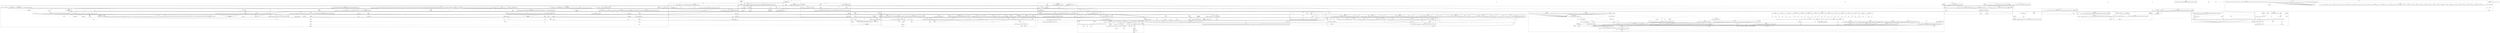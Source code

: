 strict digraph {
compound = true;
concentrate=true;
node [shape=box];

subgraph cluster0 {
style=bold;label="beego";
GRAPH_DUMMY0 [shape=point, style=invis];
subgraph cluster1 {
style=dashed;label="admin.go";
GRAPH_DUMMY1 [shape=point, style=invis];
4 [style=solid,label="init"];
5 [style=solid,label="adminIndex"];
subgraph cluster8 {
style=solid;label="qpsIndex";
GRAPH_DUMMY8 [shape=point, style=invis];
}
12 [style=solid,label="listConf"];
}
subgraph cluster18 {
style=dashed;label="adminui.go";
GRAPH_DUMMY18 [shape=point, style=invis];
}
subgraph cluster29 {
style=dashed;label="admin_test.go";
GRAPH_DUMMY29 [shape=point, style=invis];
subgraph cluster30 {
style=solid;label="TestList_01";
GRAPH_DUMMY30 [shape=point, style=invis];
}
subgraph cluster34 {
style=solid;label="oldMap";
GRAPH_DUMMY34 [shape=point, style=invis];
}
}
subgraph cluster37 {
style=dashed;label="app.go";
GRAPH_DUMMY37 [shape=point, style=invis];
39 [style=solid,label="init"];
subgraph cluster42 {
style=rounded;label="App";
GRAPH_DUMMY42 [shape=point, style=invis];
subgraph cluster48 {
style=solid;label="Run";
GRAPH_DUMMY48 [shape=point, style=invis];
}
}
subgraph cluster43 {
style=solid;label="NewApp";
GRAPH_DUMMY43 [shape=point, style=invis];
}
47 [style=rounded,label="MiddleWare"];
subgraph cluster48 {
style=solid;label="Run";
GRAPH_DUMMY48 [shape=point, style=invis];
}
69 [style=solid,label="Router"];
subgraph cluster74 {
style=solid;label="UnregisterFixedRoute";
GRAPH_DUMMY74 [shape=point, style=invis];
}
80 [style=solid,label="findAndRemoveTree"];
84 [style=solid,label="findAndRemoveSingleTree"];
86 [style=solid,label="Include"];
89 [style=solid,label="RESTRouter"];
93 [style=solid,label="AutoRouter"];
96 [style=solid,label="AutoPrefix"];
100 [style=solid,label="Get"];
104 [style=solid,label="Post"];
108 [style=solid,label="Delete"];
112 [style=solid,label="Put"];
116 [style=solid,label="Head"];
120 [style=solid,label="Options"];
124 [style=solid,label="Patch"];
128 [style=solid,label="Any"];
132 [style=solid,label="Handler"];
137 [style=solid,label="InsertFilter"];
}
subgraph cluster143 {
style=dashed;label="beego.go";
GRAPH_DUMMY143 [shape=point, style=invis];
147 [style=rounded,label="hookfunc"];
149 [style=solid,label="AddAPPStartHook"];
subgraph cluster151 {
style=solid;label="Run";
GRAPH_DUMMY151 [shape=point, style=invis];
}
subgraph cluster154 {
style=solid;label="RunWithMiddleWares";
GRAPH_DUMMY154 [shape=point, style=invis];
}
subgraph cluster158 {
style=solid;label="initBeforeHTTPRun";
GRAPH_DUMMY158 [shape=point, style=invis];
}
subgraph cluster160 {
style=solid;label="TestBeegoInit";
GRAPH_DUMMY160 [shape=point, style=invis];
}
subgraph cluster163 {
style=solid;label="InitBeegoBeforeTest";
GRAPH_DUMMY163 [shape=point, style=invis];
}
}
subgraph cluster1554 {
style=dashed;label="config.go";
GRAPH_DUMMY1554 [shape=point, style=invis];
subgraph cluster1569 {
style=rounded;label="Config";
GRAPH_DUMMY1569 [shape=point, style=invis];
}
subgraph cluster1588 {
style=rounded;label="Listen";
GRAPH_DUMMY1588 [shape=point, style=invis];
}
subgraph cluster1603 {
style=rounded;label="WebConfig";
GRAPH_DUMMY1603 [shape=point, style=invis];
}
subgraph cluster1616 {
style=rounded;label="SessionConfig";
GRAPH_DUMMY1616 [shape=point, style=invis];
}
subgraph cluster1621 {
style=rounded;label="LogConfig";
GRAPH_DUMMY1621 [shape=point, style=invis];
}
subgraph cluster1628 {
style=solid;label="init";
GRAPH_DUMMY1628 [shape=point, style=invis];
}
subgraph cluster1633 {
style=solid;label="recoverPanic";
GRAPH_DUMMY1633 [shape=point, style=invis];
}
1638 [style=solid,label="newBConfig"];
1640 [style=solid,label="parseConfig"];
1643 [style=solid,label="assignConfig"];
}
subgraph cluster1646 {
style=dashed;label="config_test.go";
GRAPH_DUMMY1646 [shape=point, style=invis];
1647 [style=solid,label="TestDefaults"];
subgraph cluster1649 {
style=solid;label="TestAssignConfig_01";
GRAPH_DUMMY1649 [shape=point, style=invis];
}
subgraph cluster1654 {
style=solid;label="TestAssignConfig_02";
GRAPH_DUMMY1654 [shape=point, style=invis];
}
subgraph cluster1663 {
style=solid;label="TestAssignConfig_03";
GRAPH_DUMMY1663 [shape=point, style=invis];
}
}
subgraph cluster2474 {
style=dashed;label="controller.go";
GRAPH_DUMMY2474 [shape=point, style=invis];
subgraph cluster2485 {
style=rounded;label="ControllerComments";
GRAPH_DUMMY2485 [shape=point, style=invis];
}
subgraph cluster2486 {
style=rounded;label="ControllerCommentsSlice";
GRAPH_DUMMY2486 [shape=point, style=invis];
2487 [style=solid,label="Len"];
2490 [style=solid,label="Less"];
2495 [style=solid,label="Swap"];
}
2487 [style=solid,label="Len"];
2490 [style=solid,label="Less"];
2495 [style=solid,label="Swap"];
subgraph cluster2517 {
style=rounded;label="Controller";
GRAPH_DUMMY2517 [shape=point, style=invis];
2534 [style=solid,label="Init"];
2540 [style=solid,label="Prepare"];
2542 [style=solid,label="Finish"];
2544 [style=solid,label="Get"];
2546 [style=solid,label="Post"];
2548 [style=solid,label="Delete"];
2550 [style=solid,label="Put"];
2552 [style=solid,label="Head"];
2554 [style=solid,label="Patch"];
2556 [style=solid,label="Options"];
subgraph cluster2558 {
style=solid;label="HandlerFunc";
GRAPH_DUMMY2558 [shape=point, style=invis];
}
2564 [style=solid,label="URLMapping"];
2566 [style=solid,label="Mapping"];
subgraph cluster2570 {
style=solid;label="Render";
GRAPH_DUMMY2570 [shape=point, style=invis];
}
subgraph cluster2575 {
style=solid;label="RenderString";
GRAPH_DUMMY2575 [shape=point, style=invis];
}
subgraph cluster2581 {
style=solid;label="RenderBytes";
GRAPH_DUMMY2581 [shape=point, style=invis];
}
subgraph cluster2587 {
style=solid;label="renderTemplate";
GRAPH_DUMMY2587 [shape=point, style=invis];
}
2593 [style=solid,label="viewPath"];
2596 [style=solid,label="Redirect"];
subgraph cluster2600 {
style=solid;label="Abort";
GRAPH_DUMMY2600 [shape=point, style=invis];
}
2605 [style=solid,label="CustomAbort"];
2609 [style=solid,label="StopRun"];
2611 [style=solid,label="URLFor"];
subgraph cluster2616 {
style=solid;label="ServeJSON";
GRAPH_DUMMY2616 [shape=point, style=invis];
}
subgraph cluster2621 {
style=solid;label="ServeJSONP";
GRAPH_DUMMY2621 [shape=point, style=invis];
}
subgraph cluster2624 {
style=solid;label="ServeXML";
GRAPH_DUMMY2624 [shape=point, style=invis];
}
subgraph cluster2627 {
style=solid;label="ServeFormatted";
GRAPH_DUMMY2627 [shape=point, style=invis];
}
2630 [style=solid,label="Input"];
2633 [style=solid,label="ParseForm"];
subgraph cluster2637 {
style=solid;label="GetString";
GRAPH_DUMMY2637 [shape=point, style=invis];
}
subgraph cluster2643 {
style=solid;label="GetStrings";
GRAPH_DUMMY2643 [shape=point, style=invis];
}
subgraph cluster2651 {
style=solid;label="GetInt";
GRAPH_DUMMY2651 [shape=point, style=invis];
}
subgraph cluster2658 {
style=solid;label="GetInt8";
GRAPH_DUMMY2658 [shape=point, style=invis];
}
subgraph cluster2667 {
style=solid;label="GetUint8";
GRAPH_DUMMY2667 [shape=point, style=invis];
}
subgraph cluster2676 {
style=solid;label="GetInt16";
GRAPH_DUMMY2676 [shape=point, style=invis];
}
subgraph cluster2685 {
style=solid;label="GetUint16";
GRAPH_DUMMY2685 [shape=point, style=invis];
}
subgraph cluster2694 {
style=solid;label="GetInt32";
GRAPH_DUMMY2694 [shape=point, style=invis];
}
subgraph cluster2703 {
style=solid;label="GetUint32";
GRAPH_DUMMY2703 [shape=point, style=invis];
}
subgraph cluster2712 {
style=solid;label="GetInt64";
GRAPH_DUMMY2712 [shape=point, style=invis];
}
subgraph cluster2719 {
style=solid;label="GetUint64";
GRAPH_DUMMY2719 [shape=point, style=invis];
}
subgraph cluster2726 {
style=solid;label="GetBool";
GRAPH_DUMMY2726 [shape=point, style=invis];
}
subgraph cluster2733 {
style=solid;label="GetFloat";
GRAPH_DUMMY2733 [shape=point, style=invis];
}
2740 [style=solid,label="GetFile"];
subgraph cluster2746 {
style=solid;label="GetFiles";
GRAPH_DUMMY2746 [shape=point, style=invis];
}
subgraph cluster2753 {
style=solid;label="SaveToFile";
GRAPH_DUMMY2753 [shape=point, style=invis];
}
2761 [style=solid,label="StartSession"];
2764 [style=solid,label="SetSession"];
2768 [style=solid,label="GetSession"];
2772 [style=solid,label="DelSession"];
2775 [style=solid,label="SessionRegenerateID"];
2777 [style=solid,label="DestroySession"];
2779 [style=solid,label="IsAjax"];
2782 [style=solid,label="GetSecureCookie"];
2788 [style=solid,label="SetSecureCookie"];
subgraph cluster2794 {
style=solid;label="XSRFToken";
GRAPH_DUMMY2794 [shape=point, style=invis];
}
2798 [style=solid,label="CheckXSRFCookie"];
2801 [style=solid,label="XSRFFormHTML"];
2804 [style=solid,label="GetControllerAndAction"];
}
subgraph cluster2533 {
style=rounded;label="ControllerInterface";
GRAPH_DUMMY2533 [shape=point, style=invis];
}
2534 [style=solid,label="Init"];
2540 [style=solid,label="Prepare"];
2542 [style=solid,label="Finish"];
2544 [style=solid,label="Get"];
2546 [style=solid,label="Post"];
2548 [style=solid,label="Delete"];
2550 [style=solid,label="Put"];
2552 [style=solid,label="Head"];
2554 [style=solid,label="Patch"];
2556 [style=solid,label="Options"];
subgraph cluster2558 {
style=solid;label="HandlerFunc";
GRAPH_DUMMY2558 [shape=point, style=invis];
}
2564 [style=solid,label="URLMapping"];
2566 [style=solid,label="Mapping"];
subgraph cluster2570 {
style=solid;label="Render";
GRAPH_DUMMY2570 [shape=point, style=invis];
}
subgraph cluster2575 {
style=solid;label="RenderString";
GRAPH_DUMMY2575 [shape=point, style=invis];
}
subgraph cluster2581 {
style=solid;label="RenderBytes";
GRAPH_DUMMY2581 [shape=point, style=invis];
}
subgraph cluster2587 {
style=solid;label="renderTemplate";
GRAPH_DUMMY2587 [shape=point, style=invis];
}
2593 [style=solid,label="viewPath"];
2596 [style=solid,label="Redirect"];
subgraph cluster2600 {
style=solid;label="Abort";
GRAPH_DUMMY2600 [shape=point, style=invis];
}
2605 [style=solid,label="CustomAbort"];
2609 [style=solid,label="StopRun"];
2611 [style=solid,label="URLFor"];
subgraph cluster2616 {
style=solid;label="ServeJSON";
GRAPH_DUMMY2616 [shape=point, style=invis];
}
subgraph cluster2621 {
style=solid;label="ServeJSONP";
GRAPH_DUMMY2621 [shape=point, style=invis];
}
subgraph cluster2624 {
style=solid;label="ServeXML";
GRAPH_DUMMY2624 [shape=point, style=invis];
}
subgraph cluster2627 {
style=solid;label="ServeFormatted";
GRAPH_DUMMY2627 [shape=point, style=invis];
}
2630 [style=solid,label="Input"];
2633 [style=solid,label="ParseForm"];
subgraph cluster2637 {
style=solid;label="GetString";
GRAPH_DUMMY2637 [shape=point, style=invis];
}
subgraph cluster2643 {
style=solid;label="GetStrings";
GRAPH_DUMMY2643 [shape=point, style=invis];
}
subgraph cluster2651 {
style=solid;label="GetInt";
GRAPH_DUMMY2651 [shape=point, style=invis];
}
subgraph cluster2658 {
style=solid;label="GetInt8";
GRAPH_DUMMY2658 [shape=point, style=invis];
}
subgraph cluster2667 {
style=solid;label="GetUint8";
GRAPH_DUMMY2667 [shape=point, style=invis];
}
subgraph cluster2676 {
style=solid;label="GetInt16";
GRAPH_DUMMY2676 [shape=point, style=invis];
}
subgraph cluster2685 {
style=solid;label="GetUint16";
GRAPH_DUMMY2685 [shape=point, style=invis];
}
subgraph cluster2694 {
style=solid;label="GetInt32";
GRAPH_DUMMY2694 [shape=point, style=invis];
}
subgraph cluster2703 {
style=solid;label="GetUint32";
GRAPH_DUMMY2703 [shape=point, style=invis];
}
subgraph cluster2712 {
style=solid;label="GetInt64";
GRAPH_DUMMY2712 [shape=point, style=invis];
}
subgraph cluster2719 {
style=solid;label="GetUint64";
GRAPH_DUMMY2719 [shape=point, style=invis];
}
subgraph cluster2726 {
style=solid;label="GetBool";
GRAPH_DUMMY2726 [shape=point, style=invis];
}
subgraph cluster2733 {
style=solid;label="GetFloat";
GRAPH_DUMMY2733 [shape=point, style=invis];
}
2740 [style=solid,label="GetFile"];
subgraph cluster2746 {
style=solid;label="GetFiles";
GRAPH_DUMMY2746 [shape=point, style=invis];
}
subgraph cluster2753 {
style=solid;label="SaveToFile";
GRAPH_DUMMY2753 [shape=point, style=invis];
}
2761 [style=solid,label="StartSession"];
2764 [style=solid,label="SetSession"];
2768 [style=solid,label="GetSession"];
2772 [style=solid,label="DelSession"];
2775 [style=solid,label="SessionRegenerateID"];
2777 [style=solid,label="DestroySession"];
2779 [style=solid,label="IsAjax"];
2782 [style=solid,label="GetSecureCookie"];
2788 [style=solid,label="SetSecureCookie"];
subgraph cluster2794 {
style=solid;label="XSRFToken";
GRAPH_DUMMY2794 [shape=point, style=invis];
}
2798 [style=solid,label="CheckXSRFCookie"];
2801 [style=solid,label="XSRFFormHTML"];
2804 [style=solid,label="GetControllerAndAction"];
}
subgraph cluster2808 {
style=dashed;label="controller_test.go";
GRAPH_DUMMY2808 [shape=point, style=invis];
subgraph cluster2809 {
style=solid;label="TestGetInt";
GRAPH_DUMMY2809 [shape=point, style=invis];
}
subgraph cluster2815 {
style=solid;label="TestGetInt8";
GRAPH_DUMMY2815 [shape=point, style=invis];
}
subgraph cluster2821 {
style=solid;label="TestGetInt16";
GRAPH_DUMMY2821 [shape=point, style=invis];
}
subgraph cluster2827 {
style=solid;label="TestGetInt32";
GRAPH_DUMMY2827 [shape=point, style=invis];
}
subgraph cluster2833 {
style=solid;label="TestGetInt64";
GRAPH_DUMMY2833 [shape=point, style=invis];
}
subgraph cluster2839 {
style=solid;label="TestGetUint8";
GRAPH_DUMMY2839 [shape=point, style=invis];
}
subgraph cluster2845 {
style=solid;label="TestGetUint16";
GRAPH_DUMMY2845 [shape=point, style=invis];
}
subgraph cluster2851 {
style=solid;label="TestGetUint32";
GRAPH_DUMMY2851 [shape=point, style=invis];
}
subgraph cluster2857 {
style=solid;label="TestGetUint64";
GRAPH_DUMMY2857 [shape=point, style=invis];
}
subgraph cluster2863 {
style=solid;label="TestAdditionalViewPaths";
GRAPH_DUMMY2863 [shape=point, style=invis];
}
}
2876 [style=dashed,label="doc.go"];
subgraph cluster2877 {
style=dashed;label="error.go";
GRAPH_DUMMY2877 [shape=point, style=invis];
2881 [style=solid,label="showErr"];
subgraph cluster2890 {
style=rounded;label="errorInfo";
GRAPH_DUMMY2890 [shape=point, style=invis];
}
2892 [style=solid,label="unauthorized"];
2895 [style=solid,label="paymentRequired"];
2898 [style=solid,label="forbidden"];
2901 [style=solid,label="missingxsrf"];
2904 [style=solid,label="invalidxsrf"];
2907 [style=solid,label="notFound"];
2910 [style=solid,label="methodNotAllowed"];
2913 [style=solid,label="internalServerError"];
2916 [style=solid,label="notImplemented"];
2919 [style=solid,label="badGateway"];
2922 [style=solid,label="serviceUnavailable"];
2925 [style=solid,label="gatewayTimeout"];
subgraph cluster2928 {
style=solid;label="responseError";
GRAPH_DUMMY2928 [shape=point, style=invis];
}
2935 [style=solid,label="ErrorHandler"];
subgraph cluster2939 {
style=solid;label="ErrorController";
GRAPH_DUMMY2939 [shape=point, style=invis];
}
2948 [style=solid,label="Exception"];
subgraph cluster2951 {
style=solid;label="exception";
GRAPH_DUMMY2951 [shape=point, style=invis];
}
subgraph cluster2959 {
style=solid;label="executeError";
GRAPH_DUMMY2959 [shape=point, style=invis];
}
}
subgraph cluster2968 {
style=dashed;label="error_test.go";
GRAPH_DUMMY2968 [shape=point, style=invis];
subgraph cluster2970 {
style=rounded;label="errorTestController";
GRAPH_DUMMY2970 [shape=point, style=invis];
subgraph cluster2972 {
style=solid;label="Get";
GRAPH_DUMMY2972 [shape=point, style=invis];
}
}
subgraph cluster2972 {
style=solid;label="Get";
GRAPH_DUMMY2972 [shape=point, style=invis];
}
subgraph cluster2976 {
style=solid;label="TestErrorCode_01";
GRAPH_DUMMY2976 [shape=point, style=invis];
}
subgraph cluster2982 {
style=solid;label="TestErrorCode_02";
GRAPH_DUMMY2982 [shape=point, style=invis];
}
subgraph cluster2987 {
style=solid;label="TestErrorCode_03";
GRAPH_DUMMY2987 [shape=point, style=invis];
}
}
subgraph cluster2992 {
style=dashed;label="filter.go";
GRAPH_DUMMY2992 [shape=point, style=invis];
2993 [style=rounded,label="FilterFunc"];
subgraph cluster2999 {
style=rounded;label="FilterRouter";
GRAPH_DUMMY2999 [shape=point, style=invis];
subgraph cluster3000 {
style=solid;label="ValidRouter";
GRAPH_DUMMY3000 [shape=point, style=invis];
}
}
subgraph cluster3000 {
style=solid;label="ValidRouter";
GRAPH_DUMMY3000 [shape=point, style=invis];
}
}
subgraph cluster3008 {
style=dashed;label="filter_test.go";
GRAPH_DUMMY3008 [shape=point, style=invis];
subgraph cluster3010 {
style=solid;label="TestFilter";
GRAPH_DUMMY3010 [shape=point, style=invis];
}
subgraph cluster3016 {
style=solid;label="TestPatternTwo";
GRAPH_DUMMY3016 [shape=point, style=invis];
}
subgraph cluster3021 {
style=solid;label="TestPatternThree";
GRAPH_DUMMY3021 [shape=point, style=invis];
}
}
subgraph cluster3026 {
style=dashed;label="flash.go";
GRAPH_DUMMY3026 [shape=point, style=invis];
subgraph cluster3028 {
style=rounded;label="FlashData";
GRAPH_DUMMY3028 [shape=point, style=invis];
3031 [style=solid,label="Set"];
3036 [style=solid,label="Success"];
3040 [style=solid,label="Notice"];
3044 [style=solid,label="Warning"];
3048 [style=solid,label="Error"];
subgraph cluster3052 {
style=solid;label="Store";
GRAPH_DUMMY3052 [shape=point, style=invis];
}
}
3029 [style=solid,label="NewFlash"];
3031 [style=solid,label="Set"];
3036 [style=solid,label="Success"];
3040 [style=solid,label="Notice"];
3044 [style=solid,label="Warning"];
3048 [style=solid,label="Error"];
subgraph cluster3052 {
style=solid;label="Store";
GRAPH_DUMMY3052 [shape=point, style=invis];
}
subgraph cluster3056 {
style=solid;label="ReadFromRequest";
GRAPH_DUMMY3056 [shape=point, style=invis];
}
}
subgraph cluster3065 {
style=dashed;label="flash_test.go";
GRAPH_DUMMY3065 [shape=point, style=invis];
subgraph cluster3067 {
style=rounded;label="TestFlashController";
GRAPH_DUMMY3067 [shape=point, style=invis];
subgraph cluster3068 {
style=solid;label="TestWriteFlash";
GRAPH_DUMMY3068 [shape=point, style=invis];
}
}
subgraph cluster3068 {
style=solid;label="TestWriteFlash";
GRAPH_DUMMY3068 [shape=point, style=invis];
}
subgraph cluster3071 {
style=solid;label="TestFlashHeader";
GRAPH_DUMMY3071 [shape=point, style=invis];
}
}
subgraph cluster3232 {
style=dashed;label="hooks.go";
GRAPH_DUMMY3232 [shape=point, style=invis];
3233 [style=solid,label="registerMime"];
subgraph cluster3235 {
style=solid;label="registerDefaultErrorHandler";
GRAPH_DUMMY3235 [shape=point, style=invis];
}
subgraph cluster3238 {
style=solid;label="registerSession";
GRAPH_DUMMY3238 [shape=point, style=invis];
}
subgraph cluster3243 {
style=solid;label="registerTemplate";
GRAPH_DUMMY3243 [shape=point, style=invis];
}
3246 [style=solid,label="registerAdmin"];
3248 [style=solid,label="registerGzip"];
}
subgraph cluster3569 {
style=dashed;label="log.go";
GRAPH_DUMMY3569 [shape=point, style=invis];
3579 [style=solid,label="SetLevel"];
3581 [style=solid,label="SetLogFuncCall"];
3583 [style=solid,label="SetLogger"];
3587 [style=solid,label="Emergency"];
3589 [style=solid,label="Alert"];
3591 [style=solid,label="Critical"];
3593 [style=solid,label="Error"];
3595 [style=solid,label="Warning"];
3597 [style=solid,label="Warn"];
3599 [style=solid,label="Notice"];
3601 [style=solid,label="Informational"];
3603 [style=solid,label="Info"];
3605 [style=solid,label="Debug"];
3607 [style=solid,label="Trace"];
3609 [style=solid,label="generateFmtStr"];
}
subgraph cluster5397 {
style=dashed;label="mime.go";
GRAPH_DUMMY5397 [shape=point, style=invis];
}
subgraph cluster5399 {
style=dashed;label="namespace.go";
GRAPH_DUMMY5399 [shape=point, style=invis];
5400 [style=rounded,label="namespaceCond"];
5401 [style=rounded,label="LinkNamespace"];
subgraph cluster5404 {
style=rounded;label="Namespace";
GRAPH_DUMMY5404 [shape=point, style=invis];
subgraph cluster5410 {
style=solid;label="Cond";
GRAPH_DUMMY5410 [shape=point, style=invis];
}
subgraph cluster5417 {
style=solid;label="Filter";
GRAPH_DUMMY5417 [shape=point, style=invis];
}
5423 [style=solid,label="Router"];
5429 [style=solid,label="AutoRouter"];
5433 [style=solid,label="AutoPrefix"];
5438 [style=solid,label="Get"];
5443 [style=solid,label="Post"];
5448 [style=solid,label="Delete"];
5453 [style=solid,label="Put"];
5458 [style=solid,label="Head"];
5463 [style=solid,label="Options"];
5468 [style=solid,label="Patch"];
5473 [style=solid,label="Any"];
5478 [style=solid,label="Handler"];
5483 [style=solid,label="Include"];
subgraph cluster5487 {
style=solid;label="Namespace";
GRAPH_DUMMY5487 [shape=point, style=invis];
}
}
subgraph cluster5405 {
style=solid;label="NewNamespace";
GRAPH_DUMMY5405 [shape=point, style=invis];
}
subgraph cluster5410 {
style=solid;label="Cond";
GRAPH_DUMMY5410 [shape=point, style=invis];
}
subgraph cluster5417 {
style=solid;label="Filter";
GRAPH_DUMMY5417 [shape=point, style=invis];
}
5423 [style=solid,label="Router"];
5429 [style=solid,label="AutoRouter"];
5433 [style=solid,label="AutoPrefix"];
5438 [style=solid,label="Get"];
5443 [style=solid,label="Post"];
5448 [style=solid,label="Delete"];
5453 [style=solid,label="Put"];
5458 [style=solid,label="Head"];
5463 [style=solid,label="Options"];
5468 [style=solid,label="Patch"];
5473 [style=solid,label="Any"];
5478 [style=solid,label="Handler"];
5483 [style=solid,label="Include"];
subgraph cluster5487 {
style=solid;label="Namespace";
GRAPH_DUMMY5487 [shape=point, style=invis];
}
subgraph cluster5494 {
style=solid;label="AddNamespace";
GRAPH_DUMMY5494 [shape=point, style=invis];
}
subgraph cluster5499 {
style=solid;label="addPrefix";
GRAPH_DUMMY5499 [shape=point, style=invis];
}
5504 [style=solid,label="NSCond"];
5507 [style=solid,label="NSBefore"];
5510 [style=solid,label="NSAfter"];
5513 [style=solid,label="NSInclude"];
5516 [style=solid,label="NSRouter"];
5521 [style=solid,label="NSGet"];
5525 [style=solid,label="NSPost"];
5529 [style=solid,label="NSHead"];
5533 [style=solid,label="NSPut"];
5537 [style=solid,label="NSDelete"];
5541 [style=solid,label="NSAny"];
5545 [style=solid,label="NSOptions"];
5549 [style=solid,label="NSPatch"];
5553 [style=solid,label="NSAutoRouter"];
5556 [style=solid,label="NSAutoPrefix"];
subgraph cluster5560 {
style=solid;label="NSNamespace";
GRAPH_DUMMY5560 [shape=point, style=invis];
}
5565 [style=solid,label="NSHandler"];
}
subgraph cluster5569 {
style=dashed;label="namespace_test.go";
GRAPH_DUMMY5569 [shape=point, style=invis];
subgraph cluster5570 {
style=solid;label="TestNamespaceGet";
GRAPH_DUMMY5570 [shape=point, style=invis];
}
subgraph cluster5575 {
style=solid;label="TestNamespacePost";
GRAPH_DUMMY5575 [shape=point, style=invis];
}
subgraph cluster5580 {
style=solid;label="TestNamespaceNest";
GRAPH_DUMMY5580 [shape=point, style=invis];
}
subgraph cluster5585 {
style=solid;label="TestNamespaceNestParam";
GRAPH_DUMMY5585 [shape=point, style=invis];
}
subgraph cluster5590 {
style=solid;label="TestNamespaceRouter";
GRAPH_DUMMY5590 [shape=point, style=invis];
}
subgraph cluster5595 {
style=solid;label="TestNamespaceAutoFunc";
GRAPH_DUMMY5595 [shape=point, style=invis];
}
subgraph cluster5600 {
style=solid;label="TestNamespaceFilter";
GRAPH_DUMMY5600 [shape=point, style=invis];
}
subgraph cluster5605 {
style=solid;label="TestNamespaceCond";
GRAPH_DUMMY5605 [shape=point, style=invis];
}
subgraph cluster5610 {
style=solid;label="TestNamespaceInside";
GRAPH_DUMMY5610 [shape=point, style=invis];
}
}
subgraph cluster8960 {
style=dashed;label="parser.go";
GRAPH_DUMMY8960 [shape=point, style=invis];
8967 [style=solid,label="init"];
subgraph cluster8968 {
style=solid;label="parserPkg";
GRAPH_DUMMY8968 [shape=point, style=invis];
}
subgraph cluster8982 {
style=rounded;label="parsedComment";
GRAPH_DUMMY8982 [shape=point, style=invis];
}
subgraph cluster8988 {
style=rounded;label="parsedParam";
GRAPH_DUMMY8988 [shape=point, style=invis];
}
subgraph cluster8989 {
style=solid;label="parserComments";
GRAPH_DUMMY8989 [shape=point, style=invis];
}
subgraph cluster8998 {
style=solid;label="buildMethodParams";
GRAPH_DUMMY8998 [shape=point, style=invis];
}
subgraph cluster9004 {
style=solid;label="buildMethodParam";
GRAPH_DUMMY9004 [shape=point, style=invis];
}
9012 [style=solid,label="paramInPath"];
subgraph cluster9017 {
style=solid;label="parseComment";
GRAPH_DUMMY9017 [shape=point, style=invis];
}
subgraph cluster9028 {
style=solid;label="getparams";
GRAPH_DUMMY9028 [shape=point, style=invis];
}
subgraph cluster9036 {
style=solid;label="genRouterCode";
GRAPH_DUMMY9036 [shape=point, style=invis];
}
subgraph cluster9047 {
style=solid;label="compareFile";
GRAPH_DUMMY9047 [shape=point, style=invis];
}
subgraph cluster9056 {
style=solid;label="savetoFile";
GRAPH_DUMMY9056 [shape=point, style=invis];
}
subgraph cluster9062 {
style=solid;label="getpathTime";
GRAPH_DUMMY9062 [shape=point, style=invis];
}
subgraph cluster9068 {
style=solid;label="getRouterDir";
GRAPH_DUMMY9068 [shape=point, style=invis];
}
}
subgraph cluster9294 {
style=dashed;label="policy.go";
GRAPH_DUMMY9294 [shape=point, style=invis];
9295 [style=rounded,label="PolicyFunc"];
subgraph cluster9296 {
style=solid;label="FindPolicy";
GRAPH_DUMMY9296 [shape=point, style=invis];
}
subgraph cluster9308 {
style=solid;label="addToPolicy";
GRAPH_DUMMY9308 [shape=point, style=invis];
}
9316 [style=solid,label="Policy"];
subgraph cluster9320 {
style=solid;label="execPolicy";
GRAPH_DUMMY9320 [shape=point, style=invis];
}
}
subgraph cluster9326 {
style=dashed;label="router.go";
GRAPH_DUMMY9326 [shape=point, style=invis];
subgraph cluster9340 {
style=rounded;label="FilterHandler";
GRAPH_DUMMY9340 [shape=point, style=invis];
}
subgraph cluster9341 {
style=rounded;label="logFilter";
GRAPH_DUMMY9341 [shape=point, style=invis];
subgraph cluster9342 {
style=solid;label="Filter";
GRAPH_DUMMY9342 [shape=point, style=invis];
}
}
subgraph cluster9342 {
style=solid;label="Filter";
GRAPH_DUMMY9342 [shape=point, style=invis];
}
9347 [style=solid,label="ExceptMethodAppend"];
subgraph cluster9357 {
style=rounded;label="ControllerInfo";
GRAPH_DUMMY9357 [shape=point, style=invis];
}
subgraph cluster9364 {
style=rounded;label="ControllerRegister";
GRAPH_DUMMY9364 [shape=point, style=invis];
subgraph cluster9296 {
style=solid;label="FindPolicy";
GRAPH_DUMMY9296 [shape=point, style=invis];
}
subgraph cluster9308 {
style=solid;label="addToPolicy";
GRAPH_DUMMY9308 [shape=point, style=invis];
}
subgraph cluster9320 {
style=solid;label="execPolicy";
GRAPH_DUMMY9320 [shape=point, style=invis];
}
9368 [style=solid,label="Add"];
subgraph cluster9373 {
style=solid;label="addWithMethodParams";
GRAPH_DUMMY9373 [shape=point, style=invis];
}
subgraph cluster9397 {
style=solid;label="addToRouter";
GRAPH_DUMMY9397 [shape=point, style=invis];
}
subgraph cluster9405 {
style=solid;label="Include";
GRAPH_DUMMY9405 [shape=point, style=invis];
}
9418 [style=solid,label="Get"];
9422 [style=solid,label="Post"];
9426 [style=solid,label="Put"];
9430 [style=solid,label="Delete"];
9434 [style=solid,label="Head"];
9438 [style=solid,label="Patch"];
9442 [style=solid,label="Options"];
9446 [style=solid,label="Any"];
subgraph cluster9450 {
style=solid;label="AddMethod";
GRAPH_DUMMY9450 [shape=point, style=invis];
}
subgraph cluster9457 {
style=solid;label="Handler";
GRAPH_DUMMY9457 [shape=point, style=invis];
}
9463 [style=solid,label="AddAuto"];
subgraph cluster9466 {
style=solid;label="AddAutoPrefix";
GRAPH_DUMMY9466 [shape=point, style=invis];
}
subgraph cluster9480 {
style=solid;label="InsertFilter";
GRAPH_DUMMY9480 [shape=point, style=invis];
}
9489 [style=solid,label="insertFilterRouter"];
subgraph cluster9494 {
style=solid;label="URLFor";
GRAPH_DUMMY9494 [shape=point, style=invis];
}
subgraph cluster9506 {
style=solid;label="geturl";
GRAPH_DUMMY9506 [shape=point, style=invis];
}
subgraph cluster9542 {
style=solid;label="execFilter";
GRAPH_DUMMY9542 [shape=point, style=invis];
}
9550 [style=solid,label="ServeHTTP"];
}
subgraph cluster9365 {
style=solid;label="NewControllerRegister";
GRAPH_DUMMY9365 [shape=point, style=invis];
}
9368 [style=solid,label="Add"];
subgraph cluster9373 {
style=solid;label="addWithMethodParams";
GRAPH_DUMMY9373 [shape=point, style=invis];
}
subgraph cluster9397 {
style=solid;label="addToRouter";
GRAPH_DUMMY9397 [shape=point, style=invis];
}
subgraph cluster9405 {
style=solid;label="Include";
GRAPH_DUMMY9405 [shape=point, style=invis];
}
9418 [style=solid,label="Get"];
9422 [style=solid,label="Post"];
9426 [style=solid,label="Put"];
9430 [style=solid,label="Delete"];
9434 [style=solid,label="Head"];
9438 [style=solid,label="Patch"];
9442 [style=solid,label="Options"];
9446 [style=solid,label="Any"];
subgraph cluster9450 {
style=solid;label="AddMethod";
GRAPH_DUMMY9450 [shape=point, style=invis];
}
subgraph cluster9457 {
style=solid;label="Handler";
GRAPH_DUMMY9457 [shape=point, style=invis];
}
9463 [style=solid,label="AddAuto"];
subgraph cluster9466 {
style=solid;label="AddAutoPrefix";
GRAPH_DUMMY9466 [shape=point, style=invis];
}
subgraph cluster9480 {
style=solid;label="InsertFilter";
GRAPH_DUMMY9480 [shape=point, style=invis];
}
9489 [style=solid,label="insertFilterRouter"];
subgraph cluster9494 {
style=solid;label="URLFor";
GRAPH_DUMMY9494 [shape=point, style=invis];
}
subgraph cluster9506 {
style=solid;label="geturl";
GRAPH_DUMMY9506 [shape=point, style=invis];
}
subgraph cluster9542 {
style=solid;label="execFilter";
GRAPH_DUMMY9542 [shape=point, style=invis];
}
9550 [style=solid,label="ServeHTTP"];
}
subgraph cluster9560 {
style=dashed;label="router_test.go";
GRAPH_DUMMY9560 [shape=point, style=invis];
subgraph cluster9562 {
style=rounded;label="TestController";
GRAPH_DUMMY9562 [shape=point, style=invis];
9563 [style=solid,label="Get"];
9565 [style=solid,label="Post"];
9567 [style=solid,label="Param"];
9569 [style=solid,label="List"];
9571 [style=solid,label="Params"];
9573 [style=solid,label="Myext"];
9575 [style=solid,label="GetURL"];
9577 [style=solid,label="GetParams"];
9579 [style=solid,label="GetManyRouter"];
subgraph cluster9581 {
style=solid;label="GetEmptyBody";
GRAPH_DUMMY9581 [shape=point, style=invis];
}
}
9563 [style=solid,label="Get"];
9565 [style=solid,label="Post"];
9567 [style=solid,label="Param"];
9569 [style=solid,label="List"];
9571 [style=solid,label="Params"];
9573 [style=solid,label="Myext"];
9575 [style=solid,label="GetURL"];
9577 [style=solid,label="GetParams"];
9579 [style=solid,label="GetManyRouter"];
subgraph cluster9581 {
style=solid;label="GetEmptyBody";
GRAPH_DUMMY9581 [shape=point, style=invis];
}
subgraph cluster9586 {
style=rounded;label="ResStatus";
GRAPH_DUMMY9586 [shape=point, style=invis];
}
subgraph cluster9588 {
style=rounded;label="JSONController";
GRAPH_DUMMY9588 [shape=point, style=invis];
9589 [style=solid,label="Prepare"];
9591 [style=solid,label="Get"];
}
9589 [style=solid,label="Prepare"];
9591 [style=solid,label="Get"];
subgraph cluster9593 {
style=solid;label="TestUrlFor";
GRAPH_DUMMY9593 [shape=point, style=invis];
}
subgraph cluster9599 {
style=solid;label="TestUrlFor3";
GRAPH_DUMMY9599 [shape=point, style=invis];
}
subgraph cluster9605 {
style=solid;label="TestUrlFor2";
GRAPH_DUMMY9605 [shape=point, style=invis];
}
subgraph cluster9609 {
style=solid;label="TestUserFunc";
GRAPH_DUMMY9609 [shape=point, style=invis];
}
subgraph cluster9614 {
style=solid;label="TestPostFunc";
GRAPH_DUMMY9614 [shape=point, style=invis];
}
subgraph cluster9619 {
style=solid;label="TestAutoFunc";
GRAPH_DUMMY9619 [shape=point, style=invis];
}
subgraph cluster9624 {
style=solid;label="TestAutoFunc2";
GRAPH_DUMMY9624 [shape=point, style=invis];
}
subgraph cluster9629 {
style=solid;label="TestAutoFuncParams";
GRAPH_DUMMY9629 [shape=point, style=invis];
}
subgraph cluster9634 {
style=solid;label="TestAutoExtFunc";
GRAPH_DUMMY9634 [shape=point, style=invis];
}
subgraph cluster9639 {
style=solid;label="TestRouteOk";
GRAPH_DUMMY9639 [shape=point, style=invis];
}
subgraph cluster9645 {
style=solid;label="TestManyRoute";
GRAPH_DUMMY9645 [shape=point, style=invis];
}
subgraph cluster9651 {
style=solid;label="TestEmptyResponse";
GRAPH_DUMMY9651 [shape=point, style=invis];
}
subgraph cluster9657 {
style=solid;label="TestNotFound";
GRAPH_DUMMY9657 [shape=point, style=invis];
}
subgraph cluster9662 {
style=solid;label="TestStatic";
GRAPH_DUMMY9662 [shape=point, style=invis];
}
subgraph cluster9667 {
style=solid;label="TestPrepare";
GRAPH_DUMMY9667 [shape=point, style=invis];
}
subgraph cluster9672 {
style=solid;label="TestAutoPrefix";
GRAPH_DUMMY9672 [shape=point, style=invis];
}
subgraph cluster9677 {
style=solid;label="TestRouterGet";
GRAPH_DUMMY9677 [shape=point, style=invis];
}
subgraph cluster9682 {
style=solid;label="TestRouterPost";
GRAPH_DUMMY9682 [shape=point, style=invis];
}
9687 [style=solid,label="sayhello"];
subgraph cluster9690 {
style=solid;label="TestRouterHandler";
GRAPH_DUMMY9690 [shape=point, style=invis];
}
subgraph cluster9695 {
style=solid;label="TestRouterHandlerAll";
GRAPH_DUMMY9695 [shape=point, style=invis];
}
9700 [style=solid,label="beegoFilterFunc"];
subgraph cluster9703 {
style=rounded;label="AdminController";
GRAPH_DUMMY9703 [shape=point, style=invis];
9704 [style=solid,label="Get"];
}
9704 [style=solid,label="Get"];
subgraph cluster9706 {
style=solid;label="TestRouterFunc";
GRAPH_DUMMY9706 [shape=point, style=invis];
}
subgraph cluster9711 {
style=solid;label="BenchmarkFunc";
GRAPH_DUMMY9711 [shape=point, style=invis];
}
subgraph cluster9717 {
style=solid;label="BenchmarkController";
GRAPH_DUMMY9717 [shape=point, style=invis];
}
subgraph cluster9723 {
style=solid;label="testRequest";
GRAPH_DUMMY9723 [shape=point, style=invis];
}
subgraph cluster9730 {
style=solid;label="TestInsertFilter";
GRAPH_DUMMY9730 [shape=point, style=invis];
}
subgraph cluster9734 {
style=solid;label="TestParamResetFilter";
GRAPH_DUMMY9734 [shape=point, style=invis];
}
subgraph cluster9744 {
style=solid;label="TestFilterBeforeRouter";
GRAPH_DUMMY9744 [shape=point, style=invis];
}
subgraph cluster9751 {
style=solid;label="TestFilterBeforeExec";
GRAPH_DUMMY9751 [shape=point, style=invis];
}
subgraph cluster9758 {
style=solid;label="TestFilterAfterExec";
GRAPH_DUMMY9758 [shape=point, style=invis];
}
subgraph cluster9765 {
style=solid;label="TestFilterFinishRouter";
GRAPH_DUMMY9765 [shape=point, style=invis];
}
subgraph cluster9772 {
style=solid;label="TestFilterFinishRouterMultiFirstOnly";
GRAPH_DUMMY9772 [shape=point, style=invis];
}
subgraph cluster9779 {
style=solid;label="TestFilterFinishRouterMulti";
GRAPH_DUMMY9779 [shape=point, style=invis];
}
9786 [style=solid,label="beegoFilterNoOutput"];
9788 [style=solid,label="beegoBeforeRouter1"];
9790 [style=solid,label="beegoBeforeRouter2"];
9792 [style=solid,label="beegoBeforeExec1"];
9794 [style=solid,label="beegoBeforeExec2"];
9796 [style=solid,label="beegoAfterExec1"];
9798 [style=solid,label="beegoAfterExec2"];
9800 [style=solid,label="beegoFinishRouter1"];
9802 [style=solid,label="beegoFinishRouter2"];
9804 [style=solid,label="beegoResetParams"];
9807 [style=solid,label="beegoHandleResetParams"];
}
subgraph cluster10956 {
style=dashed;label="staticfile.go";
GRAPH_DUMMY10956 [shape=point, style=invis];
subgraph cluster10958 {
style=solid;label="serverStaticRouter";
GRAPH_DUMMY10958 [shape=point, style=invis];
}
subgraph cluster10976 {
style=rounded;label="serveContentHolder";
GRAPH_DUMMY10976 [shape=point, style=invis];
}
subgraph cluster10979 {
style=solid;label="openFile";
GRAPH_DUMMY10979 [shape=point, style=invis];
}
10992 [style=solid,label="isOk"];
10996 [style=solid,label="isStaticCompress"];
subgraph cluster10999 {
style=solid;label="searchFile";
GRAPH_DUMMY10999 [shape=point, style=invis];
}
subgraph cluster11012 {
style=solid;label="lookupFile";
GRAPH_DUMMY11012 [shape=point, style=invis];
}
}
subgraph cluster11024 {
style=dashed;label="staticfile_test.go";
GRAPH_DUMMY11024 [shape=point, style=invis];
subgraph cluster11030 {
style=solid;label="testOpenFile";
GRAPH_DUMMY11030 [shape=point, style=invis];
}
subgraph cluster11039 {
style=solid;label="TestOpenStaticFile_1";
GRAPH_DUMMY11039 [shape=point, style=invis];
}
subgraph cluster11043 {
style=solid;label="TestOpenStaticFileGzip_1";
GRAPH_DUMMY11043 [shape=point, style=invis];
}
subgraph cluster11049 {
style=solid;label="TestOpenStaticFileDeflate_1";
GRAPH_DUMMY11049 [shape=point, style=invis];
}
subgraph cluster11055 {
style=solid;label="assetOpenFileAndContent";
GRAPH_DUMMY11055 [shape=point, style=invis];
}
}
subgraph cluster11170 {
style=dashed;label="template.go";
GRAPH_DUMMY11170 [shape=point, style=invis];
11177 [style=solid,label="ExecuteTemplate"];
subgraph cluster11182 {
style=solid;label="ExecuteViewPathTemplate";
GRAPH_DUMMY11182 [shape=point, style=invis];
}
11193 [style=solid,label="init"];
11194 [style=solid,label="AddFuncMap"];
11198 [style=rounded,label="templatePreProcessor"];
subgraph cluster11201 {
style=rounded;label="templateFile";
GRAPH_DUMMY11201 [shape=point, style=invis];
subgraph cluster11202 {
style=solid;label="visit";
GRAPH_DUMMY11202 [shape=point, style=invis];
}
}
subgraph cluster11202 {
style=solid;label="visit";
GRAPH_DUMMY11202 [shape=point, style=invis];
}
11211 [style=solid,label="HasTemplateExt"];
11214 [style=solid,label="AddTemplateExt"];
11216 [style=solid,label="AddViewPath"];
11219 [style=solid,label="lockViewPaths"];
subgraph cluster11220 {
style=solid;label="BuildTemplate";
GRAPH_DUMMY11220 [shape=point, style=invis];
}
subgraph cluster11233 {
style=solid;label="getTplDeep";
GRAPH_DUMMY11233 [shape=point, style=invis];
}
subgraph cluster11249 {
style=solid;label="getTemplate";
GRAPH_DUMMY11249 [shape=point, style=invis];
}
subgraph cluster11256 {
style=solid;label="_getTemplate";
GRAPH_DUMMY11256 [shape=point, style=invis];
}
11270 [style=solid,label="SetViewsPath"];
11273 [style=solid,label="SetStaticPath"];
11277 [style=solid,label="DelStaticPath"];
11280 [style=solid,label="AddTemplateEngine"];
}
subgraph cluster11284 {
style=dashed;label="templatefunc.go";
GRAPH_DUMMY11284 [shape=point, style=invis];
subgraph cluster11289 {
style=solid;label="Substr";
GRAPH_DUMMY11289 [shape=point, style=invis];
}
subgraph cluster11296 {
style=solid;label="HTML2str";
GRAPH_DUMMY11296 [shape=point, style=invis];
}
11300 [style=solid,label="DateFormat"];
subgraph cluster11305 {
style=solid;label="DateParse";
GRAPH_DUMMY11305 [shape=point, style=invis];
}
subgraph cluster11311 {
style=solid;label="Date";
GRAPH_DUMMY11311 [shape=point, style=invis];
}
11316 [style=solid,label="Compare"];
11320 [style=solid,label="CompareNot"];
11324 [style=solid,label="NotNil"];
11327 [style=solid,label="GetConfig"];
11333 [style=solid,label="Str2html"];
11336 [style=solid,label="Htmlquote"];
11339 [style=solid,label="Htmlunquote"];
11342 [style=solid,label="URLFor"];
11346 [style=solid,label="AssetsJs"];
11349 [style=solid,label="AssetsCSS"];
11352 [style=solid,label="parseFormToStruct"];
}
subgraph cluster11357 {
style=dashed;label="templatefunc_test.go";
GRAPH_DUMMY11357 [shape=point, style=invis];
subgraph cluster11358 {
style=solid;label="TestSubstr";
GRAPH_DUMMY11358 [shape=point, style=invis];
}
subgraph cluster11361 {
style=solid;label="TestHtml2str";
GRAPH_DUMMY11361 [shape=point, style=invis];
}
subgraph cluster11364 {
style=solid;label="TestDateFormat";
GRAPH_DUMMY11364 [shape=point, style=invis];
}
subgraph cluster11370 {
style=solid;label="TestDate";
GRAPH_DUMMY11370 [shape=point, style=invis];
}
11379 [style=solid,label="TestCompareRelated"];
subgraph cluster11381 {
style=solid;label="TestHtmlquote";
GRAPH_DUMMY11381 [shape=point, style=invis];
}
subgraph cluster11385 {
style=solid;label="TestHtmlunquote";
GRAPH_DUMMY11385 [shape=point, style=invis];
}
subgraph cluster11389 {
style=solid;label="TestParseForm";
GRAPH_DUMMY11389 [shape=point, style=invis];
}
subgraph cluster11410 {
style=solid;label="TestRenderForm";
GRAPH_DUMMY11410 [shape=point, style=invis];
}
subgraph cluster11424 {
style=solid;label="TestRenderFormField";
GRAPH_DUMMY11424 [shape=point, style=invis];
}
subgraph cluster11427 {
style=solid;label="TestParseFormTag";
GRAPH_DUMMY11427 [shape=point, style=invis];
}
subgraph cluster11448 {
style=solid;label="TestMapGet";
GRAPH_DUMMY11448 [shape=point, style=invis];
}
}
subgraph cluster11465 {
style=dashed;label="template_test.go";
GRAPH_DUMMY11465 [shape=point, style=invis];
subgraph cluster11469 {
style=solid;label="TestTemplate";
GRAPH_DUMMY11469 [shape=point, style=invis];
}
}
subgraph cluster11814 {
style=dashed;label="tree.go";
GRAPH_DUMMY11814 [shape=point, style=invis];
subgraph cluster11820 {
style=rounded;label="Tree";
GRAPH_DUMMY11820 [shape=point, style=invis];
11823 [style=solid,label="AddTree"];
subgraph cluster11827 {
style=solid;label="addtree";
GRAPH_DUMMY11827 [shape=point, style=invis];
}
11844 [style=solid,label="AddRouter"];
subgraph cluster11848 {
style=solid;label="addseg";
GRAPH_DUMMY11848 [shape=point, style=invis];
}
subgraph cluster11860 {
style=solid;label="Match";
GRAPH_DUMMY11860 [shape=point, style=invis];
}
subgraph cluster11866 {
style=solid;label="match";
GRAPH_DUMMY11866 [shape=point, style=invis];
}
}
11821 [style=solid,label="NewTree"];
11823 [style=solid,label="AddTree"];
subgraph cluster11827 {
style=solid;label="addtree";
GRAPH_DUMMY11827 [shape=point, style=invis];
}
11840 [style=solid,label="filterTreeWithPrefix"];
11844 [style=solid,label="AddRouter"];
subgraph cluster11848 {
style=solid;label="addseg";
GRAPH_DUMMY11848 [shape=point, style=invis];
}
subgraph cluster11860 {
style=solid;label="Match";
GRAPH_DUMMY11860 [shape=point, style=invis];
}
subgraph cluster11866 {
style=solid;label="match";
GRAPH_DUMMY11866 [shape=point, style=invis];
}
subgraph cluster11885 {
style=rounded;label="leafInfo";
GRAPH_DUMMY11885 [shape=point, style=invis];
subgraph cluster11886 {
style=solid;label="match";
GRAPH_DUMMY11886 [shape=point, style=invis];
}
}
subgraph cluster11886 {
style=solid;label="match";
GRAPH_DUMMY11886 [shape=point, style=invis];
}
11898 [style=solid,label="splitPath"];
subgraph cluster11901 {
style=solid;label="splitSegment";
GRAPH_DUMMY11901 [shape=point, style=invis];
}
}
subgraph cluster11915 {
style=dashed;label="tree_test.go";
GRAPH_DUMMY11915 [shape=point, style=invis];
subgraph cluster11919 {
style=rounded;label="testinfo";
GRAPH_DUMMY11919 [shape=point, style=invis];
}
11921 [style=solid,label="init"];
subgraph cluster11922 {
style=solid;label="TestTreeRouters";
GRAPH_DUMMY11922 [shape=point, style=invis];
}
subgraph cluster11928 {
style=solid;label="TestStaticPath";
GRAPH_DUMMY11928 [shape=point, style=invis];
}
subgraph cluster11933 {
style=solid;label="TestAddTree";
GRAPH_DUMMY11933 [shape=point, style=invis];
}
subgraph cluster11941 {
style=solid;label="TestAddTree2";
GRAPH_DUMMY11941 [shape=point, style=invis];
}
subgraph cluster11948 {
style=solid;label="TestAddTree3";
GRAPH_DUMMY11948 [shape=point, style=invis];
}
subgraph cluster11955 {
style=solid;label="TestAddTree4";
GRAPH_DUMMY11955 [shape=point, style=invis];
}
subgraph cluster11962 {
style=solid;label="TestAddTree5";
GRAPH_DUMMY11962 [shape=point, style=invis];
}
subgraph cluster11967 {
style=solid;label="TestSplitPath";
GRAPH_DUMMY11967 [shape=point, style=invis];
}
subgraph cluster11970 {
style=solid;label="TestSplitSegment";
GRAPH_DUMMY11970 [shape=point, style=invis];
}
}
subgraph cluster11973 {
style=dashed;label="unregroute_test.go";
GRAPH_DUMMY11973 [shape=point, style=invis];
subgraph cluster11981 {
style=rounded;label="TestPreUnregController";
GRAPH_DUMMY11981 [shape=point, style=invis];
11982 [style=solid,label="GetFixedRoot"];
11984 [style=solid,label="GetFixedLevel1"];
11986 [style=solid,label="GetFixedLevel2"];
}
11982 [style=solid,label="GetFixedRoot"];
11984 [style=solid,label="GetFixedLevel1"];
11986 [style=solid,label="GetFixedLevel2"];
subgraph cluster11989 {
style=rounded;label="TestPostUnregController";
GRAPH_DUMMY11989 [shape=point, style=invis];
11990 [style=solid,label="GetFixedRoot"];
11992 [style=solid,label="GetFixedLevel1"];
11994 [style=solid,label="GetFixedLevel2"];
}
11990 [style=solid,label="GetFixedRoot"];
11992 [style=solid,label="GetFixedLevel1"];
11994 [style=solid,label="GetFixedLevel2"];
subgraph cluster11996 {
style=solid;label="TestUnregisterFixedRouteRoot";
GRAPH_DUMMY11996 [shape=point, style=invis];
}
subgraph cluster12000 {
style=solid;label="TestUnregisterFixedRouteLevel1";
GRAPH_DUMMY12000 [shape=point, style=invis];
}
subgraph cluster12005 {
style=solid;label="TestUnregisterFixedRouteLevel2";
GRAPH_DUMMY12005 [shape=point, style=invis];
}
subgraph cluster12010 {
style=solid;label="testHelperFnContentCheck";
GRAPH_DUMMY12010 [shape=point, style=invis];
}
}
subgraph cluster12021 {
style=dashed;label="Untitled.go";
GRAPH_DUMMY12021 [shape=point, style=invis];
}
}
subgraph cluster166 {
style=bold;label="cache";
GRAPH_DUMMY166 [shape=point, style=invis];
subgraph cluster167 {
style=dashed;label="cache.go";
GRAPH_DUMMY167 [shape=point, style=invis];
subgraph cluster177 {
style=rounded;label="Cache";
GRAPH_DUMMY177 [shape=point, style=invis];
}
178 [style=rounded,label="Instance"];
180 [style=solid,label="Register"];
subgraph cluster183 {
style=solid;label="NewCache";
GRAPH_DUMMY183 [shape=point, style=invis];
}
}
subgraph cluster190 {
style=dashed;label="cache_test.go";
GRAPH_DUMMY190 [shape=point, style=invis];
subgraph cluster191 {
style=solid;label="TestCache";
GRAPH_DUMMY191 [shape=point, style=invis];
}
}
subgraph cluster196 {
style=dashed;label="conv.go";
GRAPH_DUMMY196 [shape=point, style=invis];
197 [style=solid,label="GetString"];
subgraph cluster200 {
style=solid;label="GetInt";
GRAPH_DUMMY200 [shape=point, style=invis];
}
subgraph cluster205 {
style=solid;label="GetInt64";
GRAPH_DUMMY205 [shape=point, style=invis];
}
subgraph cluster210 {
style=solid;label="GetFloat64";
GRAPH_DUMMY210 [shape=point, style=invis];
}
subgraph cluster215 {
style=solid;label="GetBool";
GRAPH_DUMMY215 [shape=point, style=invis];
}
}
subgraph cluster220 {
style=dashed;label="conv_test.go";
GRAPH_DUMMY220 [shape=point, style=invis];
subgraph cluster221 {
style=solid;label="TestGetString";
GRAPH_DUMMY221 [shape=point, style=invis];
}
subgraph cluster228 {
style=solid;label="TestGetInt";
GRAPH_DUMMY228 [shape=point, style=invis];
}
subgraph cluster234 {
style=solid;label="TestGetInt64";
GRAPH_DUMMY234 [shape=point, style=invis];
}
subgraph cluster241 {
style=solid;label="TestGetFloat64";
GRAPH_DUMMY241 [shape=point, style=invis];
}
subgraph cluster249 {
style=solid;label="TestGetBool";
GRAPH_DUMMY249 [shape=point, style=invis];
}
253 [style=solid,label="byteArrayEquals"];
}
subgraph cluster257 {
style=dashed;label="file.go";
GRAPH_DUMMY257 [shape=point, style=invis];
subgraph cluster261 {
style=rounded;label="FileCacheItem";
GRAPH_DUMMY261 [shape=point, style=invis];
}
subgraph cluster270 {
style=rounded;label="FileCache";
GRAPH_DUMMY270 [shape=point, style=invis];
subgraph cluster273 {
style=solid;label="StartAndGC";
GRAPH_DUMMY273 [shape=point, style=invis];
}
subgraph cluster278 {
style=solid;label="Init";
GRAPH_DUMMY278 [shape=point, style=invis];
}
subgraph cluster281 {
style=solid;label="getCacheFileName";
GRAPH_DUMMY281 [shape=point, style=invis];
}
subgraph cluster289 {
style=solid;label="Get";
GRAPH_DUMMY289 [shape=point, style=invis];
}
subgraph cluster296 {
style=solid;label="GetMulti";
GRAPH_DUMMY296 [shape=point, style=invis];
}
subgraph cluster301 {
style=solid;label="Put";
GRAPH_DUMMY301 [shape=point, style=invis];
}
subgraph cluster310 {
style=solid;label="Delete";
GRAPH_DUMMY310 [shape=point, style=invis];
}
subgraph cluster316 {
style=solid;label="Incr";
GRAPH_DUMMY316 [shape=point, style=invis];
}
subgraph cluster322 {
style=solid;label="Decr";
GRAPH_DUMMY322 [shape=point, style=invis];
}
subgraph cluster328 {
style=solid;label="IsExist";
GRAPH_DUMMY328 [shape=point, style=invis];
}
333 [style=solid,label="ClearAll"];
}
271 [style=solid,label="NewFileCache"];
subgraph cluster273 {
style=solid;label="StartAndGC";
GRAPH_DUMMY273 [shape=point, style=invis];
}
subgraph cluster278 {
style=solid;label="Init";
GRAPH_DUMMY278 [shape=point, style=invis];
}
subgraph cluster281 {
style=solid;label="getCacheFileName";
GRAPH_DUMMY281 [shape=point, style=invis];
}
subgraph cluster289 {
style=solid;label="Get";
GRAPH_DUMMY289 [shape=point, style=invis];
}
subgraph cluster296 {
style=solid;label="GetMulti";
GRAPH_DUMMY296 [shape=point, style=invis];
}
subgraph cluster301 {
style=solid;label="Put";
GRAPH_DUMMY301 [shape=point, style=invis];
}
subgraph cluster310 {
style=solid;label="Delete";
GRAPH_DUMMY310 [shape=point, style=invis];
}
subgraph cluster316 {
style=solid;label="Incr";
GRAPH_DUMMY316 [shape=point, style=invis];
}
subgraph cluster322 {
style=solid;label="Decr";
GRAPH_DUMMY322 [shape=point, style=invis];
}
subgraph cluster328 {
style=solid;label="IsExist";
GRAPH_DUMMY328 [shape=point, style=invis];
}
333 [style=solid,label="ClearAll"];
336 [style=solid,label="exists"];
340 [style=solid,label="FileGetContents"];
344 [style=solid,label="FilePutContents"];
subgraph cluster348 {
style=solid;label="GobEncode";
GRAPH_DUMMY348 [shape=point, style=invis];
}
subgraph cluster355 {
style=solid;label="GobDecode";
GRAPH_DUMMY355 [shape=point, style=invis];
}
361 [style=solid,label="init"];
}
subgraph cluster439 {
style=dashed;label="memory.go";
GRAPH_DUMMY439 [shape=point, style=invis];
subgraph cluster444 {
style=rounded;label="MemoryItem";
GRAPH_DUMMY444 [shape=point, style=invis];
445 [style=solid,label="isExpire"];
}
445 [style=solid,label="isExpire"];
subgraph cluster452 {
style=rounded;label="MemoryCache";
GRAPH_DUMMY452 [shape=point, style=invis];
subgraph cluster456 {
style=solid;label="Get";
GRAPH_DUMMY456 [shape=point, style=invis];
}
subgraph cluster462 {
style=solid;label="GetMulti";
GRAPH_DUMMY462 [shape=point, style=invis];
}
467 [style=solid,label="Put"];
473 [style=solid,label="Delete"];
subgraph cluster477 {
style=solid;label="Incr";
GRAPH_DUMMY477 [shape=point, style=invis];
}
subgraph cluster483 {
style=solid;label="Decr";
GRAPH_DUMMY483 [shape=point, style=invis];
}
subgraph cluster489 {
style=solid;label="IsExist";
GRAPH_DUMMY489 [shape=point, style=invis];
}
495 [style=solid,label="ClearAll"];
subgraph cluster498 {
style=solid;label="StartAndGC";
GRAPH_DUMMY498 [shape=point, style=invis];
}
subgraph cluster504 {
style=solid;label="vaccuum";
GRAPH_DUMMY504 [shape=point, style=invis];
}
507 [style=solid,label="expiredKeys"];
510 [style=solid,label="clearItems"];
}
subgraph cluster453 {
style=solid;label="NewMemoryCache";
GRAPH_DUMMY453 [shape=point, style=invis];
}
subgraph cluster456 {
style=solid;label="Get";
GRAPH_DUMMY456 [shape=point, style=invis];
}
subgraph cluster462 {
style=solid;label="GetMulti";
GRAPH_DUMMY462 [shape=point, style=invis];
}
467 [style=solid,label="Put"];
473 [style=solid,label="Delete"];
subgraph cluster477 {
style=solid;label="Incr";
GRAPH_DUMMY477 [shape=point, style=invis];
}
subgraph cluster483 {
style=solid;label="Decr";
GRAPH_DUMMY483 [shape=point, style=invis];
}
subgraph cluster489 {
style=solid;label="IsExist";
GRAPH_DUMMY489 [shape=point, style=invis];
}
495 [style=solid,label="ClearAll"];
subgraph cluster498 {
style=solid;label="StartAndGC";
GRAPH_DUMMY498 [shape=point, style=invis];
}
subgraph cluster504 {
style=solid;label="vaccuum";
GRAPH_DUMMY504 [shape=point, style=invis];
}
507 [style=solid,label="expiredKeys"];
510 [style=solid,label="clearItems"];
513 [style=solid,label="init"];
}
}
subgraph cluster362 {
style=bold;label="memcache";
GRAPH_DUMMY362 [shape=point, style=invis];
subgraph cluster363 {
style=dashed;label="memcache.go";
GRAPH_DUMMY363 [shape=point, style=invis];
subgraph cluster366 {
style=rounded;label="Cache";
GRAPH_DUMMY366 [shape=point, style=invis];
subgraph cluster369 {
style=solid;label="Get";
GRAPH_DUMMY369 [shape=point, style=invis];
}
subgraph cluster376 {
style=solid;label="GetMulti";
GRAPH_DUMMY376 [shape=point, style=invis];
}
subgraph cluster387 {
style=solid;label="Put";
GRAPH_DUMMY387 [shape=point, style=invis];
}
subgraph cluster399 {
style=solid;label="Delete";
GRAPH_DUMMY399 [shape=point, style=invis];
}
subgraph cluster404 {
style=solid;label="Incr";
GRAPH_DUMMY404 [shape=point, style=invis];
}
subgraph cluster409 {
style=solid;label="Decr";
GRAPH_DUMMY409 [shape=point, style=invis];
}
subgraph cluster414 {
style=solid;label="IsExist";
GRAPH_DUMMY414 [shape=point, style=invis];
}
subgraph cluster419 {
style=solid;label="ClearAll";
GRAPH_DUMMY419 [shape=point, style=invis];
}
subgraph cluster423 {
style=solid;label="StartAndGC";
GRAPH_DUMMY423 [shape=point, style=invis];
}
429 [style=solid,label="connectInit"];
}
367 [style=solid,label="NewMemCache"];
subgraph cluster369 {
style=solid;label="Get";
GRAPH_DUMMY369 [shape=point, style=invis];
}
subgraph cluster376 {
style=solid;label="GetMulti";
GRAPH_DUMMY376 [shape=point, style=invis];
}
subgraph cluster387 {
style=solid;label="Put";
GRAPH_DUMMY387 [shape=point, style=invis];
}
subgraph cluster399 {
style=solid;label="Delete";
GRAPH_DUMMY399 [shape=point, style=invis];
}
subgraph cluster404 {
style=solid;label="Incr";
GRAPH_DUMMY404 [shape=point, style=invis];
}
subgraph cluster409 {
style=solid;label="Decr";
GRAPH_DUMMY409 [shape=point, style=invis];
}
subgraph cluster414 {
style=solid;label="IsExist";
GRAPH_DUMMY414 [shape=point, style=invis];
}
subgraph cluster419 {
style=solid;label="ClearAll";
GRAPH_DUMMY419 [shape=point, style=invis];
}
subgraph cluster423 {
style=solid;label="StartAndGC";
GRAPH_DUMMY423 [shape=point, style=invis];
}
429 [style=solid,label="connectInit"];
432 [style=solid,label="init"];
}
subgraph cluster433 {
style=dashed;label="memcache_test.go";
GRAPH_DUMMY433 [shape=point, style=invis];
subgraph cluster434 {
style=solid;label="TestMemcacheCache";
GRAPH_DUMMY434 [shape=point, style=invis];
}
}
}
subgraph cluster514 {
style=bold;label="redis";
GRAPH_DUMMY514 [shape=point, style=invis];
subgraph cluster515 {
style=dashed;label="redis.go";
GRAPH_DUMMY515 [shape=point, style=invis];
subgraph cluster522 {
style=rounded;label="Cache";
GRAPH_DUMMY522 [shape=point, style=invis];
subgraph cluster525 {
style=solid;label="do";
GRAPH_DUMMY525 [shape=point, style=invis];
}
532 [style=solid,label="associate"];
subgraph cluster536 {
style=solid;label="Get";
GRAPH_DUMMY536 [shape=point, style=invis];
}
subgraph cluster542 {
style=solid;label="GetMulti";
GRAPH_DUMMY542 [shape=point, style=invis];
}
550 [style=solid,label="Put"];
556 [style=solid,label="Delete"];
subgraph cluster560 {
style=solid;label="IsExist";
GRAPH_DUMMY560 [shape=point, style=invis];
}
566 [style=solid,label="Incr"];
570 [style=solid,label="Decr"];
subgraph cluster574 {
style=solid;label="ClearAll";
GRAPH_DUMMY574 [shape=point, style=invis];
}
subgraph cluster580 {
style=solid;label="StartAndGC";
GRAPH_DUMMY580 [shape=point, style=invis];
}
subgraph cluster586 {
style=solid;label="connectInit";
GRAPH_DUMMY586 [shape=point, style=invis];
}
}
523 [style=solid,label="NewRedisCache"];
subgraph cluster525 {
style=solid;label="do";
GRAPH_DUMMY525 [shape=point, style=invis];
}
532 [style=solid,label="associate"];
subgraph cluster536 {
style=solid;label="Get";
GRAPH_DUMMY536 [shape=point, style=invis];
}
subgraph cluster542 {
style=solid;label="GetMulti";
GRAPH_DUMMY542 [shape=point, style=invis];
}
550 [style=solid,label="Put"];
556 [style=solid,label="Delete"];
subgraph cluster560 {
style=solid;label="IsExist";
GRAPH_DUMMY560 [shape=point, style=invis];
}
566 [style=solid,label="Incr"];
570 [style=solid,label="Decr"];
subgraph cluster574 {
style=solid;label="ClearAll";
GRAPH_DUMMY574 [shape=point, style=invis];
}
subgraph cluster580 {
style=solid;label="StartAndGC";
GRAPH_DUMMY580 [shape=point, style=invis];
}
subgraph cluster586 {
style=solid;label="connectInit";
GRAPH_DUMMY586 [shape=point, style=invis];
}
589 [style=solid,label="init"];
}
subgraph cluster590 {
style=dashed;label="redis_test.go";
GRAPH_DUMMY590 [shape=point, style=invis];
subgraph cluster591 {
style=solid;label="TestRedisCache";
GRAPH_DUMMY591 [shape=point, style=invis];
}
}
}
subgraph cluster596 {
style=bold;label="ssdb";
GRAPH_DUMMY596 [shape=point, style=invis];
subgraph cluster597 {
style=dashed;label="ssdb.go";
GRAPH_DUMMY597 [shape=point, style=invis];
subgraph cluster600 {
style=rounded;label="Cache";
GRAPH_DUMMY600 [shape=point, style=invis];
subgraph cluster603 {
style=solid;label="Get";
GRAPH_DUMMY603 [shape=point, style=invis];
}
subgraph cluster610 {
style=solid;label="GetMulti";
GRAPH_DUMMY610 [shape=point, style=invis];
}
subgraph cluster623 {
style=solid;label="DelMulti";
GRAPH_DUMMY623 [shape=point, style=invis];
}
subgraph cluster628 {
style=solid;label="Put";
GRAPH_DUMMY628 [shape=point, style=invis];
}
subgraph cluster640 {
style=solid;label="Delete";
GRAPH_DUMMY640 [shape=point, style=invis];
}
subgraph cluster645 {
style=solid;label="Incr";
GRAPH_DUMMY645 [shape=point, style=invis];
}
subgraph cluster650 {
style=solid;label="Decr";
GRAPH_DUMMY650 [shape=point, style=invis];
}
subgraph cluster655 {
style=solid;label="IsExist";
GRAPH_DUMMY655 [shape=point, style=invis];
}
subgraph cluster662 {
style=solid;label="ClearAll";
GRAPH_DUMMY662 [shape=point, style=invis];
}
subgraph cluster674 {
style=solid;label="Scan";
GRAPH_DUMMY674 [shape=point, style=invis];
}
subgraph cluster684 {
style=solid;label="StartAndGC";
GRAPH_DUMMY684 [shape=point, style=invis];
}
subgraph cluster690 {
style=solid;label="connectInit";
GRAPH_DUMMY690 [shape=point, style=invis];
}
}
601 [style=solid,label="NewSsdbCache"];
subgraph cluster603 {
style=solid;label="Get";
GRAPH_DUMMY603 [shape=point, style=invis];
}
subgraph cluster610 {
style=solid;label="GetMulti";
GRAPH_DUMMY610 [shape=point, style=invis];
}
subgraph cluster623 {
style=solid;label="DelMulti";
GRAPH_DUMMY623 [shape=point, style=invis];
}
subgraph cluster628 {
style=solid;label="Put";
GRAPH_DUMMY628 [shape=point, style=invis];
}
subgraph cluster640 {
style=solid;label="Delete";
GRAPH_DUMMY640 [shape=point, style=invis];
}
subgraph cluster645 {
style=solid;label="Incr";
GRAPH_DUMMY645 [shape=point, style=invis];
}
subgraph cluster650 {
style=solid;label="Decr";
GRAPH_DUMMY650 [shape=point, style=invis];
}
subgraph cluster655 {
style=solid;label="IsExist";
GRAPH_DUMMY655 [shape=point, style=invis];
}
subgraph cluster662 {
style=solid;label="ClearAll";
GRAPH_DUMMY662 [shape=point, style=invis];
}
subgraph cluster674 {
style=solid;label="Scan";
GRAPH_DUMMY674 [shape=point, style=invis];
}
subgraph cluster684 {
style=solid;label="StartAndGC";
GRAPH_DUMMY684 [shape=point, style=invis];
}
subgraph cluster690 {
style=solid;label="connectInit";
GRAPH_DUMMY690 [shape=point, style=invis];
}
698 [style=solid,label="init"];
}
subgraph cluster699 {
style=dashed;label="ssdb_test.go";
GRAPH_DUMMY699 [shape=point, style=invis];
subgraph cluster700 {
style=solid;label="TestSsdbcacheCache";
GRAPH_DUMMY700 [shape=point, style=invis];
}
}
}
subgraph cluster705 {
style=bold;label="config";
GRAPH_DUMMY705 [shape=point, style=invis];
subgraph cluster706 {
style=dashed;label="config.go";
GRAPH_DUMMY706 [shape=point, style=invis];
subgraph cluster723 {
style=rounded;label="Configer";
GRAPH_DUMMY723 [shape=point, style=invis];
}
subgraph cluster726 {
style=rounded;label="Config";
GRAPH_DUMMY726 [shape=point, style=invis];
}
728 [style=solid,label="Register"];
subgraph cluster731 {
style=solid;label="NewConfig";
GRAPH_DUMMY731 [shape=point, style=invis];
}
subgraph cluster738 {
style=solid;label="NewConfigData";
GRAPH_DUMMY738 [shape=point, style=invis];
}
745 [style=solid,label="ExpandValueEnvForMap"];
subgraph cluster748 {
style=solid;label="ExpandValueEnv";
GRAPH_DUMMY748 [shape=point, style=invis];
}
subgraph cluster755 {
style=solid;label="ParseBool";
GRAPH_DUMMY755 [shape=point, style=invis];
}
subgraph cluster760 {
style=solid;label="ToString";
GRAPH_DUMMY760 [shape=point, style=invis];
}
}
subgraph cluster764 {
style=dashed;label="config_test.go";
GRAPH_DUMMY764 [shape=point, style=invis];
subgraph cluster765 {
style=solid;label="TestExpandValueEnv";
GRAPH_DUMMY765 [shape=point, style=invis];
}
}
subgraph cluster815 {
style=dashed;label="fake.go";
GRAPH_DUMMY815 [shape=point, style=invis];
subgraph cluster817 {
style=rounded;label="fakeConfigContainer";
GRAPH_DUMMY817 [shape=point, style=invis];
818 [style=solid,label="getData"];
822 [style=solid,label="Set"];
827 [style=solid,label="String"];
subgraph cluster831 {
style=solid;label="DefaultString";
GRAPH_DUMMY831 [shape=point, style=invis];
}
subgraph cluster837 {
style=solid;label="Strings";
GRAPH_DUMMY837 [shape=point, style=invis];
}
subgraph cluster842 {
style=solid;label="DefaultStrings";
GRAPH_DUMMY842 [shape=point, style=invis];
}
848 [style=solid,label="Int"];
subgraph cluster853 {
style=solid;label="DefaultInt";
GRAPH_DUMMY853 [shape=point, style=invis];
}
860 [style=solid,label="Int64"];
subgraph cluster865 {
style=solid;label="DefaultInt64";
GRAPH_DUMMY865 [shape=point, style=invis];
}
872 [style=solid,label="Bool"];
subgraph cluster877 {
style=solid;label="DefaultBool";
GRAPH_DUMMY877 [shape=point, style=invis];
}
884 [style=solid,label="Float"];
subgraph cluster889 {
style=solid;label="DefaultFloat";
GRAPH_DUMMY889 [shape=point, style=invis];
}
subgraph cluster896 {
style=solid;label="DIY";
GRAPH_DUMMY896 [shape=point, style=invis];
}
903 [style=solid,label="GetSection"];
908 [style=solid,label="SaveConfigFile"];
}
818 [style=solid,label="getData"];
822 [style=solid,label="Set"];
827 [style=solid,label="String"];
subgraph cluster831 {
style=solid;label="DefaultString";
GRAPH_DUMMY831 [shape=point, style=invis];
}
subgraph cluster837 {
style=solid;label="Strings";
GRAPH_DUMMY837 [shape=point, style=invis];
}
subgraph cluster842 {
style=solid;label="DefaultStrings";
GRAPH_DUMMY842 [shape=point, style=invis];
}
848 [style=solid,label="Int"];
subgraph cluster853 {
style=solid;label="DefaultInt";
GRAPH_DUMMY853 [shape=point, style=invis];
}
860 [style=solid,label="Int64"];
subgraph cluster865 {
style=solid;label="DefaultInt64";
GRAPH_DUMMY865 [shape=point, style=invis];
}
872 [style=solid,label="Bool"];
subgraph cluster877 {
style=solid;label="DefaultBool";
GRAPH_DUMMY877 [shape=point, style=invis];
}
884 [style=solid,label="Float"];
subgraph cluster889 {
style=solid;label="DefaultFloat";
GRAPH_DUMMY889 [shape=point, style=invis];
}
subgraph cluster896 {
style=solid;label="DIY";
GRAPH_DUMMY896 [shape=point, style=invis];
}
903 [style=solid,label="GetSection"];
908 [style=solid,label="SaveConfigFile"];
913 [style=solid,label="NewFakeConfig"];
}
subgraph cluster915 {
style=dashed;label="ini.go";
GRAPH_DUMMY915 [shape=point, style=invis];
subgraph cluster925 {
style=rounded;label="IniConfig";
GRAPH_DUMMY925 [shape=point, style=invis];
926 [style=solid,label="Parse"];
subgraph cluster931 {
style=solid;label="parseFile";
GRAPH_DUMMY931 [shape=point, style=invis];
}
subgraph cluster938 {
style=solid;label="parseData";
GRAPH_DUMMY938 [shape=point, style=invis];
}
subgraph cluster960 {
style=solid;label="ParseData";
GRAPH_DUMMY960 [shape=point, style=invis];
}
}
926 [style=solid,label="Parse"];
subgraph cluster931 {
style=solid;label="parseFile";
GRAPH_DUMMY931 [shape=point, style=invis];
}
subgraph cluster938 {
style=solid;label="parseData";
GRAPH_DUMMY938 [shape=point, style=invis];
}
subgraph cluster960 {
style=solid;label="ParseData";
GRAPH_DUMMY960 [shape=point, style=invis];
}
subgraph cluster972 {
style=rounded;label="IniConfigContainer";
GRAPH_DUMMY972 [shape=point, style=invis];
973 [style=solid,label="Bool"];
subgraph cluster978 {
style=solid;label="DefaultBool";
GRAPH_DUMMY978 [shape=point, style=invis];
}
985 [style=solid,label="Int"];
subgraph cluster990 {
style=solid;label="DefaultInt";
GRAPH_DUMMY990 [shape=point, style=invis];
}
997 [style=solid,label="Int64"];
subgraph cluster1002 {
style=solid;label="DefaultInt64";
GRAPH_DUMMY1002 [shape=point, style=invis];
}
1009 [style=solid,label="Float"];
subgraph cluster1014 {
style=solid;label="DefaultFloat";
GRAPH_DUMMY1014 [shape=point, style=invis];
}
1021 [style=solid,label="String"];
subgraph cluster1025 {
style=solid;label="DefaultString";
GRAPH_DUMMY1025 [shape=point, style=invis];
}
subgraph cluster1031 {
style=solid;label="Strings";
GRAPH_DUMMY1031 [shape=point, style=invis];
}
subgraph cluster1036 {
style=solid;label="DefaultStrings";
GRAPH_DUMMY1036 [shape=point, style=invis];
}
subgraph cluster1042 {
style=solid;label="GetSection";
GRAPH_DUMMY1042 [shape=point, style=invis];
}
subgraph cluster1049 {
style=solid;label="SaveConfigFile";
GRAPH_DUMMY1049 [shape=point, style=invis];
}
subgraph cluster1065 {
style=solid;label="Set";
GRAPH_DUMMY1065 [shape=point, style=invis];
}
subgraph cluster1073 {
style=solid;label="DIY";
GRAPH_DUMMY1073 [shape=point, style=invis];
}
subgraph cluster1080 {
style=solid;label="getdata";
GRAPH_DUMMY1080 [shape=point, style=invis];
}
}
973 [style=solid,label="Bool"];
subgraph cluster978 {
style=solid;label="DefaultBool";
GRAPH_DUMMY978 [shape=point, style=invis];
}
985 [style=solid,label="Int"];
subgraph cluster990 {
style=solid;label="DefaultInt";
GRAPH_DUMMY990 [shape=point, style=invis];
}
997 [style=solid,label="Int64"];
subgraph cluster1002 {
style=solid;label="DefaultInt64";
GRAPH_DUMMY1002 [shape=point, style=invis];
}
1009 [style=solid,label="Float"];
subgraph cluster1014 {
style=solid;label="DefaultFloat";
GRAPH_DUMMY1014 [shape=point, style=invis];
}
1021 [style=solid,label="String"];
subgraph cluster1025 {
style=solid;label="DefaultString";
GRAPH_DUMMY1025 [shape=point, style=invis];
}
subgraph cluster1031 {
style=solid;label="Strings";
GRAPH_DUMMY1031 [shape=point, style=invis];
}
subgraph cluster1036 {
style=solid;label="DefaultStrings";
GRAPH_DUMMY1036 [shape=point, style=invis];
}
subgraph cluster1042 {
style=solid;label="GetSection";
GRAPH_DUMMY1042 [shape=point, style=invis];
}
subgraph cluster1049 {
style=solid;label="SaveConfigFile";
GRAPH_DUMMY1049 [shape=point, style=invis];
}
subgraph cluster1065 {
style=solid;label="Set";
GRAPH_DUMMY1065 [shape=point, style=invis];
}
subgraph cluster1073 {
style=solid;label="DIY";
GRAPH_DUMMY1073 [shape=point, style=invis];
}
subgraph cluster1080 {
style=solid;label="getdata";
GRAPH_DUMMY1080 [shape=point, style=invis];
}
1091 [style=solid,label="init"];
}
subgraph cluster1092 {
style=dashed;label="ini_test.go";
GRAPH_DUMMY1092 [shape=point, style=invis];
subgraph cluster1093 {
style=solid;label="TestIni";
GRAPH_DUMMY1093 [shape=point, style=invis];
}
}
subgraph cluster1100 {
style=dashed;label="json.go";
GRAPH_DUMMY1100 [shape=point, style=invis];
subgraph cluster1101 {
style=rounded;label="JSONConfig";
GRAPH_DUMMY1101 [shape=point, style=invis];
subgraph cluster1102 {
style=solid;label="Parse";
GRAPH_DUMMY1102 [shape=point, style=invis];
}
subgraph cluster1111 {
style=solid;label="ParseData";
GRAPH_DUMMY1111 [shape=point, style=invis];
}
}
subgraph cluster1102 {
style=solid;label="Parse";
GRAPH_DUMMY1102 [shape=point, style=invis];
}
subgraph cluster1111 {
style=solid;label="ParseData";
GRAPH_DUMMY1111 [shape=point, style=invis];
}
subgraph cluster1122 {
style=rounded;label="JSONConfigContainer";
GRAPH_DUMMY1122 [shape=point, style=invis];
subgraph cluster1123 {
style=solid;label="Bool";
GRAPH_DUMMY1123 [shape=point, style=invis];
}
subgraph cluster1129 {
style=solid;label="DefaultBool";
GRAPH_DUMMY1129 [shape=point, style=invis];
}
subgraph cluster1136 {
style=solid;label="Int";
GRAPH_DUMMY1136 [shape=point, style=invis];
}
subgraph cluster1144 {
style=solid;label="DefaultInt";
GRAPH_DUMMY1144 [shape=point, style=invis];
}
subgraph cluster1151 {
style=solid;label="Int64";
GRAPH_DUMMY1151 [shape=point, style=invis];
}
subgraph cluster1159 {
style=solid;label="DefaultInt64";
GRAPH_DUMMY1159 [shape=point, style=invis];
}
subgraph cluster1166 {
style=solid;label="Float";
GRAPH_DUMMY1166 [shape=point, style=invis];
}
subgraph cluster1174 {
style=solid;label="DefaultFloat";
GRAPH_DUMMY1174 [shape=point, style=invis];
}
subgraph cluster1181 {
style=solid;label="String";
GRAPH_DUMMY1181 [shape=point, style=invis];
}
subgraph cluster1188 {
style=solid;label="DefaultString";
GRAPH_DUMMY1188 [shape=point, style=invis];
}
subgraph cluster1194 {
style=solid;label="Strings";
GRAPH_DUMMY1194 [shape=point, style=invis];
}
subgraph cluster1199 {
style=solid;label="DefaultStrings";
GRAPH_DUMMY1199 [shape=point, style=invis];
}
subgraph cluster1205 {
style=solid;label="GetSection";
GRAPH_DUMMY1205 [shape=point, style=invis];
}
subgraph cluster1212 {
style=solid;label="SaveConfigFile";
GRAPH_DUMMY1212 [shape=point, style=invis];
}
1220 [style=solid,label="Set"];
subgraph cluster1225 {
style=solid;label="DIY";
GRAPH_DUMMY1225 [shape=point, style=invis];
}
subgraph cluster1231 {
style=solid;label="getData";
GRAPH_DUMMY1231 [shape=point, style=invis];
}
}
subgraph cluster1123 {
style=solid;label="Bool";
GRAPH_DUMMY1123 [shape=point, style=invis];
}
subgraph cluster1129 {
style=solid;label="DefaultBool";
GRAPH_DUMMY1129 [shape=point, style=invis];
}
subgraph cluster1136 {
style=solid;label="Int";
GRAPH_DUMMY1136 [shape=point, style=invis];
}
subgraph cluster1144 {
style=solid;label="DefaultInt";
GRAPH_DUMMY1144 [shape=point, style=invis];
}
subgraph cluster1151 {
style=solid;label="Int64";
GRAPH_DUMMY1151 [shape=point, style=invis];
}
subgraph cluster1159 {
style=solid;label="DefaultInt64";
GRAPH_DUMMY1159 [shape=point, style=invis];
}
subgraph cluster1166 {
style=solid;label="Float";
GRAPH_DUMMY1166 [shape=point, style=invis];
}
subgraph cluster1174 {
style=solid;label="DefaultFloat";
GRAPH_DUMMY1174 [shape=point, style=invis];
}
subgraph cluster1181 {
style=solid;label="String";
GRAPH_DUMMY1181 [shape=point, style=invis];
}
subgraph cluster1188 {
style=solid;label="DefaultString";
GRAPH_DUMMY1188 [shape=point, style=invis];
}
subgraph cluster1194 {
style=solid;label="Strings";
GRAPH_DUMMY1194 [shape=point, style=invis];
}
subgraph cluster1199 {
style=solid;label="DefaultStrings";
GRAPH_DUMMY1199 [shape=point, style=invis];
}
subgraph cluster1205 {
style=solid;label="GetSection";
GRAPH_DUMMY1205 [shape=point, style=invis];
}
subgraph cluster1212 {
style=solid;label="SaveConfigFile";
GRAPH_DUMMY1212 [shape=point, style=invis];
}
1220 [style=solid,label="Set"];
subgraph cluster1225 {
style=solid;label="DIY";
GRAPH_DUMMY1225 [shape=point, style=invis];
}
subgraph cluster1231 {
style=solid;label="getData";
GRAPH_DUMMY1231 [shape=point, style=invis];
}
1242 [style=solid,label="init"];
}
subgraph cluster1243 {
style=dashed;label="json_test.go";
GRAPH_DUMMY1243 [shape=point, style=invis];
subgraph cluster1244 {
style=solid;label="TestJsonStartsWithArray";
GRAPH_DUMMY1244 [shape=point, style=invis];
}
subgraph cluster1257 {
style=solid;label="TestJson";
GRAPH_DUMMY1257 [shape=point, style=invis];
}
}
}
subgraph cluster769 {
style=bold;label="env";
GRAPH_DUMMY769 [shape=point, style=invis];
subgraph cluster770 {
style=dashed;label="env.go";
GRAPH_DUMMY770 [shape=point, style=invis];
subgraph cluster772 {
style=solid;label="init";
GRAPH_DUMMY772 [shape=point, style=invis];
}
subgraph cluster774 {
style=solid;label="Get";
GRAPH_DUMMY774 [shape=point, style=invis];
}
subgraph cluster779 {
style=solid;label="MustGet";
GRAPH_DUMMY779 [shape=point, style=invis];
}
784 [style=solid,label="Set"];
subgraph cluster787 {
style=solid;label="MustSet";
GRAPH_DUMMY787 [shape=point, style=invis];
}
subgraph cluster792 {
style=solid;label="GetAll";
GRAPH_DUMMY792 [shape=point, style=invis];
}
}
subgraph cluster796 {
style=dashed;label="env_test.go";
GRAPH_DUMMY796 [shape=point, style=invis];
subgraph cluster797 {
style=solid;label="TestEnvGet";
GRAPH_DUMMY797 [shape=point, style=invis];
}
subgraph cluster801 {
style=solid;label="TestEnvMustGet";
GRAPH_DUMMY801 [shape=point, style=invis];
}
subgraph cluster805 {
style=solid;label="TestEnvSet";
GRAPH_DUMMY805 [shape=point, style=invis];
}
subgraph cluster808 {
style=solid;label="TestEnvMustSet";
GRAPH_DUMMY808 [shape=point, style=invis];
}
subgraph cluster812 {
style=solid;label="TestEnvGetAll";
GRAPH_DUMMY812 [shape=point, style=invis];
}
}
}
subgraph cluster1262 {
style=bold;label="xml";
GRAPH_DUMMY1262 [shape=point, style=invis];
subgraph cluster1263 {
style=dashed;label="xml.go";
GRAPH_DUMMY1263 [shape=point, style=invis];
subgraph cluster1264 {
style=rounded;label="Config";
GRAPH_DUMMY1264 [shape=point, style=invis];
subgraph cluster1265 {
style=solid;label="Parse";
GRAPH_DUMMY1265 [shape=point, style=invis];
}
subgraph cluster1272 {
style=solid;label="ParseData";
GRAPH_DUMMY1272 [shape=point, style=invis];
}
}
subgraph cluster1265 {
style=solid;label="Parse";
GRAPH_DUMMY1265 [shape=point, style=invis];
}
subgraph cluster1272 {
style=solid;label="ParseData";
GRAPH_DUMMY1272 [shape=point, style=invis];
}
subgraph cluster1282 {
style=rounded;label="ConfigContainer";
GRAPH_DUMMY1282 [shape=point, style=invis];
subgraph cluster1283 {
style=solid;label="Bool";
GRAPH_DUMMY1283 [shape=point, style=invis];
}
subgraph cluster1289 {
style=solid;label="DefaultBool";
GRAPH_DUMMY1289 [shape=point, style=invis];
}
1296 [style=solid,label="Int"];
subgraph cluster1301 {
style=solid;label="DefaultInt";
GRAPH_DUMMY1301 [shape=point, style=invis];
}
1308 [style=solid,label="Int64"];
subgraph cluster1313 {
style=solid;label="DefaultInt64";
GRAPH_DUMMY1313 [shape=point, style=invis];
}
1320 [style=solid,label="Float"];
subgraph cluster1325 {
style=solid;label="DefaultFloat";
GRAPH_DUMMY1325 [shape=point, style=invis];
}
subgraph cluster1332 {
style=solid;label="String";
GRAPH_DUMMY1332 [shape=point, style=invis];
}
subgraph cluster1338 {
style=solid;label="DefaultString";
GRAPH_DUMMY1338 [shape=point, style=invis];
}
subgraph cluster1344 {
style=solid;label="Strings";
GRAPH_DUMMY1344 [shape=point, style=invis];
}
subgraph cluster1349 {
style=solid;label="DefaultStrings";
GRAPH_DUMMY1349 [shape=point, style=invis];
}
subgraph cluster1355 {
style=solid;label="GetSection";
GRAPH_DUMMY1355 [shape=point, style=invis];
}
subgraph cluster1363 {
style=solid;label="SaveConfigFile";
GRAPH_DUMMY1363 [shape=point, style=invis];
}
1371 [style=solid,label="Set"];
subgraph cluster1376 {
style=solid;label="DIY";
GRAPH_DUMMY1376 [shape=point, style=invis];
}
}
subgraph cluster1283 {
style=solid;label="Bool";
GRAPH_DUMMY1283 [shape=point, style=invis];
}
subgraph cluster1289 {
style=solid;label="DefaultBool";
GRAPH_DUMMY1289 [shape=point, style=invis];
}
1296 [style=solid,label="Int"];
subgraph cluster1301 {
style=solid;label="DefaultInt";
GRAPH_DUMMY1301 [shape=point, style=invis];
}
1308 [style=solid,label="Int64"];
subgraph cluster1313 {
style=solid;label="DefaultInt64";
GRAPH_DUMMY1313 [shape=point, style=invis];
}
1320 [style=solid,label="Float"];
subgraph cluster1325 {
style=solid;label="DefaultFloat";
GRAPH_DUMMY1325 [shape=point, style=invis];
}
subgraph cluster1332 {
style=solid;label="String";
GRAPH_DUMMY1332 [shape=point, style=invis];
}
subgraph cluster1338 {
style=solid;label="DefaultString";
GRAPH_DUMMY1338 [shape=point, style=invis];
}
subgraph cluster1344 {
style=solid;label="Strings";
GRAPH_DUMMY1344 [shape=point, style=invis];
}
subgraph cluster1349 {
style=solid;label="DefaultStrings";
GRAPH_DUMMY1349 [shape=point, style=invis];
}
subgraph cluster1355 {
style=solid;label="GetSection";
GRAPH_DUMMY1355 [shape=point, style=invis];
}
subgraph cluster1363 {
style=solid;label="SaveConfigFile";
GRAPH_DUMMY1363 [shape=point, style=invis];
}
1371 [style=solid,label="Set"];
subgraph cluster1376 {
style=solid;label="DIY";
GRAPH_DUMMY1376 [shape=point, style=invis];
}
1383 [style=solid,label="init"];
}
subgraph cluster1384 {
style=dashed;label="xml_test.go";
GRAPH_DUMMY1384 [shape=point, style=invis];
subgraph cluster1385 {
style=solid;label="TestXML";
GRAPH_DUMMY1385 [shape=point, style=invis];
}
}
}
subgraph cluster1390 {
style=bold;label="yaml";
GRAPH_DUMMY1390 [shape=point, style=invis];
subgraph cluster1391 {
style=dashed;label="yaml.go";
GRAPH_DUMMY1391 [shape=point, style=invis];
subgraph cluster1392 {
style=rounded;label="Config";
GRAPH_DUMMY1392 [shape=point, style=invis];
subgraph cluster1393 {
style=solid;label="Parse";
GRAPH_DUMMY1393 [shape=point, style=invis];
}
subgraph cluster1400 {
style=solid;label="ParseData";
GRAPH_DUMMY1400 [shape=point, style=invis];
}
}
subgraph cluster1393 {
style=solid;label="Parse";
GRAPH_DUMMY1393 [shape=point, style=invis];
}
subgraph cluster1400 {
style=solid;label="ParseData";
GRAPH_DUMMY1400 [shape=point, style=invis];
}
subgraph cluster1407 {
style=solid;label="ReadYmlReader";
GRAPH_DUMMY1407 [shape=point, style=invis];
}
subgraph cluster1413 {
style=solid;label="parseYML";
GRAPH_DUMMY1413 [shape=point, style=invis];
}
subgraph cluster1423 {
style=rounded;label="ConfigContainer";
GRAPH_DUMMY1423 [shape=point, style=invis];
subgraph cluster1424 {
style=solid;label="Bool";
GRAPH_DUMMY1424 [shape=point, style=invis];
}
subgraph cluster1431 {
style=solid;label="DefaultBool";
GRAPH_DUMMY1431 [shape=point, style=invis];
}
subgraph cluster1438 {
style=solid;label="Int";
GRAPH_DUMMY1438 [shape=point, style=invis];
}
subgraph cluster1449 {
style=solid;label="DefaultInt";
GRAPH_DUMMY1449 [shape=point, style=invis];
}
subgraph cluster1456 {
style=solid;label="Int64";
GRAPH_DUMMY1456 [shape=point, style=invis];
}
subgraph cluster1465 {
style=solid;label="DefaultInt64";
GRAPH_DUMMY1465 [shape=point, style=invis];
}
subgraph cluster1472 {
style=solid;label="Float";
GRAPH_DUMMY1472 [shape=point, style=invis];
}
subgraph cluster1485 {
style=solid;label="DefaultFloat";
GRAPH_DUMMY1485 [shape=point, style=invis];
}
subgraph cluster1492 {
style=solid;label="String";
GRAPH_DUMMY1492 [shape=point, style=invis];
}
subgraph cluster1500 {
style=solid;label="DefaultString";
GRAPH_DUMMY1500 [shape=point, style=invis];
}
subgraph cluster1506 {
style=solid;label="Strings";
GRAPH_DUMMY1506 [shape=point, style=invis];
}
subgraph cluster1511 {
style=solid;label="DefaultStrings";
GRAPH_DUMMY1511 [shape=point, style=invis];
}
subgraph cluster1517 {
style=solid;label="GetSection";
GRAPH_DUMMY1517 [shape=point, style=invis];
}
subgraph cluster1524 {
style=solid;label="SaveConfigFile";
GRAPH_DUMMY1524 [shape=point, style=invis];
}
1530 [style=solid,label="Set"];
1535 [style=solid,label="DIY"];
subgraph cluster1540 {
style=solid;label="getData";
GRAPH_DUMMY1540 [shape=point, style=invis];
}
}
subgraph cluster1424 {
style=solid;label="Bool";
GRAPH_DUMMY1424 [shape=point, style=invis];
}
subgraph cluster1431 {
style=solid;label="DefaultBool";
GRAPH_DUMMY1431 [shape=point, style=invis];
}
subgraph cluster1438 {
style=solid;label="Int";
GRAPH_DUMMY1438 [shape=point, style=invis];
}
subgraph cluster1449 {
style=solid;label="DefaultInt";
GRAPH_DUMMY1449 [shape=point, style=invis];
}
subgraph cluster1456 {
style=solid;label="Int64";
GRAPH_DUMMY1456 [shape=point, style=invis];
}
subgraph cluster1465 {
style=solid;label="DefaultInt64";
GRAPH_DUMMY1465 [shape=point, style=invis];
}
subgraph cluster1472 {
style=solid;label="Float";
GRAPH_DUMMY1472 [shape=point, style=invis];
}
subgraph cluster1485 {
style=solid;label="DefaultFloat";
GRAPH_DUMMY1485 [shape=point, style=invis];
}
subgraph cluster1492 {
style=solid;label="String";
GRAPH_DUMMY1492 [shape=point, style=invis];
}
subgraph cluster1500 {
style=solid;label="DefaultString";
GRAPH_DUMMY1500 [shape=point, style=invis];
}
subgraph cluster1506 {
style=solid;label="Strings";
GRAPH_DUMMY1506 [shape=point, style=invis];
}
subgraph cluster1511 {
style=solid;label="DefaultStrings";
GRAPH_DUMMY1511 [shape=point, style=invis];
}
subgraph cluster1517 {
style=solid;label="GetSection";
GRAPH_DUMMY1517 [shape=point, style=invis];
}
subgraph cluster1524 {
style=solid;label="SaveConfigFile";
GRAPH_DUMMY1524 [shape=point, style=invis];
}
1530 [style=solid,label="Set"];
1535 [style=solid,label="DIY"];
subgraph cluster1540 {
style=solid;label="getData";
GRAPH_DUMMY1540 [shape=point, style=invis];
}
1547 [style=solid,label="init"];
}
subgraph cluster1548 {
style=dashed;label="yaml_test.go";
GRAPH_DUMMY1548 [shape=point, style=invis];
subgraph cluster1549 {
style=solid;label="TestYaml";
GRAPH_DUMMY1549 [shape=point, style=invis];
}
}
}
subgraph cluster1668 {
style=bold;label="context";
GRAPH_DUMMY1668 [shape=point, style=invis];
subgraph cluster1669 {
style=dashed;label="acceptencoder.go";
GRAPH_DUMMY1669 [shape=point, style=invis];
1675 [style=solid,label="InitGzip"];
subgraph cluster1681 {
style=rounded;label="resetWriter";
GRAPH_DUMMY1681 [shape=point, style=invis];
}
subgraph cluster1683 {
style=rounded;label="nopResetWriter";
GRAPH_DUMMY1683 [shape=point, style=invis];
1684 [style=solid,label="Reset"];
}
1684 [style=solid,label="Reset"];
subgraph cluster1691 {
style=rounded;label="acceptEncoder";
GRAPH_DUMMY1691 [shape=point, style=invis];
subgraph cluster1692 {
style=solid;label="encode";
GRAPH_DUMMY1692 [shape=point, style=invis];
}
1698 [style=solid,label="put"];
}
subgraph cluster1692 {
style=solid;label="encode";
GRAPH_DUMMY1692 [shape=point, style=invis];
}
1698 [style=solid,label="put"];
1706 [style=solid,label="WriteFile"];
1713 [style=solid,label="WriteBody"];
subgraph cluster1720 {
style=solid;label="writeLevel";
GRAPH_DUMMY1720 [shape=point, style=invis];
}
1733 [style=solid,label="ParseEncoding"];
subgraph cluster1738 {
style=rounded;label="q";
GRAPH_DUMMY1738 [shape=point, style=invis];
}
subgraph cluster1739 {
style=solid;label="parseEncoding";
GRAPH_DUMMY1739 [shape=point, style=invis];
}
}
subgraph cluster1748 {
style=dashed;label="acceptencoder_test.go";
GRAPH_DUMMY1748 [shape=point, style=invis];
1749 [style=solid,label="Test_ExtractEncoding"];
}
subgraph cluster1752 {
style=dashed;label="context.go";
GRAPH_DUMMY1752 [shape=point, style=invis];
1753 [style=solid,label="NewContext"];
subgraph cluster1760 {
style=rounded;label="Context";
GRAPH_DUMMY1760 [shape=point, style=invis];
1761 [style=solid,label="Reset"];
1765 [style=solid,label="Redirect"];
1769 [style=solid,label="Abort"];
1773 [style=solid,label="WriteString"];
1776 [style=solid,label="GetCookie"];
1780 [style=solid,label="SetCookie"];
subgraph cluster1785 {
style=solid;label="GetSecureCookie";
GRAPH_DUMMY1785 [shape=point, style=invis];
}
subgraph cluster1798 {
style=solid;label="SetSecureCookie";
GRAPH_DUMMY1798 [shape=point, style=invis];
}
subgraph cluster1809 {
style=solid;label="XSRFToken";
GRAPH_DUMMY1809 [shape=point, style=invis];
}
subgraph cluster1816 {
style=solid;label="CheckXSRFCookie";
GRAPH_DUMMY1816 [shape=point, style=invis];
}
subgraph cluster1820 {
style=solid;label="RenderMethodResult";
GRAPH_DUMMY1820 [shape=point, style=invis];
}
}
1761 [style=solid,label="Reset"];
1765 [style=solid,label="Redirect"];
1769 [style=solid,label="Abort"];
1773 [style=solid,label="WriteString"];
1776 [style=solid,label="GetCookie"];
1780 [style=solid,label="SetCookie"];
subgraph cluster1785 {
style=solid;label="GetSecureCookie";
GRAPH_DUMMY1785 [shape=point, style=invis];
}
subgraph cluster1798 {
style=solid;label="SetSecureCookie";
GRAPH_DUMMY1798 [shape=point, style=invis];
}
subgraph cluster1809 {
style=solid;label="XSRFToken";
GRAPH_DUMMY1809 [shape=point, style=invis];
}
subgraph cluster1816 {
style=solid;label="CheckXSRFCookie";
GRAPH_DUMMY1816 [shape=point, style=invis];
}
subgraph cluster1820 {
style=solid;label="RenderMethodResult";
GRAPH_DUMMY1820 [shape=point, style=invis];
}
subgraph cluster1830 {
style=rounded;label="Response";
GRAPH_DUMMY1830 [shape=point, style=invis];
1831 [style=solid,label="reset"];
1834 [style=solid,label="Write"];
1839 [style=solid,label="WriteHeader"];
subgraph cluster1842 {
style=solid;label="Hijack";
GRAPH_DUMMY1842 [shape=point, style=invis];
}
subgraph cluster1849 {
style=solid;label="Flush";
GRAPH_DUMMY1849 [shape=point, style=invis];
}
subgraph cluster1853 {
style=solid;label="CloseNotify";
GRAPH_DUMMY1853 [shape=point, style=invis];
}
}
1831 [style=solid,label="reset"];
1834 [style=solid,label="Write"];
1839 [style=solid,label="WriteHeader"];
subgraph cluster1842 {
style=solid;label="Hijack";
GRAPH_DUMMY1842 [shape=point, style=invis];
}
subgraph cluster1849 {
style=solid;label="Flush";
GRAPH_DUMMY1849 [shape=point, style=invis];
}
subgraph cluster1853 {
style=solid;label="CloseNotify";
GRAPH_DUMMY1853 [shape=point, style=invis];
}
}
subgraph cluster1858 {
style=dashed;label="context_test.go";
GRAPH_DUMMY1858 [shape=point, style=invis];
subgraph cluster1859 {
style=solid;label="TestXsrfReset_01";
GRAPH_DUMMY1859 [shape=point, style=invis];
}
}
subgraph cluster1864 {
style=dashed;label="input.go";
GRAPH_DUMMY1864 [shape=point, style=invis];
subgraph cluster1877 {
style=rounded;label="BeegoInput";
GRAPH_DUMMY1877 [shape=point, style=invis];
1880 [style=solid,label="Reset"];
1883 [style=solid,label="Protocol"];
1886 [style=solid,label="URI"];
1889 [style=solid,label="URL"];
1892 [style=solid,label="Site"];
subgraph cluster1895 {
style=solid;label="Scheme";
GRAPH_DUMMY1895 [shape=point, style=invis];
}
1899 [style=solid,label="Domain"];
subgraph cluster1902 {
style=solid;label="Host";
GRAPH_DUMMY1902 [shape=point, style=invis];
}
1906 [style=solid,label="Method"];
1909 [style=solid,label="Is"];
1913 [style=solid,label="IsGet"];
1916 [style=solid,label="IsPost"];
1919 [style=solid,label="IsHead"];
1922 [style=solid,label="IsOptions"];
1925 [style=solid,label="IsPut"];
1928 [style=solid,label="IsDelete"];
1931 [style=solid,label="IsPatch"];
1934 [style=solid,label="IsAjax"];
1937 [style=solid,label="IsSecure"];
1940 [style=solid,label="IsWebsocket"];
1943 [style=solid,label="IsUpload"];
1946 [style=solid,label="AcceptsHTML"];
1949 [style=solid,label="AcceptsXML"];
1952 [style=solid,label="AcceptsJSON"];
subgraph cluster1955 {
style=solid;label="IP";
GRAPH_DUMMY1955 [shape=point, style=invis];
}
subgraph cluster1961 {
style=solid;label="Proxy";
GRAPH_DUMMY1961 [shape=point, style=invis];
}
1965 [style=solid,label="Referer"];
1968 [style=solid,label="Refer"];
subgraph cluster1971 {
style=solid;label="SubDomains";
GRAPH_DUMMY1971 [shape=point, style=invis];
}
subgraph cluster1975 {
style=solid;label="Port";
GRAPH_DUMMY1975 [shape=point, style=invis];
}
1979 [style=solid,label="UserAgent"];
1982 [style=solid,label="ParamsLen"];
1985 [style=solid,label="Param"];
subgraph cluster1989 {
style=solid;label="Params";
GRAPH_DUMMY1989 [shape=point, style=invis];
}
1993 [style=solid,label="SetParam"];
1997 [style=solid,label="ResetParams"];
subgraph cluster1999 {
style=solid;label="Query";
GRAPH_DUMMY1999 [shape=point, style=invis];
}
2004 [style=solid,label="Header"];
subgraph cluster2008 {
style=solid;label="Cookie";
GRAPH_DUMMY2008 [shape=point, style=invis];
}
2014 [style=solid,label="Session"];
subgraph cluster2018 {
style=solid;label="CopyBody";
GRAPH_DUMMY2018 [shape=point, style=invis];
}
2027 [style=solid,label="Data"];
subgraph cluster2030 {
style=solid;label="GetData";
GRAPH_DUMMY2030 [shape=point, style=invis];
}
2036 [style=solid,label="SetData"];
subgraph cluster2040 {
style=solid;label="ParseFormOrMulitForm";
GRAPH_DUMMY2040 [shape=point, style=invis];
}
subgraph cluster2046 {
style=solid;label="Bind";
GRAPH_DUMMY2046 [shape=point, style=invis];
}
subgraph cluster2054 {
style=solid;label="bind";
GRAPH_DUMMY2054 [shape=point, style=invis];
}
2065 [style=solid,label="bindValue"];
subgraph cluster2070 {
style=solid;label="bindInt";
GRAPH_DUMMY2070 [shape=point, style=invis];
}
subgraph cluster2078 {
style=solid;label="bindUint";
GRAPH_DUMMY2078 [shape=point, style=invis];
}
subgraph cluster2086 {
style=solid;label="bindFloat";
GRAPH_DUMMY2086 [shape=point, style=invis];
}
2094 [style=solid,label="bindString"];
2099 [style=solid,label="bindBool"];
subgraph cluster2107 {
style=solid;label="bindSlice";
GRAPH_DUMMY2107 [shape=point, style=invis];
}
subgraph cluster2121 {
style=solid;label="bindStruct";
GRAPH_DUMMY2121 [shape=point, style=invis];
}
2132 [style=solid,label="bindPoint"];
subgraph cluster2137 {
style=solid;label="bindMap";
GRAPH_DUMMY2137 [shape=point, style=invis];
}
}
1878 [style=solid,label="NewInput"];
1880 [style=solid,label="Reset"];
1883 [style=solid,label="Protocol"];
1886 [style=solid,label="URI"];
1889 [style=solid,label="URL"];
1892 [style=solid,label="Site"];
subgraph cluster1895 {
style=solid;label="Scheme";
GRAPH_DUMMY1895 [shape=point, style=invis];
}
1899 [style=solid,label="Domain"];
subgraph cluster1902 {
style=solid;label="Host";
GRAPH_DUMMY1902 [shape=point, style=invis];
}
1906 [style=solid,label="Method"];
1909 [style=solid,label="Is"];
1913 [style=solid,label="IsGet"];
1916 [style=solid,label="IsPost"];
1919 [style=solid,label="IsHead"];
1922 [style=solid,label="IsOptions"];
1925 [style=solid,label="IsPut"];
1928 [style=solid,label="IsDelete"];
1931 [style=solid,label="IsPatch"];
1934 [style=solid,label="IsAjax"];
1937 [style=solid,label="IsSecure"];
1940 [style=solid,label="IsWebsocket"];
1943 [style=solid,label="IsUpload"];
1946 [style=solid,label="AcceptsHTML"];
1949 [style=solid,label="AcceptsXML"];
1952 [style=solid,label="AcceptsJSON"];
subgraph cluster1955 {
style=solid;label="IP";
GRAPH_DUMMY1955 [shape=point, style=invis];
}
subgraph cluster1961 {
style=solid;label="Proxy";
GRAPH_DUMMY1961 [shape=point, style=invis];
}
1965 [style=solid,label="Referer"];
1968 [style=solid,label="Refer"];
subgraph cluster1971 {
style=solid;label="SubDomains";
GRAPH_DUMMY1971 [shape=point, style=invis];
}
subgraph cluster1975 {
style=solid;label="Port";
GRAPH_DUMMY1975 [shape=point, style=invis];
}
1979 [style=solid,label="UserAgent"];
1982 [style=solid,label="ParamsLen"];
1985 [style=solid,label="Param"];
subgraph cluster1989 {
style=solid;label="Params";
GRAPH_DUMMY1989 [shape=point, style=invis];
}
1993 [style=solid,label="SetParam"];
1997 [style=solid,label="ResetParams"];
subgraph cluster1999 {
style=solid;label="Query";
GRAPH_DUMMY1999 [shape=point, style=invis];
}
2004 [style=solid,label="Header"];
subgraph cluster2008 {
style=solid;label="Cookie";
GRAPH_DUMMY2008 [shape=point, style=invis];
}
2014 [style=solid,label="Session"];
subgraph cluster2018 {
style=solid;label="CopyBody";
GRAPH_DUMMY2018 [shape=point, style=invis];
}
2027 [style=solid,label="Data"];
subgraph cluster2030 {
style=solid;label="GetData";
GRAPH_DUMMY2030 [shape=point, style=invis];
}
2036 [style=solid,label="SetData"];
subgraph cluster2040 {
style=solid;label="ParseFormOrMulitForm";
GRAPH_DUMMY2040 [shape=point, style=invis];
}
subgraph cluster2046 {
style=solid;label="Bind";
GRAPH_DUMMY2046 [shape=point, style=invis];
}
subgraph cluster2054 {
style=solid;label="bind";
GRAPH_DUMMY2054 [shape=point, style=invis];
}
2065 [style=solid,label="bindValue"];
subgraph cluster2070 {
style=solid;label="bindInt";
GRAPH_DUMMY2070 [shape=point, style=invis];
}
subgraph cluster2078 {
style=solid;label="bindUint";
GRAPH_DUMMY2078 [shape=point, style=invis];
}
subgraph cluster2086 {
style=solid;label="bindFloat";
GRAPH_DUMMY2086 [shape=point, style=invis];
}
2094 [style=solid,label="bindString"];
2099 [style=solid,label="bindBool"];
subgraph cluster2106 {
style=rounded;label="sliceValue";
GRAPH_DUMMY2106 [shape=point, style=invis];
}
subgraph cluster2107 {
style=solid;label="bindSlice";
GRAPH_DUMMY2107 [shape=point, style=invis];
}
subgraph cluster2121 {
style=solid;label="bindStruct";
GRAPH_DUMMY2121 [shape=point, style=invis];
}
2132 [style=solid,label="bindPoint"];
subgraph cluster2137 {
style=solid;label="bindMap";
GRAPH_DUMMY2137 [shape=point, style=invis];
}
}
subgraph cluster2147 {
style=dashed;label="input_test.go";
GRAPH_DUMMY2147 [shape=point, style=invis];
subgraph cluster2148 {
style=solid;label="TestBind";
GRAPH_DUMMY2148 [shape=point, style=invis];
}
}
subgraph cluster2161 {
style=dashed;label="output.go";
GRAPH_DUMMY2161 [shape=point, style=invis];
subgraph cluster2165 {
style=rounded;label="BeegoOutput";
GRAPH_DUMMY2165 [shape=point, style=invis];
2168 [style=solid,label="Reset"];
2171 [style=solid,label="Header"];
subgraph cluster2175 {
style=solid;label="Body";
GRAPH_DUMMY2175 [shape=point, style=invis];
}
subgraph cluster2183 {
style=solid;label="Cookie";
GRAPH_DUMMY2183 [shape=point, style=invis];
}
subgraph cluster2211 {
style=solid;label="JSON";
GRAPH_DUMMY2211 [shape=point, style=invis];
}
subgraph cluster2219 {
style=solid;label="JSONP";
GRAPH_DUMMY2219 [shape=point, style=invis];
}
subgraph cluster2228 {
style=solid;label="XML";
GRAPH_DUMMY2228 [shape=point, style=invis];
}
subgraph cluster2235 {
style=solid;label="Download";
GRAPH_DUMMY2235 [shape=point, style=invis];
}
subgraph cluster2240 {
style=solid;label="ContentType";
GRAPH_DUMMY2240 [shape=point, style=invis];
}
2244 [style=solid,label="SetStatus"];
2247 [style=solid,label="IsCachable"];
2250 [style=solid,label="IsEmpty"];
2253 [style=solid,label="IsOk"];
2256 [style=solid,label="IsSuccessful"];
2259 [style=solid,label="IsRedirect"];
2262 [style=solid,label="IsForbidden"];
2265 [style=solid,label="IsNotFound"];
2268 [style=solid,label="IsClientError"];
2271 [style=solid,label="IsServerError"];
2279 [style=solid,label="Session"];
}
2166 [style=solid,label="NewOutput"];
2168 [style=solid,label="Reset"];
2171 [style=solid,label="Header"];
subgraph cluster2175 {
style=solid;label="Body";
GRAPH_DUMMY2175 [shape=point, style=invis];
}
subgraph cluster2183 {
style=solid;label="Cookie";
GRAPH_DUMMY2183 [shape=point, style=invis];
}
2198 [style=solid,label="sanitizeName"];
2202 [style=solid,label="sanitizeValue"];
2205 [style=solid,label="jsonRenderer"];
2208 [style=solid,label="errorRenderer"];
subgraph cluster2211 {
style=solid;label="JSON";
GRAPH_DUMMY2211 [shape=point, style=invis];
}
subgraph cluster2219 {
style=solid;label="JSONP";
GRAPH_DUMMY2219 [shape=point, style=invis];
}
subgraph cluster2228 {
style=solid;label="XML";
GRAPH_DUMMY2228 [shape=point, style=invis];
}
subgraph cluster2235 {
style=solid;label="Download";
GRAPH_DUMMY2235 [shape=point, style=invis];
}
subgraph cluster2240 {
style=solid;label="ContentType";
GRAPH_DUMMY2240 [shape=point, style=invis];
}
2244 [style=solid,label="SetStatus"];
2247 [style=solid,label="IsCachable"];
2250 [style=solid,label="IsEmpty"];
2253 [style=solid,label="IsOk"];
2256 [style=solid,label="IsSuccessful"];
2259 [style=solid,label="IsRedirect"];
2262 [style=solid,label="IsForbidden"];
2265 [style=solid,label="IsNotFound"];
2268 [style=solid,label="IsClientError"];
2271 [style=solid,label="IsServerError"];
subgraph cluster2274 {
style=solid;label="stringsToJSON";
GRAPH_DUMMY2274 [shape=point, style=invis];
}
2279 [style=solid,label="Session"];
}
subgraph cluster2457 {
style=dashed;label="renderer.go";
GRAPH_DUMMY2457 [shape=point, style=invis];
subgraph cluster2459 {
style=rounded;label="Renderer";
GRAPH_DUMMY2459 [shape=point, style=invis];
}
subgraph cluster2460 {
style=rounded;label="rendererFunc";
GRAPH_DUMMY2460 [shape=point, style=invis];
2461 [style=solid,label="Render"];
}
2461 [style=solid,label="Render"];
}
subgraph cluster2464 {
style=dashed;label="response.go";
GRAPH_DUMMY2464 [shape=point, style=invis];
subgraph cluster2467 {
style=rounded;label="StatusCode";
GRAPH_DUMMY2467 [shape=point, style=invis];
2468 [style=solid,label="Error"];
2471 [style=solid,label="Render"];
}
2468 [style=solid,label="Error"];
2471 [style=solid,label="Render"];
}
}
subgraph cluster2154 {
style=rounded;label="testItem";
GRAPH_DUMMY2154 [shape=point, style=invis];
}
subgraph cluster2159 {
style=rounded;label="Human";
GRAPH_DUMMY2159 [shape=point, style=invis];
}
subgraph cluster2283 {
style=bold;label="param";
GRAPH_DUMMY2283 [shape=point, style=invis];
subgraph cluster2284 {
style=dashed;label="conv.go";
GRAPH_DUMMY2284 [shape=point, style=invis];
subgraph cluster2285 {
style=solid;label="ConvertParams";
GRAPH_DUMMY2285 [shape=point, style=invis];
}
subgraph cluster2292 {
style=solid;label="convertParam";
GRAPH_DUMMY2292 [shape=point, style=invis];
}
2300 [style=solid,label="getParamValue"];
subgraph cluster2304 {
style=solid;label="parseValue";
GRAPH_DUMMY2304 [shape=point, style=invis];
}
subgraph cluster2313 {
style=solid;label="safeConvert";
GRAPH_DUMMY2313 [shape=point, style=invis];
}
}
subgraph cluster2320 {
style=dashed;label="methodparams.go";
GRAPH_DUMMY2320 [shape=point, style=invis];
subgraph cluster2325 {
style=rounded;label="MethodParam";
GRAPH_DUMMY2325 [shape=point, style=invis];
subgraph cluster2343 {
style=solid;label="String";
GRAPH_DUMMY2343 [shape=point, style=invis];
}
}
2326 [style=rounded,label="paramType"];
2331 [style=solid,label="New"];
2335 [style=solid,label="newParam"];
2340 [style=solid,label="Make"];
subgraph cluster2343 {
style=solid;label="String";
GRAPH_DUMMY2343 [shape=point, style=invis];
}
}
subgraph cluster2348 {
style=dashed;label="options.go";
GRAPH_DUMMY2348 [shape=point, style=invis];
2349 [style=rounded,label="MethodParamOption"];
2354 [style=solid,label="Default"];
}
subgraph cluster2357 {
style=dashed;label="parsers.go";
GRAPH_DUMMY2357 [shape=point, style=invis];
subgraph cluster2359 {
style=rounded;label="paramParser";
GRAPH_DUMMY2359 [shape=point, style=invis];
}
subgraph cluster2360 {
style=solid;label="getParser";
GRAPH_DUMMY2360 [shape=point, style=invis];
}
subgraph cluster2366 {
style=rounded;label="parserFunc";
GRAPH_DUMMY2366 [shape=point, style=invis];
2367 [style=solid,label="parse"];
}
2367 [style=solid,label="parse"];
subgraph cluster2373 {
style=rounded;label="boolParser";
GRAPH_DUMMY2373 [shape=point, style=invis];
2374 [style=solid,label="parse"];
}
2374 [style=solid,label="parse"];
subgraph cluster2380 {
style=rounded;label="stringParser";
GRAPH_DUMMY2380 [shape=point, style=invis];
2381 [style=solid,label="parse"];
}
2381 [style=solid,label="parse"];
subgraph cluster2387 {
style=rounded;label="intParser";
GRAPH_DUMMY2387 [shape=point, style=invis];
2388 [style=solid,label="parse"];
}
2388 [style=solid,label="parse"];
subgraph cluster2394 {
style=rounded;label="floatParser";
GRAPH_DUMMY2394 [shape=point, style=invis];
subgraph cluster2395 {
style=solid;label="parse";
GRAPH_DUMMY2395 [shape=point, style=invis];
}
}
subgraph cluster2395 {
style=solid;label="parse";
GRAPH_DUMMY2395 [shape=point, style=invis];
}
subgraph cluster2403 {
style=rounded;label="timeParser";
GRAPH_DUMMY2403 [shape=point, style=invis];
2404 [style=solid,label="parse"];
}
2404 [style=solid,label="parse"];
subgraph cluster2410 {
style=rounded;label="jsonParser";
GRAPH_DUMMY2410 [shape=point, style=invis];
subgraph cluster2411 {
style=solid;label="parse";
GRAPH_DUMMY2411 [shape=point, style=invis];
}
}
subgraph cluster2411 {
style=solid;label="parse";
GRAPH_DUMMY2411 [shape=point, style=invis];
}
subgraph cluster2420 {
style=solid;label="sliceParser";
GRAPH_DUMMY2420 [shape=point, style=invis];
}
subgraph cluster2428 {
style=solid;label="ptrParser";
GRAPH_DUMMY2428 [shape=point, style=invis];
}
}
subgraph cluster2437 {
style=dashed;label="parsers_test.go";
GRAPH_DUMMY2437 [shape=point, style=invis];
subgraph cluster2441 {
style=rounded;label="testDefinition";
GRAPH_DUMMY2441 [shape=point, style=invis];
}
subgraph cluster2442 {
style=solid;label="Test_Parsers";
GRAPH_DUMMY2442 [shape=point, style=invis];
}
subgraph cluster2446 {
style=solid;label="checkParser";
GRAPH_DUMMY2446 [shape=point, style=invis];
}
}
}
subgraph cluster3078 {
style=bold;label="grace";
GRAPH_DUMMY3078 [shape=point, style=invis];
subgraph cluster3079 {
style=dashed;label="conn.go";
GRAPH_DUMMY3079 [shape=point, style=invis];
subgraph cluster3084 {
style=rounded;label="graceConn";
GRAPH_DUMMY3084 [shape=point, style=invis];
subgraph cluster3085 {
style=solid;label="Close";
GRAPH_DUMMY3085 [shape=point, style=invis];
}
}
subgraph cluster3085 {
style=solid;label="Close";
GRAPH_DUMMY3085 [shape=point, style=invis];
}
}
subgraph cluster3089 {
style=dashed;label="grace.go";
GRAPH_DUMMY3089 [shape=point, style=invis];
3108 [style=solid,label="init"];
3109 [style=solid,label="NewServer"];
subgraph cluster3113 {
style=solid;label="ListenAndServe";
GRAPH_DUMMY3113 [shape=point, style=invis];
}
subgraph cluster3118 {
style=solid;label="ListenAndServeTLS";
GRAPH_DUMMY3118 [shape=point, style=invis];
}
}
subgraph cluster3125 {
style=dashed;label="listener.go";
GRAPH_DUMMY3125 [shape=point, style=invis];
subgraph cluster3130 {
style=rounded;label="graceListener";
GRAPH_DUMMY3130 [shape=point, style=invis];
subgraph cluster3135 {
style=solid;label="Accept";
GRAPH_DUMMY3135 [shape=point, style=invis];
}
3141 [style=solid,label="Close"];
subgraph cluster3144 {
style=solid;label="File";
GRAPH_DUMMY3144 [shape=point, style=invis];
}
}
3131 [style=solid,label="newGraceListener"];
subgraph cluster3135 {
style=solid;label="Accept";
GRAPH_DUMMY3135 [shape=point, style=invis];
}
3141 [style=solid,label="Close"];
subgraph cluster3144 {
style=solid;label="File";
GRAPH_DUMMY3144 [shape=point, style=invis];
}
}
subgraph cluster3149 {
style=dashed;label="server.go";
GRAPH_DUMMY3149 [shape=point, style=invis];
subgraph cluster3159 {
style=rounded;label="Server";
GRAPH_DUMMY3159 [shape=point, style=invis];
3160 [style=solid,label="Serve"];
subgraph cluster3163 {
style=solid;label="ListenAndServe";
GRAPH_DUMMY3163 [shape=point, style=invis];
}
subgraph cluster3171 {
style=solid;label="ListenAndServeTLS";
GRAPH_DUMMY3171 [shape=point, style=invis];
}
subgraph cluster3181 {
style=solid;label="ListenAndServeMutualTLS";
GRAPH_DUMMY3181 [shape=point, style=invis];
}
subgraph cluster3195 {
style=solid;label="getListener";
GRAPH_DUMMY3195 [shape=point, style=invis];
}
subgraph cluster3202 {
style=solid;label="handleSignals";
GRAPH_DUMMY3202 [shape=point, style=invis];
}
3207 [style=solid,label="signalHooks"];
subgraph cluster3211 {
style=solid;label="shutdown";
GRAPH_DUMMY3211 [shape=point, style=invis];
}
subgraph cluster3214 {
style=solid;label="serverTimeout";
GRAPH_DUMMY3214 [shape=point, style=invis];
}
subgraph cluster3218 {
style=solid;label="fork";
GRAPH_DUMMY3218 [shape=point, style=invis];
}
3226 [style=solid,label="RegisterSignalHook"];
}
3160 [style=solid,label="Serve"];
subgraph cluster3163 {
style=solid;label="ListenAndServe";
GRAPH_DUMMY3163 [shape=point, style=invis];
}
subgraph cluster3171 {
style=solid;label="ListenAndServeTLS";
GRAPH_DUMMY3171 [shape=point, style=invis];
}
subgraph cluster3181 {
style=solid;label="ListenAndServeMutualTLS";
GRAPH_DUMMY3181 [shape=point, style=invis];
}
subgraph cluster3195 {
style=solid;label="getListener";
GRAPH_DUMMY3195 [shape=point, style=invis];
}
subgraph cluster3202 {
style=solid;label="handleSignals";
GRAPH_DUMMY3202 [shape=point, style=invis];
}
3207 [style=solid,label="signalHooks"];
subgraph cluster3211 {
style=solid;label="shutdown";
GRAPH_DUMMY3211 [shape=point, style=invis];
}
subgraph cluster3214 {
style=solid;label="serverTimeout";
GRAPH_DUMMY3214 [shape=point, style=invis];
}
subgraph cluster3218 {
style=solid;label="fork";
GRAPH_DUMMY3218 [shape=point, style=invis];
}
3226 [style=solid,label="RegisterSignalHook"];
}
}
subgraph cluster3250 {
style=bold;label="httplib";
GRAPH_DUMMY3250 [shape=point, style=invis];
subgraph cluster3251 {
style=dashed;label="httplib.go";
GRAPH_DUMMY3251 [shape=point, style=invis];
3255 [style=solid,label="createDefaultCookie"];
3256 [style=solid,label="SetDefaultSetting"];
subgraph cluster3258 {
style=solid;label="NewBeegoRequest";
GRAPH_DUMMY3258 [shape=point, style=invis];
}
3266 [style=solid,label="Get"];
3269 [style=solid,label="Post"];
3272 [style=solid,label="Put"];
3275 [style=solid,label="Delete"];
3278 [style=solid,label="Head"];
subgraph cluster3293 {
style=rounded;label="BeegoHTTPSettings";
GRAPH_DUMMY3293 [shape=point, style=invis];
}
subgraph cluster3302 {
style=rounded;label="BeegoHTTPRequest";
GRAPH_DUMMY3302 [shape=point, style=invis];
3303 [style=solid,label="GetRequest"];
3306 [style=solid,label="Setting"];
3310 [style=solid,label="SetBasicAuth"];
3315 [style=solid,label="SetEnableCookie"];
3319 [style=solid,label="SetUserAgent"];
3323 [style=solid,label="Debug"];
3327 [style=solid,label="Retries"];
3331 [style=solid,label="DumpBody"];
3335 [style=solid,label="DumpRequest"];
3338 [style=solid,label="SetTimeout"];
3343 [style=solid,label="SetTLSClientConfig"];
3347 [style=solid,label="Header"];
3352 [style=solid,label="SetHost"];
subgraph cluster3356 {
style=solid;label="SetProtocolVersion";
GRAPH_DUMMY3356 [shape=point, style=invis];
}
3363 [style=solid,label="SetCookie"];
3367 [style=solid,label="SetTransport"];
3371 [style=solid,label="SetProxy"];
3376 [style=solid,label="SetCheckRedirect"];
subgraph cluster3381 {
style=solid;label="Param";
GRAPH_DUMMY3381 [shape=point, style=invis];
}
3388 [style=solid,label="PostFile"];
subgraph cluster3393 {
style=solid;label="Body";
GRAPH_DUMMY3393 [shape=point, style=invis];
}
subgraph cluster3399 {
style=solid;label="XMLBody";
GRAPH_DUMMY3399 [shape=point, style=invis];
}
subgraph cluster3406 {
style=solid;label="JSONBody";
GRAPH_DUMMY3406 [shape=point, style=invis];
}
subgraph cluster3413 {
style=solid;label="buildURL";
GRAPH_DUMMY3413 [shape=point, style=invis];
}
subgraph cluster3423 {
style=solid;label="getResponse";
GRAPH_DUMMY3423 [shape=point, style=invis];
}
subgraph cluster3429 {
style=solid;label="DoRequest";
GRAPH_DUMMY3429 [shape=point, style=invis];
}
subgraph cluster3445 {
style=solid;label="String";
GRAPH_DUMMY3445 [shape=point, style=invis];
}
subgraph cluster3451 {
style=solid;label="Bytes";
GRAPH_DUMMY3451 [shape=point, style=invis];
}
subgraph cluster3459 {
style=solid;label="ToFile";
GRAPH_DUMMY3459 [shape=point, style=invis];
}
subgraph cluster3467 {
style=solid;label="ToJSON";
GRAPH_DUMMY3467 [shape=point, style=invis];
}
subgraph cluster3473 {
style=solid;label="ToXML";
GRAPH_DUMMY3473 [shape=point, style=invis];
}
3479 [style=solid,label="Response"];
}
3303 [style=solid,label="GetRequest"];
3306 [style=solid,label="Setting"];
3310 [style=solid,label="SetBasicAuth"];
3315 [style=solid,label="SetEnableCookie"];
3319 [style=solid,label="SetUserAgent"];
3323 [style=solid,label="Debug"];
3327 [style=solid,label="Retries"];
3331 [style=solid,label="DumpBody"];
3335 [style=solid,label="DumpRequest"];
3338 [style=solid,label="SetTimeout"];
3343 [style=solid,label="SetTLSClientConfig"];
3347 [style=solid,label="Header"];
3352 [style=solid,label="SetHost"];
subgraph cluster3356 {
style=solid;label="SetProtocolVersion";
GRAPH_DUMMY3356 [shape=point, style=invis];
}
3363 [style=solid,label="SetCookie"];
3367 [style=solid,label="SetTransport"];
3371 [style=solid,label="SetProxy"];
3376 [style=solid,label="SetCheckRedirect"];
subgraph cluster3381 {
style=solid;label="Param";
GRAPH_DUMMY3381 [shape=point, style=invis];
}
3388 [style=solid,label="PostFile"];
subgraph cluster3393 {
style=solid;label="Body";
GRAPH_DUMMY3393 [shape=point, style=invis];
}
subgraph cluster3399 {
style=solid;label="XMLBody";
GRAPH_DUMMY3399 [shape=point, style=invis];
}
subgraph cluster3406 {
style=solid;label="JSONBody";
GRAPH_DUMMY3406 [shape=point, style=invis];
}
subgraph cluster3413 {
style=solid;label="buildURL";
GRAPH_DUMMY3413 [shape=point, style=invis];
}
subgraph cluster3423 {
style=solid;label="getResponse";
GRAPH_DUMMY3423 [shape=point, style=invis];
}
subgraph cluster3429 {
style=solid;label="DoRequest";
GRAPH_DUMMY3429 [shape=point, style=invis];
}
subgraph cluster3445 {
style=solid;label="String";
GRAPH_DUMMY3445 [shape=point, style=invis];
}
subgraph cluster3451 {
style=solid;label="Bytes";
GRAPH_DUMMY3451 [shape=point, style=invis];
}
subgraph cluster3459 {
style=solid;label="ToFile";
GRAPH_DUMMY3459 [shape=point, style=invis];
}
subgraph cluster3467 {
style=solid;label="ToJSON";
GRAPH_DUMMY3467 [shape=point, style=invis];
}
subgraph cluster3473 {
style=solid;label="ToXML";
GRAPH_DUMMY3473 [shape=point, style=invis];
}
3479 [style=solid,label="Response"];
subgraph cluster3483 {
style=solid;label="TimeoutDialer";
GRAPH_DUMMY3483 [shape=point, style=invis];
}
}
subgraph cluster3491 {
style=dashed;label="httplib_test.go";
GRAPH_DUMMY3491 [shape=point, style=invis];
subgraph cluster3492 {
style=solid;label="TestResponse";
GRAPH_DUMMY3492 [shape=point, style=invis];
}
subgraph cluster3497 {
style=solid;label="TestGet";
GRAPH_DUMMY3497 [shape=point, style=invis];
}
subgraph cluster3504 {
style=solid;label="TestSimplePost";
GRAPH_DUMMY3504 [shape=point, style=invis];
}
subgraph cluster3511 {
style=solid;label="TestSimplePut";
GRAPH_DUMMY3511 [shape=point, style=invis];
}
subgraph cluster3515 {
style=solid;label="TestSimpleDelete";
GRAPH_DUMMY3515 [shape=point, style=invis];
}
subgraph cluster3519 {
style=solid;label="TestSimpleDeleteParam";
GRAPH_DUMMY3519 [shape=point, style=invis];
}
subgraph cluster3523 {
style=solid;label="TestWithCookie";
GRAPH_DUMMY3523 [shape=point, style=invis];
}
subgraph cluster3529 {
style=solid;label="TestWithBasicAuth";
GRAPH_DUMMY3529 [shape=point, style=invis];
}
subgraph cluster3534 {
style=solid;label="TestWithUserAgent";
GRAPH_DUMMY3534 [shape=point, style=invis];
}
subgraph cluster3540 {
style=solid;label="TestWithSetting";
GRAPH_DUMMY3540 [shape=point, style=invis];
}
subgraph cluster3547 {
style=solid;label="TestToJson";
GRAPH_DUMMY3547 [shape=point, style=invis];
}
subgraph cluster3556 {
style=solid;label="TestToFile";
GRAPH_DUMMY3556 [shape=point, style=invis];
}
subgraph cluster3564 {
style=solid;label="TestHeader";
GRAPH_DUMMY3564 [shape=point, style=invis];
}
}
}
subgraph cluster3553 {
style=rounded;label="IP";
GRAPH_DUMMY3553 [shape=point, style=invis];
}
subgraph cluster3612 {
style=bold;label="logs";
GRAPH_DUMMY3612 [shape=point, style=invis];
subgraph cluster3613 {
style=dashed;label="accesslog.go";
GRAPH_DUMMY3613 [shape=point, style=invis];
subgraph cluster3629 {
style=rounded;label="AccessLogRecord";
GRAPH_DUMMY3629 [shape=point, style=invis];
subgraph cluster3630 {
style=solid;label="json";
GRAPH_DUMMY3630 [shape=point, style=invis];
}
}
subgraph cluster3630 {
style=solid;label="json";
GRAPH_DUMMY3630 [shape=point, style=invis];
}
subgraph cluster3637 {
style=solid;label="disableEscapeHTML";
GRAPH_DUMMY3637 [shape=point, style=invis];
}
subgraph cluster3641 {
style=solid;label="AccessLog";
GRAPH_DUMMY3641 [shape=point, style=invis];
}
}
subgraph cluster4215 {
style=dashed;label="color.go";
GRAPH_DUMMY4215 [shape=point, style=invis];
subgraph cluster4218 {
style=rounded;label="ansiColorWriter";
GRAPH_DUMMY4218 [shape=point, style=invis];
4219 [style=solid,label="Write"];
4366 [style=solid,label="flushBuffer"];
4370 [style=solid,label="resetBuffer"];
subgraph cluster4374 {
style=solid;label="flushTo";
GRAPH_DUMMY4374 [shape=point, style=invis];
}
subgraph cluster4387 {
style=solid;label="Write";
GRAPH_DUMMY4387 [shape=point, style=invis];
}
}
4219 [style=solid,label="Write"];
}
subgraph cluster4224 {
style=dashed;label="color_windows.go";
GRAPH_DUMMY4224 [shape=point, style=invis];
4225 [style=rounded,label="csiState"];
4226 [style=rounded,label="parseResult"];
subgraph cluster4238 {
style=rounded;label="ansiColorWriter";
GRAPH_DUMMY4238 [shape=point, style=invis];
}
4295 [style=rounded,label="drawType"];
subgraph cluster4300 {
style=rounded;label="winColor";
GRAPH_DUMMY4300 [shape=point, style=invis];
}
subgraph cluster4306 {
style=solid;label="init";
GRAPH_DUMMY4306 [shape=point, style=invis];
}
subgraph cluster4310 {
style=rounded;label="coord";
GRAPH_DUMMY4310 [shape=point, style=invis];
}
subgraph cluster4315 {
style=rounded;label="smallRect";
GRAPH_DUMMY4315 [shape=point, style=invis];
}
subgraph cluster4321 {
style=rounded;label="consoleScreenBufferInfo";
GRAPH_DUMMY4321 [shape=point, style=invis];
}
subgraph cluster4322 {
style=solid;label="getConsoleScreenBufferInfo";
GRAPH_DUMMY4322 [shape=point, style=invis];
}
subgraph cluster4327 {
style=solid;label="setConsoleTextAttribute";
GRAPH_DUMMY4327 [shape=point, style=invis];
}
subgraph cluster4338 {
style=rounded;label="textAttributes";
GRAPH_DUMMY4338 [shape=point, style=invis];
}
subgraph cluster4339 {
style=solid;label="convertTextAttr";
GRAPH_DUMMY4339 [shape=point, style=invis];
}
subgraph cluster4348 {
style=solid;label="convertWinAttr";
GRAPH_DUMMY4348 [shape=point, style=invis];
}
subgraph cluster4352 {
style=solid;label="changeColor";
GRAPH_DUMMY4352 [shape=point, style=invis];
}
4362 [style=solid,label="parseEscapeSequence"];
4366 [style=solid,label="flushBuffer"];
4370 [style=solid,label="resetBuffer"];
subgraph cluster4374 {
style=solid;label="flushTo";
GRAPH_DUMMY4374 [shape=point, style=invis];
}
4384 [style=solid,label="isParameterChar"];
subgraph cluster4387 {
style=solid;label="Write";
GRAPH_DUMMY4387 [shape=point, style=invis];
}
}
subgraph cluster4401 {
style=dashed;label="color_windows_test.go";
GRAPH_DUMMY4401 [shape=point, style=invis];
4403 [style=solid,label="ChangeColor"];
4405 [style=solid,label="ResetColor"];
subgraph cluster4406 {
style=solid;label="TestWritePlanText";
GRAPH_DUMMY4406 [shape=point, style=invis];
}
subgraph cluster4412 {
style=solid;label="TestWriteParseText";
GRAPH_DUMMY4412 [shape=point, style=invis];
}
subgraph cluster4431 {
style=rounded;label="screenNotFoundError";
GRAPH_DUMMY4431 [shape=point, style=invis];
}
subgraph cluster4432 {
style=solid;label="writeAnsiColor";
GRAPH_DUMMY4432 [shape=point, style=invis];
}
subgraph cluster4444 {
style=rounded;label="testParam";
GRAPH_DUMMY4444 [shape=point, style=invis];
}
subgraph cluster4445 {
style=solid;label="TestWriteAnsiColorText";
GRAPH_DUMMY4445 [shape=point, style=invis];
}
subgraph cluster4463 {
style=solid;label="TestIgnoreUnknownSequences";
GRAPH_DUMMY4463 [shape=point, style=invis];
}
}
subgraph cluster4470 {
style=dashed;label="conn.go";
GRAPH_DUMMY4470 [shape=point, style=invis];
subgraph cluster4478 {
style=rounded;label="connWriter";
GRAPH_DUMMY4478 [shape=point, style=invis];
4482 [style=solid,label="Init"];
subgraph cluster4486 {
style=solid;label="WriteMsg";
GRAPH_DUMMY4486 [shape=point, style=invis];
}
4493 [style=solid,label="Flush"];
4495 [style=solid,label="Destroy"];
subgraph cluster4497 {
style=solid;label="connect";
GRAPH_DUMMY4497 [shape=point, style=invis];
}
4504 [style=solid,label="needToConnectOnMsg"];
}
subgraph cluster4479 {
style=solid;label="NewConn";
GRAPH_DUMMY4479 [shape=point, style=invis];
}
4482 [style=solid,label="Init"];
subgraph cluster4486 {
style=solid;label="WriteMsg";
GRAPH_DUMMY4486 [shape=point, style=invis];
}
4493 [style=solid,label="Flush"];
4495 [style=solid,label="Destroy"];
subgraph cluster4497 {
style=solid;label="connect";
GRAPH_DUMMY4497 [shape=point, style=invis];
}
4504 [style=solid,label="needToConnectOnMsg"];
4507 [style=solid,label="init"];
}
subgraph cluster4508 {
style=dashed;label="conn_test.go";
GRAPH_DUMMY4508 [shape=point, style=invis];
subgraph cluster4509 {
style=solid;label="TestConn";
GRAPH_DUMMY4509 [shape=point, style=invis];
}
}
subgraph cluster4513 {
style=dashed;label="console.go";
GRAPH_DUMMY4513 [shape=point, style=invis];
4514 [style=rounded,label="brush"];
subgraph cluster4515 {
style=solid;label="newBrush";
GRAPH_DUMMY4515 [shape=point, style=invis];
}
subgraph cluster4524 {
style=rounded;label="consoleWriter";
GRAPH_DUMMY4524 [shape=point, style=invis];
subgraph cluster4528 {
style=solid;label="Init";
GRAPH_DUMMY4528 [shape=point, style=invis];
}
4533 [style=solid,label="WriteMsg"];
4539 [style=solid,label="Destroy"];
4541 [style=solid,label="Flush"];
}
subgraph cluster4525 {
style=solid;label="NewConsole";
GRAPH_DUMMY4525 [shape=point, style=invis];
}
subgraph cluster4528 {
style=solid;label="Init";
GRAPH_DUMMY4528 [shape=point, style=invis];
}
4533 [style=solid,label="WriteMsg"];
4539 [style=solid,label="Destroy"];
4541 [style=solid,label="Flush"];
4543 [style=solid,label="init"];
}
subgraph cluster4544 {
style=dashed;label="console_test.go";
GRAPH_DUMMY4544 [shape=point, style=invis];
4545 [style=solid,label="testConsoleCalls"];
subgraph cluster4547 {
style=solid;label="TestConsole";
GRAPH_DUMMY4547 [shape=point, style=invis];
}
}
subgraph cluster4585 {
style=dashed;label="file.go";
GRAPH_DUMMY4585 [shape=point, style=invis];
subgraph cluster4603 {
style=rounded;label="fileLogWriter";
GRAPH_DUMMY4603 [shape=point, style=invis];
subgraph cluster4607 {
style=solid;label="Init";
GRAPH_DUMMY4607 [shape=point, style=invis];
}
subgraph cluster4612 {
style=solid;label="startLogger";
GRAPH_DUMMY4612 [shape=point, style=invis];
}
4617 [style=solid,label="needRotate"];
subgraph cluster4622 {
style=solid;label="WriteMsg";
GRAPH_DUMMY4622 [shape=point, style=invis];
}
subgraph cluster4631 {
style=solid;label="createLogFile";
GRAPH_DUMMY4631 [shape=point, style=invis];
}
subgraph cluster4639 {
style=solid;label="initFd";
GRAPH_DUMMY4639 [shape=point, style=invis];
}
subgraph cluster4647 {
style=solid;label="dailyRotate";
GRAPH_DUMMY4647 [shape=point, style=invis];
}
subgraph cluster4656 {
style=solid;label="lines";
GRAPH_DUMMY4656 [shape=point, style=invis];
}
4667 [style=solid,label="doRotate"];
}
subgraph cluster4604 {
style=solid;label="newFileWriter";
GRAPH_DUMMY4604 [shape=point, style=invis];
}
subgraph cluster4607 {
style=solid;label="Init";
GRAPH_DUMMY4607 [shape=point, style=invis];
}
subgraph cluster4612 {
style=solid;label="startLogger";
GRAPH_DUMMY4612 [shape=point, style=invis];
}
4617 [style=solid,label="needRotate"];
subgraph cluster4622 {
style=solid;label="WriteMsg";
GRAPH_DUMMY4622 [shape=point, style=invis];
}
subgraph cluster4631 {
style=solid;label="createLogFile";
GRAPH_DUMMY4631 [shape=point, style=invis];
}
subgraph cluster4639 {
style=solid;label="initFd";
GRAPH_DUMMY4639 [shape=point, style=invis];
}
subgraph cluster4647 {
style=solid;label="dailyRotate";
GRAPH_DUMMY4647 [shape=point, style=invis];
}
subgraph cluster4656 {
style=solid;label="lines";
GRAPH_DUMMY4656 [shape=point, style=invis];
}
4667 [style=solid,label="doRotate"];
}
subgraph cluster4671 {
style=dashed;label="file_test.go";
GRAPH_DUMMY4671 [shape=point, style=invis];
subgraph cluster4672 {
style=solid;label="TestFilePerm";
GRAPH_DUMMY4672 [shape=point, style=invis];
}
}
subgraph cluster4676 {
style=dashed;label="jianliao.go";
GRAPH_DUMMY4676 [shape=point, style=invis];
subgraph cluster4683 {
style=rounded;label="JLWriter";
GRAPH_DUMMY4683 [shape=point, style=invis];
4686 [style=solid,label="Init"];
4690 [style=solid,label="WriteMsg"];
4694 [style=solid,label="Flush"];
4696 [style=solid,label="Destroy"];
}
4684 [style=solid,label="newJLWriter"];
4686 [style=solid,label="Init"];
4690 [style=solid,label="WriteMsg"];
4694 [style=solid,label="Flush"];
4696 [style=solid,label="Destroy"];
4698 [style=solid,label="init"];
}
subgraph cluster4699 {
style=dashed;label="log.go";
GRAPH_DUMMY4699 [shape=point, style=invis];
4721 [style=rounded,label="newLoggerFunc"];
subgraph cluster4726 {
style=rounded;label="Logger";
GRAPH_DUMMY4726 [shape=point, style=invis];
}
4729 [style=solid,label="Register"];
subgraph cluster4743 {
style=rounded;label="BeeLogger";
GRAPH_DUMMY4743 [shape=point, style=invis];
4757 [style=solid,label="Async"];
subgraph cluster4761 {
style=solid;label="setLogger";
GRAPH_DUMMY4761 [shape=point, style=invis];
}
4771 [style=solid,label="SetLogger"];
subgraph cluster4776 {
style=solid;label="DelLogger";
GRAPH_DUMMY4776 [shape=point, style=invis];
}
subgraph cluster4781 {
style=solid;label="writeToLoggers";
GRAPH_DUMMY4781 [shape=point, style=invis];
}
4787 [style=solid,label="Write"];
subgraph cluster4792 {
style=solid;label="writeMsg";
GRAPH_DUMMY4792 [shape=point, style=invis];
}
4800 [style=solid,label="SetLevel"];
4803 [style=solid,label="SetLogFuncCallDepth"];
4806 [style=solid,label="GetLogFuncCallDepth"];
4809 [style=solid,label="EnableFuncCallDepth"];
subgraph cluster4812 {
style=solid;label="startLogger";
GRAPH_DUMMY4812 [shape=point, style=invis];
}
4815 [style=solid,label="Emergency"];
4819 [style=solid,label="Alert"];
4823 [style=solid,label="Critical"];
4827 [style=solid,label="Error"];
4831 [style=solid,label="Warning"];
4835 [style=solid,label="Notice"];
4839 [style=solid,label="Informational"];
4843 [style=solid,label="Debug"];
4847 [style=solid,label="Warn"];
4851 [style=solid,label="Info"];
4855 [style=solid,label="Trace"];
4859 [style=solid,label="Flush"];
4861 [style=solid,label="Close"];
4863 [style=solid,label="Reset"];
subgraph cluster4865 {
style=solid;label="flush";
GRAPH_DUMMY4865 [shape=point, style=invis];
}
}
subgraph cluster4747 {
style=rounded;label="nameLogger";
GRAPH_DUMMY4747 [shape=point, style=invis];
}
subgraph cluster4751 {
style=rounded;label="logMsg";
GRAPH_DUMMY4751 [shape=point, style=invis];
}
subgraph cluster4753 {
style=solid;label="NewLogger";
GRAPH_DUMMY4753 [shape=point, style=invis];
}
4757 [style=solid,label="Async"];
subgraph cluster4761 {
style=solid;label="setLogger";
GRAPH_DUMMY4761 [shape=point, style=invis];
}
4771 [style=solid,label="SetLogger"];
subgraph cluster4776 {
style=solid;label="DelLogger";
GRAPH_DUMMY4776 [shape=point, style=invis];
}
subgraph cluster4781 {
style=solid;label="writeToLoggers";
GRAPH_DUMMY4781 [shape=point, style=invis];
}
4787 [style=solid,label="Write"];
subgraph cluster4792 {
style=solid;label="writeMsg";
GRAPH_DUMMY4792 [shape=point, style=invis];
}
4800 [style=solid,label="SetLevel"];
4803 [style=solid,label="SetLogFuncCallDepth"];
4806 [style=solid,label="GetLogFuncCallDepth"];
4809 [style=solid,label="EnableFuncCallDepth"];
subgraph cluster4812 {
style=solid;label="startLogger";
GRAPH_DUMMY4812 [shape=point, style=invis];
}
4815 [style=solid,label="Emergency"];
4819 [style=solid,label="Alert"];
4823 [style=solid,label="Critical"];
4827 [style=solid,label="Error"];
4831 [style=solid,label="Warning"];
4835 [style=solid,label="Notice"];
4839 [style=solid,label="Informational"];
4843 [style=solid,label="Debug"];
4847 [style=solid,label="Warn"];
4851 [style=solid,label="Info"];
4855 [style=solid,label="Trace"];
4859 [style=solid,label="Flush"];
4861 [style=solid,label="Close"];
4863 [style=solid,label="Reset"];
subgraph cluster4865 {
style=solid;label="flush";
GRAPH_DUMMY4865 [shape=point, style=invis];
}
4869 [style=solid,label="GetBeeLogger"];
subgraph cluster4872 {
style=solid;label="GetLogger";
GRAPH_DUMMY4872 [shape=point, style=invis];
}
4878 [style=solid,label="Reset"];
4879 [style=solid,label="Async"];
4882 [style=solid,label="SetLevel"];
4884 [style=solid,label="EnableFuncCallDepth"];
4886 [style=solid,label="SetLogFuncCall"];
4888 [style=solid,label="SetLogFuncCallDepth"];
4890 [style=solid,label="SetLogger"];
4894 [style=solid,label="Emergency"];
4897 [style=solid,label="Alert"];
4900 [style=solid,label="Critical"];
4903 [style=solid,label="Error"];
4906 [style=solid,label="Warning"];
4909 [style=solid,label="Warn"];
4912 [style=solid,label="Notice"];
4915 [style=solid,label="Informational"];
4918 [style=solid,label="Info"];
4921 [style=solid,label="Debug"];
4924 [style=solid,label="Trace"];
subgraph cluster4927 {
style=solid;label="formatLog";
GRAPH_DUMMY4927 [shape=point, style=invis];
}
}
subgraph cluster4932 {
style=dashed;label="logger.go";
GRAPH_DUMMY4932 [shape=point, style=invis];
subgraph cluster4935 {
style=rounded;label="logWriter";
GRAPH_DUMMY4935 [shape=point, style=invis];
subgraph cluster4939 {
style=solid;label="println";
GRAPH_DUMMY4939 [shape=point, style=invis];
}
}
4936 [style=solid,label="newLogWriter"];
subgraph cluster4939 {
style=solid;label="println";
GRAPH_DUMMY4939 [shape=point, style=invis];
}
4944 [style=rounded,label="outputMode"];
4948 [style=solid,label="NewAnsiColorWriter"];
4951 [style=solid,label="NewModeAnsiColorWriter"];
subgraph cluster4970 {
style=solid;label="formatTimeHeader";
GRAPH_DUMMY4970 [shape=point, style=invis];
}
4997 [style=solid,label="ColorByStatus"];
5001 [style=solid,label="ColorByMethod"];
subgraph cluster5006 {
style=solid;label="W32Debug";
GRAPH_DUMMY5006 [shape=point, style=invis];
}
}
subgraph cluster5010 {
style=dashed;label="logger_test.go";
GRAPH_DUMMY5010 [shape=point, style=invis];
subgraph cluster5011 {
style=solid;label="TestFormatHeader_0";
GRAPH_DUMMY5011 [shape=point, style=invis];
}
subgraph cluster5016 {
style=solid;label="TestFormatHeader_1";
GRAPH_DUMMY5016 [shape=point, style=invis];
}
subgraph cluster5022 {
style=solid;label="TestNewAnsiColor1";
GRAPH_DUMMY5022 [shape=point, style=invis];
}
subgraph cluster5026 {
style=solid;label="TestNewAnsiColor2";
GRAPH_DUMMY5026 [shape=point, style=invis];
}
}
subgraph cluster5031 {
style=dashed;label="multifile.go";
GRAPH_DUMMY5031 [shape=point, style=invis];
subgraph cluster5035 {
style=rounded;label="multiFileLogWriter";
GRAPH_DUMMY5035 [shape=point, style=invis];
subgraph cluster5037 {
style=solid;label="Init";
GRAPH_DUMMY5037 [shape=point, style=invis];
}
subgraph cluster5046 {
style=solid;label="Destroy";
GRAPH_DUMMY5046 [shape=point, style=invis];
}
subgraph cluster5049 {
style=solid;label="WriteMsg";
GRAPH_DUMMY5049 [shape=point, style=invis];
}
subgraph cluster5056 {
style=solid;label="Flush";
GRAPH_DUMMY5056 [shape=point, style=invis];
}
}
subgraph cluster5037 {
style=solid;label="Init";
GRAPH_DUMMY5037 [shape=point, style=invis];
}
subgraph cluster5046 {
style=solid;label="Destroy";
GRAPH_DUMMY5046 [shape=point, style=invis];
}
subgraph cluster5049 {
style=solid;label="WriteMsg";
GRAPH_DUMMY5049 [shape=point, style=invis];
}
subgraph cluster5056 {
style=solid;label="Flush";
GRAPH_DUMMY5056 [shape=point, style=invis];
}
5059 [style=solid,label="newFilesWriter"];
5061 [style=solid,label="init"];
}
subgraph cluster5062 {
style=dashed;label="multifile_test.go";
GRAPH_DUMMY5062 [shape=point, style=invis];
subgraph cluster5063 {
style=solid;label="TestFiles_1";
GRAPH_DUMMY5063 [shape=point, style=invis];
}
}
subgraph cluster5067 {
style=dashed;label="slack.go";
GRAPH_DUMMY5067 [shape=point, style=invis];
subgraph cluster5070 {
style=rounded;label="SLACKWriter";
GRAPH_DUMMY5070 [shape=point, style=invis];
5073 [style=solid,label="Init"];
5077 [style=solid,label="WriteMsg"];
5081 [style=solid,label="Flush"];
5083 [style=solid,label="Destroy"];
}
5071 [style=solid,label="newSLACKWriter"];
5073 [style=solid,label="Init"];
5077 [style=solid,label="WriteMsg"];
5081 [style=solid,label="Flush"];
5083 [style=solid,label="Destroy"];
5085 [style=solid,label="init"];
}
subgraph cluster5086 {
style=dashed;label="smtp.go";
GRAPH_DUMMY5086 [shape=point, style=invis];
subgraph cluster5094 {
style=rounded;label="SMTPWriter";
GRAPH_DUMMY5094 [shape=point, style=invis];
5097 [style=solid,label="Init"];
5101 [style=solid,label="getSMTPAuth"];
subgraph cluster5105 {
style=solid;label="sendMail";
GRAPH_DUMMY5105 [shape=point, style=invis];
}
5119 [style=solid,label="WriteMsg"];
5123 [style=solid,label="Flush"];
5125 [style=solid,label="Destroy"];
}
5095 [style=solid,label="newSMTPWriter"];
5097 [style=solid,label="Init"];
5101 [style=solid,label="getSMTPAuth"];
subgraph cluster5105 {
style=solid;label="sendMail";
GRAPH_DUMMY5105 [shape=point, style=invis];
}
5119 [style=solid,label="WriteMsg"];
5123 [style=solid,label="Flush"];
5125 [style=solid,label="Destroy"];
5127 [style=solid,label="init"];
}
subgraph cluster5128 {
style=dashed;label="smtp_test.go";
GRAPH_DUMMY5128 [shape=point, style=invis];
subgraph cluster5129 {
style=solid;label="TestSmtp";
GRAPH_DUMMY5129 [shape=point, style=invis];
}
}
}
subgraph cluster3648 {
style=bold;label="alils";
GRAPH_DUMMY3648 [shape=point, style=invis];
subgraph cluster3649 {
style=dashed;label="alils.go";
GRAPH_DUMMY3649 [shape=point, style=invis];
subgraph cluster3661 {
style=rounded;label="Config";
GRAPH_DUMMY3661 [shape=point, style=invis];
}
subgraph cluster3668 {
style=rounded;label="aliLSWriter";
GRAPH_DUMMY3668 [shape=point, style=invis];
subgraph cluster3672 {
style=solid;label="Init";
GRAPH_DUMMY3672 [shape=point, style=invis];
}
subgraph cluster3678 {
style=solid;label="WriteMsg";
GRAPH_DUMMY3678 [shape=point, style=invis];
}
3691 [style=solid,label="Flush"];
3693 [style=solid,label="Destroy"];
subgraph cluster3695 {
style=solid;label="flush";
GRAPH_DUMMY3695 [shape=point, style=invis];
}
}
subgraph cluster3669 {
style=solid;label="NewAliLS";
GRAPH_DUMMY3669 [shape=point, style=invis];
}
subgraph cluster3672 {
style=solid;label="Init";
GRAPH_DUMMY3672 [shape=point, style=invis];
}
subgraph cluster3678 {
style=solid;label="WriteMsg";
GRAPH_DUMMY3678 [shape=point, style=invis];
}
3691 [style=solid,label="Flush"];
3693 [style=solid,label="Destroy"];
subgraph cluster3695 {
style=solid;label="flush";
GRAPH_DUMMY3695 [shape=point, style=invis];
}
3699 [style=solid,label="init"];
}
subgraph cluster3700 {
style=dashed;label="config.go";
GRAPH_DUMMY3700 [shape=point, style=invis];
}
subgraph cluster3705 {
style=dashed;label="log.pb.go";
GRAPH_DUMMY3705 [shape=point, style=invis];
subgraph cluster3714 {
style=rounded;label="Log";
GRAPH_DUMMY3714 [shape=point, style=invis];
3715 [style=solid,label="Reset"];
3717 [style=solid,label="String"];
3720 [style=solid,label="ProtoMessage"];
3722 [style=solid,label="GetTime"];
3725 [style=solid,label="GetContents"];
subgraph cluster3783 {
style=solid;label="Marshal";
GRAPH_DUMMY3783 [shape=point, style=invis];
}
subgraph cluster3790 {
style=solid;label="MarshalTo";
GRAPH_DUMMY3790 [shape=point, style=invis];
}
subgraph cluster3860 {
style=solid;label="Size";
GRAPH_DUMMY3860 [shape=point, style=invis];
}
subgraph cluster3882 {
style=solid;label="Unmarshal";
GRAPH_DUMMY3882 [shape=point, style=invis];
}
}
3715 [style=solid,label="Reset"];
3717 [style=solid,label="String"];
3720 [style=solid,label="ProtoMessage"];
3722 [style=solid,label="GetTime"];
3725 [style=solid,label="GetContents"];
subgraph cluster3731 {
style=rounded;label="LogContent";
GRAPH_DUMMY3731 [shape=point, style=invis];
3732 [style=solid,label="Reset"];
3734 [style=solid,label="String"];
3737 [style=solid,label="ProtoMessage"];
3739 [style=solid,label="GetKey"];
3742 [style=solid,label="GetValue"];
subgraph cluster3799 {
style=solid;label="Marshal";
GRAPH_DUMMY3799 [shape=point, style=invis];
}
subgraph cluster3806 {
style=solid;label="MarshalTo";
GRAPH_DUMMY3806 [shape=point, style=invis];
}
subgraph cluster3864 {
style=solid;label="Size";
GRAPH_DUMMY3864 [shape=point, style=invis];
}
subgraph cluster3905 {
style=solid;label="Unmarshal";
GRAPH_DUMMY3905 [shape=point, style=invis];
}
}
3732 [style=solid,label="Reset"];
3734 [style=solid,label="String"];
3737 [style=solid,label="ProtoMessage"];
3739 [style=solid,label="GetKey"];
3742 [style=solid,label="GetValue"];
subgraph cluster3750 {
style=rounded;label="LogGroup";
GRAPH_DUMMY3750 [shape=point, style=invis];
3751 [style=solid,label="Reset"];
3753 [style=solid,label="String"];
3756 [style=solid,label="ProtoMessage"];
3758 [style=solid,label="GetLogs"];
3761 [style=solid,label="GetReserved"];
3764 [style=solid,label="GetTopic"];
3767 [style=solid,label="GetSource"];
subgraph cluster3813 {
style=solid;label="Marshal";
GRAPH_DUMMY3813 [shape=point, style=invis];
}
subgraph cluster3820 {
style=solid;label="MarshalTo";
GRAPH_DUMMY3820 [shape=point, style=invis];
}
subgraph cluster3868 {
style=solid;label="Size";
GRAPH_DUMMY3868 [shape=point, style=invis];
}
subgraph cluster3932 {
style=solid;label="Unmarshal";
GRAPH_DUMMY3932 [shape=point, style=invis];
}
}
3751 [style=solid,label="Reset"];
3753 [style=solid,label="String"];
3756 [style=solid,label="ProtoMessage"];
3758 [style=solid,label="GetLogs"];
3761 [style=solid,label="GetReserved"];
3764 [style=solid,label="GetTopic"];
3767 [style=solid,label="GetSource"];
subgraph cluster3772 {
style=rounded;label="LogGroupList";
GRAPH_DUMMY3772 [shape=point, style=invis];
3773 [style=solid,label="Reset"];
3775 [style=solid,label="String"];
3778 [style=solid,label="ProtoMessage"];
3780 [style=solid,label="GetLogGroups"];
subgraph cluster3829 {
style=solid;label="Marshal";
GRAPH_DUMMY3829 [shape=point, style=invis];
}
subgraph cluster3836 {
style=solid;label="MarshalTo";
GRAPH_DUMMY3836 [shape=point, style=invis];
}
subgraph cluster3872 {
style=solid;label="Size";
GRAPH_DUMMY3872 [shape=point, style=invis];
}
subgraph cluster3969 {
style=solid;label="Unmarshal";
GRAPH_DUMMY3969 [shape=point, style=invis];
}
}
3773 [style=solid,label="Reset"];
3775 [style=solid,label="String"];
3778 [style=solid,label="ProtoMessage"];
3780 [style=solid,label="GetLogGroups"];
subgraph cluster3783 {
style=solid;label="Marshal";
GRAPH_DUMMY3783 [shape=point, style=invis];
}
subgraph cluster3790 {
style=solid;label="MarshalTo";
GRAPH_DUMMY3790 [shape=point, style=invis];
}
subgraph cluster3799 {
style=solid;label="Marshal";
GRAPH_DUMMY3799 [shape=point, style=invis];
}
subgraph cluster3806 {
style=solid;label="MarshalTo";
GRAPH_DUMMY3806 [shape=point, style=invis];
}
subgraph cluster3813 {
style=solid;label="Marshal";
GRAPH_DUMMY3813 [shape=point, style=invis];
}
subgraph cluster3820 {
style=solid;label="MarshalTo";
GRAPH_DUMMY3820 [shape=point, style=invis];
}
subgraph cluster3829 {
style=solid;label="Marshal";
GRAPH_DUMMY3829 [shape=point, style=invis];
}
subgraph cluster3836 {
style=solid;label="MarshalTo";
GRAPH_DUMMY3836 [shape=point, style=invis];
}
3845 [style=solid,label="encodeFixed64Log"];
3850 [style=solid,label="encodeFixed32Log"];
3855 [style=solid,label="encodeVarintLog"];
subgraph cluster3860 {
style=solid;label="Size";
GRAPH_DUMMY3860 [shape=point, style=invis];
}
subgraph cluster3864 {
style=solid;label="Size";
GRAPH_DUMMY3864 [shape=point, style=invis];
}
subgraph cluster3868 {
style=solid;label="Size";
GRAPH_DUMMY3868 [shape=point, style=invis];
}
subgraph cluster3872 {
style=solid;label="Size";
GRAPH_DUMMY3872 [shape=point, style=invis];
}
3876 [style=solid,label="sovLog"];
3879 [style=solid,label="sozLog"];
subgraph cluster3882 {
style=solid;label="Unmarshal";
GRAPH_DUMMY3882 [shape=point, style=invis];
}
subgraph cluster3905 {
style=solid;label="Unmarshal";
GRAPH_DUMMY3905 [shape=point, style=invis];
}
subgraph cluster3932 {
style=solid;label="Unmarshal";
GRAPH_DUMMY3932 [shape=point, style=invis];
}
subgraph cluster3969 {
style=solid;label="Unmarshal";
GRAPH_DUMMY3969 [shape=point, style=invis];
}
subgraph cluster3988 {
style=solid;label="skipLog";
GRAPH_DUMMY3988 [shape=point, style=invis];
}
}
subgraph cluster4009 {
style=dashed;label="log_config.go";
GRAPH_DUMMY4009 [shape=point, style=invis];
subgraph cluster4021 {
style=rounded;label="InputDetail";
GRAPH_DUMMY4021 [shape=point, style=invis];
}
subgraph cluster4024 {
style=rounded;label="OutputDetail";
GRAPH_DUMMY4024 [shape=point, style=invis];
}
subgraph cluster4033 {
style=rounded;label="LogConfig";
GRAPH_DUMMY4033 [shape=point, style=invis];
4034 [style=solid,label="GetAppliedMachineGroup"];
}
4034 [style=solid,label="GetAppliedMachineGroup"];
}
subgraph cluster4039 {
style=dashed;label="log_project.go";
GRAPH_DUMMY4039 [shape=point, style=invis];
subgraph cluster4042 {
style=rounded;label="errorMessage";
GRAPH_DUMMY4042 [shape=point, style=invis];
}
subgraph cluster4047 {
style=rounded;label="LogProject";
GRAPH_DUMMY4047 [shape=point, style=invis];
subgraph cluster4055 {
style=solid;label="ListLogStore";
GRAPH_DUMMY4055 [shape=point, style=invis];
}
subgraph cluster4071 {
style=solid;label="GetLogStore";
GRAPH_DUMMY4071 [shape=point, style=invis];
}
subgraph cluster4083 {
style=solid;label="CreateLogStore";
GRAPH_DUMMY4083 [shape=point, style=invis];
}
}
4048 [style=solid,label="NewLogProject"];
subgraph cluster4055 {
style=solid;label="ListLogStore";
GRAPH_DUMMY4055 [shape=point, style=invis];
}
subgraph cluster4071 {
style=solid;label="GetLogStore";
GRAPH_DUMMY4071 [shape=point, style=invis];
}
subgraph cluster4083 {
style=solid;label="CreateLogStore";
GRAPH_DUMMY4083 [shape=point, style=invis];
}
}
subgraph cluster4097 {
style=dashed;label="log_store.go";
GRAPH_DUMMY4097 [shape=point, style=invis];
subgraph cluster4104 {
style=rounded;label="LogStore";
GRAPH_DUMMY4104 [shape=point, style=invis];
subgraph cluster4107 {
style=solid;label="ListShards";
GRAPH_DUMMY4107 [shape=point, style=invis];
}
subgraph cluster4120 {
style=solid;label="PutLogs";
GRAPH_DUMMY4120 [shape=point, style=invis];
}
}
subgraph cluster4106 {
style=rounded;label="Shard";
GRAPH_DUMMY4106 [shape=point, style=invis];
}
subgraph cluster4107 {
style=solid;label="ListShards";
GRAPH_DUMMY4107 [shape=point, style=invis];
}
subgraph cluster4120 {
style=solid;label="PutLogs";
GRAPH_DUMMY4120 [shape=point, style=invis];
}
}
subgraph cluster4130 {
style=dashed;label="machine_group.go";
GRAPH_DUMMY4130 [shape=point, style=invis];
subgraph cluster4133 {
style=rounded;label="MachineGroupAttribute";
GRAPH_DUMMY4133 [shape=point, style=invis];
}
subgraph cluster4142 {
style=rounded;label="MachineGroup";
GRAPH_DUMMY4142 [shape=point, style=invis];
subgraph cluster4150 {
style=solid;label="ListMachines";
GRAPH_DUMMY4150 [shape=point, style=invis];
}
4164 [style=solid,label="GetAppliedConfigs"];
}
subgraph cluster4146 {
style=rounded;label="Machine";
GRAPH_DUMMY4146 [shape=point, style=invis];
}
subgraph cluster4149 {
style=rounded;label="MachineList";
GRAPH_DUMMY4149 [shape=point, style=invis];
}
subgraph cluster4150 {
style=solid;label="ListMachines";
GRAPH_DUMMY4150 [shape=point, style=invis];
}
4164 [style=solid,label="GetAppliedConfigs"];
}
subgraph cluster4168 {
style=dashed;label="request.go";
GRAPH_DUMMY4168 [shape=point, style=invis];
subgraph cluster4169 {
style=solid;label="request";
GRAPH_DUMMY4169 [shape=point, style=invis];
}
}
subgraph cluster4184 {
style=dashed;label="signature.go";
GRAPH_DUMMY4184 [shape=point, style=invis];
4186 [style=solid,label="nowRFC1123"];
subgraph cluster4188 {
style=solid;label="signature";
GRAPH_DUMMY4188 [shape=point, style=invis];
}
}
}
subgraph cluster4069 {
style=rounded;label="Body";
GRAPH_DUMMY4069 [shape=point, style=invis];
}
subgraph cluster4092 {
style=rounded;label="Body";
GRAPH_DUMMY4092 [shape=point, style=invis];
}
subgraph cluster4552 {
style=bold;label="es";
GRAPH_DUMMY4552 [shape=point, style=invis];
subgraph cluster4553 {
style=dashed;label="es.go";
GRAPH_DUMMY4553 [shape=point, style=invis];
subgraph cluster4554 {
style=solid;label="NewES";
GRAPH_DUMMY4554 [shape=point, style=invis];
}
subgraph cluster4560 {
style=rounded;label="esLogger";
GRAPH_DUMMY4560 [shape=point, style=invis];
subgraph cluster4561 {
style=solid;label="Init";
GRAPH_DUMMY4561 [shape=point, style=invis];
}
subgraph cluster4572 {
style=solid;label="WriteMsg";
GRAPH_DUMMY4572 [shape=point, style=invis];
}
4580 [style=solid,label="Destroy"];
4582 [style=solid,label="Flush"];
}
subgraph cluster4561 {
style=solid;label="Init";
GRAPH_DUMMY4561 [shape=point, style=invis];
}
subgraph cluster4572 {
style=solid;label="WriteMsg";
GRAPH_DUMMY4572 [shape=point, style=invis];
}
4580 [style=solid,label="Destroy"];
4582 [style=solid,label="Flush"];
4584 [style=solid,label="init"];
}
}
subgraph cluster5133 {
style=bold;label="migration";
GRAPH_DUMMY5133 [shape=point, style=invis];
subgraph cluster5134 {
style=dashed;label="ddl.go";
GRAPH_DUMMY5134 [shape=point, style=invis];
subgraph cluster5136 {
style=rounded;label="Index";
GRAPH_DUMMY5136 [shape=point, style=invis];
}
subgraph cluster5139 {
style=rounded;label="Unique";
GRAPH_DUMMY5139 [shape=point, style=invis];
5246 [style=solid,label="AddColumnsToUnique"];
}
subgraph cluster5148 {
style=rounded;label="Column";
GRAPH_DUMMY5148 [shape=point, style=invis];
5204 [style=solid,label="Remove"];
5206 [style=solid,label="SetAuto"];
5210 [style=solid,label="SetNullable"];
5214 [style=solid,label="SetDefault"];
5218 [style=solid,label="SetUnsigned"];
5222 [style=solid,label="SetDataType"];
5242 [style=solid,label="SetPrimary"];
}
subgraph cluster5154 {
style=rounded;label="Foreign";
GRAPH_DUMMY5154 [shape=point, style=invis];
5196 [style=solid,label="SetOnDelete"];
5200 [style=solid,label="SetOnUpdate"];
}
subgraph cluster5162 {
style=rounded;label="RenameColumn";
GRAPH_DUMMY5162 [shape=point, style=invis];
5226 [style=solid,label="SetOldNullable"];
5230 [style=solid,label="SetOldDefault"];
5234 [style=solid,label="SetOldUnsigned"];
5238 [style=solid,label="SetOldDataType"];
}
5163 [style=solid,label="CreateTable"];
5169 [style=solid,label="AlterTable"];
subgraph cluster5172 {
style=solid;label="NewCol";
GRAPH_DUMMY5172 [shape=point, style=invis];
}
subgraph cluster5177 {
style=solid;label="PriCol";
GRAPH_DUMMY5177 [shape=point, style=invis];
}
subgraph cluster5182 {
style=solid;label="UniCol";
GRAPH_DUMMY5182 [shape=point, style=invis];
}
5190 [style=solid,label="ForeignCol"];
5196 [style=solid,label="SetOnDelete"];
5200 [style=solid,label="SetOnUpdate"];
5204 [style=solid,label="Remove"];
5206 [style=solid,label="SetAuto"];
5210 [style=solid,label="SetNullable"];
5214 [style=solid,label="SetDefault"];
5218 [style=solid,label="SetUnsigned"];
5222 [style=solid,label="SetDataType"];
5226 [style=solid,label="SetOldNullable"];
5230 [style=solid,label="SetOldDefault"];
5234 [style=solid,label="SetOldUnsigned"];
5238 [style=solid,label="SetOldDataType"];
5242 [style=solid,label="SetPrimary"];
5246 [style=solid,label="AddColumnsToUnique"];
5250 [style=solid,label="AddColumns"];
5254 [style=solid,label="AddPrimary"];
5258 [style=solid,label="AddUnique"];
5262 [style=solid,label="AddForeign"];
5266 [style=solid,label="AddIndex"];
subgraph cluster5270 {
style=solid;label="RenameColumn";
GRAPH_DUMMY5270 [shape=point, style=invis];
}
5276 [style=solid,label="GetSQL"];
}
5279 [style=dashed,label="doc.go"];
subgraph cluster5280 {
style=dashed;label="migration.go";
GRAPH_DUMMY5280 [shape=point, style=invis];
subgraph cluster5288 {
style=rounded;label="Migrationer";
GRAPH_DUMMY5288 [shape=point, style=invis];
}
subgraph cluster5305 {
style=rounded;label="Migration";
GRAPH_DUMMY5305 [shape=point, style=invis];
5163 [style=solid,label="CreateTable"];
5169 [style=solid,label="AlterTable"];
subgraph cluster5172 {
style=solid;label="NewCol";
GRAPH_DUMMY5172 [shape=point, style=invis];
}
subgraph cluster5177 {
style=solid;label="PriCol";
GRAPH_DUMMY5177 [shape=point, style=invis];
}
subgraph cluster5182 {
style=solid;label="UniCol";
GRAPH_DUMMY5182 [shape=point, style=invis];
}
5190 [style=solid,label="ForeignCol"];
5250 [style=solid,label="AddColumns"];
5254 [style=solid,label="AddPrimary"];
5258 [style=solid,label="AddUnique"];
5262 [style=solid,label="AddForeign"];
5266 [style=solid,label="AddIndex"];
subgraph cluster5270 {
style=solid;label="RenameColumn";
GRAPH_DUMMY5270 [shape=point, style=invis];
}
5276 [style=solid,label="GetSQL"];
5308 [style=solid,label="Up"];
5310 [style=solid,label="Down"];
5312 [style=solid,label="Migrate"];
5315 [style=solid,label="SQL"];
5318 [style=solid,label="Reset"];
subgraph cluster5320 {
style=solid;label="Exec";
GRAPH_DUMMY5320 [shape=point, style=invis];
}
subgraph cluster5327 {
style=solid;label="addOrUpdateRecord";
GRAPH_DUMMY5327 [shape=point, style=invis];
}
subgraph cluster5337 {
style=solid;label="GetCreated";
GRAPH_DUMMY5337 [shape=point, style=invis];
}
}
5307 [style=solid,label="init"];
5308 [style=solid,label="Up"];
5310 [style=solid,label="Down"];
5312 [style=solid,label="Migrate"];
5315 [style=solid,label="SQL"];
5318 [style=solid,label="Reset"];
subgraph cluster5320 {
style=solid;label="Exec";
GRAPH_DUMMY5320 [shape=point, style=invis];
}
subgraph cluster5327 {
style=solid;label="addOrUpdateRecord";
GRAPH_DUMMY5327 [shape=point, style=invis];
}
subgraph cluster5337 {
style=solid;label="GetCreated";
GRAPH_DUMMY5337 [shape=point, style=invis];
}
5342 [style=solid,label="Register"];
subgraph cluster5346 {
style=solid;label="Upgrade";
GRAPH_DUMMY5346 [shape=point, style=invis];
}
subgraph cluster5352 {
style=solid;label="Rollback";
GRAPH_DUMMY5352 [shape=point, style=invis];
}
subgraph cluster5358 {
style=solid;label="Reset";
GRAPH_DUMMY5358 [shape=point, style=invis];
}
subgraph cluster5365 {
style=solid;label="Refresh";
GRAPH_DUMMY5365 [shape=point, style=invis];
}
subgraph cluster5368 {
style=rounded;label="dataSlice";
GRAPH_DUMMY5368 [shape=point, style=invis];
5373 [style=solid,label="Len"];
5376 [style=solid,label="Swap"];
5380 [style=solid,label="Less"];
}
subgraph cluster5372 {
style=rounded;label="data";
GRAPH_DUMMY5372 [shape=point, style=invis];
}
5373 [style=solid,label="Len"];
5376 [style=solid,label="Swap"];
5380 [style=solid,label="Less"];
subgraph cluster5385 {
style=solid;label="sortMap";
GRAPH_DUMMY5385 [shape=point, style=invis];
}
subgraph cluster5390 {
style=solid;label="isRollBack";
GRAPH_DUMMY5390 [shape=point, style=invis];
}
}
}
subgraph cluster5615 {
style=bold;label="orm";
GRAPH_DUMMY5615 [shape=point, style=invis];
subgraph cluster5616 {
style=dashed;label="cmd.go";
GRAPH_DUMMY5616 [shape=point, style=invis];
subgraph cluster5619 {
style=rounded;label="commander";
GRAPH_DUMMY5619 [shape=point, style=invis];
}
subgraph cluster5621 {
style=solid;label="printHelp";
GRAPH_DUMMY5621 [shape=point, style=invis];
}
subgraph cluster5624 {
style=solid;label="RunCommand";
GRAPH_DUMMY5624 [shape=point, style=invis];
}
subgraph cluster5634 {
style=rounded;label="commandSyncDb";
GRAPH_DUMMY5634 [shape=point, style=invis];
subgraph cluster5635 {
style=solid;label="Parse";
GRAPH_DUMMY5635 [shape=point, style=invis];
}
subgraph cluster5640 {
style=solid;label="Run";
GRAPH_DUMMY5640 [shape=point, style=invis];
}
}
subgraph cluster5635 {
style=solid;label="Parse";
GRAPH_DUMMY5635 [shape=point, style=invis];
}
subgraph cluster5640 {
style=solid;label="Run";
GRAPH_DUMMY5640 [shape=point, style=invis];
}
subgraph cluster5657 {
style=rounded;label="commandSQLAll";
GRAPH_DUMMY5657 [shape=point, style=invis];
subgraph cluster5658 {
style=solid;label="Parse";
GRAPH_DUMMY5658 [shape=point, style=invis];
}
subgraph cluster5663 {
style=solid;label="Run";
GRAPH_DUMMY5663 [shape=point, style=invis];
}
}
subgraph cluster5658 {
style=solid;label="Parse";
GRAPH_DUMMY5658 [shape=point, style=invis];
}
subgraph cluster5663 {
style=solid;label="Run";
GRAPH_DUMMY5663 [shape=point, style=invis];
}
5671 [style=solid,label="init"];
subgraph cluster5672 {
style=solid;label="RunSyncdb";
GRAPH_DUMMY5672 [shape=point, style=invis];
}
}
subgraph cluster5679 {
style=dashed;label="cmd_utils.go";
GRAPH_DUMMY5679 [shape=point, style=invis];
subgraph cluster5683 {
style=rounded;label="dbIndex";
GRAPH_DUMMY5683 [shape=point, style=invis];
}
subgraph cluster5684 {
style=solid;label="getDbDropSQL";
GRAPH_DUMMY5684 [shape=point, style=invis];
}
subgraph cluster5688 {
style=solid;label="getColumnTyp";
GRAPH_DUMMY5688 [shape=point, style=invis];
}
subgraph cluster5696 {
style=solid;label="getColumnAddQuery";
GRAPH_DUMMY5696 [shape=point, style=invis];
}
subgraph cluster5702 {
style=solid;label="getDbCreateSQL";
GRAPH_DUMMY5702 [shape=point, style=invis];
}
subgraph cluster5727 {
style=solid;label="getColumnDefault";
GRAPH_DUMMY5727 [shape=point, style=invis];
}
}
subgraph cluster5733 {
style=dashed;label="db.go";
GRAPH_DUMMY5733 [shape=point, style=invis];
subgraph cluster5740 {
style=rounded;label="dbBase";
GRAPH_DUMMY5740 [shape=point, style=invis];
subgraph cluster5742 {
style=solid;label="collectValues";
GRAPH_DUMMY5742 [shape=point, style=invis];
}
subgraph cluster5762 {
style=solid;label="collectFieldValue";
GRAPH_DUMMY5762 [shape=point, style=invis];
}
subgraph cluster5792 {
style=solid;label="PrepareInsert";
GRAPH_DUMMY5792 [shape=point, style=invis];
}
subgraph cluster5808 {
style=solid;label="InsertStmt";
GRAPH_DUMMY5808 [shape=point, style=invis];
}
subgraph cluster5822 {
style=solid;label="Read";
GRAPH_DUMMY5822 [shape=point, style=invis];
}
subgraph cluster5850 {
style=solid;label="Insert";
GRAPH_DUMMY5850 [shape=point, style=invis];
}
subgraph cluster5864 {
style=solid;label="InsertMulti";
GRAPH_DUMMY5864 [shape=point, style=invis];
}
subgraph cluster5887 {
style=solid;label="InsertValue";
GRAPH_DUMMY5887 [shape=point, style=invis];
}
subgraph cluster5908 {
style=solid;label="InsertOrUpdate";
GRAPH_DUMMY5908 [shape=point, style=invis];
}
subgraph cluster5940 {
style=solid;label="Update";
GRAPH_DUMMY5940 [shape=point, style=invis];
}
subgraph cluster5960 {
style=solid;label="Delete";
GRAPH_DUMMY5960 [shape=point, style=invis];
}
5984 [style=solid,label="UpdateBatch"];
}
subgraph cluster5742 {
style=solid;label="collectValues";
GRAPH_DUMMY5742 [shape=point, style=invis];
}
subgraph cluster5762 {
style=solid;label="collectFieldValue";
GRAPH_DUMMY5762 [shape=point, style=invis];
}
subgraph cluster5792 {
style=solid;label="PrepareInsert";
GRAPH_DUMMY5792 [shape=point, style=invis];
}
subgraph cluster5808 {
style=solid;label="InsertStmt";
GRAPH_DUMMY5808 [shape=point, style=invis];
}
subgraph cluster5822 {
style=solid;label="Read";
GRAPH_DUMMY5822 [shape=point, style=invis];
}
subgraph cluster5850 {
style=solid;label="Insert";
GRAPH_DUMMY5850 [shape=point, style=invis];
}
subgraph cluster5864 {
style=solid;label="InsertMulti";
GRAPH_DUMMY5864 [shape=point, style=invis];
}
subgraph cluster5887 {
style=solid;label="InsertValue";
GRAPH_DUMMY5887 [shape=point, style=invis];
}
subgraph cluster5908 {
style=solid;label="InsertOrUpdate";
GRAPH_DUMMY5908 [shape=point, style=invis];
}
subgraph cluster5940 {
style=solid;label="Update";
GRAPH_DUMMY5940 [shape=point, style=invis];
}
subgraph cluster5960 {
style=solid;label="Delete";
GRAPH_DUMMY5960 [shape=point, style=invis];
}
5984 [style=solid,label="UpdateBatch"];
}
subgraph cluster5993 {
style=dashed;label="db_alias.go";
GRAPH_DUMMY5993 [shape=point, style=invis];
5994 [style=rounded,label="DriverType"];
subgraph cluster6001 {
style=rounded;label="driver";
GRAPH_DUMMY6001 [shape=point, style=invis];
subgraph cluster6002 {
style=solid;label="Type";
GRAPH_DUMMY6002 [shape=point, style=invis];
}
6006 [style=solid,label="Name"];
}
subgraph cluster6002 {
style=solid;label="Type";
GRAPH_DUMMY6002 [shape=point, style=invis];
}
6006 [style=solid,label="Name"];
subgraph cluster6015 {
style=rounded;label="_dbCache";
GRAPH_DUMMY6015 [shape=point, style=invis];
6016 [style=solid,label="add"];
6021 [style=solid,label="get"];
6026 [style=solid,label="getDefault"];
}
6016 [style=solid,label="add"];
6021 [style=solid,label="get"];
6026 [style=solid,label="getDefault"];
subgraph cluster6039 {
style=rounded;label="alias";
GRAPH_DUMMY6039 [shape=point, style=invis];
}
subgraph cluster6040 {
style=solid;label="detectTZ";
GRAPH_DUMMY6040 [shape=point, style=invis];
}
subgraph cluster6052 {
style=solid;label="addAliasWthDB";
GRAPH_DUMMY6052 [shape=point, style=invis];
}
6062 [style=solid,label="AddAliasWthDB"];
subgraph cluster6067 {
style=solid;label="RegisterDataBase";
GRAPH_DUMMY6067 [shape=point, style=invis];
}
subgraph cluster6076 {
style=solid;label="RegisterDriver";
GRAPH_DUMMY6076 [shape=point, style=invis];
}
subgraph cluster6082 {
style=solid;label="SetDataBaseTZ";
GRAPH_DUMMY6082 [shape=point, style=invis];
}
subgraph cluster6088 {
style=solid;label="SetMaxIdleConns";
GRAPH_DUMMY6088 [shape=point, style=invis];
}
subgraph cluster6092 {
style=solid;label="SetMaxOpenConns";
GRAPH_DUMMY6092 [shape=point, style=invis];
}
subgraph cluster6097 {
style=solid;label="GetDB";
GRAPH_DUMMY6097 [shape=point, style=invis];
}
}
subgraph cluster6104 {
style=dashed;label="db_mysql.go";
GRAPH_DUMMY6104 [shape=point, style=invis];
subgraph cluster6108 {
style=rounded;label="dbBaseMysql";
GRAPH_DUMMY6108 [shape=point, style=invis];
6110 [style=solid,label="OperatorSQL"];
6114 [style=solid,label="DbTypes"];
6117 [style=solid,label="ShowTablesQuery"];
6120 [style=solid,label="ShowColumnsQuery"];
subgraph cluster6124 {
style=solid;label="IndexExists";
GRAPH_DUMMY6124 [shape=point, style=invis];
}
subgraph cluster6132 {
style=solid;label="InsertOrUpdate";
GRAPH_DUMMY6132 [shape=point, style=invis];
}
}
6110 [style=solid,label="OperatorSQL"];
6114 [style=solid,label="DbTypes"];
6117 [style=solid,label="ShowTablesQuery"];
6120 [style=solid,label="ShowColumnsQuery"];
subgraph cluster6124 {
style=solid;label="IndexExists";
GRAPH_DUMMY6124 [shape=point, style=invis];
}
subgraph cluster6132 {
style=solid;label="InsertOrUpdate";
GRAPH_DUMMY6132 [shape=point, style=invis];
}
subgraph cluster6162 {
style=solid;label="newdbBaseMysql";
GRAPH_DUMMY6162 [shape=point, style=invis];
}
}
subgraph cluster6165 {
style=dashed;label="db_oracle.go";
GRAPH_DUMMY6165 [shape=point, style=invis];
subgraph cluster6169 {
style=rounded;label="dbBaseOracle";
GRAPH_DUMMY6169 [shape=point, style=invis];
6174 [style=solid,label="OperatorSQL"];
6178 [style=solid,label="DbTypes"];
6181 [style=solid,label="ShowTablesQuery"];
6184 [style=solid,label="ShowColumnsQuery"];
subgraph cluster6188 {
style=solid;label="IndexExists";
GRAPH_DUMMY6188 [shape=point, style=invis];
}
subgraph cluster6196 {
style=solid;label="InsertValue";
GRAPH_DUMMY6196 [shape=point, style=invis];
}
}
subgraph cluster6171 {
style=solid;label="newdbBaseOracle";
GRAPH_DUMMY6171 [shape=point, style=invis];
}
6174 [style=solid,label="OperatorSQL"];
6178 [style=solid,label="DbTypes"];
6181 [style=solid,label="ShowTablesQuery"];
6184 [style=solid,label="ShowColumnsQuery"];
subgraph cluster6188 {
style=solid;label="IndexExists";
GRAPH_DUMMY6188 [shape=point, style=invis];
}
subgraph cluster6196 {
style=solid;label="InsertValue";
GRAPH_DUMMY6196 [shape=point, style=invis];
}
}
subgraph cluster6217 {
style=dashed;label="db_postgres.go";
GRAPH_DUMMY6217 [shape=point, style=invis];
subgraph cluster6220 {
style=solid;label="ReplaceMarks";
GRAPH_DUMMY6220 [shape=point, style=invis];
}
subgraph cluster6228 {
style=solid;label="HasReturningID";
GRAPH_DUMMY6228 [shape=point, style=invis];
}
subgraph cluster6234 {
style=solid;label="setval";
GRAPH_DUMMY6234 [shape=point, style=invis];
}
6242 [style=solid,label="ShowTablesQuery"];
6245 [style=solid,label="ShowColumnsQuery"];
6249 [style=solid,label="DbTypes"];
subgraph cluster6252 {
style=solid;label="IndexExists";
GRAPH_DUMMY6252 [shape=point, style=invis];
}
subgraph cluster6261 {
style=solid;label="newdbBasePostgres";
GRAPH_DUMMY6261 [shape=point, style=invis];
}
}
subgraph cluster6264 {
style=dashed;label="db_sqlite.go";
GRAPH_DUMMY6264 [shape=point, style=invis];
subgraph cluster6268 {
style=rounded;label="dbBaseSqlite";
GRAPH_DUMMY6268 [shape=point, style=invis];
6270 [style=solid,label="OperatorSQL"];
6274 [style=solid,label="GenerateOperatorLeftCol"];
6279 [style=solid,label="SupportUpdateJoin"];
6282 [style=solid,label="MaxLimit"];
6285 [style=solid,label="DbTypes"];
6288 [style=solid,label="ShowTablesQuery"];
subgraph cluster6291 {
style=solid;label="GetColumns";
GRAPH_DUMMY6291 [shape=point, style=invis];
}
6306 [style=solid,label="ShowColumnsQuery"];
subgraph cluster6310 {
style=solid;label="IndexExists";
GRAPH_DUMMY6310 [shape=point, style=invis];
}
}
6270 [style=solid,label="OperatorSQL"];
6274 [style=solid,label="GenerateOperatorLeftCol"];
6279 [style=solid,label="SupportUpdateJoin"];
6282 [style=solid,label="MaxLimit"];
6285 [style=solid,label="DbTypes"];
6288 [style=solid,label="ShowTablesQuery"];
subgraph cluster6291 {
style=solid;label="GetColumns";
GRAPH_DUMMY6291 [shape=point, style=invis];
}
6306 [style=solid,label="ShowColumnsQuery"];
subgraph cluster6310 {
style=solid;label="IndexExists";
GRAPH_DUMMY6310 [shape=point, style=invis];
}
subgraph cluster6321 {
style=solid;label="newdbBaseSqlite";
GRAPH_DUMMY6321 [shape=point, style=invis];
}
}
subgraph cluster6324 {
style=dashed;label="db_tables.go";
GRAPH_DUMMY6324 [shape=point, style=invis];
subgraph cluster6334 {
style=rounded;label="dbTable";
GRAPH_DUMMY6334 [shape=point, style=invis];
}
subgraph cluster6340 {
style=rounded;label="dbTables";
GRAPH_DUMMY6340 [shape=point, style=invis];
subgraph cluster6341 {
style=solid;label="set";
GRAPH_DUMMY6341 [shape=point, style=invis];
}
subgraph cluster6353 {
style=solid;label="add";
GRAPH_DUMMY6353 [shape=point, style=invis];
}
subgraph cluster6364 {
style=solid;label="get";
GRAPH_DUMMY6364 [shape=point, style=invis];
}
6371 [style=solid,label="loopDepth"];
subgraph cluster6378 {
style=solid;label="parseRelated";
GRAPH_DUMMY6378 [shape=point, style=invis];
}
subgraph cluster6394 {
style=solid;label="getJoinSQL";
GRAPH_DUMMY6394 [shape=point, style=invis];
}
subgraph cluster6403 {
style=solid;label="parseExprs";
GRAPH_DUMMY6403 [shape=point, style=invis];
}
subgraph cluster6422 {
style=solid;label="getCondSQL";
GRAPH_DUMMY6422 [shape=point, style=invis];
}
subgraph cluster6440 {
style=solid;label="getGroupSQL";
GRAPH_DUMMY6440 [shape=point, style=invis];
}
subgraph cluster6448 {
style=solid;label="getOrderSQL";
GRAPH_DUMMY6448 [shape=point, style=invis];
}
subgraph cluster6457 {
style=solid;label="getLimitSQL";
GRAPH_DUMMY6457 [shape=point, style=invis];
}
}
subgraph cluster6341 {
style=solid;label="set";
GRAPH_DUMMY6341 [shape=point, style=invis];
}
subgraph cluster6353 {
style=solid;label="add";
GRAPH_DUMMY6353 [shape=point, style=invis];
}
subgraph cluster6364 {
style=solid;label="get";
GRAPH_DUMMY6364 [shape=point, style=invis];
}
6371 [style=solid,label="loopDepth"];
subgraph cluster6378 {
style=solid;label="parseRelated";
GRAPH_DUMMY6378 [shape=point, style=invis];
}
subgraph cluster6394 {
style=solid;label="getJoinSQL";
GRAPH_DUMMY6394 [shape=point, style=invis];
}
subgraph cluster6403 {
style=solid;label="parseExprs";
GRAPH_DUMMY6403 [shape=point, style=invis];
}
subgraph cluster6422 {
style=solid;label="getCondSQL";
GRAPH_DUMMY6422 [shape=point, style=invis];
}
subgraph cluster6440 {
style=solid;label="getGroupSQL";
GRAPH_DUMMY6440 [shape=point, style=invis];
}
subgraph cluster6448 {
style=solid;label="getOrderSQL";
GRAPH_DUMMY6448 [shape=point, style=invis];
}
subgraph cluster6457 {
style=solid;label="getLimitSQL";
GRAPH_DUMMY6457 [shape=point, style=invis];
}
subgraph cluster6464 {
style=solid;label="newDbTables";
GRAPH_DUMMY6464 [shape=point, style=invis];
}
}
subgraph cluster6469 {
style=dashed;label="db_tidb.go";
GRAPH_DUMMY6469 [shape=point, style=invis];
subgraph cluster6471 {
style=rounded;label="dbBaseTidb";
GRAPH_DUMMY6471 [shape=point, style=invis];
6473 [style=solid,label="OperatorSQL"];
6477 [style=solid,label="DbTypes"];
6480 [style=solid,label="ShowTablesQuery"];
6483 [style=solid,label="ShowColumnsQuery"];
subgraph cluster6487 {
style=solid;label="IndexExists";
GRAPH_DUMMY6487 [shape=point, style=invis];
}
}
6473 [style=solid,label="OperatorSQL"];
6477 [style=solid,label="DbTypes"];
6480 [style=solid,label="ShowTablesQuery"];
6483 [style=solid,label="ShowColumnsQuery"];
subgraph cluster6487 {
style=solid;label="IndexExists";
GRAPH_DUMMY6487 [shape=point, style=invis];
}
subgraph cluster6495 {
style=solid;label="newdbBaseTidb";
GRAPH_DUMMY6495 [shape=point, style=invis];
}
}
subgraph cluster6498 {
style=dashed;label="db_utils.go";
GRAPH_DUMMY6498 [shape=point, style=invis];
subgraph cluster6499 {
style=solid;label="getDbAlias";
GRAPH_DUMMY6499 [shape=point, style=invis];
}
subgraph cluster6504 {
style=solid;label="getExistPk";
GRAPH_DUMMY6504 [shape=point, style=invis];
}
subgraph cluster6515 {
style=solid;label="getFlatParams";
GRAPH_DUMMY6515 [shape=point, style=invis];
}
}
subgraph cluster6540 {
style=dashed;label="models.go";
GRAPH_DUMMY6540 [shape=point, style=invis];
subgraph cluster6553 {
style=rounded;label="_modelCache";
GRAPH_DUMMY6553 [shape=point, style=invis];
subgraph cluster6554 {
style=solid;label="all";
GRAPH_DUMMY6554 [shape=point, style=invis];
}
subgraph cluster6558 {
style=solid;label="allOrdered";
GRAPH_DUMMY6558 [shape=point, style=invis];
}
6562 [style=solid,label="get"];
6567 [style=solid,label="getByFullName"];
subgraph cluster6572 {
style=solid;label="set";
GRAPH_DUMMY6572 [shape=point, style=invis];
}
6578 [style=solid,label="clean"];
}
subgraph cluster6554 {
style=solid;label="all";
GRAPH_DUMMY6554 [shape=point, style=invis];
}
subgraph cluster6558 {
style=solid;label="allOrdered";
GRAPH_DUMMY6558 [shape=point, style=invis];
}
6562 [style=solid,label="get"];
6567 [style=solid,label="getByFullName"];
subgraph cluster6572 {
style=solid;label="set";
GRAPH_DUMMY6572 [shape=point, style=invis];
}
6578 [style=solid,label="clean"];
6580 [style=solid,label="ResetModelCache"];
}
subgraph cluster6581 {
style=dashed;label="models_boot.go";
GRAPH_DUMMY6581 [shape=point, style=invis];
subgraph cluster6582 {
style=solid;label="registerModel";
GRAPH_DUMMY6582 [shape=point, style=invis];
}
subgraph cluster6591 {
style=solid;label="bootStrap";
GRAPH_DUMMY6591 [shape=point, style=invis];
}
6612 [style=solid,label="RegisterModel"];
6614 [style=solid,label="RegisterModelWithPrefix"];
6617 [style=solid,label="RegisterModelWithSuffix"];
6620 [style=solid,label="BootStrap"];
}
subgraph cluster6621 {
style=dashed;label="models_fields.go";
GRAPH_DUMMY6621 [shape=point, style=invis];
subgraph cluster6650 {
style=rounded;label="BooleanField";
GRAPH_DUMMY6650 [shape=point, style=invis];
6651 [style=solid,label="Value"];
6654 [style=solid,label="Set"];
6657 [style=solid,label="String"];
6660 [style=solid,label="FieldType"];
subgraph cluster6663 {
style=solid;label="SetRaw";
GRAPH_DUMMY6663 [shape=point, style=invis];
}
6669 [style=solid,label="RawValue"];
}
6651 [style=solid,label="Value"];
6654 [style=solid,label="Set"];
6657 [style=solid,label="String"];
6660 [style=solid,label="FieldType"];
subgraph cluster6663 {
style=solid;label="SetRaw";
GRAPH_DUMMY6663 [shape=point, style=invis];
}
6669 [style=solid,label="RawValue"];
subgraph cluster6673 {
style=rounded;label="CharField";
GRAPH_DUMMY6673 [shape=point, style=invis];
6674 [style=solid,label="Value"];
6677 [style=solid,label="Set"];
6680 [style=solid,label="String"];
6683 [style=solid,label="FieldType"];
6686 [style=solid,label="SetRaw"];
6690 [style=solid,label="RawValue"];
}
6674 [style=solid,label="Value"];
6677 [style=solid,label="Set"];
6680 [style=solid,label="String"];
6683 [style=solid,label="FieldType"];
6686 [style=solid,label="SetRaw"];
6690 [style=solid,label="RawValue"];
subgraph cluster6694 {
style=rounded;label="TimeField";
GRAPH_DUMMY6694 [shape=point, style=invis];
6695 [style=solid,label="Value"];
6698 [style=solid,label="Set"];
6701 [style=solid,label="String"];
6704 [style=solid,label="FieldType"];
subgraph cluster6707 {
style=solid;label="SetRaw";
GRAPH_DUMMY6707 [shape=point, style=invis];
}
6713 [style=solid,label="RawValue"];
}
6695 [style=solid,label="Value"];
6698 [style=solid,label="Set"];
6701 [style=solid,label="String"];
6704 [style=solid,label="FieldType"];
subgraph cluster6707 {
style=solid;label="SetRaw";
GRAPH_DUMMY6707 [shape=point, style=invis];
}
6713 [style=solid,label="RawValue"];
subgraph cluster6717 {
style=rounded;label="DateField";
GRAPH_DUMMY6717 [shape=point, style=invis];
6718 [style=solid,label="Value"];
6721 [style=solid,label="Set"];
6724 [style=solid,label="String"];
6727 [style=solid,label="FieldType"];
subgraph cluster6730 {
style=solid;label="SetRaw";
GRAPH_DUMMY6730 [shape=point, style=invis];
}
6736 [style=solid,label="RawValue"];
}
6718 [style=solid,label="Value"];
6721 [style=solid,label="Set"];
6724 [style=solid,label="String"];
6727 [style=solid,label="FieldType"];
subgraph cluster6730 {
style=solid;label="SetRaw";
GRAPH_DUMMY6730 [shape=point, style=invis];
}
6736 [style=solid,label="RawValue"];
subgraph cluster6740 {
style=rounded;label="DateTimeField";
GRAPH_DUMMY6740 [shape=point, style=invis];
6741 [style=solid,label="Value"];
6744 [style=solid,label="Set"];
6747 [style=solid,label="String"];
6750 [style=solid,label="FieldType"];
subgraph cluster6753 {
style=solid;label="SetRaw";
GRAPH_DUMMY6753 [shape=point, style=invis];
}
6759 [style=solid,label="RawValue"];
}
6741 [style=solid,label="Value"];
6744 [style=solid,label="Set"];
6747 [style=solid,label="String"];
6750 [style=solid,label="FieldType"];
subgraph cluster6753 {
style=solid;label="SetRaw";
GRAPH_DUMMY6753 [shape=point, style=invis];
}
6759 [style=solid,label="RawValue"];
subgraph cluster6763 {
style=rounded;label="FloatField";
GRAPH_DUMMY6763 [shape=point, style=invis];
6764 [style=solid,label="Value"];
6767 [style=solid,label="Set"];
6770 [style=solid,label="String"];
6773 [style=solid,label="FieldType"];
subgraph cluster6776 {
style=solid;label="SetRaw";
GRAPH_DUMMY6776 [shape=point, style=invis];
}
6782 [style=solid,label="RawValue"];
}
6764 [style=solid,label="Value"];
6767 [style=solid,label="Set"];
6770 [style=solid,label="String"];
6773 [style=solid,label="FieldType"];
subgraph cluster6776 {
style=solid;label="SetRaw";
GRAPH_DUMMY6776 [shape=point, style=invis];
}
6782 [style=solid,label="RawValue"];
subgraph cluster6786 {
style=rounded;label="SmallIntegerField";
GRAPH_DUMMY6786 [shape=point, style=invis];
6787 [style=solid,label="Value"];
6790 [style=solid,label="Set"];
6793 [style=solid,label="String"];
6796 [style=solid,label="FieldType"];
subgraph cluster6799 {
style=solid;label="SetRaw";
GRAPH_DUMMY6799 [shape=point, style=invis];
}
6805 [style=solid,label="RawValue"];
}
6787 [style=solid,label="Value"];
6790 [style=solid,label="Set"];
6793 [style=solid,label="String"];
6796 [style=solid,label="FieldType"];
subgraph cluster6799 {
style=solid;label="SetRaw";
GRAPH_DUMMY6799 [shape=point, style=invis];
}
6805 [style=solid,label="RawValue"];
subgraph cluster6809 {
style=rounded;label="IntegerField";
GRAPH_DUMMY6809 [shape=point, style=invis];
6810 [style=solid,label="Value"];
6813 [style=solid,label="Set"];
6816 [style=solid,label="String"];
6819 [style=solid,label="FieldType"];
subgraph cluster6822 {
style=solid;label="SetRaw";
GRAPH_DUMMY6822 [shape=point, style=invis];
}
6828 [style=solid,label="RawValue"];
}
6810 [style=solid,label="Value"];
6813 [style=solid,label="Set"];
6816 [style=solid,label="String"];
6819 [style=solid,label="FieldType"];
subgraph cluster6822 {
style=solid;label="SetRaw";
GRAPH_DUMMY6822 [shape=point, style=invis];
}
6828 [style=solid,label="RawValue"];
subgraph cluster6832 {
style=rounded;label="BigIntegerField";
GRAPH_DUMMY6832 [shape=point, style=invis];
6833 [style=solid,label="Value"];
6836 [style=solid,label="Set"];
6839 [style=solid,label="String"];
6842 [style=solid,label="FieldType"];
subgraph cluster6845 {
style=solid;label="SetRaw";
GRAPH_DUMMY6845 [shape=point, style=invis];
}
6851 [style=solid,label="RawValue"];
}
6833 [style=solid,label="Value"];
6836 [style=solid,label="Set"];
6839 [style=solid,label="String"];
6842 [style=solid,label="FieldType"];
subgraph cluster6845 {
style=solid;label="SetRaw";
GRAPH_DUMMY6845 [shape=point, style=invis];
}
6851 [style=solid,label="RawValue"];
subgraph cluster6855 {
style=rounded;label="PositiveSmallIntegerField";
GRAPH_DUMMY6855 [shape=point, style=invis];
6856 [style=solid,label="Value"];
6859 [style=solid,label="Set"];
6862 [style=solid,label="String"];
6865 [style=solid,label="FieldType"];
subgraph cluster6868 {
style=solid;label="SetRaw";
GRAPH_DUMMY6868 [shape=point, style=invis];
}
6874 [style=solid,label="RawValue"];
}
6856 [style=solid,label="Value"];
6859 [style=solid,label="Set"];
6862 [style=solid,label="String"];
6865 [style=solid,label="FieldType"];
subgraph cluster6868 {
style=solid;label="SetRaw";
GRAPH_DUMMY6868 [shape=point, style=invis];
}
6874 [style=solid,label="RawValue"];
subgraph cluster6878 {
style=rounded;label="PositiveIntegerField";
GRAPH_DUMMY6878 [shape=point, style=invis];
6879 [style=solid,label="Value"];
6882 [style=solid,label="Set"];
6885 [style=solid,label="String"];
6888 [style=solid,label="FieldType"];
subgraph cluster6891 {
style=solid;label="SetRaw";
GRAPH_DUMMY6891 [shape=point, style=invis];
}
6897 [style=solid,label="RawValue"];
}
6879 [style=solid,label="Value"];
6882 [style=solid,label="Set"];
6885 [style=solid,label="String"];
6888 [style=solid,label="FieldType"];
subgraph cluster6891 {
style=solid;label="SetRaw";
GRAPH_DUMMY6891 [shape=point, style=invis];
}
6897 [style=solid,label="RawValue"];
subgraph cluster6901 {
style=rounded;label="PositiveBigIntegerField";
GRAPH_DUMMY6901 [shape=point, style=invis];
6902 [style=solid,label="Value"];
6905 [style=solid,label="Set"];
6908 [style=solid,label="String"];
6911 [style=solid,label="FieldType"];
subgraph cluster6914 {
style=solid;label="SetRaw";
GRAPH_DUMMY6914 [shape=point, style=invis];
}
6920 [style=solid,label="RawValue"];
}
6902 [style=solid,label="Value"];
6905 [style=solid,label="Set"];
6908 [style=solid,label="String"];
6911 [style=solid,label="FieldType"];
subgraph cluster6914 {
style=solid;label="SetRaw";
GRAPH_DUMMY6914 [shape=point, style=invis];
}
6920 [style=solid,label="RawValue"];
subgraph cluster6924 {
style=rounded;label="TextField";
GRAPH_DUMMY6924 [shape=point, style=invis];
6925 [style=solid,label="Value"];
6928 [style=solid,label="Set"];
6931 [style=solid,label="String"];
6934 [style=solid,label="FieldType"];
6937 [style=solid,label="SetRaw"];
6941 [style=solid,label="RawValue"];
}
6925 [style=solid,label="Value"];
6928 [style=solid,label="Set"];
6931 [style=solid,label="String"];
6934 [style=solid,label="FieldType"];
6937 [style=solid,label="SetRaw"];
6941 [style=solid,label="RawValue"];
subgraph cluster6945 {
style=rounded;label="JSONField";
GRAPH_DUMMY6945 [shape=point, style=invis];
6946 [style=solid,label="Value"];
6949 [style=solid,label="Set"];
6952 [style=solid,label="String"];
6955 [style=solid,label="FieldType"];
6958 [style=solid,label="SetRaw"];
6962 [style=solid,label="RawValue"];
}
6946 [style=solid,label="Value"];
6949 [style=solid,label="Set"];
6952 [style=solid,label="String"];
6955 [style=solid,label="FieldType"];
6958 [style=solid,label="SetRaw"];
6962 [style=solid,label="RawValue"];
subgraph cluster6966 {
style=rounded;label="JsonbField";
GRAPH_DUMMY6966 [shape=point, style=invis];
6967 [style=solid,label="Value"];
6970 [style=solid,label="Set"];
6973 [style=solid,label="String"];
6976 [style=solid,label="FieldType"];
6979 [style=solid,label="SetRaw"];
6983 [style=solid,label="RawValue"];
}
6967 [style=solid,label="Value"];
6970 [style=solid,label="Set"];
6973 [style=solid,label="String"];
6976 [style=solid,label="FieldType"];
6979 [style=solid,label="SetRaw"];
6983 [style=solid,label="RawValue"];
}
subgraph cluster6987 {
style=dashed;label="models_info_f.go";
GRAPH_DUMMY6987 [shape=point, style=invis];
subgraph cluster7000 {
style=rounded;label="fields";
GRAPH_DUMMY7000 [shape=point, style=invis];
7001 [style=solid,label="Add"];
7005 [style=solid,label="GetByName"];
7009 [style=solid,label="GetByColumn"];
subgraph cluster7013 {
style=solid;label="GetByAny";
GRAPH_DUMMY7013 [shape=point, style=invis];
}
}
7001 [style=solid,label="Add"];
7005 [style=solid,label="GetByName"];
7009 [style=solid,label="GetByColumn"];
subgraph cluster7013 {
style=solid;label="GetByAny";
GRAPH_DUMMY7013 [shape=point, style=invis];
}
subgraph cluster7024 {
style=solid;label="newFields";
GRAPH_DUMMY7024 [shape=point, style=invis];
}
subgraph cluster7062 {
style=rounded;label="fieldInfo";
GRAPH_DUMMY7062 [shape=point, style=invis];
}
subgraph cluster7063 {
style=solid;label="newFieldInfo";
GRAPH_DUMMY7063 [shape=point, style=invis];
}
}
subgraph cluster7096 {
style=dashed;label="models_info_m.go";
GRAPH_DUMMY7096 [shape=point, style=invis];
subgraph cluster7107 {
style=rounded;label="modelInfo";
GRAPH_DUMMY7107 [shape=point, style=invis];
}
subgraph cluster7108 {
style=solid;label="newModelInfo";
GRAPH_DUMMY7108 [shape=point, style=invis];
}
subgraph cluster7112 {
style=solid;label="addModelFields";
GRAPH_DUMMY7112 [shape=point, style=invis];
}
subgraph cluster7122 {
style=solid;label="newM2MModelInfo";
GRAPH_DUMMY7122 [shape=point, style=invis];
}
}
subgraph cluster7129 {
style=dashed;label="models_test.go";
GRAPH_DUMMY7129 [shape=point, style=invis];
subgraph cluster7130 {
style=rounded;label="SliceStringField";
GRAPH_DUMMY7130 [shape=point, style=invis];
7131 [style=solid,label="Value"];
7134 [style=solid,label="Set"];
7137 [style=solid,label="Add"];
7140 [style=solid,label="String"];
7143 [style=solid,label="FieldType"];
subgraph cluster7146 {
style=solid;label="SetRaw";
GRAPH_DUMMY7146 [shape=point, style=invis];
}
7152 [style=solid,label="RawValue"];
}
7131 [style=solid,label="Value"];
7134 [style=solid,label="Set"];
7137 [style=solid,label="Add"];
7140 [style=solid,label="String"];
7143 [style=solid,label="FieldType"];
subgraph cluster7146 {
style=solid;label="SetRaw";
GRAPH_DUMMY7146 [shape=point, style=invis];
}
7152 [style=solid,label="RawValue"];
subgraph cluster7158 {
style=rounded;label="JSONFieldTest";
GRAPH_DUMMY7158 [shape=point, style=invis];
subgraph cluster7159 {
style=solid;label="String";
GRAPH_DUMMY7159 [shape=point, style=invis];
}
7163 [style=solid,label="FieldType"];
7166 [style=solid,label="SetRaw"];
7170 [style=solid,label="RawValue"];
}
subgraph cluster7159 {
style=solid;label="String";
GRAPH_DUMMY7159 [shape=point, style=invis];
}
7163 [style=solid,label="FieldType"];
7166 [style=solid,label="SetRaw"];
7170 [style=solid,label="RawValue"];
subgraph cluster7198 {
style=rounded;label="Data";
GRAPH_DUMMY7198 [shape=point, style=invis];
}
subgraph cluster7248 {
style=rounded;label="DataNull";
GRAPH_DUMMY7248 [shape=point, style=invis];
}
7249 [style=rounded,label="String"];
7250 [style=rounded,label="Boolean"];
7251 [style=rounded,label="Byte"];
7252 [style=rounded,label="Rune"];
7253 [style=rounded,label="Int"];
7254 [style=rounded,label="Int8"];
7255 [style=rounded,label="Int16"];
7256 [style=rounded,label="Int32"];
7257 [style=rounded,label="Int64"];
7258 [style=rounded,label="Uint"];
7259 [style=rounded,label="Uint8"];
7260 [style=rounded,label="Uint16"];
7261 [style=rounded,label="Uint32"];
7262 [style=rounded,label="Uint64"];
7263 [style=rounded,label="Float32"];
7264 [style=rounded,label="Float64"];
subgraph cluster7284 {
style=rounded;label="DataCustom";
GRAPH_DUMMY7284 [shape=point, style=invis];
}
subgraph cluster7287 {
style=rounded;label="UserBig";
GRAPH_DUMMY7287 [shape=point, style=invis];
}
subgraph cluster7305 {
style=rounded;label="User";
GRAPH_DUMMY7305 [shape=point, style=invis];
7306 [style=solid,label="TableIndex"];
7309 [style=solid,label="TableUnique"];
}
7306 [style=solid,label="TableIndex"];
7309 [style=solid,label="TableUnique"];
subgraph cluster7312 {
style=solid;label="NewUser";
GRAPH_DUMMY7312 [shape=point, style=invis];
}
subgraph cluster7320 {
style=rounded;label="Profile";
GRAPH_DUMMY7320 [shape=point, style=invis];
7321 [style=solid,label="TableName"];
}
7321 [style=solid,label="TableName"];
subgraph cluster7324 {
style=solid;label="NewProfile";
GRAPH_DUMMY7324 [shape=point, style=invis];
}
subgraph cluster7334 {
style=rounded;label="Post";
GRAPH_DUMMY7334 [shape=point, style=invis];
7335 [style=solid,label="TableIndex"];
}
7335 [style=solid,label="TableIndex"];
subgraph cluster7338 {
style=solid;label="NewPost";
GRAPH_DUMMY7338 [shape=point, style=invis];
}
subgraph cluster7345 {
style=rounded;label="Tag";
GRAPH_DUMMY7345 [shape=point, style=invis];
}
subgraph cluster7346 {
style=solid;label="NewTag";
GRAPH_DUMMY7346 [shape=point, style=invis];
}
subgraph cluster7352 {
style=rounded;label="PostTags";
GRAPH_DUMMY7352 [shape=point, style=invis];
7353 [style=solid,label="TableName"];
}
7353 [style=solid,label="TableName"];
subgraph cluster7361 {
style=rounded;label="Comment";
GRAPH_DUMMY7361 [shape=point, style=invis];
}
subgraph cluster7362 {
style=solid;label="NewComment";
GRAPH_DUMMY7362 [shape=point, style=invis];
}
subgraph cluster7368 {
style=rounded;label="Group";
GRAPH_DUMMY7368 [shape=point, style=invis];
}
subgraph cluster7372 {
style=rounded;label="Permission";
GRAPH_DUMMY7372 [shape=point, style=invis];
}
subgraph cluster7376 {
style=rounded;label="GroupPermissions";
GRAPH_DUMMY7376 [shape=point, style=invis];
}
subgraph cluster7378 {
style=rounded;label="ModelID";
GRAPH_DUMMY7378 [shape=point, style=invis];
}
subgraph cluster7382 {
style=rounded;label="ModelBase";
GRAPH_DUMMY7382 [shape=point, style=invis];
}
subgraph cluster7386 {
style=rounded;label="InLine";
GRAPH_DUMMY7386 [shape=point, style=invis];
}
7387 [style=solid,label="NewInLine"];
subgraph cluster7392 {
style=rounded;label="InLineOneToOne";
GRAPH_DUMMY7392 [shape=point, style=invis];
}
7393 [style=solid,label="NewInLineOneToOne"];
subgraph cluster7397 {
style=rounded;label="IntegerPk";
GRAPH_DUMMY7397 [shape=point, style=invis];
}
subgraph cluster7400 {
style=rounded;label="UintPk";
GRAPH_DUMMY7400 [shape=point, style=invis];
}
subgraph cluster7403 {
style=rounded;label="PtrPk";
GRAPH_DUMMY7403 [shape=point, style=invis];
}
subgraph cluster7411 {
style=solid;label="init";
GRAPH_DUMMY7411 [shape=point, style=invis];
}
}
subgraph cluster7413 {
style=dashed;label="models_utils.go";
GRAPH_DUMMY7413 [shape=point, style=invis];
7415 [style=solid,label="getFullName"];
subgraph cluster7418 {
style=solid;label="getTableName";
GRAPH_DUMMY7418 [shape=point, style=invis];
}
subgraph cluster7423 {
style=solid;label="getTableEngine";
GRAPH_DUMMY7423 [shape=point, style=invis];
}
subgraph cluster7428 {
style=solid;label="getTableIndex";
GRAPH_DUMMY7428 [shape=point, style=invis];
}
subgraph cluster7435 {
style=solid;label="getTableUnique";
GRAPH_DUMMY7435 [shape=point, style=invis];
}
subgraph cluster7442 {
style=solid;label="getColumnName";
GRAPH_DUMMY7442 [shape=point, style=invis];
}
subgraph cluster7449 {
style=solid;label="getFieldType";
GRAPH_DUMMY7449 [shape=point, style=invis];
}
subgraph cluster7454 {
style=solid;label="parseStructTag";
GRAPH_DUMMY7454 [shape=point, style=invis];
}
}
subgraph cluster7461 {
style=dashed;label="orm.go";
GRAPH_DUMMY7461 [shape=point, style=invis];
7475 [style=rounded,label="Params"];
7476 [style=rounded,label="ParamsList"];
subgraph cluster7480 {
style=rounded;label="orm";
GRAPH_DUMMY7480 [shape=point, style=invis];
subgraph cluster7482 {
style=solid;label="getMiInd";
GRAPH_DUMMY7482 [shape=point, style=invis];
}
subgraph cluster7493 {
style=solid;label="getFieldInfo";
GRAPH_DUMMY7493 [shape=point, style=invis];
}
subgraph cluster7500 {
style=solid;label="Read";
GRAPH_DUMMY7500 [shape=point, style=invis];
}
subgraph cluster7507 {
style=solid;label="ReadForUpdate";
GRAPH_DUMMY7507 [shape=point, style=invis];
}
subgraph cluster7514 {
style=solid;label="ReadOrCreate";
GRAPH_DUMMY7514 [shape=point, style=invis];
}
subgraph cluster7529 {
style=solid;label="Insert";
GRAPH_DUMMY7529 [shape=point, style=invis];
}
7538 [style=solid,label="setPk"];
subgraph cluster7543 {
style=solid;label="InsertMulti";
GRAPH_DUMMY7543 [shape=point, style=invis];
}
subgraph cluster7557 {
style=solid;label="InsertOrUpdate";
GRAPH_DUMMY7557 [shape=point, style=invis];
}
subgraph cluster7567 {
style=solid;label="Update";
GRAPH_DUMMY7567 [shape=point, style=invis];
}
subgraph cluster7575 {
style=solid;label="Delete";
GRAPH_DUMMY7575 [shape=point, style=invis];
}
subgraph cluster7585 {
style=solid;label="QueryM2M";
GRAPH_DUMMY7585 [shape=point, style=invis];
}
subgraph cluster7593 {
style=solid;label="LoadRelated";
GRAPH_DUMMY7593 [shape=point, style=invis];
}
7614 [style=solid,label="QueryRelated"];
subgraph cluster7619 {
style=solid;label="queryRelated";
GRAPH_DUMMY7619 [shape=point, style=invis];
}
subgraph cluster7631 {
style=solid;label="getReverseQs";
GRAPH_DUMMY7631 [shape=point, style=invis];
}
subgraph cluster7638 {
style=solid;label="getRelQs";
GRAPH_DUMMY7638 [shape=point, style=invis];
}
subgraph cluster7645 {
style=solid;label="QueryTable";
GRAPH_DUMMY7645 [shape=point, style=invis];
}
subgraph cluster7656 {
style=solid;label="Using";
GRAPH_DUMMY7656 [shape=point, style=invis];
}
subgraph cluster7662 {
style=solid;label="Begin";
GRAPH_DUMMY7662 [shape=point, style=invis];
}
subgraph cluster7668 {
style=solid;label="Commit";
GRAPH_DUMMY7668 [shape=point, style=invis];
}
subgraph cluster7672 {
style=solid;label="Rollback";
GRAPH_DUMMY7672 [shape=point, style=invis];
}
7676 [style=solid,label="Raw"];
7681 [style=solid,label="Driver"];
}
subgraph cluster7482 {
style=solid;label="getMiInd";
GRAPH_DUMMY7482 [shape=point, style=invis];
}
subgraph cluster7493 {
style=solid;label="getFieldInfo";
GRAPH_DUMMY7493 [shape=point, style=invis];
}
subgraph cluster7500 {
style=solid;label="Read";
GRAPH_DUMMY7500 [shape=point, style=invis];
}
subgraph cluster7507 {
style=solid;label="ReadForUpdate";
GRAPH_DUMMY7507 [shape=point, style=invis];
}
subgraph cluster7514 {
style=solid;label="ReadOrCreate";
GRAPH_DUMMY7514 [shape=point, style=invis];
}
subgraph cluster7529 {
style=solid;label="Insert";
GRAPH_DUMMY7529 [shape=point, style=invis];
}
7538 [style=solid,label="setPk"];
subgraph cluster7543 {
style=solid;label="InsertMulti";
GRAPH_DUMMY7543 [shape=point, style=invis];
}
subgraph cluster7557 {
style=solid;label="InsertOrUpdate";
GRAPH_DUMMY7557 [shape=point, style=invis];
}
subgraph cluster7567 {
style=solid;label="Update";
GRAPH_DUMMY7567 [shape=point, style=invis];
}
subgraph cluster7575 {
style=solid;label="Delete";
GRAPH_DUMMY7575 [shape=point, style=invis];
}
subgraph cluster7585 {
style=solid;label="QueryM2M";
GRAPH_DUMMY7585 [shape=point, style=invis];
}
subgraph cluster7593 {
style=solid;label="LoadRelated";
GRAPH_DUMMY7593 [shape=point, style=invis];
}
7614 [style=solid,label="QueryRelated"];
subgraph cluster7619 {
style=solid;label="queryRelated";
GRAPH_DUMMY7619 [shape=point, style=invis];
}
subgraph cluster7631 {
style=solid;label="getReverseQs";
GRAPH_DUMMY7631 [shape=point, style=invis];
}
subgraph cluster7638 {
style=solid;label="getRelQs";
GRAPH_DUMMY7638 [shape=point, style=invis];
}
subgraph cluster7645 {
style=solid;label="QueryTable";
GRAPH_DUMMY7645 [shape=point, style=invis];
}
subgraph cluster7656 {
style=solid;label="Using";
GRAPH_DUMMY7656 [shape=point, style=invis];
}
subgraph cluster7662 {
style=solid;label="Begin";
GRAPH_DUMMY7662 [shape=point, style=invis];
}
subgraph cluster7668 {
style=solid;label="Commit";
GRAPH_DUMMY7668 [shape=point, style=invis];
}
subgraph cluster7672 {
style=solid;label="Rollback";
GRAPH_DUMMY7672 [shape=point, style=invis];
}
7676 [style=solid,label="Raw"];
7681 [style=solid,label="Driver"];
subgraph cluster7684 {
style=solid;label="NewOrm";
GRAPH_DUMMY7684 [shape=point, style=invis];
}
subgraph cluster7688 {
style=solid;label="NewOrmWithDB";
GRAPH_DUMMY7688 [shape=point, style=invis];
}
}
subgraph cluster7698 {
style=dashed;label="orm_conds.go";
GRAPH_DUMMY7698 [shape=point, style=invis];
subgraph cluster7706 {
style=rounded;label="condValue";
GRAPH_DUMMY7706 [shape=point, style=invis];
}
subgraph cluster7708 {
style=rounded;label="Condition";
GRAPH_DUMMY7708 [shape=point, style=invis];
7712 [style=solid,label="And"];
7717 [style=solid,label="AndNot"];
7722 [style=solid,label="AndCond"];
7726 [style=solid,label="AndNotCond"];
7730 [style=solid,label="Or"];
7735 [style=solid,label="OrNot"];
7740 [style=solid,label="OrCond"];
7744 [style=solid,label="OrNotCond"];
7748 [style=solid,label="IsEmpty"];
7751 [style=solid,label="clone"];
}
subgraph cluster7709 {
style=solid;label="NewCondition";
GRAPH_DUMMY7709 [shape=point, style=invis];
}
7712 [style=solid,label="And"];
7717 [style=solid,label="AndNot"];
7722 [style=solid,label="AndCond"];
7726 [style=solid,label="AndNotCond"];
7730 [style=solid,label="Or"];
7735 [style=solid,label="OrNot"];
7740 [style=solid,label="OrCond"];
7744 [style=solid,label="OrNotCond"];
7748 [style=solid,label="IsEmpty"];
7751 [style=solid,label="clone"];
}
subgraph cluster7754 {
style=dashed;label="orm_log.go";
GRAPH_DUMMY7754 [shape=point, style=invis];
subgraph cluster7756 {
style=rounded;label="Log";
GRAPH_DUMMY7756 [shape=point, style=invis];
}
subgraph cluster7757 {
style=solid;label="NewLog";
GRAPH_DUMMY7757 [shape=point, style=invis];
}
subgraph cluster7761 {
style=solid;label="debugLogQueies";
GRAPH_DUMMY7761 [shape=point, style=invis];
}
subgraph cluster7776 {
style=rounded;label="stmtQueryLog";
GRAPH_DUMMY7776 [shape=point, style=invis];
subgraph cluster7778 {
style=solid;label="Close";
GRAPH_DUMMY7778 [shape=point, style=invis];
}
subgraph cluster7783 {
style=solid;label="Exec";
GRAPH_DUMMY7783 [shape=point, style=invis];
}
subgraph cluster7791 {
style=solid;label="Query";
GRAPH_DUMMY7791 [shape=point, style=invis];
}
subgraph cluster7799 {
style=solid;label="QueryRow";
GRAPH_DUMMY7799 [shape=point, style=invis];
}
}
subgraph cluster7778 {
style=solid;label="Close";
GRAPH_DUMMY7778 [shape=point, style=invis];
}
subgraph cluster7783 {
style=solid;label="Exec";
GRAPH_DUMMY7783 [shape=point, style=invis];
}
subgraph cluster7791 {
style=solid;label="Query";
GRAPH_DUMMY7791 [shape=point, style=invis];
}
subgraph cluster7799 {
style=solid;label="QueryRow";
GRAPH_DUMMY7799 [shape=point, style=invis];
}
subgraph cluster7805 {
style=solid;label="newStmtQueryLog";
GRAPH_DUMMY7805 [shape=point, style=invis];
}
subgraph cluster7815 {
style=rounded;label="dbQueryLog";
GRAPH_DUMMY7815 [shape=point, style=invis];
subgraph cluster7819 {
style=solid;label="Prepare";
GRAPH_DUMMY7819 [shape=point, style=invis];
}
subgraph cluster7827 {
style=solid;label="Exec";
GRAPH_DUMMY7827 [shape=point, style=invis];
}
subgraph cluster7836 {
style=solid;label="Query";
GRAPH_DUMMY7836 [shape=point, style=invis];
}
subgraph cluster7845 {
style=solid;label="QueryRow";
GRAPH_DUMMY7845 [shape=point, style=invis];
}
subgraph cluster7852 {
style=solid;label="Begin";
GRAPH_DUMMY7852 [shape=point, style=invis];
}
subgraph cluster7859 {
style=solid;label="Commit";
GRAPH_DUMMY7859 [shape=point, style=invis];
}
subgraph cluster7864 {
style=solid;label="Rollback";
GRAPH_DUMMY7864 [shape=point, style=invis];
}
7869 [style=solid,label="SetDB"];
}
subgraph cluster7819 {
style=solid;label="Prepare";
GRAPH_DUMMY7819 [shape=point, style=invis];
}
subgraph cluster7827 {
style=solid;label="Exec";
GRAPH_DUMMY7827 [shape=point, style=invis];
}
subgraph cluster7836 {
style=solid;label="Query";
GRAPH_DUMMY7836 [shape=point, style=invis];
}
subgraph cluster7845 {
style=solid;label="QueryRow";
GRAPH_DUMMY7845 [shape=point, style=invis];
}
subgraph cluster7852 {
style=solid;label="Begin";
GRAPH_DUMMY7852 [shape=point, style=invis];
}
subgraph cluster7859 {
style=solid;label="Commit";
GRAPH_DUMMY7859 [shape=point, style=invis];
}
subgraph cluster7864 {
style=solid;label="Rollback";
GRAPH_DUMMY7864 [shape=point, style=invis];
}
7869 [style=solid,label="SetDB"];
subgraph cluster7872 {
style=solid;label="newDbQueryLog";
GRAPH_DUMMY7872 [shape=point, style=invis];
}
}
subgraph cluster7877 {
style=dashed;label="orm_object.go";
GRAPH_DUMMY7877 [shape=point, style=invis];
subgraph cluster7882 {
style=rounded;label="insertSet";
GRAPH_DUMMY7882 [shape=point, style=invis];
subgraph cluster7884 {
style=solid;label="Insert";
GRAPH_DUMMY7884 [shape=point, style=invis];
}
7895 [style=solid,label="Close"];
}
subgraph cluster7884 {
style=solid;label="Insert";
GRAPH_DUMMY7884 [shape=point, style=invis];
}
7895 [style=solid,label="Close"];
subgraph cluster7898 {
style=solid;label="newInsertSet";
GRAPH_DUMMY7898 [shape=point, style=invis];
}
}
subgraph cluster7907 {
style=dashed;label="orm_querym2m.go";
GRAPH_DUMMY7907 [shape=point, style=invis];
subgraph cluster7913 {
style=rounded;label="queryM2M";
GRAPH_DUMMY7913 [shape=point, style=invis];
subgraph cluster7914 {
style=solid;label="Add";
GRAPH_DUMMY7914 [shape=point, style=invis];
}
subgraph cluster7935 {
style=solid;label="Remove";
GRAPH_DUMMY7935 [shape=point, style=invis];
}
subgraph cluster7942 {
style=solid;label="Exist";
GRAPH_DUMMY7942 [shape=point, style=invis];
}
subgraph cluster7947 {
style=solid;label="Clear";
GRAPH_DUMMY7947 [shape=point, style=invis];
}
subgraph cluster7952 {
style=solid;label="Count";
GRAPH_DUMMY7952 [shape=point, style=invis];
}
}
subgraph cluster7914 {
style=solid;label="Add";
GRAPH_DUMMY7914 [shape=point, style=invis];
}
subgraph cluster7935 {
style=solid;label="Remove";
GRAPH_DUMMY7935 [shape=point, style=invis];
}
subgraph cluster7942 {
style=solid;label="Exist";
GRAPH_DUMMY7942 [shape=point, style=invis];
}
subgraph cluster7947 {
style=solid;label="Clear";
GRAPH_DUMMY7947 [shape=point, style=invis];
}
subgraph cluster7952 {
style=solid;label="Count";
GRAPH_DUMMY7952 [shape=point, style=invis];
}
subgraph cluster7958 {
style=solid;label="newQueryM2M";
GRAPH_DUMMY7958 [shape=point, style=invis];
}
}
subgraph cluster7966 {
style=dashed;label="orm_queryset.go";
GRAPH_DUMMY7966 [shape=point, style=invis];
subgraph cluster7969 {
style=rounded;label="colValue";
GRAPH_DUMMY7969 [shape=point, style=invis];
}
7970 [style=rounded,label="operator"];
subgraph cluster7975 {
style=solid;label="ColValue";
GRAPH_DUMMY7975 [shape=point, style=invis];
}
subgraph cluster7992 {
style=rounded;label="querySet";
GRAPH_DUMMY7992 [shape=point, style=invis];
7994 [style=solid,label="Filter"];
7999 [style=solid,label="Exclude"];
8004 [style=solid,label="setOffset"];
8007 [style=solid,label="Limit"];
8012 [style=solid,label="Offset"];
8016 [style=solid,label="GroupBy"];
8020 [style=solid,label="OrderBy"];
8024 [style=solid,label="Distinct"];
8027 [style=solid,label="RelatedSel"];
8031 [style=solid,label="SetCond"];
8035 [style=solid,label="GetCond"];
8038 [style=solid,label="Count"];
subgraph cluster8042 {
style=solid;label="Exist";
GRAPH_DUMMY8042 [shape=point, style=invis];
}
8046 [style=solid,label="Update"];
8051 [style=solid,label="Delete"];
8055 [style=solid,label="PrepareInsert"];
8059 [style=solid,label="All"];
subgraph cluster8065 {
style=solid;label="One";
GRAPH_DUMMY8065 [shape=point, style=invis];
}
8072 [style=solid,label="Values"];
8078 [style=solid,label="ValuesList"];
8084 [style=solid,label="ValuesFlat"];
8090 [style=solid,label="RowsToMap"];
8097 [style=solid,label="RowsToStruct"];
}
7994 [style=solid,label="Filter"];
7999 [style=solid,label="Exclude"];
8004 [style=solid,label="setOffset"];
8007 [style=solid,label="Limit"];
8012 [style=solid,label="Offset"];
8016 [style=solid,label="GroupBy"];
8020 [style=solid,label="OrderBy"];
8024 [style=solid,label="Distinct"];
8027 [style=solid,label="RelatedSel"];
8031 [style=solid,label="SetCond"];
8035 [style=solid,label="GetCond"];
8038 [style=solid,label="Count"];
subgraph cluster8042 {
style=solid;label="Exist";
GRAPH_DUMMY8042 [shape=point, style=invis];
}
8046 [style=solid,label="Update"];
8051 [style=solid,label="Delete"];
8055 [style=solid,label="PrepareInsert"];
8059 [style=solid,label="All"];
subgraph cluster8065 {
style=solid;label="One";
GRAPH_DUMMY8065 [shape=point, style=invis];
}
8072 [style=solid,label="Values"];
8078 [style=solid,label="ValuesList"];
8084 [style=solid,label="ValuesFlat"];
8090 [style=solid,label="RowsToMap"];
8097 [style=solid,label="RowsToStruct"];
subgraph cluster8104 {
style=solid;label="newQuerySet";
GRAPH_DUMMY8104 [shape=point, style=invis];
}
}
subgraph cluster8109 {
style=dashed;label="orm_raw.go";
GRAPH_DUMMY8109 [shape=point, style=invis];
subgraph cluster8113 {
style=rounded;label="rawPrepare";
GRAPH_DUMMY8113 [shape=point, style=invis];
8114 [style=solid,label="Exec"];
8119 [style=solid,label="Close"];
}
8114 [style=solid,label="Exec"];
8119 [style=solid,label="Close"];
subgraph cluster8122 {
style=solid;label="newRawPreparer";
GRAPH_DUMMY8122 [shape=point, style=invis];
}
subgraph cluster8133 {
style=rounded;label="rawSet";
GRAPH_DUMMY8133 [shape=point, style=invis];
8135 [style=solid,label="SetArgs"];
subgraph cluster8139 {
style=solid;label="Exec";
GRAPH_DUMMY8139 [shape=point, style=invis];
}
subgraph cluster8145 {
style=solid;label="setFieldValue";
GRAPH_DUMMY8145 [shape=point, style=invis];
}
subgraph cluster8163 {
style=solid;label="loopSetRefs";
GRAPH_DUMMY8163 [shape=point, style=invis];
}
subgraph cluster8183 {
style=solid;label="QueryRow";
GRAPH_DUMMY8183 [shape=point, style=invis];
}
subgraph cluster8224 {
style=solid;label="QueryRows";
GRAPH_DUMMY8224 [shape=point, style=invis];
}
subgraph cluster8269 {
style=solid;label="readValues";
GRAPH_DUMMY8269 [shape=point, style=invis];
}
subgraph cluster8300 {
style=solid;label="queryRowsTo";
GRAPH_DUMMY8300 [shape=point, style=invis];
}
8330 [style=solid,label="Values"];
8336 [style=solid,label="ValuesList"];
8342 [style=solid,label="ValuesFlat"];
8348 [style=solid,label="RowsToMap"];
8355 [style=solid,label="RowsToStruct"];
8362 [style=solid,label="Prepare"];
}
8135 [style=solid,label="SetArgs"];
subgraph cluster8139 {
style=solid;label="Exec";
GRAPH_DUMMY8139 [shape=point, style=invis];
}
subgraph cluster8145 {
style=solid;label="setFieldValue";
GRAPH_DUMMY8145 [shape=point, style=invis];
}
subgraph cluster8163 {
style=solid;label="loopSetRefs";
GRAPH_DUMMY8163 [shape=point, style=invis];
}
subgraph cluster8183 {
style=solid;label="QueryRow";
GRAPH_DUMMY8183 [shape=point, style=invis];
}
subgraph cluster8224 {
style=solid;label="QueryRows";
GRAPH_DUMMY8224 [shape=point, style=invis];
}
subgraph cluster8269 {
style=solid;label="readValues";
GRAPH_DUMMY8269 [shape=point, style=invis];
}
subgraph cluster8300 {
style=solid;label="queryRowsTo";
GRAPH_DUMMY8300 [shape=point, style=invis];
}
8330 [style=solid,label="Values"];
8336 [style=solid,label="ValuesList"];
8342 [style=solid,label="ValuesFlat"];
8348 [style=solid,label="RowsToMap"];
8355 [style=solid,label="RowsToStruct"];
8362 [style=solid,label="Prepare"];
subgraph cluster8366 {
style=solid;label="newRawSet";
GRAPH_DUMMY8366 [shape=point, style=invis];
}
}
subgraph cluster8372 {
style=dashed;label="orm_test.go";
GRAPH_DUMMY8372 [shape=point, style=invis];
subgraph cluster8377 {
style=rounded;label="argAny";
GRAPH_DUMMY8377 [shape=point, style=invis];
8378 [style=solid,label="Get"];
}
8378 [style=solid,label="Get"];
subgraph cluster8383 {
style=solid;label="ValuesCompare";
GRAPH_DUMMY8383 [shape=point, style=invis];
}
subgraph cluster8394 {
style=solid;label="AssertIs";
GRAPH_DUMMY8394 [shape=point, style=invis];
}
subgraph cluster8400 {
style=solid;label="AssertNot";
GRAPH_DUMMY8400 [shape=point, style=invis];
}
subgraph cluster8406 {
style=solid;label="getCaller";
GRAPH_DUMMY8406 [shape=point, style=invis];
}
subgraph cluster8425 {
style=solid;label="throwFail";
GRAPH_DUMMY8425 [shape=point, style=invis];
}
subgraph cluster8431 {
style=solid;label="throwFailNow";
GRAPH_DUMMY8431 [shape=point, style=invis];
}
subgraph cluster8437 {
style=solid;label="TestGetDB";
GRAPH_DUMMY8437 [shape=point, style=invis];
}
subgraph cluster8441 {
style=solid;label="TestSyncDb";
GRAPH_DUMMY8441 [shape=point, style=invis];
}
8444 [style=solid,label="TestRegisterModels"];
subgraph cluster8446 {
style=solid;label="TestModelSyntax";
GRAPH_DUMMY8446 [shape=point, style=invis];
}
}
subgraph cluster8454 {
style=dashed;label="qb.go";
GRAPH_DUMMY8454 [shape=point, style=invis];
subgraph cluster8480 {
style=rounded;label="QueryBuilder";
GRAPH_DUMMY8480 [shape=point, style=invis];
}
8481 [style=solid,label="NewQueryBuilder"];
}
subgraph cluster8485 {
style=dashed;label="qb_mysql.go";
GRAPH_DUMMY8485 [shape=point, style=invis];
subgraph cluster8488 {
style=rounded;label="MySQLQueryBuilder";
GRAPH_DUMMY8488 [shape=point, style=invis];
8489 [style=solid,label="Select"];
8493 [style=solid,label="ForUpdate"];
8496 [style=solid,label="From"];
8500 [style=solid,label="InnerJoin"];
8504 [style=solid,label="LeftJoin"];
8508 [style=solid,label="RightJoin"];
8512 [style=solid,label="On"];
8516 [style=solid,label="Where"];
8520 [style=solid,label="And"];
8524 [style=solid,label="Or"];
8528 [style=solid,label="In"];
8532 [style=solid,label="OrderBy"];
8536 [style=solid,label="Asc"];
8539 [style=solid,label="Desc"];
8542 [style=solid,label="Limit"];
8546 [style=solid,label="Offset"];
8550 [style=solid,label="GroupBy"];
8554 [style=solid,label="Having"];
8558 [style=solid,label="Update"];
8562 [style=solid,label="Set"];
8566 [style=solid,label="Delete"];
subgraph cluster8570 {
style=solid;label="InsertInto";
GRAPH_DUMMY8570 [shape=point, style=invis];
}
subgraph cluster8576 {
style=solid;label="Values";
GRAPH_DUMMY8576 [shape=point, style=invis];
}
8581 [style=solid,label="Subquery"];
8586 [style=solid,label="String"];
}
8489 [style=solid,label="Select"];
8493 [style=solid,label="ForUpdate"];
8496 [style=solid,label="From"];
8500 [style=solid,label="InnerJoin"];
8504 [style=solid,label="LeftJoin"];
8508 [style=solid,label="RightJoin"];
8512 [style=solid,label="On"];
8516 [style=solid,label="Where"];
8520 [style=solid,label="And"];
8524 [style=solid,label="Or"];
8528 [style=solid,label="In"];
8532 [style=solid,label="OrderBy"];
8536 [style=solid,label="Asc"];
8539 [style=solid,label="Desc"];
8542 [style=solid,label="Limit"];
8546 [style=solid,label="Offset"];
8550 [style=solid,label="GroupBy"];
8554 [style=solid,label="Having"];
8558 [style=solid,label="Update"];
8562 [style=solid,label="Set"];
8566 [style=solid,label="Delete"];
subgraph cluster8570 {
style=solid;label="InsertInto";
GRAPH_DUMMY8570 [shape=point, style=invis];
}
subgraph cluster8576 {
style=solid;label="Values";
GRAPH_DUMMY8576 [shape=point, style=invis];
}
8581 [style=solid,label="Subquery"];
8586 [style=solid,label="String"];
}
subgraph cluster8589 {
style=dashed;label="qb_tidb.go";
GRAPH_DUMMY8589 [shape=point, style=invis];
subgraph cluster8591 {
style=rounded;label="TiDBQueryBuilder";
GRAPH_DUMMY8591 [shape=point, style=invis];
8592 [style=solid,label="Select"];
8596 [style=solid,label="ForUpdate"];
8599 [style=solid,label="From"];
8603 [style=solid,label="InnerJoin"];
8607 [style=solid,label="LeftJoin"];
8611 [style=solid,label="RightJoin"];
8615 [style=solid,label="On"];
8619 [style=solid,label="Where"];
8623 [style=solid,label="And"];
8627 [style=solid,label="Or"];
8631 [style=solid,label="In"];
8635 [style=solid,label="OrderBy"];
8639 [style=solid,label="Asc"];
8642 [style=solid,label="Desc"];
8645 [style=solid,label="Limit"];
8649 [style=solid,label="Offset"];
8653 [style=solid,label="GroupBy"];
8657 [style=solid,label="Having"];
8661 [style=solid,label="Update"];
8665 [style=solid,label="Set"];
8669 [style=solid,label="Delete"];
subgraph cluster8673 {
style=solid;label="InsertInto";
GRAPH_DUMMY8673 [shape=point, style=invis];
}
subgraph cluster8679 {
style=solid;label="Values";
GRAPH_DUMMY8679 [shape=point, style=invis];
}
8684 [style=solid,label="Subquery"];
8689 [style=solid,label="String"];
}
8592 [style=solid,label="Select"];
8596 [style=solid,label="ForUpdate"];
8599 [style=solid,label="From"];
8603 [style=solid,label="InnerJoin"];
8607 [style=solid,label="LeftJoin"];
8611 [style=solid,label="RightJoin"];
8615 [style=solid,label="On"];
8619 [style=solid,label="Where"];
8623 [style=solid,label="And"];
8627 [style=solid,label="Or"];
8631 [style=solid,label="In"];
8635 [style=solid,label="OrderBy"];
8639 [style=solid,label="Asc"];
8642 [style=solid,label="Desc"];
8645 [style=solid,label="Limit"];
8649 [style=solid,label="Offset"];
8653 [style=solid,label="GroupBy"];
8657 [style=solid,label="Having"];
8661 [style=solid,label="Update"];
8665 [style=solid,label="Set"];
8669 [style=solid,label="Delete"];
subgraph cluster8673 {
style=solid;label="InsertInto";
GRAPH_DUMMY8673 [shape=point, style=invis];
}
subgraph cluster8679 {
style=solid;label="Values";
GRAPH_DUMMY8679 [shape=point, style=invis];
}
8684 [style=solid,label="Subquery"];
8689 [style=solid,label="String"];
}
subgraph cluster8692 {
style=dashed;label="types.go";
GRAPH_DUMMY8692 [shape=point, style=invis];
subgraph cluster8695 {
style=rounded;label="Driver";
GRAPH_DUMMY8695 [shape=point, style=invis];
}
subgraph cluster8700 {
style=rounded;label="Fielder";
GRAPH_DUMMY8700 [shape=point, style=invis];
}
subgraph cluster8718 {
style=rounded;label="Ormer";
GRAPH_DUMMY8718 [shape=point, style=invis];
}
subgraph cluster8721 {
style=rounded;label="Inserter";
GRAPH_DUMMY8721 [shape=point, style=invis];
}
subgraph cluster8744 {
style=rounded;label="QuerySeter";
GRAPH_DUMMY8744 [shape=point, style=invis];
}
subgraph cluster8750 {
style=rounded;label="QueryM2Mer";
GRAPH_DUMMY8750 [shape=point, style=invis];
}
subgraph cluster8753 {
style=rounded;label="RawPreparer";
GRAPH_DUMMY8753 [shape=point, style=invis];
}
subgraph cluster8764 {
style=rounded;label="RawSeter";
GRAPH_DUMMY8764 [shape=point, style=invis];
}
subgraph cluster8769 {
style=rounded;label="stmtQuerier";
GRAPH_DUMMY8769 [shape=point, style=invis];
}
subgraph cluster8774 {
style=rounded;label="dbQuerier";
GRAPH_DUMMY8774 [shape=point, style=invis];
}
subgraph cluster8776 {
style=rounded;label="txer";
GRAPH_DUMMY8776 [shape=point, style=invis];
}
subgraph cluster8779 {
style=rounded;label="txEnder";
GRAPH_DUMMY8779 [shape=point, style=invis];
}
subgraph cluster8813 {
style=rounded;label="dbBaser";
GRAPH_DUMMY8813 [shape=point, style=invis];
}
}
subgraph cluster8814 {
style=dashed;label="utils.go";
GRAPH_DUMMY8814 [shape=point, style=invis];
subgraph cluster8815 {
style=rounded;label="StrTo";
GRAPH_DUMMY8815 [shape=point, style=invis];
8816 [style=solid,label="Set"];
8819 [style=solid,label="Clear"];
8821 [style=solid,label="Exist"];
8824 [style=solid,label="Bool"];
subgraph cluster8828 {
style=solid;label="Float32";
GRAPH_DUMMY8828 [shape=point, style=invis];
}
8834 [style=solid,label="Float64"];
subgraph cluster8838 {
style=solid;label="Int";
GRAPH_DUMMY8838 [shape=point, style=invis];
}
subgraph cluster8844 {
style=solid;label="Int8";
GRAPH_DUMMY8844 [shape=point, style=invis];
}
subgraph cluster8850 {
style=solid;label="Int16";
GRAPH_DUMMY8850 [shape=point, style=invis];
}
subgraph cluster8856 {
style=solid;label="Int32";
GRAPH_DUMMY8856 [shape=point, style=invis];
}
subgraph cluster8862 {
style=solid;label="Int64";
GRAPH_DUMMY8862 [shape=point, style=invis];
}
subgraph cluster8871 {
style=solid;label="Uint";
GRAPH_DUMMY8871 [shape=point, style=invis];
}
subgraph cluster8877 {
style=solid;label="Uint8";
GRAPH_DUMMY8877 [shape=point, style=invis];
}
subgraph cluster8883 {
style=solid;label="Uint16";
GRAPH_DUMMY8883 [shape=point, style=invis];
}
subgraph cluster8889 {
style=solid;label="Uint32";
GRAPH_DUMMY8889 [shape=point, style=invis];
}
subgraph cluster8895 {
style=solid;label="Uint64";
GRAPH_DUMMY8895 [shape=point, style=invis];
}
8904 [style=solid,label="String"];
}
8816 [style=solid,label="Set"];
8819 [style=solid,label="Clear"];
8821 [style=solid,label="Exist"];
8824 [style=solid,label="Bool"];
subgraph cluster8828 {
style=solid;label="Float32";
GRAPH_DUMMY8828 [shape=point, style=invis];
}
8834 [style=solid,label="Float64"];
subgraph cluster8838 {
style=solid;label="Int";
GRAPH_DUMMY8838 [shape=point, style=invis];
}
subgraph cluster8844 {
style=solid;label="Int8";
GRAPH_DUMMY8844 [shape=point, style=invis];
}
subgraph cluster8850 {
style=solid;label="Int16";
GRAPH_DUMMY8850 [shape=point, style=invis];
}
subgraph cluster8856 {
style=solid;label="Int32";
GRAPH_DUMMY8856 [shape=point, style=invis];
}
subgraph cluster8862 {
style=solid;label="Int64";
GRAPH_DUMMY8862 [shape=point, style=invis];
}
subgraph cluster8871 {
style=solid;label="Uint";
GRAPH_DUMMY8871 [shape=point, style=invis];
}
subgraph cluster8877 {
style=solid;label="Uint8";
GRAPH_DUMMY8877 [shape=point, style=invis];
}
subgraph cluster8883 {
style=solid;label="Uint16";
GRAPH_DUMMY8883 [shape=point, style=invis];
}
subgraph cluster8889 {
style=solid;label="Uint32";
GRAPH_DUMMY8889 [shape=point, style=invis];
}
subgraph cluster8895 {
style=solid;label="Uint64";
GRAPH_DUMMY8895 [shape=point, style=invis];
}
8904 [style=solid,label="String"];
8907 [style=solid,label="ToStr"];
subgraph cluster8911 {
style=solid;label="ToInt64";
GRAPH_DUMMY8911 [shape=point, style=invis];
}
subgraph cluster8915 {
style=solid;label="snakeString";
GRAPH_DUMMY8915 [shape=point, style=invis];
}
subgraph cluster8923 {
style=solid;label="camelString";
GRAPH_DUMMY8923 [shape=point, style=invis];
}
subgraph cluster8931 {
style=rounded;label="argString";
GRAPH_DUMMY8931 [shape=point, style=invis];
8932 [style=solid,label="Get"];
}
8932 [style=solid,label="Get"];
subgraph cluster8937 {
style=rounded;label="argInt";
GRAPH_DUMMY8937 [shape=point, style=invis];
8938 [style=solid,label="Get"];
}
8938 [style=solid,label="Get"];
subgraph cluster8943 {
style=solid;label="timeParse";
GRAPH_DUMMY8943 [shape=point, style=invis];
}
8950 [style=solid,label="indirectType"];
}
subgraph cluster8953 {
style=dashed;label="utils_test.go";
GRAPH_DUMMY8953 [shape=point, style=invis];
subgraph cluster8954 {
style=solid;label="TestCamelString";
GRAPH_DUMMY8954 [shape=point, style=invis];
}
}
}
subgraph cluster9074 {
style=bold;label="apiauth";
GRAPH_DUMMY9074 [shape=point, style=invis];
subgraph cluster9075 {
style=dashed;label="apiauth.go";
GRAPH_DUMMY9075 [shape=point, style=invis];
9076 [style=rounded,label="AppIDToAppSecret"];
subgraph cluster9077 {
style=solid;label="APIBaiscAuth";
GRAPH_DUMMY9077 [shape=point, style=invis];
}
9082 [style=solid,label="APISecretAuth"];
9086 [style=solid,label="Context"];
subgraph cluster9088 {
style=solid;label="Signature";
GRAPH_DUMMY9088 [shape=point, style=invis];
}
}
subgraph cluster9101 {
style=dashed;label="apiauth_test.go";
GRAPH_DUMMY9101 [shape=point, style=invis];
subgraph cluster9102 {
style=solid;label="TestSignature";
GRAPH_DUMMY9102 [shape=point, style=invis];
}
}
}
subgraph cluster9109 {
style=bold;label="auth";
GRAPH_DUMMY9109 [shape=point, style=invis];
subgraph cluster9110 {
style=dashed;label="basic.go";
GRAPH_DUMMY9110 [shape=point, style=invis];
subgraph cluster9112 {
style=solid;label="Basic";
GRAPH_DUMMY9112 [shape=point, style=invis];
}
subgraph cluster9117 {
style=solid;label="NewBasicAuthenticator";
GRAPH_DUMMY9117 [shape=point, style=invis];
}
9123 [style=rounded,label="SecretProvider"];
subgraph cluster9126 {
style=rounded;label="BasicAuth";
GRAPH_DUMMY9126 [shape=point, style=invis];
9127 [style=solid,label="CheckAuth"];
9131 [style=solid,label="RequireAuth"];
}
9127 [style=solid,label="CheckAuth"];
9131 [style=solid,label="RequireAuth"];
}
}
subgraph cluster9135 {
style=bold;label="authz";
GRAPH_DUMMY9135 [shape=point, style=invis];
subgraph cluster9136 {
style=dashed;label="authz.go";
GRAPH_DUMMY9136 [shape=point, style=invis];
subgraph cluster9137 {
style=solid;label="NewAuthorizer";
GRAPH_DUMMY9137 [shape=point, style=invis];
}
subgraph cluster9142 {
style=rounded;label="BasicAuthorizer";
GRAPH_DUMMY9142 [shape=point, style=invis];
subgraph cluster9143 {
style=solid;label="GetUserName";
GRAPH_DUMMY9143 [shape=point, style=invis];
}
subgraph cluster9148 {
style=solid;label="CheckPermission";
GRAPH_DUMMY9148 [shape=point, style=invis];
}
9155 [style=solid,label="RequirePermission"];
}
subgraph cluster9143 {
style=solid;label="GetUserName";
GRAPH_DUMMY9143 [shape=point, style=invis];
}
subgraph cluster9148 {
style=solid;label="CheckPermission";
GRAPH_DUMMY9148 [shape=point, style=invis];
}
9155 [style=solid,label="RequirePermission"];
}
subgraph cluster9158 {
style=dashed;label="authz_test.go";
GRAPH_DUMMY9158 [shape=point, style=invis];
subgraph cluster9159 {
style=solid;label="testRequest";
GRAPH_DUMMY9159 [shape=point, style=invis];
}
subgraph cluster9168 {
style=solid;label="TestBasic";
GRAPH_DUMMY9168 [shape=point, style=invis];
}
subgraph cluster9172 {
style=solid;label="TestPathWildcard";
GRAPH_DUMMY9172 [shape=point, style=invis];
}
subgraph cluster9176 {
style=solid;label="TestRBAC";
GRAPH_DUMMY9176 [shape=point, style=invis];
}
}
}
subgraph cluster9181 {
style=bold;label="cors";
GRAPH_DUMMY9181 [shape=point, style=invis];
subgraph cluster9182 {
style=dashed;label="cors.go";
GRAPH_DUMMY9182 [shape=point, style=invis];
subgraph cluster9201 {
style=rounded;label="Options";
GRAPH_DUMMY9201 [shape=point, style=invis];
9202 [style=solid,label="Header"];
subgraph cluster9206 {
style=solid;label="PreflightHeader";
GRAPH_DUMMY9206 [shape=point, style=invis];
}
9213 [style=solid,label="IsOriginAllowed"];
}
9202 [style=solid,label="Header"];
subgraph cluster9206 {
style=solid;label="PreflightHeader";
GRAPH_DUMMY9206 [shape=point, style=invis];
}
9213 [style=solid,label="IsOriginAllowed"];
subgraph cluster9217 {
style=solid;label="Allow";
GRAPH_DUMMY9217 [shape=point, style=invis];
}
}
subgraph cluster9225 {
style=dashed;label="cors_test.go";
GRAPH_DUMMY9225 [shape=point, style=invis];
subgraph cluster9228 {
style=rounded;label="HTTPHeaderGuardRecorder";
GRAPH_DUMMY9228 [shape=point, style=invis];
9231 [style=solid,label="WriteHeader"];
subgraph cluster9234 {
style=solid;label="Header";
GRAPH_DUMMY9234 [shape=point, style=invis];
}
}
9229 [style=solid,label="NewRecorder"];
9231 [style=solid,label="WriteHeader"];
subgraph cluster9234 {
style=solid;label="Header";
GRAPH_DUMMY9234 [shape=point, style=invis];
}
subgraph cluster9238 {
style=solid;label="Test_AllowAll";
GRAPH_DUMMY9238 [shape=point, style=invis];
}
subgraph cluster9243 {
style=solid;label="Test_AllowRegexMatch";
GRAPH_DUMMY9243 [shape=point, style=invis];
}
subgraph cluster9250 {
style=solid;label="Test_AllowRegexNoMatch";
GRAPH_DUMMY9250 [shape=point, style=invis];
}
subgraph cluster9257 {
style=solid;label="Test_OtherHeaders";
GRAPH_DUMMY9257 [shape=point, style=invis];
}
subgraph cluster9267 {
style=solid;label="Test_DefaultAllowHeaders";
GRAPH_DUMMY9267 [shape=point, style=invis];
}
subgraph cluster9273 {
style=solid;label="Test_Preflight";
GRAPH_DUMMY9273 [shape=point, style=invis];
}
subgraph cluster9282 {
style=solid;label="Benchmark_WithoutCORS";
GRAPH_DUMMY9282 [shape=point, style=invis];
}
subgraph cluster9288 {
style=solid;label="Benchmark_WithCORS";
GRAPH_DUMMY9288 [shape=point, style=invis];
}
}
}
subgraph cluster9810 {
style=bold;label="couchbase";
GRAPH_DUMMY9810 [shape=point, style=invis];
subgraph cluster9811 {
style=dashed;label="sess_couchbase.go";
GRAPH_DUMMY9811 [shape=point, style=invis];
subgraph cluster9818 {
style=rounded;label="SessionStore";
GRAPH_DUMMY9818 [shape=point, style=invis];
9825 [style=solid,label="Set"];
subgraph cluster9830 {
style=solid;label="Get";
GRAPH_DUMMY9830 [shape=point, style=invis];
}
9836 [style=solid,label="Delete"];
9840 [style=solid,label="Flush"];
9843 [style=solid,label="SessionID"];
subgraph cluster9846 {
style=solid;label="SessionRelease";
GRAPH_DUMMY9846 [shape=point, style=invis];
}
}
subgraph cluster9824 {
style=rounded;label="Provider";
GRAPH_DUMMY9824 [shape=point, style=invis];
subgraph cluster9851 {
style=solid;label="getBucket";
GRAPH_DUMMY9851 [shape=point, style=invis];
}
subgraph cluster9860 {
style=solid;label="SessionInit";
GRAPH_DUMMY9860 [shape=point, style=invis];
}
subgraph cluster9866 {
style=solid;label="SessionRead";
GRAPH_DUMMY9866 [shape=point, style=invis];
}
subgraph cluster9875 {
style=solid;label="SessionExist";
GRAPH_DUMMY9875 [shape=point, style=invis];
}
subgraph cluster9881 {
style=solid;label="SessionRegenerate";
GRAPH_DUMMY9881 [shape=point, style=invis];
}
9893 [style=solid,label="SessionDestroy"];
9897 [style=solid,label="SessionGC"];
9899 [style=solid,label="SessionAll"];
}
9825 [style=solid,label="Set"];
subgraph cluster9830 {
style=solid;label="Get";
GRAPH_DUMMY9830 [shape=point, style=invis];
}
9836 [style=solid,label="Delete"];
9840 [style=solid,label="Flush"];
9843 [style=solid,label="SessionID"];
subgraph cluster9846 {
style=solid;label="SessionRelease";
GRAPH_DUMMY9846 [shape=point, style=invis];
}
subgraph cluster9851 {
style=solid;label="getBucket";
GRAPH_DUMMY9851 [shape=point, style=invis];
}
subgraph cluster9860 {
style=solid;label="SessionInit";
GRAPH_DUMMY9860 [shape=point, style=invis];
}
subgraph cluster9866 {
style=solid;label="SessionRead";
GRAPH_DUMMY9866 [shape=point, style=invis];
}
subgraph cluster9875 {
style=solid;label="SessionExist";
GRAPH_DUMMY9875 [shape=point, style=invis];
}
subgraph cluster9881 {
style=solid;label="SessionRegenerate";
GRAPH_DUMMY9881 [shape=point, style=invis];
}
9893 [style=solid,label="SessionDestroy"];
9897 [style=solid,label="SessionGC"];
9899 [style=solid,label="SessionAll"];
9902 [style=solid,label="init"];
}
}
subgraph cluster9903 {
style=bold;label="ledis";
GRAPH_DUMMY9903 [shape=point, style=invis];
subgraph cluster9904 {
style=dashed;label="ledis_session.go";
GRAPH_DUMMY9904 [shape=point, style=invis];
subgraph cluster9911 {
style=rounded;label="SessionStore";
GRAPH_DUMMY9911 [shape=point, style=invis];
9912 [style=solid,label="Set"];
subgraph cluster9917 {
style=solid;label="Get";
GRAPH_DUMMY9917 [shape=point, style=invis];
}
9923 [style=solid,label="Delete"];
9927 [style=solid,label="Flush"];
9930 [style=solid,label="SessionID"];
subgraph cluster9933 {
style=solid;label="SessionRelease";
GRAPH_DUMMY9933 [shape=point, style=invis];
}
}
9912 [style=solid,label="Set"];
subgraph cluster9917 {
style=solid;label="Get";
GRAPH_DUMMY9917 [shape=point, style=invis];
}
9923 [style=solid,label="Delete"];
9927 [style=solid,label="Flush"];
9930 [style=solid,label="SessionID"];
subgraph cluster9933 {
style=solid;label="SessionRelease";
GRAPH_DUMMY9933 [shape=point, style=invis];
}
subgraph cluster9941 {
style=rounded;label="Provider";
GRAPH_DUMMY9941 [shape=point, style=invis];
subgraph cluster9942 {
style=solid;label="SessionInit";
GRAPH_DUMMY9942 [shape=point, style=invis];
}
subgraph cluster9951 {
style=solid;label="SessionRead";
GRAPH_DUMMY9951 [shape=point, style=invis];
}
subgraph cluster9960 {
style=solid;label="SessionExist";
GRAPH_DUMMY9960 [shape=point, style=invis];
}
subgraph cluster9965 {
style=solid;label="SessionRegenerate";
GRAPH_DUMMY9965 [shape=point, style=invis];
}
9973 [style=solid,label="SessionDestroy"];
9977 [style=solid,label="SessionGC"];
9979 [style=solid,label="SessionAll"];
}
subgraph cluster9942 {
style=solid;label="SessionInit";
GRAPH_DUMMY9942 [shape=point, style=invis];
}
subgraph cluster9951 {
style=solid;label="SessionRead";
GRAPH_DUMMY9951 [shape=point, style=invis];
}
subgraph cluster9960 {
style=solid;label="SessionExist";
GRAPH_DUMMY9960 [shape=point, style=invis];
}
subgraph cluster9965 {
style=solid;label="SessionRegenerate";
GRAPH_DUMMY9965 [shape=point, style=invis];
}
9973 [style=solid,label="SessionDestroy"];
9977 [style=solid,label="SessionGC"];
9979 [style=solid,label="SessionAll"];
9982 [style=solid,label="init"];
}
}
subgraph cluster9983 {
style=bold;label="memcache";
GRAPH_DUMMY9983 [shape=point, style=invis];
subgraph cluster9984 {
style=dashed;label="sess_memcache.go";
GRAPH_DUMMY9984 [shape=point, style=invis];
subgraph cluster9991 {
style=rounded;label="SessionStore";
GRAPH_DUMMY9991 [shape=point, style=invis];
9992 [style=solid,label="Set"];
subgraph cluster9997 {
style=solid;label="Get";
GRAPH_DUMMY9997 [shape=point, style=invis];
}
10003 [style=solid,label="Delete"];
10007 [style=solid,label="Flush"];
10010 [style=solid,label="SessionID"];
subgraph cluster10013 {
style=solid;label="SessionRelease";
GRAPH_DUMMY10013 [shape=point, style=invis];
}
}
9992 [style=solid,label="Set"];
subgraph cluster9997 {
style=solid;label="Get";
GRAPH_DUMMY9997 [shape=point, style=invis];
}
10003 [style=solid,label="Delete"];
10007 [style=solid,label="Flush"];
10010 [style=solid,label="SessionID"];
subgraph cluster10013 {
style=solid;label="SessionRelease";
GRAPH_DUMMY10013 [shape=point, style=invis];
}
subgraph cluster10023 {
style=rounded;label="MemProvider";
GRAPH_DUMMY10023 [shape=point, style=invis];
10024 [style=solid,label="SessionInit"];
subgraph cluster10029 {
style=solid;label="SessionRead";
GRAPH_DUMMY10029 [shape=point, style=invis];
}
subgraph cluster10040 {
style=solid;label="SessionExist";
GRAPH_DUMMY10040 [shape=point, style=invis];
}
subgraph cluster10047 {
style=solid;label="SessionRegenerate";
GRAPH_DUMMY10047 [shape=point, style=invis];
}
subgraph cluster10060 {
style=solid;label="SessionDestroy";
GRAPH_DUMMY10060 [shape=point, style=invis];
}
10065 [style=solid,label="connectInit"];
10068 [style=solid,label="SessionGC"];
10070 [style=solid,label="SessionAll"];
}
10024 [style=solid,label="SessionInit"];
subgraph cluster10029 {
style=solid;label="SessionRead";
GRAPH_DUMMY10029 [shape=point, style=invis];
}
subgraph cluster10040 {
style=solid;label="SessionExist";
GRAPH_DUMMY10040 [shape=point, style=invis];
}
subgraph cluster10047 {
style=solid;label="SessionRegenerate";
GRAPH_DUMMY10047 [shape=point, style=invis];
}
subgraph cluster10060 {
style=solid;label="SessionDestroy";
GRAPH_DUMMY10060 [shape=point, style=invis];
}
10065 [style=solid,label="connectInit"];
10068 [style=solid,label="SessionGC"];
10070 [style=solid,label="SessionAll"];
10073 [style=solid,label="init"];
}
}
subgraph cluster10074 {
style=bold;label="mysql";
GRAPH_DUMMY10074 [shape=point, style=invis];
subgraph cluster10075 {
style=dashed;label="sess_mysql.go";
GRAPH_DUMMY10075 [shape=point, style=invis];
subgraph cluster10082 {
style=rounded;label="SessionStore";
GRAPH_DUMMY10082 [shape=point, style=invis];
10083 [style=solid,label="Set"];
subgraph cluster10088 {
style=solid;label="Get";
GRAPH_DUMMY10088 [shape=point, style=invis];
}
10094 [style=solid,label="Delete"];
10098 [style=solid,label="Flush"];
10101 [style=solid,label="SessionID"];
subgraph cluster10104 {
style=solid;label="SessionRelease";
GRAPH_DUMMY10104 [shape=point, style=invis];
}
}
10083 [style=solid,label="Set"];
subgraph cluster10088 {
style=solid;label="Get";
GRAPH_DUMMY10088 [shape=point, style=invis];
}
10094 [style=solid,label="Delete"];
10098 [style=solid,label="Flush"];
10101 [style=solid,label="SessionID"];
subgraph cluster10104 {
style=solid;label="SessionRelease";
GRAPH_DUMMY10104 [shape=point, style=invis];
}
subgraph cluster10111 {
style=rounded;label="Provider";
GRAPH_DUMMY10111 [shape=point, style=invis];
subgraph cluster10112 {
style=solid;label="connectInit";
GRAPH_DUMMY10112 [shape=point, style=invis];
}
10117 [style=solid,label="SessionInit"];
subgraph cluster10122 {
style=solid;label="SessionRead";
GRAPH_DUMMY10122 [shape=point, style=invis];
}
subgraph cluster10133 {
style=solid;label="SessionExist";
GRAPH_DUMMY10133 [shape=point, style=invis];
}
subgraph cluster10141 {
style=solid;label="SessionRegenerate";
GRAPH_DUMMY10141 [shape=point, style=invis];
}
subgraph cluster10153 {
style=solid;label="SessionDestroy";
GRAPH_DUMMY10153 [shape=point, style=invis];
}
subgraph cluster10158 {
style=solid;label="SessionGC";
GRAPH_DUMMY10158 [shape=point, style=invis];
}
subgraph cluster10161 {
style=solid;label="SessionAll";
GRAPH_DUMMY10161 [shape=point, style=invis];
}
}
subgraph cluster10112 {
style=solid;label="connectInit";
GRAPH_DUMMY10112 [shape=point, style=invis];
}
10117 [style=solid,label="SessionInit"];
subgraph cluster10122 {
style=solid;label="SessionRead";
GRAPH_DUMMY10122 [shape=point, style=invis];
}
subgraph cluster10133 {
style=solid;label="SessionExist";
GRAPH_DUMMY10133 [shape=point, style=invis];
}
subgraph cluster10141 {
style=solid;label="SessionRegenerate";
GRAPH_DUMMY10141 [shape=point, style=invis];
}
subgraph cluster10153 {
style=solid;label="SessionDestroy";
GRAPH_DUMMY10153 [shape=point, style=invis];
}
subgraph cluster10158 {
style=solid;label="SessionGC";
GRAPH_DUMMY10158 [shape=point, style=invis];
}
subgraph cluster10161 {
style=solid;label="SessionAll";
GRAPH_DUMMY10161 [shape=point, style=invis];
}
10167 [style=solid,label="init"];
}
}
subgraph cluster10168 {
style=bold;label="postgres";
GRAPH_DUMMY10168 [shape=point, style=invis];
subgraph cluster10169 {
style=dashed;label="sess_postgresql.go";
GRAPH_DUMMY10169 [shape=point, style=invis];
subgraph cluster10175 {
style=rounded;label="SessionStore";
GRAPH_DUMMY10175 [shape=point, style=invis];
10176 [style=solid,label="Set"];
subgraph cluster10181 {
style=solid;label="Get";
GRAPH_DUMMY10181 [shape=point, style=invis];
}
10187 [style=solid,label="Delete"];
10191 [style=solid,label="Flush"];
10194 [style=solid,label="SessionID"];
subgraph cluster10197 {
style=solid;label="SessionRelease";
GRAPH_DUMMY10197 [shape=point, style=invis];
}
}
10176 [style=solid,label="Set"];
subgraph cluster10181 {
style=solid;label="Get";
GRAPH_DUMMY10181 [shape=point, style=invis];
}
10187 [style=solid,label="Delete"];
10191 [style=solid,label="Flush"];
10194 [style=solid,label="SessionID"];
subgraph cluster10197 {
style=solid;label="SessionRelease";
GRAPH_DUMMY10197 [shape=point, style=invis];
}
subgraph cluster10204 {
style=rounded;label="Provider";
GRAPH_DUMMY10204 [shape=point, style=invis];
subgraph cluster10205 {
style=solid;label="connectInit";
GRAPH_DUMMY10205 [shape=point, style=invis];
}
10210 [style=solid,label="SessionInit"];
subgraph cluster10215 {
style=solid;label="SessionRead";
GRAPH_DUMMY10215 [shape=point, style=invis];
}
subgraph cluster10226 {
style=solid;label="SessionExist";
GRAPH_DUMMY10226 [shape=point, style=invis];
}
subgraph cluster10234 {
style=solid;label="SessionRegenerate";
GRAPH_DUMMY10234 [shape=point, style=invis];
}
subgraph cluster10246 {
style=solid;label="SessionDestroy";
GRAPH_DUMMY10246 [shape=point, style=invis];
}
subgraph cluster10251 {
style=solid;label="SessionGC";
GRAPH_DUMMY10251 [shape=point, style=invis];
}
subgraph cluster10254 {
style=solid;label="SessionAll";
GRAPH_DUMMY10254 [shape=point, style=invis];
}
}
subgraph cluster10205 {
style=solid;label="connectInit";
GRAPH_DUMMY10205 [shape=point, style=invis];
}
10210 [style=solid,label="SessionInit"];
subgraph cluster10215 {
style=solid;label="SessionRead";
GRAPH_DUMMY10215 [shape=point, style=invis];
}
subgraph cluster10226 {
style=solid;label="SessionExist";
GRAPH_DUMMY10226 [shape=point, style=invis];
}
subgraph cluster10234 {
style=solid;label="SessionRegenerate";
GRAPH_DUMMY10234 [shape=point, style=invis];
}
subgraph cluster10246 {
style=solid;label="SessionDestroy";
GRAPH_DUMMY10246 [shape=point, style=invis];
}
subgraph cluster10251 {
style=solid;label="SessionGC";
GRAPH_DUMMY10251 [shape=point, style=invis];
}
subgraph cluster10254 {
style=solid;label="SessionAll";
GRAPH_DUMMY10254 [shape=point, style=invis];
}
10260 [style=solid,label="init"];
}
}
subgraph cluster10261 {
style=bold;label="redis";
GRAPH_DUMMY10261 [shape=point, style=invis];
subgraph cluster10262 {
style=dashed;label="sess_redis.go";
GRAPH_DUMMY10262 [shape=point, style=invis];
subgraph cluster10270 {
style=rounded;label="SessionStore";
GRAPH_DUMMY10270 [shape=point, style=invis];
10271 [style=solid,label="Set"];
subgraph cluster10276 {
style=solid;label="Get";
GRAPH_DUMMY10276 [shape=point, style=invis];
}
10282 [style=solid,label="Delete"];
10286 [style=solid,label="Flush"];
10289 [style=solid,label="SessionID"];
subgraph cluster10292 {
style=solid;label="SessionRelease";
GRAPH_DUMMY10292 [shape=point, style=invis];
}
}
10271 [style=solid,label="Set"];
subgraph cluster10276 {
style=solid;label="Get";
GRAPH_DUMMY10276 [shape=point, style=invis];
}
10282 [style=solid,label="Delete"];
10286 [style=solid,label="Flush"];
10289 [style=solid,label="SessionID"];
subgraph cluster10292 {
style=solid;label="SessionRelease";
GRAPH_DUMMY10292 [shape=point, style=invis];
}
subgraph cluster10304 {
style=rounded;label="Provider";
GRAPH_DUMMY10304 [shape=point, style=invis];
subgraph cluster10305 {
style=solid;label="SessionInit";
GRAPH_DUMMY10305 [shape=point, style=invis];
}
subgraph cluster10317 {
style=solid;label="SessionRead";
GRAPH_DUMMY10317 [shape=point, style=invis];
}
subgraph cluster10327 {
style=solid;label="SessionExist";
GRAPH_DUMMY10327 [shape=point, style=invis];
}
subgraph cluster10334 {
style=solid;label="SessionRegenerate";
GRAPH_DUMMY10334 [shape=point, style=invis];
}
subgraph cluster10342 {
style=solid;label="SessionDestroy";
GRAPH_DUMMY10342 [shape=point, style=invis];
}
10347 [style=solid,label="SessionGC"];
10349 [style=solid,label="SessionAll"];
}
subgraph cluster10305 {
style=solid;label="SessionInit";
GRAPH_DUMMY10305 [shape=point, style=invis];
}
subgraph cluster10317 {
style=solid;label="SessionRead";
GRAPH_DUMMY10317 [shape=point, style=invis];
}
subgraph cluster10327 {
style=solid;label="SessionExist";
GRAPH_DUMMY10327 [shape=point, style=invis];
}
subgraph cluster10334 {
style=solid;label="SessionRegenerate";
GRAPH_DUMMY10334 [shape=point, style=invis];
}
subgraph cluster10342 {
style=solid;label="SessionDestroy";
GRAPH_DUMMY10342 [shape=point, style=invis];
}
10347 [style=solid,label="SessionGC"];
10349 [style=solid,label="SessionAll"];
10352 [style=solid,label="init"];
}
}
subgraph cluster10353 {
style=bold;label="session";
GRAPH_DUMMY10353 [shape=point, style=invis];
subgraph cluster10354 {
style=dashed;label="session.go";
GRAPH_DUMMY10354 [shape=point, style=invis];
subgraph cluster10361 {
style=rounded;label="Store";
GRAPH_DUMMY10361 [shape=point, style=invis];
}
subgraph cluster10369 {
style=rounded;label="Provider";
GRAPH_DUMMY10369 [shape=point, style=invis];
}
10372 [style=solid,label="Register"];
subgraph cluster10388 {
style=rounded;label="ManagerConfig";
GRAPH_DUMMY10388 [shape=point, style=invis];
}
subgraph cluster10391 {
style=rounded;label="Manager";
GRAPH_DUMMY10391 [shape=point, style=invis];
subgraph cluster10402 {
style=solid;label="getSid";
GRAPH_DUMMY10402 [shape=point, style=invis];
}
subgraph cluster10413 {
style=solid;label="SessionStart";
GRAPH_DUMMY10413 [shape=point, style=invis];
}
subgraph cluster10422 {
style=solid;label="SessionDestroy";
GRAPH_DUMMY10422 [shape=point, style=invis];
}
10430 [style=solid,label="GetSessionStore"];
10435 [style=solid,label="GC"];
subgraph cluster10437 {
style=solid;label="SessionRegenerateID";
GRAPH_DUMMY10437 [shape=point, style=invis];
}
10447 [style=solid,label="GetActiveSession"];
10450 [style=solid,label="SetSecure"];
subgraph cluster10453 {
style=solid;label="sessionID";
GRAPH_DUMMY10453 [shape=point, style=invis];
}
10460 [style=solid,label="isSecure"];
}
subgraph cluster10392 {
style=solid;label="NewManager";
GRAPH_DUMMY10392 [shape=point, style=invis];
}
subgraph cluster10402 {
style=solid;label="getSid";
GRAPH_DUMMY10402 [shape=point, style=invis];
}
subgraph cluster10413 {
style=solid;label="SessionStart";
GRAPH_DUMMY10413 [shape=point, style=invis];
}
subgraph cluster10422 {
style=solid;label="SessionDestroy";
GRAPH_DUMMY10422 [shape=point, style=invis];
}
10430 [style=solid,label="GetSessionStore"];
10435 [style=solid,label="GC"];
subgraph cluster10437 {
style=solid;label="SessionRegenerateID";
GRAPH_DUMMY10437 [shape=point, style=invis];
}
10447 [style=solid,label="GetActiveSession"];
10450 [style=solid,label="SetSecure"];
subgraph cluster10453 {
style=solid;label="sessionID";
GRAPH_DUMMY10453 [shape=point, style=invis];
}
10460 [style=solid,label="isSecure"];
subgraph cluster10465 {
style=rounded;label="Log";
GRAPH_DUMMY10465 [shape=point, style=invis];
}
subgraph cluster10466 {
style=solid;label="NewSessionLog";
GRAPH_DUMMY10466 [shape=point, style=invis];
}
}
subgraph cluster10470 {
style=dashed;label="sess_cookie.go";
GRAPH_DUMMY10470 [shape=point, style=invis];
subgraph cluster10475 {
style=rounded;label="CookieSessionStore";
GRAPH_DUMMY10475 [shape=point, style=invis];
10476 [style=solid,label="Set"];
subgraph cluster10481 {
style=solid;label="Get";
GRAPH_DUMMY10481 [shape=point, style=invis];
}
10487 [style=solid,label="Delete"];
10491 [style=solid,label="Flush"];
10494 [style=solid,label="SessionID"];
subgraph cluster10497 {
style=solid;label="SessionRelease";
GRAPH_DUMMY10497 [shape=point, style=invis];
}
}
10476 [style=solid,label="Set"];
subgraph cluster10481 {
style=solid;label="Get";
GRAPH_DUMMY10481 [shape=point, style=invis];
}
10487 [style=solid,label="Delete"];
10491 [style=solid,label="Flush"];
10494 [style=solid,label="SessionID"];
subgraph cluster10497 {
style=solid;label="SessionRelease";
GRAPH_DUMMY10497 [shape=point, style=invis];
}
subgraph cluster10509 {
style=rounded;label="cookieConfig";
GRAPH_DUMMY10509 [shape=point, style=invis];
}
subgraph cluster10513 {
style=rounded;label="CookieProvider";
GRAPH_DUMMY10513 [shape=point, style=invis];
subgraph cluster10514 {
style=solid;label="SessionInit";
GRAPH_DUMMY10514 [shape=point, style=invis];
}
subgraph cluster10520 {
style=solid;label="SessionRead";
GRAPH_DUMMY10520 [shape=point, style=invis];
}
10527 [style=solid,label="SessionExist"];
10531 [style=solid,label="SessionRegenerate"];
10537 [style=solid,label="SessionDestroy"];
10541 [style=solid,label="SessionGC"];
10543 [style=solid,label="SessionAll"];
10546 [style=solid,label="SessionUpdate"];
}
subgraph cluster10514 {
style=solid;label="SessionInit";
GRAPH_DUMMY10514 [shape=point, style=invis];
}
subgraph cluster10520 {
style=solid;label="SessionRead";
GRAPH_DUMMY10520 [shape=point, style=invis];
}
10527 [style=solid,label="SessionExist"];
10531 [style=solid,label="SessionRegenerate"];
10537 [style=solid,label="SessionDestroy"];
10541 [style=solid,label="SessionGC"];
10543 [style=solid,label="SessionAll"];
10546 [style=solid,label="SessionUpdate"];
10550 [style=solid,label="init"];
}
subgraph cluster10551 {
style=dashed;label="sess_cookie_test.go";
GRAPH_DUMMY10551 [shape=point, style=invis];
subgraph cluster10552 {
style=solid;label="TestCookie";
GRAPH_DUMMY10552 [shape=point, style=invis];
}
subgraph cluster10568 {
style=solid;label="TestDestorySessionCookie";
GRAPH_DUMMY10568 [shape=point, style=invis];
}
}
subgraph cluster10584 {
style=dashed;label="sess_file.go";
GRAPH_DUMMY10584 [shape=point, style=invis];
subgraph cluster10590 {
style=rounded;label="FileSessionStore";
GRAPH_DUMMY10590 [shape=point, style=invis];
10591 [style=solid,label="Set"];
subgraph cluster10596 {
style=solid;label="Get";
GRAPH_DUMMY10596 [shape=point, style=invis];
}
10602 [style=solid,label="Delete"];
10606 [style=solid,label="Flush"];
10609 [style=solid,label="SessionID"];
subgraph cluster10612 {
style=solid;label="SessionRelease";
GRAPH_DUMMY10612 [shape=point, style=invis];
}
}
10591 [style=solid,label="Set"];
subgraph cluster10596 {
style=solid;label="Get";
GRAPH_DUMMY10596 [shape=point, style=invis];
}
10602 [style=solid,label="Delete"];
10606 [style=solid,label="Flush"];
10609 [style=solid,label="SessionID"];
subgraph cluster10612 {
style=solid;label="SessionRelease";
GRAPH_DUMMY10612 [shape=point, style=invis];
}
subgraph cluster10621 {
style=rounded;label="FileProvider";
GRAPH_DUMMY10621 [shape=point, style=invis];
10622 [style=solid,label="SessionInit"];
subgraph cluster10627 {
style=solid;label="SessionRead";
GRAPH_DUMMY10627 [shape=point, style=invis];
}
10638 [style=solid,label="SessionExist"];
10642 [style=solid,label="SessionDestroy"];
10646 [style=solid,label="SessionGC"];
subgraph cluster10648 {
style=solid;label="SessionAll";
GRAPH_DUMMY10648 [shape=point, style=invis];
}
subgraph cluster10653 {
style=solid;label="SessionRegenerate";
GRAPH_DUMMY10653 [shape=point, style=invis];
}
}
10622 [style=solid,label="SessionInit"];
subgraph cluster10627 {
style=solid;label="SessionRead";
GRAPH_DUMMY10627 [shape=point, style=invis];
}
10638 [style=solid,label="SessionExist"];
10642 [style=solid,label="SessionDestroy"];
10646 [style=solid,label="SessionGC"];
subgraph cluster10648 {
style=solid;label="SessionAll";
GRAPH_DUMMY10648 [shape=point, style=invis];
}
subgraph cluster10653 {
style=solid;label="SessionRegenerate";
GRAPH_DUMMY10653 [shape=point, style=invis];
}
10670 [style=solid,label="gcpath"];
subgraph cluster10676 {
style=rounded;label="activeSession";
GRAPH_DUMMY10676 [shape=point, style=invis];
10677 [style=solid,label="visit"];
}
10677 [style=solid,label="visit"];
10683 [style=solid,label="init"];
}
subgraph cluster10684 {
style=dashed;label="sess_mem.go";
GRAPH_DUMMY10684 [shape=point, style=invis];
subgraph cluster10690 {
style=rounded;label="MemSessionStore";
GRAPH_DUMMY10690 [shape=point, style=invis];
10691 [style=solid,label="Set"];
subgraph cluster10696 {
style=solid;label="Get";
GRAPH_DUMMY10696 [shape=point, style=invis];
}
10702 [style=solid,label="Delete"];
10706 [style=solid,label="Flush"];
10709 [style=solid,label="SessionID"];
10712 [style=solid,label="SessionRelease"];
}
10691 [style=solid,label="Set"];
subgraph cluster10696 {
style=solid;label="Get";
GRAPH_DUMMY10696 [shape=point, style=invis];
}
10702 [style=solid,label="Delete"];
10706 [style=solid,label="Flush"];
10709 [style=solid,label="SessionID"];
10712 [style=solid,label="SessionRelease"];
subgraph cluster10720 {
style=rounded;label="MemProvider";
GRAPH_DUMMY10720 [shape=point, style=invis];
10721 [style=solid,label="SessionInit"];
subgraph cluster10726 {
style=solid;label="SessionRead";
GRAPH_DUMMY10726 [shape=point, style=invis];
}
10735 [style=solid,label="SessionExist"];
subgraph cluster10739 {
style=solid;label="SessionRegenerate";
GRAPH_DUMMY10739 [shape=point, style=invis];
}
subgraph cluster10749 {
style=solid;label="SessionDestroy";
GRAPH_DUMMY10749 [shape=point, style=invis];
}
subgraph cluster10755 {
style=solid;label="SessionGC";
GRAPH_DUMMY10755 [shape=point, style=invis];
}
10758 [style=solid,label="SessionAll"];
subgraph cluster10761 {
style=solid;label="SessionUpdate";
GRAPH_DUMMY10761 [shape=point, style=invis];
}
}
10721 [style=solid,label="SessionInit"];
subgraph cluster10726 {
style=solid;label="SessionRead";
GRAPH_DUMMY10726 [shape=point, style=invis];
}
10735 [style=solid,label="SessionExist"];
subgraph cluster10739 {
style=solid;label="SessionRegenerate";
GRAPH_DUMMY10739 [shape=point, style=invis];
}
subgraph cluster10749 {
style=solid;label="SessionDestroy";
GRAPH_DUMMY10749 [shape=point, style=invis];
}
subgraph cluster10755 {
style=solid;label="SessionGC";
GRAPH_DUMMY10755 [shape=point, style=invis];
}
10758 [style=solid,label="SessionAll"];
subgraph cluster10761 {
style=solid;label="SessionUpdate";
GRAPH_DUMMY10761 [shape=point, style=invis];
}
10767 [style=solid,label="init"];
}
subgraph cluster10768 {
style=dashed;label="sess_mem_test.go";
GRAPH_DUMMY10768 [shape=point, style=invis];
subgraph cluster10769 {
style=solid;label="TestMem";
GRAPH_DUMMY10769 [shape=point, style=invis];
}
}
subgraph cluster10784 {
style=dashed;label="sess_test.go";
GRAPH_DUMMY10784 [shape=point, style=invis];
subgraph cluster10785 {
style=solid;label="Test_gob";
GRAPH_DUMMY10785 [shape=point, style=invis];
}
}
subgraph cluster10789 {
style=dashed;label="sess_utils.go";
GRAPH_DUMMY10789 [shape=point, style=invis];
10790 [style=solid,label="init"];
subgraph cluster10791 {
style=solid;label="EncodeGob";
GRAPH_DUMMY10791 [shape=point, style=invis];
}
subgraph cluster10798 {
style=solid;label="DecodeGob";
GRAPH_DUMMY10798 [shape=point, style=invis];
}
subgraph cluster10806 {
style=solid;label="generateRandomKey";
GRAPH_DUMMY10806 [shape=point, style=invis];
}
subgraph cluster10812 {
style=solid;label="encrypt";
GRAPH_DUMMY10812 [shape=point, style=invis];
}
subgraph cluster10819 {
style=solid;label="decrypt";
GRAPH_DUMMY10819 [shape=point, style=invis];
}
subgraph cluster10827 {
style=solid;label="encodeCookie";
GRAPH_DUMMY10827 [shape=point, style=invis];
}
subgraph cluster10838 {
style=solid;label="decodeCookie";
GRAPH_DUMMY10838 [shape=point, style=invis];
}
subgraph cluster10855 {
style=solid;label="encode";
GRAPH_DUMMY10855 [shape=point, style=invis];
}
subgraph cluster10859 {
style=solid;label="decode";
GRAPH_DUMMY10859 [shape=point, style=invis];
}
}
}
subgraph cluster10866 {
style=bold;label="ssdb";
GRAPH_DUMMY10866 [shape=point, style=invis];
subgraph cluster10867 {
style=dashed;label="sess_ssdb.go";
GRAPH_DUMMY10867 [shape=point, style=invis];
subgraph cluster10873 {
style=rounded;label="Provider";
GRAPH_DUMMY10873 [shape=point, style=invis];
subgraph cluster10874 {
style=solid;label="connectInit";
GRAPH_DUMMY10874 [shape=point, style=invis];
}
subgraph cluster10878 {
style=solid;label="SessionInit";
GRAPH_DUMMY10878 [shape=point, style=invis];
}
subgraph cluster10885 {
style=solid;label="SessionRead";
GRAPH_DUMMY10885 [shape=point, style=invis];
}
subgraph cluster10895 {
style=solid;label="SessionExist";
GRAPH_DUMMY10895 [shape=point, style=invis];
}
subgraph cluster10902 {
style=solid;label="SessionRegenerate";
GRAPH_DUMMY10902 [shape=point, style=invis];
}
subgraph cluster10913 {
style=solid;label="SessionDestroy";
GRAPH_DUMMY10913 [shape=point, style=invis];
}
10918 [style=solid,label="SessionGC"];
10920 [style=solid,label="SessionAll"];
}
subgraph cluster10874 {
style=solid;label="connectInit";
GRAPH_DUMMY10874 [shape=point, style=invis];
}
subgraph cluster10878 {
style=solid;label="SessionInit";
GRAPH_DUMMY10878 [shape=point, style=invis];
}
subgraph cluster10885 {
style=solid;label="SessionRead";
GRAPH_DUMMY10885 [shape=point, style=invis];
}
subgraph cluster10895 {
style=solid;label="SessionExist";
GRAPH_DUMMY10895 [shape=point, style=invis];
}
subgraph cluster10902 {
style=solid;label="SessionRegenerate";
GRAPH_DUMMY10902 [shape=point, style=invis];
}
subgraph cluster10913 {
style=solid;label="SessionDestroy";
GRAPH_DUMMY10913 [shape=point, style=invis];
}
10918 [style=solid,label="SessionGC"];
10920 [style=solid,label="SessionAll"];
subgraph cluster10928 {
style=rounded;label="SessionStore";
GRAPH_DUMMY10928 [shape=point, style=invis];
10929 [style=solid,label="Set"];
subgraph cluster10934 {
style=solid;label="Get";
GRAPH_DUMMY10934 [shape=point, style=invis];
}
10940 [style=solid,label="Delete"];
10944 [style=solid,label="Flush"];
10947 [style=solid,label="SessionID"];
subgraph cluster10950 {
style=solid;label="SessionRelease";
GRAPH_DUMMY10950 [shape=point, style=invis];
}
}
10929 [style=solid,label="Set"];
subgraph cluster10934 {
style=solid;label="Get";
GRAPH_DUMMY10934 [shape=point, style=invis];
}
10940 [style=solid,label="Delete"];
10944 [style=solid,label="Flush"];
10947 [style=solid,label="SessionID"];
subgraph cluster10950 {
style=solid;label="SessionRelease";
GRAPH_DUMMY10950 [shape=point, style=invis];
}
10955 [style=solid,label="init"];
}
}
subgraph cluster11060 {
style=bold;label="swagger";
GRAPH_DUMMY11060 [shape=point, style=invis];
subgraph cluster11061 {
style=dashed;label="swagger.go";
GRAPH_DUMMY11061 [shape=point, style=invis];
subgraph cluster11075 {
style=rounded;label="Swagger";
GRAPH_DUMMY11075 [shape=point, style=invis];
}
subgraph cluster11082 {
style=rounded;label="Information";
GRAPH_DUMMY11082 [shape=point, style=invis];
}
subgraph cluster11086 {
style=rounded;label="Contact";
GRAPH_DUMMY11086 [shape=point, style=invis];
}
subgraph cluster11089 {
style=rounded;label="License";
GRAPH_DUMMY11089 [shape=point, style=invis];
}
subgraph cluster11098 {
style=rounded;label="Item";
GRAPH_DUMMY11098 [shape=point, style=invis];
}
subgraph cluster11110 {
style=rounded;label="Operation";
GRAPH_DUMMY11110 [shape=point, style=invis];
}
subgraph cluster11120 {
style=rounded;label="Parameter";
GRAPH_DUMMY11120 [shape=point, style=invis];
}
subgraph cluster11126 {
style=rounded;label="ParameterItems";
GRAPH_DUMMY11126 [shape=point, style=invis];
}
subgraph cluster11136 {
style=rounded;label="Schema";
GRAPH_DUMMY11136 [shape=point, style=invis];
}
subgraph cluster11149 {
style=rounded;label="Propertie";
GRAPH_DUMMY11149 [shape=point, style=invis];
}
subgraph cluster11153 {
style=rounded;label="Response";
GRAPH_DUMMY11153 [shape=point, style=invis];
}
subgraph cluster11162 {
style=rounded;label="Security";
GRAPH_DUMMY11162 [shape=point, style=invis];
}
subgraph cluster11166 {
style=rounded;label="Tag";
GRAPH_DUMMY11166 [shape=point, style=invis];
}
subgraph cluster11169 {
style=rounded;label="ExternalDocs";
GRAPH_DUMMY11169 [shape=point, style=invis];
}
}
}
subgraph cluster11393 {
style=rounded;label="ExtendInfo";
GRAPH_DUMMY11393 [shape=point, style=invis];
}
subgraph cluster11397 {
style=rounded;label="OtherInfo";
GRAPH_DUMMY11397 [shape=point, style=invis];
}
subgraph cluster11407 {
style=rounded;label="user";
GRAPH_DUMMY11407 [shape=point, style=invis];
}
subgraph cluster11420 {
style=rounded;label="user";
GRAPH_DUMMY11420 [shape=point, style=invis];
}
subgraph cluster11437 {
style=rounded;label="user";
GRAPH_DUMMY11437 [shape=point, style=invis];
}
subgraph cluster11503 {
style=bold;label="testing";
GRAPH_DUMMY11503 [shape=point, style=invis];
11504 [style=dashed,label="assertions.go"];
subgraph cluster11505 {
style=dashed;label="client.go";
GRAPH_DUMMY11505 [shape=point, style=invis];
subgraph cluster11509 {
style=rounded;label="TestHTTPRequest";
GRAPH_DUMMY11509 [shape=point, style=invis];
}
subgraph cluster11510 {
style=solid;label="getPort";
GRAPH_DUMMY11510 [shape=point, style=invis];
}
11514 [style=solid,label="Get"];
11517 [style=solid,label="Post"];
11520 [style=solid,label="Put"];
11523 [style=solid,label="Delete"];
11526 [style=solid,label="Head"];
}
}
subgraph cluster11529 {
style=bold;label="toolbox";
GRAPH_DUMMY11529 [shape=point, style=invis];
subgraph cluster11530 {
style=dashed;label="healthcheck.go";
GRAPH_DUMMY11530 [shape=point, style=invis];
subgraph cluster11533 {
style=rounded;label="HealthChecker";
GRAPH_DUMMY11533 [shape=point, style=invis];
}
11534 [style=solid,label="AddHealthCheck"];
11537 [style=solid,label="init"];
}
subgraph cluster11538 {
style=dashed;label="profile.go";
GRAPH_DUMMY11538 [shape=point, style=invis];
11541 [style=solid,label="init"];
subgraph cluster11542 {
style=solid;label="ProcessInput";
GRAPH_DUMMY11542 [shape=point, style=invis];
}
subgraph cluster11549 {
style=solid;label="MemProf";
GRAPH_DUMMY11549 [shape=point, style=invis];
}
subgraph cluster11554 {
style=solid;label="GetCPUProfile";
GRAPH_DUMMY11554 [shape=point, style=invis];
}
subgraph cluster11560 {
style=solid;label="PrintGCSummary";
GRAPH_DUMMY11560 [shape=point, style=invis];
}
subgraph cluster11564 {
style=solid;label="printGC";
GRAPH_DUMMY11564 [shape=point, style=invis];
}
subgraph cluster11574 {
style=solid;label="avg";
GRAPH_DUMMY11574 [shape=point, style=invis];
}
11578 [style=solid,label="toH"];
subgraph cluster11581 {
style=solid;label="toS";
GRAPH_DUMMY11581 [shape=point, style=invis];
}
}
subgraph cluster11585 {
style=dashed;label="profile_test.go";
GRAPH_DUMMY11585 [shape=point, style=invis];
11586 [style=solid,label="TestProcessInput"];
}
subgraph cluster11588 {
style=dashed;label="statistics.go";
GRAPH_DUMMY11588 [shape=point, style=invis];
subgraph cluster11595 {
style=rounded;label="Statistics";
GRAPH_DUMMY11595 [shape=point, style=invis];
}
subgraph cluster11599 {
style=rounded;label="URLMap";
GRAPH_DUMMY11599 [shape=point, style=invis];
subgraph cluster11600 {
style=solid;label="AddStatistics";
GRAPH_DUMMY11600 [shape=point, style=invis];
}
subgraph cluster11613 {
style=solid;label="GetMap";
GRAPH_DUMMY11613 [shape=point, style=invis];
}
subgraph cluster11620 {
style=solid;label="GetMapData";
GRAPH_DUMMY11620 [shape=point, style=invis];
}
}
subgraph cluster11600 {
style=solid;label="AddStatistics";
GRAPH_DUMMY11600 [shape=point, style=invis];
}
subgraph cluster11613 {
style=solid;label="GetMap";
GRAPH_DUMMY11613 [shape=point, style=invis];
}
subgraph cluster11620 {
style=solid;label="GetMapData";
GRAPH_DUMMY11620 [shape=point, style=invis];
}
11626 [style=solid,label="init"];
}
subgraph cluster11627 {
style=dashed;label="statistics_test.go";
GRAPH_DUMMY11627 [shape=point, style=invis];
subgraph cluster11628 {
style=solid;label="TestStatics";
GRAPH_DUMMY11628 [shape=point, style=invis];
}
}
subgraph cluster11633 {
style=dashed;label="task.go";
GRAPH_DUMMY11633 [shape=point, style=invis];
subgraph cluster11637 {
style=rounded;label="bounds";
GRAPH_DUMMY11637 [shape=point, style=invis];
}
subgraph cluster11655 {
style=rounded;label="Schedule";
GRAPH_DUMMY11655 [shape=point, style=invis];
subgraph cluster11719 {
style=solid;label="Next";
GRAPH_DUMMY11719 [shape=point, style=invis];
}
}
11656 [style=rounded,label="TaskFunc"];
subgraph cluster11664 {
style=rounded;label="Tasker";
GRAPH_DUMMY11664 [shape=point, style=invis];
}
subgraph cluster11667 {
style=rounded;label="taskerr";
GRAPH_DUMMY11667 [shape=point, style=invis];
}
subgraph cluster11676 {
style=rounded;label="Task";
GRAPH_DUMMY11676 [shape=point, style=invis];
11683 [style=solid,label="GetSpec"];
subgraph cluster11686 {
style=solid;label="GetStatus";
GRAPH_DUMMY11686 [shape=point, style=invis];
}
subgraph cluster11690 {
style=solid;label="Run";
GRAPH_DUMMY11690 [shape=point, style=invis];
}
11694 [style=solid,label="SetNext"];
11697 [style=solid,label="GetNext"];
11700 [style=solid,label="SetPrev"];
11703 [style=solid,label="GetPrev"];
11706 [style=solid,label="SetCron"];
subgraph cluster11709 {
style=solid;label="parse";
GRAPH_DUMMY11709 [shape=point, style=invis];
}
11715 [style=solid,label="parseSpec"];
}
subgraph cluster11677 {
style=solid;label="NewTask";
GRAPH_DUMMY11677 [shape=point, style=invis];
}
11683 [style=solid,label="GetSpec"];
subgraph cluster11686 {
style=solid;label="GetStatus";
GRAPH_DUMMY11686 [shape=point, style=invis];
}
subgraph cluster11690 {
style=solid;label="Run";
GRAPH_DUMMY11690 [shape=point, style=invis];
}
11694 [style=solid,label="SetNext"];
11697 [style=solid,label="GetNext"];
11700 [style=solid,label="SetPrev"];
11703 [style=solid,label="GetPrev"];
11706 [style=solid,label="SetCron"];
subgraph cluster11709 {
style=solid;label="parse";
GRAPH_DUMMY11709 [shape=point, style=invis];
}
11715 [style=solid,label="parseSpec"];
subgraph cluster11719 {
style=solid;label="Next";
GRAPH_DUMMY11719 [shape=point, style=invis];
}
subgraph cluster11725 {
style=solid;label="dayMatches";
GRAPH_DUMMY11725 [shape=point, style=invis];
}
11731 [style=solid,label="StartTask"];
subgraph cluster11732 {
style=solid;label="run";
GRAPH_DUMMY11732 [shape=point, style=invis];
}
11736 [style=solid,label="StopTask"];
11737 [style=solid,label="AddTask"];
11740 [style=solid,label="DeleteTask"];
subgraph cluster11744 {
style=rounded;label="MapSorter";
GRAPH_DUMMY11744 [shape=point, style=invis];
11749 [style=solid,label="Sort"];
11751 [style=solid,label="Len"];
11754 [style=solid,label="Less"];
11759 [style=solid,label="Swap"];
}
subgraph cluster11745 {
style=solid;label="NewMapSorter";
GRAPH_DUMMY11745 [shape=point, style=invis];
}
11749 [style=solid,label="Sort"];
11751 [style=solid,label="Len"];
11754 [style=solid,label="Less"];
11759 [style=solid,label="Swap"];
subgraph cluster11763 {
style=solid;label="getField";
GRAPH_DUMMY11763 [shape=point, style=invis];
}
subgraph cluster11769 {
style=solid;label="getRange";
GRAPH_DUMMY11769 [shape=point, style=invis];
}
subgraph cluster11780 {
style=solid;label="parseIntOrName";
GRAPH_DUMMY11780 [shape=point, style=invis];
}
subgraph cluster11786 {
style=solid;label="mustParseInt";
GRAPH_DUMMY11786 [shape=point, style=invis];
}
subgraph cluster11791 {
style=solid;label="getBits";
GRAPH_DUMMY11791 [shape=point, style=invis];
}
11798 [style=solid,label="all"];
11801 [style=solid,label="init"];
}
subgraph cluster11802 {
style=dashed;label="task_test.go";
GRAPH_DUMMY11802 [shape=point, style=invis];
subgraph cluster11803 {
style=solid;label="TestParse";
GRAPH_DUMMY11803 [shape=point, style=invis];
}
subgraph cluster11806 {
style=solid;label="TestSpec";
GRAPH_DUMMY11806 [shape=point, style=invis];
}
subgraph cluster11810 {
style=solid;label="wait";
GRAPH_DUMMY11810 [shape=point, style=invis];
}
}
}
subgraph cluster12023 {
style=bold;label="utils";
GRAPH_DUMMY12023 [shape=point, style=invis];
subgraph cluster12024 {
style=dashed;label="caller.go";
GRAPH_DUMMY12024 [shape=point, style=invis];
12025 [style=solid,label="GetFuncName"];
}
subgraph cluster12028 {
style=dashed;label="caller_test.go";
GRAPH_DUMMY12028 [shape=point, style=invis];
subgraph cluster12029 {
style=solid;label="TestGetFuncName";
GRAPH_DUMMY12029 [shape=point, style=invis];
}
}
subgraph cluster12329 {
style=dashed;label="debug.go";
GRAPH_DUMMY12329 [shape=point, style=invis];
subgraph cluster12338 {
style=rounded;label="pointerInfo";
GRAPH_DUMMY12338 [shape=point, style=invis];
}
12339 [style=solid,label="Display"];
12341 [style=solid,label="GetDisplayString"];
subgraph cluster12344 {
style=solid;label="display";
GRAPH_DUMMY12344 [shape=point, style=invis];
}
subgraph cluster12355 {
style=solid;label="fomateinfo";
GRAPH_DUMMY12355 [shape=point, style=invis];
}
subgraph cluster12363 {
style=solid;label="isSimpleType";
GRAPH_DUMMY12363 [shape=point, style=invis];
}
subgraph cluster12372 {
style=solid;label="printKeyValue";
GRAPH_DUMMY12372 [shape=point, style=invis];
}
subgraph cluster12405 {
style=solid;label="PrintPointerInfo";
GRAPH_DUMMY12405 [shape=point, style=invis];
}
subgraph cluster12420 {
style=solid;label="Stack";
GRAPH_DUMMY12420 [shape=point, style=invis];
}
subgraph cluster12430 {
style=solid;label="function";
GRAPH_DUMMY12430 [shape=point, style=invis];
}
}
subgraph cluster12436 {
style=dashed;label="debug_test.go";
GRAPH_DUMMY12436 [shape=point, style=invis];
subgraph cluster12439 {
style=rounded;label="mytype";
GRAPH_DUMMY12439 [shape=point, style=invis];
}
12440 [style=solid,label="TestPrint"];
subgraph cluster12442 {
style=solid;label="TestPrintPoint";
GRAPH_DUMMY12442 [shape=point, style=invis];
}
subgraph cluster12446 {
style=solid;label="TestPrintString";
GRAPH_DUMMY12446 [shape=point, style=invis];
}
}
subgraph cluster12449 {
style=dashed;label="file.go";
GRAPH_DUMMY12449 [shape=point, style=invis];
subgraph cluster12450 {
style=solid;label="SelfPath";
GRAPH_DUMMY12450 [shape=point, style=invis];
}
12453 [style=solid,label="SelfDir"];
12455 [style=solid,label="FileExists"];
12458 [style=solid,label="SearchFile"];
subgraph cluster12463 {
style=solid;label="GrepFile";
GRAPH_DUMMY12463 [shape=point, style=invis];
}
}
subgraph cluster12479 {
style=dashed;label="file_test.go";
GRAPH_DUMMY12479 [shape=point, style=invis];
subgraph cluster12481 {
style=solid;label="TestSelfPath";
GRAPH_DUMMY12481 [shape=point, style=invis];
}
subgraph cluster12484 {
style=solid;label="TestSelfDir";
GRAPH_DUMMY12484 [shape=point, style=invis];
}
12487 [style=solid,label="TestFileExists"];
subgraph cluster12489 {
style=solid;label="TestSearchFile";
GRAPH_DUMMY12489 [shape=point, style=invis];
}
subgraph cluster12493 {
style=solid;label="TestGrepFile";
GRAPH_DUMMY12493 [shape=point, style=invis];
}
}
subgraph cluster12498 {
style=dashed;label="mail.go";
GRAPH_DUMMY12498 [shape=point, style=invis];
subgraph cluster12517 {
style=rounded;label="Email";
GRAPH_DUMMY12517 [shape=point, style=invis];
subgraph cluster12527 {
style=solid;label="Bytes";
GRAPH_DUMMY12527 [shape=point, style=invis];
}
subgraph cluster12543 {
style=solid;label="AttachFile";
GRAPH_DUMMY12543 [shape=point, style=invis];
}
subgraph cluster12554 {
style=solid;label="Attach";
GRAPH_DUMMY12554 [shape=point, style=invis];
}
subgraph cluster12565 {
style=solid;label="Send";
GRAPH_DUMMY12565 [shape=point, style=invis];
}
}
subgraph cluster12521 {
style=rounded;label="Attachment";
GRAPH_DUMMY12521 [shape=point, style=invis];
}
subgraph cluster12522 {
style=solid;label="NewEMail";
GRAPH_DUMMY12522 [shape=point, style=invis];
}
subgraph cluster12527 {
style=solid;label="Bytes";
GRAPH_DUMMY12527 [shape=point, style=invis];
}
subgraph cluster12543 {
style=solid;label="AttachFile";
GRAPH_DUMMY12543 [shape=point, style=invis];
}
subgraph cluster12554 {
style=solid;label="Attach";
GRAPH_DUMMY12554 [shape=point, style=invis];
}
subgraph cluster12565 {
style=solid;label="Send";
GRAPH_DUMMY12565 [shape=point, style=invis];
}
subgraph cluster12573 {
style=solid;label="quotePrintEncode";
GRAPH_DUMMY12573 [shape=point, style=invis];
}
12582 [style=solid,label="isPrintable"];
subgraph cluster12585 {
style=solid;label="qpEscape";
GRAPH_DUMMY12585 [shape=point, style=invis];
}
12589 [style=solid,label="headerToBytes"];
subgraph cluster12593 {
style=solid;label="base64Wrap";
GRAPH_DUMMY12593 [shape=point, style=invis];
}
12599 [style=solid,label="qEncode"];
12603 [style=solid,label="needsEncoding"];
subgraph cluster12606 {
style=solid;label="encodeWord";
GRAPH_DUMMY12606 [shape=point, style=invis];
}
12616 [style=solid,label="getBuffer"];
12618 [style=solid,label="putBuffer"];
}
subgraph cluster12620 {
style=dashed;label="mail_test.go";
GRAPH_DUMMY12620 [shape=point, style=invis];
subgraph cluster12621 {
style=solid;label="TestMail";
GRAPH_DUMMY12621 [shape=point, style=invis];
}
}
subgraph cluster12709 {
style=dashed;label="rand.go";
GRAPH_DUMMY12709 [shape=point, style=invis];
subgraph cluster12711 {
style=solid;label="RandomCreateBytes";
GRAPH_DUMMY12711 [shape=point, style=invis];
}
}
subgraph cluster12719 {
style=dashed;label="rand_test.go";
GRAPH_DUMMY12719 [shape=point, style=invis];
subgraph cluster12720 {
style=solid;label="TestRand_01";
GRAPH_DUMMY12720 [shape=point, style=invis];
}
}
subgraph cluster12724 {
style=dashed;label="safemap.go";
GRAPH_DUMMY12724 [shape=point, style=invis];
subgraph cluster12727 {
style=rounded;label="BeeMap";
GRAPH_DUMMY12727 [shape=point, style=invis];
subgraph cluster12730 {
style=solid;label="Get";
GRAPH_DUMMY12730 [shape=point, style=invis];
}
subgraph cluster12736 {
style=solid;label="Set";
GRAPH_DUMMY12736 [shape=point, style=invis];
}
12743 [style=solid,label="Check"];
12747 [style=solid,label="Delete"];
subgraph cluster12750 {
style=solid;label="Items";
GRAPH_DUMMY12750 [shape=point, style=invis];
}
12754 [style=solid,label="Count"];
}
12728 [style=solid,label="NewBeeMap"];
subgraph cluster12730 {
style=solid;label="Get";
GRAPH_DUMMY12730 [shape=point, style=invis];
}
subgraph cluster12736 {
style=solid;label="Set";
GRAPH_DUMMY12736 [shape=point, style=invis];
}
12743 [style=solid,label="Check"];
12747 [style=solid,label="Delete"];
subgraph cluster12750 {
style=solid;label="Items";
GRAPH_DUMMY12750 [shape=point, style=invis];
}
12754 [style=solid,label="Count"];
}
subgraph cluster12757 {
style=dashed;label="safemap_test.go";
GRAPH_DUMMY12757 [shape=point, style=invis];
12759 [style=solid,label="TestNewBeeMap"];
subgraph cluster12761 {
style=solid;label="TestSet";
GRAPH_DUMMY12761 [shape=point, style=invis];
}
subgraph cluster12764 {
style=solid;label="TestReSet";
GRAPH_DUMMY12764 [shape=point, style=invis];
}
subgraph cluster12770 {
style=solid;label="TestCheck";
GRAPH_DUMMY12770 [shape=point, style=invis];
}
subgraph cluster12773 {
style=solid;label="TestGet";
GRAPH_DUMMY12773 [shape=point, style=invis];
}
subgraph cluster12776 {
style=solid;label="TestDelete";
GRAPH_DUMMY12776 [shape=point, style=invis];
}
subgraph cluster12779 {
style=solid;label="TestItems";
GRAPH_DUMMY12779 [shape=point, style=invis];
}
subgraph cluster12784 {
style=solid;label="TestCount";
GRAPH_DUMMY12784 [shape=point, style=invis];
}
}
subgraph cluster12787 {
style=dashed;label="slice.go";
GRAPH_DUMMY12787 [shape=point, style=invis];
12788 [style=rounded,label="reducetype"];
12789 [style=rounded,label="filtertype"];
12790 [style=solid,label="InSlice"];
12794 [style=solid,label="InSliceIface"];
subgraph cluster12798 {
style=solid;label="SliceRandList";
GRAPH_DUMMY12798 [shape=point, style=invis];
}
12805 [style=solid,label="SliceMerge"];
12809 [style=solid,label="SliceReduce"];
subgraph cluster12813 {
style=solid;label="SliceRand";
GRAPH_DUMMY12813 [shape=point, style=invis];
}
12817 [style=solid,label="SliceSum"];
12820 [style=solid,label="SliceFilter"];
12824 [style=solid,label="SliceDiff"];
12828 [style=solid,label="SliceIntersect"];
subgraph cluster12832 {
style=solid;label="SliceChunk";
GRAPH_DUMMY12832 [shape=point, style=invis];
}
subgraph cluster12838 {
style=solid;label="SliceRange";
GRAPH_DUMMY12838 [shape=point, style=invis];
}
subgraph cluster12844 {
style=solid;label="SlicePad";
GRAPH_DUMMY12844 [shape=point, style=invis];
}
12850 [style=solid,label="SliceUnique"];
subgraph cluster12853 {
style=solid;label="SliceShuffle";
GRAPH_DUMMY12853 [shape=point, style=invis];
}
}
subgraph cluster12859 {
style=dashed;label="slice_test.go";
GRAPH_DUMMY12859 [shape=point, style=invis];
subgraph cluster12860 {
style=solid;label="TestInSlice";
GRAPH_DUMMY12860 [shape=point, style=invis];
}
}
subgraph cluster12863 {
style=dashed;label="utils.go";
GRAPH_DUMMY12863 [shape=point, style=invis];
subgraph cluster12864 {
style=solid;label="GetGOPATHs";
GRAPH_DUMMY12864 [shape=point, style=invis];
}
subgraph cluster12867 {
style=solid;label="defaultGOPATH";
GRAPH_DUMMY12867 [shape=point, style=invis];
}
}
}
subgraph cluster12032 {
style=bold;label="captcha";
GRAPH_DUMMY12032 [shape=point, style=invis];
subgraph cluster12033 {
style=dashed;label="captcha.go";
GRAPH_DUMMY12033 [shape=point, style=invis];
subgraph cluster12050 {
style=rounded;label="Captcha";
GRAPH_DUMMY12050 [shape=point, style=invis];
12051 [style=solid,label="key"];
12055 [style=solid,label="genRandChars"];
subgraph cluster12058 {
style=solid;label="Handler";
GRAPH_DUMMY12058 [shape=point, style=invis];
}
subgraph cluster12069 {
style=solid;label="CreateCaptchaHTML";
GRAPH_DUMMY12069 [shape=point, style=invis];
}
subgraph cluster12074 {
style=solid;label="CreateCaptcha";
GRAPH_DUMMY12074 [shape=point, style=invis];
}
12081 [style=solid,label="VerifyReq"];
subgraph cluster12085 {
style=solid;label="Verify";
GRAPH_DUMMY12085 [shape=point, style=invis];
}
}
12051 [style=solid,label="key"];
12055 [style=solid,label="genRandChars"];
subgraph cluster12058 {
style=solid;label="Handler";
GRAPH_DUMMY12058 [shape=point, style=invis];
}
subgraph cluster12069 {
style=solid;label="CreateCaptchaHTML";
GRAPH_DUMMY12069 [shape=point, style=invis];
}
subgraph cluster12074 {
style=solid;label="CreateCaptcha";
GRAPH_DUMMY12074 [shape=point, style=invis];
}
12081 [style=solid,label="VerifyReq"];
subgraph cluster12085 {
style=solid;label="Verify";
GRAPH_DUMMY12085 [shape=point, style=invis];
}
subgraph cluster12094 {
style=solid;label="NewCaptcha";
GRAPH_DUMMY12094 [shape=point, style=invis];
}
subgraph cluster12099 {
style=solid;label="NewWithFilter";
GRAPH_DUMMY12099 [shape=point, style=invis];
}
}
subgraph cluster12104 {
style=dashed;label="image.go";
GRAPH_DUMMY12104 [shape=point, style=invis];
subgraph cluster12117 {
style=rounded;label="Image";
GRAPH_DUMMY12117 [shape=point, style=invis];
subgraph cluster12146 {
style=solid;label="encodedPNG";
GRAPH_DUMMY12146 [shape=point, style=invis];
}
subgraph cluster12151 {
style=solid;label="WriteTo";
GRAPH_DUMMY12151 [shape=point, style=invis];
}
subgraph cluster12158 {
style=solid;label="calculateSizes";
GRAPH_DUMMY12158 [shape=point, style=invis];
}
subgraph cluster12171 {
style=solid;label="drawHorizLine";
GRAPH_DUMMY12171 [shape=point, style=invis];
}
subgraph cluster12178 {
style=solid;label="drawCircle";
GRAPH_DUMMY12178 [shape=point, style=invis];
}
subgraph cluster12189 {
style=solid;label="fillWithCircles";
GRAPH_DUMMY12189 [shape=point, style=invis];
}
subgraph cluster12198 {
style=solid;label="strikeThrough";
GRAPH_DUMMY12198 [shape=point, style=invis];
}
subgraph cluster12211 {
style=solid;label="drawDigit";
GRAPH_DUMMY12211 [shape=point, style=invis];
}
subgraph cluster12221 {
style=solid;label="distort";
GRAPH_DUMMY12221 [shape=point, style=invis];
}
}
12119 [style=solid,label="randIntn"];
12122 [style=solid,label="randInt"];
12126 [style=solid,label="randFloat"];
subgraph cluster12130 {
style=solid;label="randomPalette";
GRAPH_DUMMY12130 [shape=point, style=invis];
}
subgraph cluster12135 {
style=solid;label="NewImage";
GRAPH_DUMMY12135 [shape=point, style=invis];
}
subgraph cluster12146 {
style=solid;label="encodedPNG";
GRAPH_DUMMY12146 [shape=point, style=invis];
}
subgraph cluster12151 {
style=solid;label="WriteTo";
GRAPH_DUMMY12151 [shape=point, style=invis];
}
subgraph cluster12158 {
style=solid;label="calculateSizes";
GRAPH_DUMMY12158 [shape=point, style=invis];
}
subgraph cluster12171 {
style=solid;label="drawHorizLine";
GRAPH_DUMMY12171 [shape=point, style=invis];
}
subgraph cluster12178 {
style=solid;label="drawCircle";
GRAPH_DUMMY12178 [shape=point, style=invis];
}
subgraph cluster12189 {
style=solid;label="fillWithCircles";
GRAPH_DUMMY12189 [shape=point, style=invis];
}
subgraph cluster12198 {
style=solid;label="strikeThrough";
GRAPH_DUMMY12198 [shape=point, style=invis];
}
subgraph cluster12211 {
style=solid;label="drawDigit";
GRAPH_DUMMY12211 [shape=point, style=invis];
}
subgraph cluster12221 {
style=solid;label="distort";
GRAPH_DUMMY12221 [shape=point, style=invis];
}
subgraph cluster12234 {
style=solid;label="randomBrightness";
GRAPH_DUMMY12234 [shape=point, style=invis];
}
12241 [style=solid,label="min3"];
12246 [style=solid,label="max3"];
}
subgraph cluster12251 {
style=dashed;label="image_test.go";
GRAPH_DUMMY12251 [shape=point, style=invis];
subgraph cluster12253 {
style=rounded;label="byteCounter";
GRAPH_DUMMY12253 [shape=point, style=invis];
12254 [style=solid,label="Write"];
}
12254 [style=solid,label="Write"];
subgraph cluster12259 {
style=solid;label="BenchmarkNewImage";
GRAPH_DUMMY12259 [shape=point, style=invis];
}
subgraph cluster12263 {
style=solid;label="BenchmarkImageWriteTo";
GRAPH_DUMMY12263 [shape=point, style=invis];
}
}
subgraph cluster12269 {
style=dashed;label="siprng.go";
GRAPH_DUMMY12269 [shape=point, style=invis];
subgraph cluster12274 {
style=rounded;label="siprng";
GRAPH_DUMMY12274 [shape=point, style=invis];
subgraph cluster12285 {
style=solid;label="rekey";
GRAPH_DUMMY12285 [shape=point, style=invis];
}
subgraph cluster12288 {
style=solid;label="Uint64";
GRAPH_DUMMY12288 [shape=point, style=invis];
}
12292 [style=solid,label="Int63"];
12295 [style=solid,label="Uint32"];
12298 [style=solid,label="Int31"];
12301 [style=solid,label="Intn"];
subgraph cluster12305 {
style=solid;label="Int63n";
GRAPH_DUMMY12305 [shape=point, style=invis];
}
subgraph cluster12311 {
style=solid;label="Int31n";
GRAPH_DUMMY12311 [shape=point, style=invis];
}
12317 [style=solid,label="Float64"];
}
subgraph cluster12275 {
style=solid;label="siphash";
GRAPH_DUMMY12275 [shape=point, style=invis];
}
subgraph cluster12285 {
style=solid;label="rekey";
GRAPH_DUMMY12285 [shape=point, style=invis];
}
subgraph cluster12288 {
style=solid;label="Uint64";
GRAPH_DUMMY12288 [shape=point, style=invis];
}
12292 [style=solid,label="Int63"];
12295 [style=solid,label="Uint32"];
12298 [style=solid,label="Int31"];
12301 [style=solid,label="Intn"];
subgraph cluster12305 {
style=solid;label="Int63n";
GRAPH_DUMMY12305 [shape=point, style=invis];
}
subgraph cluster12311 {
style=solid;label="Int31n";
GRAPH_DUMMY12311 [shape=point, style=invis];
}
12317 [style=solid,label="Float64"];
}
subgraph cluster12320 {
style=dashed;label="siprng_test.go";
GRAPH_DUMMY12320 [shape=point, style=invis];
subgraph cluster12321 {
style=solid;label="TestSiphash";
GRAPH_DUMMY12321 [shape=point, style=invis];
}
subgraph cluster12325 {
style=solid;label="BenchmarkSiprng";
GRAPH_DUMMY12325 [shape=point, style=invis];
}
}
}
subgraph cluster12625 {
style=bold;label="pagination";
GRAPH_DUMMY12625 [shape=point, style=invis];
subgraph cluster12626 {
style=dashed;label="controller.go";
GRAPH_DUMMY12626 [shape=point, style=invis];
12627 [style=solid,label="SetPaginator"];
}
12632 [style=dashed,label="doc.go"];
subgraph cluster12633 {
style=dashed;label="paginator.go";
GRAPH_DUMMY12633 [shape=point, style=invis];
subgraph cluster12641 {
style=rounded;label="Paginator";
GRAPH_DUMMY12641 [shape=point, style=invis];
subgraph cluster12642 {
style=solid;label="PageNums";
GRAPH_DUMMY12642 [shape=point, style=invis];
}
12646 [style=solid,label="Nums"];
12649 [style=solid,label="SetNums"];
12652 [style=solid,label="Page"];
subgraph cluster12655 {
style=solid;label="Pages";
GRAPH_DUMMY12655 [shape=point, style=invis];
}
subgraph cluster12663 {
style=solid;label="PageLink";
GRAPH_DUMMY12663 [shape=point, style=invis];
}
12669 [style=solid,label="PageLinkPrev"];
12672 [style=solid,label="PageLinkNext"];
12675 [style=solid,label="PageLinkFirst"];
12678 [style=solid,label="PageLinkLast"];
12681 [style=solid,label="HasPrev"];
12684 [style=solid,label="HasNext"];
12687 [style=solid,label="IsActive"];
12691 [style=solid,label="Offset"];
12694 [style=solid,label="HasPages"];
}
subgraph cluster12642 {
style=solid;label="PageNums";
GRAPH_DUMMY12642 [shape=point, style=invis];
}
12646 [style=solid,label="Nums"];
12649 [style=solid,label="SetNums"];
12652 [style=solid,label="Page"];
subgraph cluster12655 {
style=solid;label="Pages";
GRAPH_DUMMY12655 [shape=point, style=invis];
}
subgraph cluster12663 {
style=solid;label="PageLink";
GRAPH_DUMMY12663 [shape=point, style=invis];
}
12669 [style=solid,label="PageLinkPrev"];
12672 [style=solid,label="PageLinkNext"];
12675 [style=solid,label="PageLinkFirst"];
12678 [style=solid,label="PageLinkLast"];
12681 [style=solid,label="HasPrev"];
12684 [style=solid,label="HasNext"];
12687 [style=solid,label="IsActive"];
12691 [style=solid,label="Offset"];
12694 [style=solid,label="HasPages"];
subgraph cluster12697 {
style=solid;label="NewPaginator";
GRAPH_DUMMY12697 [shape=point, style=invis];
}
}
subgraph cluster12703 {
style=dashed;label="utils.go";
GRAPH_DUMMY12703 [shape=point, style=invis];
subgraph cluster12704 {
style=solid;label="toInt64";
GRAPH_DUMMY12704 [shape=point, style=invis];
}
}
}
subgraph cluster12871 {
style=bold;label="validation";
GRAPH_DUMMY12871 [shape=point, style=invis];
subgraph cluster12872 {
style=dashed;label="util.go";
GRAPH_DUMMY12872 [shape=point, style=invis];
subgraph cluster12878 {
style=solid;label="init";
GRAPH_DUMMY12878 [shape=point, style=invis];
}
12883 [style=rounded,label="CustomFunc"];
12884 [style=solid,label="AddCustomFunc"];
subgraph cluster12890 {
style=rounded;label="ValidFunc";
GRAPH_DUMMY12890 [shape=point, style=invis];
}
subgraph cluster12891 {
style=rounded;label="Funcs";
GRAPH_DUMMY12891 [shape=point, style=invis];
subgraph cluster12892 {
style=solid;label="Call";
GRAPH_DUMMY12892 [shape=point, style=invis];
}
}
subgraph cluster12892 {
style=solid;label="Call";
GRAPH_DUMMY12892 [shape=point, style=invis];
}
12900 [style=solid,label="isStruct"];
12903 [style=solid,label="isStructPtr"];
subgraph cluster12906 {
style=solid;label="getValidFuncs";
GRAPH_DUMMY12906 [shape=point, style=invis];
}
subgraph cluster12913 {
style=solid;label="getRegFuncs";
GRAPH_DUMMY12913 [shape=point, style=invis];
}
}
subgraph cluster12923 {
style=dashed;label="util_test.go";
GRAPH_DUMMY12923 [shape=point, style=invis];
subgraph cluster12929 {
style=rounded;label="user";
GRAPH_DUMMY12929 [shape=point, style=invis];
}
subgraph cluster12930 {
style=solid;label="TestGetValidFuncs";
GRAPH_DUMMY12930 [shape=point, style=invis];
}
subgraph cluster12937 {
style=solid;label="TestCall";
GRAPH_DUMMY12937 [shape=point, style=invis];
}
}
subgraph cluster12945 {
style=dashed;label="validation.go";
GRAPH_DUMMY12945 [shape=point, style=invis];
subgraph cluster12947 {
style=rounded;label="ValidFormer";
GRAPH_DUMMY12947 [shape=point, style=invis];
}
subgraph cluster12955 {
style=rounded;label="Error";
GRAPH_DUMMY12955 [shape=point, style=invis];
12956 [style=solid,label="String"];
12959 [style=solid,label="Error"];
}
12956 [style=solid,label="String"];
12959 [style=solid,label="Error"];
subgraph cluster12964 {
style=rounded;label="Result";
GRAPH_DUMMY12964 [shape=point, style=invis];
12965 [style=solid,label="Key"];
12969 [style=solid,label="Message"];
}
12965 [style=solid,label="Key"];
12969 [style=solid,label="Message"];
subgraph cluster12977 {
style=rounded;label="Validation";
GRAPH_DUMMY12977 [shape=point, style=invis];
12978 [style=solid,label="Clear"];
12980 [style=solid,label="HasErrors"];
12983 [style=solid,label="ErrorMap"];
subgraph cluster12986 {
style=solid;label="Error";
GRAPH_DUMMY12986 [shape=point, style=invis];
}
12992 [style=solid,label="Required"];
12997 [style=solid,label="Min"];
13003 [style=solid,label="Max"];
13009 [style=solid,label="Range"];
13016 [style=solid,label="MinSize"];
13022 [style=solid,label="MaxSize"];
13028 [style=solid,label="Length"];
13034 [style=solid,label="Alpha"];
13039 [style=solid,label="Numeric"];
13044 [style=solid,label="AlphaNumeric"];
13049 [style=solid,label="Match"];
13055 [style=solid,label="NoMatch"];
13061 [style=solid,label="AlphaDash"];
13066 [style=solid,label="Email"];
13071 [style=solid,label="IP"];
13076 [style=solid,label="Base64"];
13081 [style=solid,label="Mobile"];
13086 [style=solid,label="Tel"];
13091 [style=solid,label="Phone"];
13096 [style=solid,label="ZipCode"];
subgraph cluster13101 {
style=solid;label="apply";
GRAPH_DUMMY13101 [shape=point, style=invis];
}
subgraph cluster13111 {
style=solid;label="AddError";
GRAPH_DUMMY13111 [shape=point, style=invis];
}
13119 [style=solid,label="setError"];
subgraph cluster13122 {
style=solid;label="SetError";
GRAPH_DUMMY13122 [shape=point, style=invis];
}
subgraph cluster13128 {
style=solid;label="Check";
GRAPH_DUMMY13128 [shape=point, style=invis];
}
subgraph cluster13134 {
style=solid;label="Valid";
GRAPH_DUMMY13134 [shape=point, style=invis];
}
subgraph cluster13146 {
style=solid;label="RecursiveValid";
GRAPH_DUMMY13146 [shape=point, style=invis];
}
}
12978 [style=solid,label="Clear"];
12980 [style=solid,label="HasErrors"];
12983 [style=solid,label="ErrorMap"];
subgraph cluster12986 {
style=solid;label="Error";
GRAPH_DUMMY12986 [shape=point, style=invis];
}
12992 [style=solid,label="Required"];
12997 [style=solid,label="Min"];
13003 [style=solid,label="Max"];
13009 [style=solid,label="Range"];
13016 [style=solid,label="MinSize"];
13022 [style=solid,label="MaxSize"];
13028 [style=solid,label="Length"];
13034 [style=solid,label="Alpha"];
13039 [style=solid,label="Numeric"];
13044 [style=solid,label="AlphaNumeric"];
13049 [style=solid,label="Match"];
13055 [style=solid,label="NoMatch"];
13061 [style=solid,label="AlphaDash"];
13066 [style=solid,label="Email"];
13071 [style=solid,label="IP"];
13076 [style=solid,label="Base64"];
13081 [style=solid,label="Mobile"];
13086 [style=solid,label="Tel"];
13091 [style=solid,label="Phone"];
13096 [style=solid,label="ZipCode"];
subgraph cluster13101 {
style=solid;label="apply";
GRAPH_DUMMY13101 [shape=point, style=invis];
}
subgraph cluster13111 {
style=solid;label="AddError";
GRAPH_DUMMY13111 [shape=point, style=invis];
}
13119 [style=solid,label="setError"];
subgraph cluster13122 {
style=solid;label="SetError";
GRAPH_DUMMY13122 [shape=point, style=invis];
}
subgraph cluster13128 {
style=solid;label="Check";
GRAPH_DUMMY13128 [shape=point, style=invis];
}
subgraph cluster13134 {
style=solid;label="Valid";
GRAPH_DUMMY13134 [shape=point, style=invis];
}
subgraph cluster13146 {
style=solid;label="RecursiveValid";
GRAPH_DUMMY13146 [shape=point, style=invis];
}
}
subgraph cluster13157 {
style=dashed;label="validation_test.go";
GRAPH_DUMMY13157 [shape=point, style=invis];
subgraph cluster13158 {
style=solid;label="TestRequired";
GRAPH_DUMMY13158 [shape=point, style=invis];
}
subgraph cluster13162 {
style=solid;label="TestMin";
GRAPH_DUMMY13162 [shape=point, style=invis];
}
subgraph cluster13165 {
style=solid;label="TestMax";
GRAPH_DUMMY13165 [shape=point, style=invis];
}
subgraph cluster13168 {
style=solid;label="TestRange";
GRAPH_DUMMY13168 [shape=point, style=invis];
}
subgraph cluster13171 {
style=solid;label="TestMinSize";
GRAPH_DUMMY13171 [shape=point, style=invis];
}
subgraph cluster13175 {
style=solid;label="TestMaxSize";
GRAPH_DUMMY13175 [shape=point, style=invis];
}
subgraph cluster13179 {
style=solid;label="TestLength";
GRAPH_DUMMY13179 [shape=point, style=invis];
}
subgraph cluster13183 {
style=solid;label="TestAlpha";
GRAPH_DUMMY13183 [shape=point, style=invis];
}
subgraph cluster13186 {
style=solid;label="TestNumeric";
GRAPH_DUMMY13186 [shape=point, style=invis];
}
subgraph cluster13189 {
style=solid;label="TestAlphaNumeric";
GRAPH_DUMMY13189 [shape=point, style=invis];
}
subgraph cluster13192 {
style=solid;label="TestMatch";
GRAPH_DUMMY13192 [shape=point, style=invis];
}
subgraph cluster13195 {
style=solid;label="TestNoMatch";
GRAPH_DUMMY13195 [shape=point, style=invis];
}
subgraph cluster13198 {
style=solid;label="TestAlphaDash";
GRAPH_DUMMY13198 [shape=point, style=invis];
}
subgraph cluster13201 {
style=solid;label="TestEmail";
GRAPH_DUMMY13201 [shape=point, style=invis];
}
subgraph cluster13204 {
style=solid;label="TestIP";
GRAPH_DUMMY13204 [shape=point, style=invis];
}
subgraph cluster13207 {
style=solid;label="TestBase64";
GRAPH_DUMMY13207 [shape=point, style=invis];
}
subgraph cluster13210 {
style=solid;label="TestMobile";
GRAPH_DUMMY13210 [shape=point, style=invis];
}
subgraph cluster13213 {
style=solid;label="TestTel";
GRAPH_DUMMY13213 [shape=point, style=invis];
}
subgraph cluster13216 {
style=solid;label="TestPhone";
GRAPH_DUMMY13216 [shape=point, style=invis];
}
subgraph cluster13219 {
style=solid;label="TestZipCode";
GRAPH_DUMMY13219 [shape=point, style=invis];
}
subgraph cluster13222 {
style=solid;label="TestValid";
GRAPH_DUMMY13222 [shape=point, style=invis];
}
subgraph cluster13233 {
style=solid;label="TestRecursiveValid";
GRAPH_DUMMY13233 [shape=point, style=invis];
}
subgraph cluster13251 {
style=solid;label="TestSkipValid";
GRAPH_DUMMY13251 [shape=point, style=invis];
}
}
subgraph cluster13271 {
style=dashed;label="validators.go";
GRAPH_DUMMY13271 [shape=point, style=invis];
13274 [style=solid,label="SetDefaultMessage"];
subgraph cluster13280 {
style=rounded;label="Validator";
GRAPH_DUMMY13280 [shape=point, style=invis];
}
subgraph cluster13282 {
style=rounded;label="Required";
GRAPH_DUMMY13282 [shape=point, style=invis];
subgraph cluster13283 {
style=solid;label="IsSatisfied";
GRAPH_DUMMY13283 [shape=point, style=invis];
}
13312 [style=solid,label="DefaultMessage"];
13315 [style=solid,label="GetKey"];
13318 [style=solid,label="GetLimitValue"];
}
subgraph cluster13283 {
style=solid;label="IsSatisfied";
GRAPH_DUMMY13283 [shape=point, style=invis];
}
13312 [style=solid,label="DefaultMessage"];
13315 [style=solid,label="GetKey"];
13318 [style=solid,label="GetLimitValue"];
subgraph cluster13323 {
style=rounded;label="Min";
GRAPH_DUMMY13323 [shape=point, style=invis];
subgraph cluster13324 {
style=solid;label="IsSatisfied";
GRAPH_DUMMY13324 [shape=point, style=invis];
}
13329 [style=solid,label="DefaultMessage"];
13332 [style=solid,label="GetKey"];
13335 [style=solid,label="GetLimitValue"];
}
subgraph cluster13324 {
style=solid;label="IsSatisfied";
GRAPH_DUMMY13324 [shape=point, style=invis];
}
13329 [style=solid,label="DefaultMessage"];
13332 [style=solid,label="GetKey"];
13335 [style=solid,label="GetLimitValue"];
subgraph cluster13340 {
style=rounded;label="Max";
GRAPH_DUMMY13340 [shape=point, style=invis];
subgraph cluster13341 {
style=solid;label="IsSatisfied";
GRAPH_DUMMY13341 [shape=point, style=invis];
}
13346 [style=solid,label="DefaultMessage"];
13349 [style=solid,label="GetKey"];
13352 [style=solid,label="GetLimitValue"];
}
subgraph cluster13341 {
style=solid;label="IsSatisfied";
GRAPH_DUMMY13341 [shape=point, style=invis];
}
13346 [style=solid,label="DefaultMessage"];
13349 [style=solid,label="GetKey"];
13352 [style=solid,label="GetLimitValue"];
subgraph cluster13357 {
style=rounded;label="Range";
GRAPH_DUMMY13357 [shape=point, style=invis];
13358 [style=solid,label="IsSatisfied"];
13362 [style=solid,label="DefaultMessage"];
13365 [style=solid,label="GetKey"];
13368 [style=solid,label="GetLimitValue"];
}
13358 [style=solid,label="IsSatisfied"];
13362 [style=solid,label="DefaultMessage"];
13365 [style=solid,label="GetKey"];
13368 [style=solid,label="GetLimitValue"];
subgraph cluster13373 {
style=rounded;label="MinSize";
GRAPH_DUMMY13373 [shape=point, style=invis];
subgraph cluster13374 {
style=solid;label="IsSatisfied";
GRAPH_DUMMY13374 [shape=point, style=invis];
}
13381 [style=solid,label="DefaultMessage"];
13384 [style=solid,label="GetKey"];
13387 [style=solid,label="GetLimitValue"];
}
subgraph cluster13374 {
style=solid;label="IsSatisfied";
GRAPH_DUMMY13374 [shape=point, style=invis];
}
13381 [style=solid,label="DefaultMessage"];
13384 [style=solid,label="GetKey"];
13387 [style=solid,label="GetLimitValue"];
subgraph cluster13392 {
style=rounded;label="MaxSize";
GRAPH_DUMMY13392 [shape=point, style=invis];
subgraph cluster13393 {
style=solid;label="IsSatisfied";
GRAPH_DUMMY13393 [shape=point, style=invis];
}
13400 [style=solid,label="DefaultMessage"];
13403 [style=solid,label="GetKey"];
13406 [style=solid,label="GetLimitValue"];
}
subgraph cluster13393 {
style=solid;label="IsSatisfied";
GRAPH_DUMMY13393 [shape=point, style=invis];
}
13400 [style=solid,label="DefaultMessage"];
13403 [style=solid,label="GetKey"];
13406 [style=solid,label="GetLimitValue"];
subgraph cluster13411 {
style=rounded;label="Length";
GRAPH_DUMMY13411 [shape=point, style=invis];
subgraph cluster13412 {
style=solid;label="IsSatisfied";
GRAPH_DUMMY13412 [shape=point, style=invis];
}
13419 [style=solid,label="DefaultMessage"];
13422 [style=solid,label="GetKey"];
13425 [style=solid,label="GetLimitValue"];
}
subgraph cluster13412 {
style=solid;label="IsSatisfied";
GRAPH_DUMMY13412 [shape=point, style=invis];
}
13419 [style=solid,label="DefaultMessage"];
13422 [style=solid,label="GetKey"];
13425 [style=solid,label="GetLimitValue"];
subgraph cluster13429 {
style=rounded;label="Alpha";
GRAPH_DUMMY13429 [shape=point, style=invis];
subgraph cluster13430 {
style=solid;label="IsSatisfied";
GRAPH_DUMMY13430 [shape=point, style=invis];
}
13436 [style=solid,label="DefaultMessage"];
13439 [style=solid,label="GetKey"];
13442 [style=solid,label="GetLimitValue"];
}
subgraph cluster13430 {
style=solid;label="IsSatisfied";
GRAPH_DUMMY13430 [shape=point, style=invis];
}
13436 [style=solid,label="DefaultMessage"];
13439 [style=solid,label="GetKey"];
13442 [style=solid,label="GetLimitValue"];
subgraph cluster13446 {
style=rounded;label="Numeric";
GRAPH_DUMMY13446 [shape=point, style=invis];
subgraph cluster13447 {
style=solid;label="IsSatisfied";
GRAPH_DUMMY13447 [shape=point, style=invis];
}
13453 [style=solid,label="DefaultMessage"];
13456 [style=solid,label="GetKey"];
13459 [style=solid,label="GetLimitValue"];
}
subgraph cluster13447 {
style=solid;label="IsSatisfied";
GRAPH_DUMMY13447 [shape=point, style=invis];
}
13453 [style=solid,label="DefaultMessage"];
13456 [style=solid,label="GetKey"];
13459 [style=solid,label="GetLimitValue"];
subgraph cluster13463 {
style=rounded;label="AlphaNumeric";
GRAPH_DUMMY13463 [shape=point, style=invis];
subgraph cluster13464 {
style=solid;label="IsSatisfied";
GRAPH_DUMMY13464 [shape=point, style=invis];
}
13470 [style=solid,label="DefaultMessage"];
13473 [style=solid,label="GetKey"];
13476 [style=solid,label="GetLimitValue"];
}
subgraph cluster13464 {
style=solid;label="IsSatisfied";
GRAPH_DUMMY13464 [shape=point, style=invis];
}
13470 [style=solid,label="DefaultMessage"];
13473 [style=solid,label="GetKey"];
13476 [style=solid,label="GetLimitValue"];
subgraph cluster13481 {
style=rounded;label="Match";
GRAPH_DUMMY13481 [shape=point, style=invis];
13482 [style=solid,label="IsSatisfied"];
13486 [style=solid,label="DefaultMessage"];
13489 [style=solid,label="GetKey"];
13492 [style=solid,label="GetLimitValue"];
}
13482 [style=solid,label="IsSatisfied"];
13486 [style=solid,label="DefaultMessage"];
13489 [style=solid,label="GetKey"];
13492 [style=solid,label="GetLimitValue"];
subgraph cluster13497 {
style=rounded;label="NoMatch";
GRAPH_DUMMY13497 [shape=point, style=invis];
13498 [style=solid,label="IsSatisfied"];
13502 [style=solid,label="DefaultMessage"];
13505 [style=solid,label="GetKey"];
13508 [style=solid,label="GetLimitValue"];
}
13498 [style=solid,label="IsSatisfied"];
13502 [style=solid,label="DefaultMessage"];
13505 [style=solid,label="GetKey"];
13508 [style=solid,label="GetLimitValue"];
subgraph cluster13514 {
style=rounded;label="AlphaDash";
GRAPH_DUMMY13514 [shape=point, style=invis];
13515 [style=solid,label="DefaultMessage"];
13518 [style=solid,label="GetKey"];
13521 [style=solid,label="GetLimitValue"];
}
13515 [style=solid,label="DefaultMessage"];
13518 [style=solid,label="GetKey"];
13521 [style=solid,label="GetLimitValue"];
subgraph cluster13527 {
style=rounded;label="Email";
GRAPH_DUMMY13527 [shape=point, style=invis];
13528 [style=solid,label="DefaultMessage"];
13531 [style=solid,label="GetKey"];
13534 [style=solid,label="GetLimitValue"];
}
13528 [style=solid,label="DefaultMessage"];
13531 [style=solid,label="GetKey"];
13534 [style=solid,label="GetLimitValue"];
subgraph cluster13540 {
style=rounded;label="IP";
GRAPH_DUMMY13540 [shape=point, style=invis];
13541 [style=solid,label="DefaultMessage"];
13544 [style=solid,label="GetKey"];
13547 [style=solid,label="GetLimitValue"];
}
13541 [style=solid,label="DefaultMessage"];
13544 [style=solid,label="GetKey"];
13547 [style=solid,label="GetLimitValue"];
subgraph cluster13553 {
style=rounded;label="Base64";
GRAPH_DUMMY13553 [shape=point, style=invis];
13554 [style=solid,label="DefaultMessage"];
13557 [style=solid,label="GetKey"];
13560 [style=solid,label="GetLimitValue"];
}
13554 [style=solid,label="DefaultMessage"];
13557 [style=solid,label="GetKey"];
13560 [style=solid,label="GetLimitValue"];
subgraph cluster13566 {
style=rounded;label="Mobile";
GRAPH_DUMMY13566 [shape=point, style=invis];
13567 [style=solid,label="DefaultMessage"];
13570 [style=solid,label="GetKey"];
13573 [style=solid,label="GetLimitValue"];
}
13567 [style=solid,label="DefaultMessage"];
13570 [style=solid,label="GetKey"];
13573 [style=solid,label="GetLimitValue"];
subgraph cluster13579 {
style=rounded;label="Tel";
GRAPH_DUMMY13579 [shape=point, style=invis];
13580 [style=solid,label="DefaultMessage"];
13583 [style=solid,label="GetKey"];
13586 [style=solid,label="GetLimitValue"];
}
13580 [style=solid,label="DefaultMessage"];
13583 [style=solid,label="GetKey"];
13586 [style=solid,label="GetLimitValue"];
subgraph cluster13591 {
style=rounded;label="Phone";
GRAPH_DUMMY13591 [shape=point, style=invis];
13592 [style=solid,label="IsSatisfied"];
13596 [style=solid,label="DefaultMessage"];
13599 [style=solid,label="GetKey"];
13602 [style=solid,label="GetLimitValue"];
}
13592 [style=solid,label="IsSatisfied"];
13596 [style=solid,label="DefaultMessage"];
13599 [style=solid,label="GetKey"];
13602 [style=solid,label="GetLimitValue"];
subgraph cluster13608 {
style=rounded;label="ZipCode";
GRAPH_DUMMY13608 [shape=point, style=invis];
13609 [style=solid,label="DefaultMessage"];
13612 [style=solid,label="GetKey"];
13615 [style=solid,label="GetLimitValue"];
}
13609 [style=solid,label="DefaultMessage"];
13612 [style=solid,label="GetKey"];
13615 [style=solid,label="GetLimitValue"];
}
}
subgraph cluster13227 {
style=rounded;label="user";
GRAPH_DUMMY13227 [shape=point, style=invis];
}
subgraph cluster13238 {
style=rounded;label="User";
GRAPH_DUMMY13238 [shape=point, style=invis];
}
subgraph cluster13242 {
style=rounded;label="AnonymouseUser";
GRAPH_DUMMY13242 [shape=point, style=invis];
}
subgraph cluster13246 {
style=rounded;label="Account";
GRAPH_DUMMY13246 [shape=point, style=invis];
}
subgraph cluster13266 {
style=rounded;label="User";
GRAPH_DUMMY13266 [shape=point, style=invis];
}
GRAPH_DUMMY1 -> GRAPH_DUMMY3078;
GRAPH_DUMMY1 -> GRAPH_DUMMY3612;
GRAPH_DUMMY1 -> GRAPH_DUMMY11529;
GRAPH_DUMMY1 -> GRAPH_DUMMY12023;
GRAPH_DUMMY30 -> GRAPH_DUMMY34;
GRAPH_DUMMY37 -> GRAPH_DUMMY3078;
GRAPH_DUMMY37 -> GRAPH_DUMMY3612;
GRAPH_DUMMY37 -> GRAPH_DUMMY12023;
39 -> GRAPH_DUMMY43;
GRAPH_DUMMY43 -> GRAPH_DUMMY9365;
GRAPH_DUMMY43 -> GRAPH_DUMMY42;
GRAPH_DUMMY48 -> 47;
69 -> GRAPH_DUMMY2533;
69 -> GRAPH_DUMMY42;
GRAPH_DUMMY74 -> 11898;
GRAPH_DUMMY74 -> 84;
GRAPH_DUMMY74 -> 80;
GRAPH_DUMMY74 -> 84;
GRAPH_DUMMY74 -> 80;
GRAPH_DUMMY74 -> GRAPH_DUMMY42;
80 -> 80;
80 -> GRAPH_DUMMY11820;
84 -> GRAPH_DUMMY11820;
86 -> GRAPH_DUMMY2533;
86 -> GRAPH_DUMMY42;
89 -> 69;
89 -> 69;
89 -> GRAPH_DUMMY2533;
89 -> GRAPH_DUMMY42;
93 -> GRAPH_DUMMY2533;
93 -> GRAPH_DUMMY42;
96 -> GRAPH_DUMMY2533;
96 -> GRAPH_DUMMY42;
100 -> 2993;
100 -> GRAPH_DUMMY42;
104 -> 2993;
104 -> GRAPH_DUMMY42;
108 -> 2993;
108 -> GRAPH_DUMMY42;
112 -> 2993;
112 -> GRAPH_DUMMY42;
116 -> 2993;
116 -> GRAPH_DUMMY42;
120 -> 2993;
120 -> GRAPH_DUMMY42;
124 -> 2993;
124 -> GRAPH_DUMMY42;
128 -> 2993;
128 -> GRAPH_DUMMY42;
132 -> GRAPH_DUMMY42;
137 -> 2993;
137 -> GRAPH_DUMMY42;
149 -> 147;
GRAPH_DUMMY151 -> GRAPH_DUMMY158;
GRAPH_DUMMY154 -> GRAPH_DUMMY158;
GRAPH_DUMMY154 -> 47;
GRAPH_DUMMY158 -> 149;
GRAPH_DUMMY160 -> GRAPH_DUMMY163;
GRAPH_DUMMY163 -> GRAPH_DUMMY158;
180 -> 178;
GRAPH_DUMMY183 -> GRAPH_DUMMY177;
GRAPH_DUMMY200 -> 197;
GRAPH_DUMMY205 -> 197;
GRAPH_DUMMY210 -> 197;
GRAPH_DUMMY215 -> 197;
GRAPH_DUMMY221 -> 197;
GRAPH_DUMMY221 -> 197;
GRAPH_DUMMY221 -> 197;
GRAPH_DUMMY221 -> 197;
GRAPH_DUMMY221 -> 197;
GRAPH_DUMMY221 -> 197;
GRAPH_DUMMY228 -> GRAPH_DUMMY200;
GRAPH_DUMMY228 -> GRAPH_DUMMY200;
GRAPH_DUMMY228 -> GRAPH_DUMMY200;
GRAPH_DUMMY228 -> GRAPH_DUMMY200;
GRAPH_DUMMY228 -> GRAPH_DUMMY200;
GRAPH_DUMMY234 -> GRAPH_DUMMY205;
GRAPH_DUMMY234 -> GRAPH_DUMMY205;
GRAPH_DUMMY234 -> GRAPH_DUMMY205;
GRAPH_DUMMY234 -> GRAPH_DUMMY205;
GRAPH_DUMMY234 -> GRAPH_DUMMY205;
GRAPH_DUMMY241 -> GRAPH_DUMMY210;
GRAPH_DUMMY241 -> GRAPH_DUMMY210;
GRAPH_DUMMY241 -> GRAPH_DUMMY210;
GRAPH_DUMMY241 -> GRAPH_DUMMY210;
GRAPH_DUMMY241 -> GRAPH_DUMMY210;
GRAPH_DUMMY249 -> GRAPH_DUMMY215;
GRAPH_DUMMY249 -> GRAPH_DUMMY215;
GRAPH_DUMMY249 -> GRAPH_DUMMY215;
271 -> GRAPH_DUMMY177;
GRAPH_DUMMY355 -> GRAPH_DUMMY261;
361 -> 180;
GRAPH_DUMMY363 -> GRAPH_DUMMY166;
367 -> GRAPH_DUMMY177;
432 -> 180;
GRAPH_DUMMY433 -> GRAPH_DUMMY166;
GRAPH_DUMMY453 -> GRAPH_DUMMY177;
513 -> 180;
GRAPH_DUMMY515 -> GRAPH_DUMMY166;
523 -> GRAPH_DUMMY177;
589 -> 180;
GRAPH_DUMMY590 -> GRAPH_DUMMY166;
GRAPH_DUMMY597 -> GRAPH_DUMMY166;
601 -> GRAPH_DUMMY177;
698 -> 180;
GRAPH_DUMMY699 -> GRAPH_DUMMY166;
728 -> GRAPH_DUMMY726;
GRAPH_DUMMY731 -> GRAPH_DUMMY723;
GRAPH_DUMMY738 -> GRAPH_DUMMY723;
745 -> GRAPH_DUMMY748;
745 -> 745;
745 -> GRAPH_DUMMY748;
GRAPH_DUMMY770 -> GRAPH_DUMMY12023;
GRAPH_DUMMY772 -> 12728;
GRAPH_DUMMY797 -> GRAPH_DUMMY774;
GRAPH_DUMMY797 -> GRAPH_DUMMY774;
GRAPH_DUMMY801 -> GRAPH_DUMMY779;
GRAPH_DUMMY801 -> GRAPH_DUMMY779;
GRAPH_DUMMY805 -> 784;
GRAPH_DUMMY805 -> GRAPH_DUMMY774;
GRAPH_DUMMY808 -> GRAPH_DUMMY787;
GRAPH_DUMMY812 -> GRAPH_DUMMY792;
913 -> GRAPH_DUMMY723;
926 -> GRAPH_DUMMY723;
GRAPH_DUMMY931 -> GRAPH_DUMMY972;
GRAPH_DUMMY938 -> GRAPH_DUMMY972;
GRAPH_DUMMY960 -> GRAPH_DUMMY723;
1091 -> 728;
GRAPH_DUMMY1102 -> GRAPH_DUMMY723;
GRAPH_DUMMY1111 -> GRAPH_DUMMY723;
1242 -> 728;
GRAPH_DUMMY1244 -> GRAPH_DUMMY731;
GRAPH_DUMMY1263 -> GRAPH_DUMMY705;
GRAPH_DUMMY1265 -> GRAPH_DUMMY723;
GRAPH_DUMMY1272 -> GRAPH_DUMMY723;
1383 -> 728;
GRAPH_DUMMY1384 -> GRAPH_DUMMY705;
GRAPH_DUMMY1391 -> GRAPH_DUMMY705;
GRAPH_DUMMY1393 -> GRAPH_DUMMY723;
GRAPH_DUMMY1400 -> GRAPH_DUMMY723;
GRAPH_DUMMY1407 -> GRAPH_DUMMY1413;
GRAPH_DUMMY1413 -> 745;
1547 -> 728;
GRAPH_DUMMY1548 -> GRAPH_DUMMY705;
GRAPH_DUMMY1554 -> GRAPH_DUMMY705;
GRAPH_DUMMY1554 -> GRAPH_DUMMY1668;
GRAPH_DUMMY1554 -> GRAPH_DUMMY3612;
GRAPH_DUMMY1554 -> GRAPH_DUMMY10353;
GRAPH_DUMMY1554 -> GRAPH_DUMMY12023;
GRAPH_DUMMY1569 -> GRAPH_DUMMY1621;
GRAPH_DUMMY1628 -> 1638;
GRAPH_DUMMY1628 -> 12455;
GRAPH_DUMMY1628 -> 12455;
GRAPH_DUMMY1628 -> 913;
GRAPH_DUMMY1628 -> 1640;
GRAPH_DUMMY1633 -> GRAPH_DUMMY2951;
GRAPH_DUMMY1633 -> 4900;
GRAPH_DUMMY1633 -> 4900;
GRAPH_DUMMY1633 -> 4900;
GRAPH_DUMMY1633 -> 2881;
GRAPH_DUMMY1633 -> GRAPH_DUMMY1760;
1638 -> GRAPH_DUMMY1569;
1640 -> 1643;
GRAPH_DUMMY1646 -> GRAPH_DUMMY705;
GRAPH_DUMMY1654 -> 1638;
GRAPH_DUMMY1663 -> 1643;
GRAPH_DUMMY1683 -> GRAPH_DUMMY1681;
GRAPH_DUMMY1692 -> GRAPH_DUMMY1681;
1698 -> GRAPH_DUMMY1681;
1706 -> GRAPH_DUMMY1720;
1713 -> GRAPH_DUMMY1720;
1733 -> GRAPH_DUMMY1739;
GRAPH_DUMMY1752 -> GRAPH_DUMMY12023;
1753 -> 1878;
1753 -> 2166;
1753 -> GRAPH_DUMMY1760;
GRAPH_DUMMY1859 -> 1753;
GRAPH_DUMMY1864 -> GRAPH_DUMMY10353;
1878 -> GRAPH_DUMMY1877;
1880 -> GRAPH_DUMMY1760;
2166 -> GRAPH_DUMMY2165;
2168 -> GRAPH_DUMMY1760;
2205 -> GRAPH_DUMMY2459;
2208 -> GRAPH_DUMMY2459;
GRAPH_DUMMY2284 -> GRAPH_DUMMY1668;
GRAPH_DUMMY2284 -> GRAPH_DUMMY3612;
GRAPH_DUMMY2285 -> GRAPH_DUMMY2292;
GRAPH_DUMMY2285 -> GRAPH_DUMMY2325;
GRAPH_DUMMY2285 -> GRAPH_DUMMY1760;
GRAPH_DUMMY2292 -> 2300;
GRAPH_DUMMY2292 -> GRAPH_DUMMY2304;
GRAPH_DUMMY2292 -> 4921;
GRAPH_DUMMY2292 -> GRAPH_DUMMY2325;
GRAPH_DUMMY2292 -> GRAPH_DUMMY1760;
2300 -> GRAPH_DUMMY2325;
2300 -> GRAPH_DUMMY1760;
GRAPH_DUMMY2304 -> GRAPH_DUMMY2360;
GRAPH_DUMMY2304 -> GRAPH_DUMMY2313;
GRAPH_DUMMY2304 -> GRAPH_DUMMY2325;
2331 -> 2335;
2331 -> 2349;
2331 -> GRAPH_DUMMY2325;
2335 -> GRAPH_DUMMY2359;
2335 -> 2349;
2335 -> GRAPH_DUMMY2325;
2340 -> GRAPH_DUMMY2325;
2340 -> GRAPH_DUMMY2325;
2354 -> 2349;
GRAPH_DUMMY2360 -> GRAPH_DUMMY2360;
GRAPH_DUMMY2360 -> GRAPH_DUMMY2420;
GRAPH_DUMMY2360 -> GRAPH_DUMMY2360;
GRAPH_DUMMY2360 -> GRAPH_DUMMY2428;
GRAPH_DUMMY2360 -> GRAPH_DUMMY2325;
GRAPH_DUMMY2360 -> GRAPH_DUMMY2359;
GRAPH_DUMMY2366 -> GRAPH_DUMMY2359;
GRAPH_DUMMY2373 -> GRAPH_DUMMY2359;
GRAPH_DUMMY2380 -> GRAPH_DUMMY2359;
GRAPH_DUMMY2387 -> GRAPH_DUMMY2359;
GRAPH_DUMMY2394 -> GRAPH_DUMMY2359;
GRAPH_DUMMY2403 -> GRAPH_DUMMY2359;
GRAPH_DUMMY2410 -> GRAPH_DUMMY2359;
GRAPH_DUMMY2420 -> GRAPH_DUMMY2359;
GRAPH_DUMMY2420 -> GRAPH_DUMMY2359;
GRAPH_DUMMY2428 -> GRAPH_DUMMY2313;
GRAPH_DUMMY2428 -> GRAPH_DUMMY2359;
GRAPH_DUMMY2428 -> GRAPH_DUMMY2359;
GRAPH_DUMMY2442 -> GRAPH_DUMMY2446;
GRAPH_DUMMY2442 -> GRAPH_DUMMY2446;
GRAPH_DUMMY2442 -> GRAPH_DUMMY2446;
GRAPH_DUMMY2442 -> GRAPH_DUMMY2446;
GRAPH_DUMMY2442 -> GRAPH_DUMMY2446;
GRAPH_DUMMY2442 -> GRAPH_DUMMY2446;
GRAPH_DUMMY2442 -> GRAPH_DUMMY2446;
GRAPH_DUMMY2442 -> GRAPH_DUMMY2446;
GRAPH_DUMMY2442 -> GRAPH_DUMMY2446;
GRAPH_DUMMY2442 -> GRAPH_DUMMY2446;
GRAPH_DUMMY2442 -> GRAPH_DUMMY2446;
GRAPH_DUMMY2442 -> GRAPH_DUMMY2446;
GRAPH_DUMMY2442 -> GRAPH_DUMMY2420;
GRAPH_DUMMY2442 -> GRAPH_DUMMY2446;
GRAPH_DUMMY2442 -> GRAPH_DUMMY2446;
GRAPH_DUMMY2442 -> GRAPH_DUMMY2428;
GRAPH_DUMMY2442 -> GRAPH_DUMMY2446;
GRAPH_DUMMY2442 -> GRAPH_DUMMY2446;
GRAPH_DUMMY2446 -> GRAPH_DUMMY2360;
GRAPH_DUMMY2446 -> GRAPH_DUMMY2313;
GRAPH_DUMMY2446 -> GRAPH_DUMMY2441;
GRAPH_DUMMY2446 -> GRAPH_DUMMY2325;
GRAPH_DUMMY2460 -> GRAPH_DUMMY2459;
2461 -> GRAPH_DUMMY1760;
2471 -> GRAPH_DUMMY1760;
GRAPH_DUMMY2474 -> GRAPH_DUMMY1668;
GRAPH_DUMMY2474 -> GRAPH_DUMMY2283;
GRAPH_DUMMY2474 -> GRAPH_DUMMY10353;
2534 -> GRAPH_DUMMY1760;
2761 -> GRAPH_DUMMY10361;
GRAPH_DUMMY2808 -> GRAPH_DUMMY1668;
GRAPH_DUMMY2809 -> 1878;
GRAPH_DUMMY2815 -> 1878;
GRAPH_DUMMY2821 -> 1878;
GRAPH_DUMMY2827 -> 1878;
GRAPH_DUMMY2833 -> 1878;
GRAPH_DUMMY2839 -> 1878;
GRAPH_DUMMY2845 -> 1878;
GRAPH_DUMMY2851 -> 1878;
GRAPH_DUMMY2857 -> 1878;
GRAPH_DUMMY2863 -> 11216;
GRAPH_DUMMY2863 -> 11216;
GRAPH_DUMMY2877 -> GRAPH_DUMMY1668;
GRAPH_DUMMY2877 -> GRAPH_DUMMY12023;
2892 -> GRAPH_DUMMY2928;
2895 -> GRAPH_DUMMY2928;
2898 -> GRAPH_DUMMY2928;
2901 -> GRAPH_DUMMY2928;
2904 -> GRAPH_DUMMY2928;
2907 -> GRAPH_DUMMY2928;
2910 -> GRAPH_DUMMY2928;
2913 -> GRAPH_DUMMY2928;
2916 -> GRAPH_DUMMY2928;
2919 -> GRAPH_DUMMY2928;
2922 -> GRAPH_DUMMY2928;
2925 -> GRAPH_DUMMY2928;
2935 -> GRAPH_DUMMY42;
GRAPH_DUMMY2939 -> 12790;
GRAPH_DUMMY2939 -> GRAPH_DUMMY2533;
GRAPH_DUMMY2939 -> GRAPH_DUMMY42;
2948 -> GRAPH_DUMMY2951;
2948 -> GRAPH_DUMMY1760;
GRAPH_DUMMY2951 -> GRAPH_DUMMY2959;
GRAPH_DUMMY2951 -> GRAPH_DUMMY1760;
GRAPH_DUMMY2959 -> GRAPH_DUMMY2890;
GRAPH_DUMMY2959 -> GRAPH_DUMMY1760;
GRAPH_DUMMY2970 -> GRAPH_DUMMY2517;
GRAPH_DUMMY2976 -> GRAPH_DUMMY3235;
GRAPH_DUMMY2976 -> GRAPH_DUMMY9365;
GRAPH_DUMMY2982 -> GRAPH_DUMMY3235;
GRAPH_DUMMY2982 -> GRAPH_DUMMY9365;
GRAPH_DUMMY2987 -> GRAPH_DUMMY3235;
GRAPH_DUMMY2987 -> GRAPH_DUMMY9365;
GRAPH_DUMMY2992 -> GRAPH_DUMMY1668;
GRAPH_DUMMY3000 -> GRAPH_DUMMY1760;
GRAPH_DUMMY3008 -> GRAPH_DUMMY1668;
GRAPH_DUMMY3010 -> GRAPH_DUMMY9365;
GRAPH_DUMMY3016 -> GRAPH_DUMMY9365;
GRAPH_DUMMY3021 -> GRAPH_DUMMY9365;
3029 -> GRAPH_DUMMY3028;
GRAPH_DUMMY3052 -> GRAPH_DUMMY2517;
GRAPH_DUMMY3056 -> 3029;
GRAPH_DUMMY3056 -> GRAPH_DUMMY2517;
GRAPH_DUMMY3056 -> GRAPH_DUMMY3028;
GRAPH_DUMMY3067 -> GRAPH_DUMMY2517;
GRAPH_DUMMY3071 -> GRAPH_DUMMY9365;
3109 -> GRAPH_DUMMY3159;
GRAPH_DUMMY3113 -> 3109;
GRAPH_DUMMY3118 -> 3109;
3131 -> GRAPH_DUMMY3159;
3131 -> GRAPH_DUMMY3130;
GRAPH_DUMMY3159 -> GRAPH_DUMMY3130;
GRAPH_DUMMY3232 -> GRAPH_DUMMY1668;
GRAPH_DUMMY3232 -> GRAPH_DUMMY3612;
GRAPH_DUMMY3232 -> GRAPH_DUMMY10353;
GRAPH_DUMMY3235 -> 2935;
GRAPH_DUMMY3238 -> GRAPH_DUMMY10392;
GRAPH_DUMMY3243 -> 11219;
GRAPH_DUMMY3243 -> 11216;
GRAPH_DUMMY3243 -> 4909;
3248 -> 1675;
3256 -> GRAPH_DUMMY3293;
GRAPH_DUMMY3258 -> GRAPH_DUMMY3302;
3266 -> GRAPH_DUMMY3258;
3266 -> GRAPH_DUMMY3302;
3269 -> GRAPH_DUMMY3258;
3269 -> GRAPH_DUMMY3302;
3272 -> GRAPH_DUMMY3258;
3272 -> GRAPH_DUMMY3302;
3275 -> GRAPH_DUMMY3258;
3275 -> GRAPH_DUMMY3302;
3278 -> GRAPH_DUMMY3258;
3278 -> GRAPH_DUMMY3302;
3306 -> GRAPH_DUMMY3293;
3306 -> GRAPH_DUMMY3302;
3310 -> GRAPH_DUMMY3302;
3315 -> GRAPH_DUMMY3302;
3319 -> GRAPH_DUMMY3302;
3323 -> GRAPH_DUMMY3302;
3327 -> GRAPH_DUMMY3302;
3331 -> GRAPH_DUMMY3302;
3338 -> GRAPH_DUMMY3302;
3343 -> GRAPH_DUMMY3302;
3347 -> GRAPH_DUMMY3302;
3352 -> GRAPH_DUMMY3302;
GRAPH_DUMMY3356 -> GRAPH_DUMMY3302;
3363 -> GRAPH_DUMMY3302;
3367 -> GRAPH_DUMMY3302;
3371 -> GRAPH_DUMMY3302;
3376 -> GRAPH_DUMMY3302;
GRAPH_DUMMY3381 -> GRAPH_DUMMY3302;
3388 -> GRAPH_DUMMY3302;
GRAPH_DUMMY3393 -> GRAPH_DUMMY3302;
GRAPH_DUMMY3399 -> GRAPH_DUMMY3302;
GRAPH_DUMMY3406 -> GRAPH_DUMMY3302;
GRAPH_DUMMY3492 -> 3266;
GRAPH_DUMMY3497 -> 3266;
GRAPH_DUMMY3504 -> 3269;
GRAPH_DUMMY3511 -> 3272;
GRAPH_DUMMY3515 -> 3275;
GRAPH_DUMMY3519 -> 3275;
GRAPH_DUMMY3523 -> 3266;
GRAPH_DUMMY3523 -> 3266;
GRAPH_DUMMY3529 -> 3266;
GRAPH_DUMMY3534 -> 3266;
GRAPH_DUMMY3540 -> 3256;
GRAPH_DUMMY3540 -> 3266;
GRAPH_DUMMY3547 -> 3266;
GRAPH_DUMMY3556 -> 3266;
GRAPH_DUMMY3564 -> 3266;
GRAPH_DUMMY3569 -> GRAPH_DUMMY3612;
3579 -> 4882;
3581 -> 4886;
3583 -> 4890;
3587 -> 3609;
3587 -> 4894;
3589 -> 3609;
3589 -> 4897;
3591 -> 3609;
3591 -> 4900;
3593 -> 3609;
3593 -> 4903;
3595 -> 3609;
3595 -> 4906;
3597 -> 3609;
3597 -> 4909;
3599 -> 3609;
3599 -> 4912;
3601 -> 3609;
3601 -> 4915;
3603 -> 3609;
3603 -> 4918;
3605 -> 3609;
3605 -> 4921;
3607 -> 3609;
3607 -> 4924;
GRAPH_DUMMY3641 -> GRAPH_DUMMY3629;
GRAPH_DUMMY3649 -> GRAPH_DUMMY3612;
GRAPH_DUMMY3668 -> GRAPH_DUMMY3661;
GRAPH_DUMMY3669 -> GRAPH_DUMMY4726;
GRAPH_DUMMY3695 -> GRAPH_DUMMY3750;
3699 -> 4729;
3725 -> GRAPH_DUMMY3731;
3758 -> GRAPH_DUMMY3714;
3780 -> GRAPH_DUMMY3750;
3879 -> 3876;
GRAPH_DUMMY3988 -> GRAPH_DUMMY3988;
4048 -> GRAPH_DUMMY4047;
GRAPH_DUMMY4071 -> GRAPH_DUMMY4104;
GRAPH_DUMMY4120 -> GRAPH_DUMMY3750;
GRAPH_DUMMY4150 -> GRAPH_DUMMY4146;
GRAPH_DUMMY4169 -> 4186;
GRAPH_DUMMY4169 -> GRAPH_DUMMY4188;
GRAPH_DUMMY4169 -> GRAPH_DUMMY4047;
GRAPH_DUMMY4188 -> GRAPH_DUMMY4047;
GRAPH_DUMMY4306 -> GRAPH_DUMMY4322;
GRAPH_DUMMY4306 -> GRAPH_DUMMY4339;
GRAPH_DUMMY4322 -> GRAPH_DUMMY4321;
GRAPH_DUMMY4339 -> GRAPH_DUMMY4338;
GRAPH_DUMMY4348 -> GRAPH_DUMMY4338;
GRAPH_DUMMY4352 -> GRAPH_DUMMY4322;
GRAPH_DUMMY4352 -> GRAPH_DUMMY4339;
GRAPH_DUMMY4352 -> GRAPH_DUMMY4348;
GRAPH_DUMMY4352 -> GRAPH_DUMMY4327;
GRAPH_DUMMY4352 -> 4226;
4362 -> GRAPH_DUMMY4352;
4362 -> 4226;
4403 -> GRAPH_DUMMY4327;
4405 -> 4403;
GRAPH_DUMMY4406 -> 4948;
GRAPH_DUMMY4412 -> 4948;
GRAPH_DUMMY4432 -> 4948;
GRAPH_DUMMY4445 -> 4403;
GRAPH_DUMMY4445 -> GRAPH_DUMMY4432;
GRAPH_DUMMY4445 -> 4405;
GRAPH_DUMMY4445 -> 4403;
GRAPH_DUMMY4445 -> 4403;
GRAPH_DUMMY4445 -> 4405;
GRAPH_DUMMY4445 -> 4405;
GRAPH_DUMMY4445 -> 4405;
GRAPH_DUMMY4445 -> 4405;
GRAPH_DUMMY4463 -> 4951;
GRAPH_DUMMY4479 -> GRAPH_DUMMY4726;
4507 -> 4729;
GRAPH_DUMMY4509 -> GRAPH_DUMMY4753;
GRAPH_DUMMY4515 -> 4514;
GRAPH_DUMMY4525 -> 4936;
GRAPH_DUMMY4525 -> GRAPH_DUMMY4726;
4543 -> 4729;
4545 -> GRAPH_DUMMY4743;
GRAPH_DUMMY4547 -> GRAPH_DUMMY4753;
GRAPH_DUMMY4547 -> 4545;
GRAPH_DUMMY4547 -> GRAPH_DUMMY4753;
GRAPH_DUMMY4553 -> GRAPH_DUMMY3612;
GRAPH_DUMMY4554 -> GRAPH_DUMMY4726;
4584 -> 4729;
GRAPH_DUMMY4604 -> GRAPH_DUMMY4726;
GRAPH_DUMMY4672 -> GRAPH_DUMMY4753;
4684 -> GRAPH_DUMMY4726;
4698 -> 4729;
4729 -> 4721;
GRAPH_DUMMY4753 -> GRAPH_DUMMY4743;
4757 -> GRAPH_DUMMY4743;
4869 -> GRAPH_DUMMY4743;
4879 -> GRAPH_DUMMY4743;
4894 -> GRAPH_DUMMY4927;
4897 -> GRAPH_DUMMY4927;
4900 -> GRAPH_DUMMY4927;
4903 -> GRAPH_DUMMY4927;
4906 -> GRAPH_DUMMY4927;
4909 -> GRAPH_DUMMY4927;
4912 -> GRAPH_DUMMY4927;
4915 -> GRAPH_DUMMY4927;
4918 -> GRAPH_DUMMY4927;
4921 -> GRAPH_DUMMY4927;
4924 -> GRAPH_DUMMY4927;
4936 -> GRAPH_DUMMY4935;
4948 -> 4951;
4951 -> 4944;
GRAPH_DUMMY5006 -> 4948;
GRAPH_DUMMY5011 -> GRAPH_DUMMY4970;
GRAPH_DUMMY5016 -> GRAPH_DUMMY4970;
GRAPH_DUMMY5022 -> 4948;
GRAPH_DUMMY5026 -> 4948;
GRAPH_DUMMY5026 -> 4948;
5059 -> GRAPH_DUMMY4726;
5061 -> 4729;
GRAPH_DUMMY5063 -> GRAPH_DUMMY4753;
5071 -> GRAPH_DUMMY4726;
5085 -> 4729;
5095 -> GRAPH_DUMMY4726;
5127 -> 4729;
GRAPH_DUMMY5129 -> GRAPH_DUMMY4753;
GRAPH_DUMMY5134 -> GRAPH_DUMMY0;
GRAPH_DUMMY5154 -> GRAPH_DUMMY5148;
GRAPH_DUMMY5162 -> GRAPH_DUMMY5148;
GRAPH_DUMMY5172 -> GRAPH_DUMMY5148;
GRAPH_DUMMY5177 -> GRAPH_DUMMY5148;
GRAPH_DUMMY5182 -> GRAPH_DUMMY5148;
5190 -> GRAPH_DUMMY5154;
5196 -> GRAPH_DUMMY5154;
5200 -> GRAPH_DUMMY5154;
5206 -> GRAPH_DUMMY5148;
5210 -> GRAPH_DUMMY5148;
5214 -> GRAPH_DUMMY5148;
5218 -> GRAPH_DUMMY5148;
5222 -> GRAPH_DUMMY5148;
5226 -> GRAPH_DUMMY5162;
5230 -> GRAPH_DUMMY5162;
5234 -> GRAPH_DUMMY5162;
5238 -> GRAPH_DUMMY5162;
5242 -> GRAPH_DUMMY5305;
5242 -> GRAPH_DUMMY5148;
5246 -> GRAPH_DUMMY5148;
5246 -> GRAPH_DUMMY5139;
5250 -> GRAPH_DUMMY5148;
5250 -> GRAPH_DUMMY5305;
5254 -> GRAPH_DUMMY5148;
5254 -> GRAPH_DUMMY5305;
5258 -> GRAPH_DUMMY5139;
5258 -> GRAPH_DUMMY5305;
5262 -> GRAPH_DUMMY5154;
5262 -> GRAPH_DUMMY5305;
5266 -> GRAPH_DUMMY5136;
5266 -> GRAPH_DUMMY5305;
GRAPH_DUMMY5270 -> GRAPH_DUMMY5162;
GRAPH_DUMMY5280 -> GRAPH_DUMMY3612;
GRAPH_DUMMY5280 -> GRAPH_DUMMY5615;
5342 -> GRAPH_DUMMY5288;
GRAPH_DUMMY5346 -> GRAPH_DUMMY5385;
GRAPH_DUMMY5346 -> 4918;
GRAPH_DUMMY5346 -> 4903;
GRAPH_DUMMY5346 -> 4918;
GRAPH_DUMMY5346 -> 4918;
GRAPH_DUMMY5352 -> 4918;
GRAPH_DUMMY5352 -> 4903;
GRAPH_DUMMY5352 -> 4918;
GRAPH_DUMMY5352 -> 4903;
GRAPH_DUMMY5358 -> GRAPH_DUMMY5385;
GRAPH_DUMMY5358 -> GRAPH_DUMMY5390;
GRAPH_DUMMY5358 -> 4918;
GRAPH_DUMMY5358 -> 4918;
GRAPH_DUMMY5358 -> 4903;
GRAPH_DUMMY5358 -> 4918;
GRAPH_DUMMY5358 -> 4918;
GRAPH_DUMMY5365 -> GRAPH_DUMMY5358;
GRAPH_DUMMY5365 -> 4903;
GRAPH_DUMMY5365 -> GRAPH_DUMMY5346;
GRAPH_DUMMY5385 -> GRAPH_DUMMY5288;
GRAPH_DUMMY5385 -> GRAPH_DUMMY5368;
GRAPH_DUMMY5390 -> GRAPH_DUMMY7684;
GRAPH_DUMMY5390 -> 4918;
GRAPH_DUMMY5399 -> GRAPH_DUMMY1668;
GRAPH_DUMMY5405 -> GRAPH_DUMMY9365;
GRAPH_DUMMY5405 -> 5401;
GRAPH_DUMMY5405 -> GRAPH_DUMMY5404;
GRAPH_DUMMY5410 -> 5400;
GRAPH_DUMMY5410 -> GRAPH_DUMMY5404;
GRAPH_DUMMY5417 -> 2993;
GRAPH_DUMMY5417 -> GRAPH_DUMMY5404;
5423 -> GRAPH_DUMMY2533;
5423 -> GRAPH_DUMMY5404;
5429 -> GRAPH_DUMMY2533;
5429 -> GRAPH_DUMMY5404;
5433 -> GRAPH_DUMMY2533;
5433 -> GRAPH_DUMMY5404;
5438 -> 2993;
5438 -> GRAPH_DUMMY5404;
5443 -> 2993;
5443 -> GRAPH_DUMMY5404;
5448 -> 2993;
5448 -> GRAPH_DUMMY5404;
5453 -> 2993;
5453 -> GRAPH_DUMMY5404;
5458 -> 2993;
5458 -> GRAPH_DUMMY5404;
5463 -> 2993;
5463 -> GRAPH_DUMMY5404;
5468 -> 2993;
5468 -> GRAPH_DUMMY5404;
5473 -> 2993;
5473 -> GRAPH_DUMMY5404;
5478 -> GRAPH_DUMMY5404;
5483 -> GRAPH_DUMMY2533;
5483 -> GRAPH_DUMMY5404;
GRAPH_DUMMY5487 -> GRAPH_DUMMY5404;
GRAPH_DUMMY5487 -> GRAPH_DUMMY5404;
GRAPH_DUMMY5494 -> GRAPH_DUMMY5499;
GRAPH_DUMMY5494 -> 11821;
GRAPH_DUMMY5494 -> GRAPH_DUMMY5499;
GRAPH_DUMMY5494 -> 11821;
GRAPH_DUMMY5494 -> GRAPH_DUMMY5404;
GRAPH_DUMMY5499 -> GRAPH_DUMMY5499;
GRAPH_DUMMY5499 -> GRAPH_DUMMY5499;
GRAPH_DUMMY5499 -> GRAPH_DUMMY11820;
5504 -> 5400;
5504 -> 5401;
5507 -> 2993;
5507 -> 5401;
5510 -> 2993;
5510 -> 5401;
5513 -> GRAPH_DUMMY2533;
5513 -> 5401;
5516 -> GRAPH_DUMMY2533;
5516 -> 5401;
5521 -> 2993;
5521 -> 5401;
5525 -> 2993;
5525 -> 5401;
5529 -> 2993;
5529 -> 5401;
5533 -> 2993;
5533 -> 5401;
5537 -> 2993;
5537 -> 5401;
5541 -> 2993;
5541 -> 5401;
5545 -> 2993;
5545 -> 5401;
5549 -> 2993;
5549 -> 5401;
5553 -> GRAPH_DUMMY2533;
5553 -> 5401;
5556 -> GRAPH_DUMMY2533;
5556 -> 5401;
GRAPH_DUMMY5560 -> GRAPH_DUMMY5405;
GRAPH_DUMMY5560 -> 5401;
GRAPH_DUMMY5560 -> 5401;
5565 -> 5401;
GRAPH_DUMMY5569 -> GRAPH_DUMMY1668;
GRAPH_DUMMY5570 -> GRAPH_DUMMY5405;
GRAPH_DUMMY5570 -> GRAPH_DUMMY5494;
GRAPH_DUMMY5575 -> GRAPH_DUMMY5405;
GRAPH_DUMMY5575 -> GRAPH_DUMMY5494;
GRAPH_DUMMY5580 -> GRAPH_DUMMY5405;
GRAPH_DUMMY5580 -> GRAPH_DUMMY5405;
GRAPH_DUMMY5580 -> GRAPH_DUMMY5405;
GRAPH_DUMMY5580 -> GRAPH_DUMMY5494;
GRAPH_DUMMY5585 -> GRAPH_DUMMY5405;
GRAPH_DUMMY5585 -> GRAPH_DUMMY5405;
GRAPH_DUMMY5585 -> GRAPH_DUMMY5405;
GRAPH_DUMMY5585 -> GRAPH_DUMMY5494;
GRAPH_DUMMY5590 -> GRAPH_DUMMY5405;
GRAPH_DUMMY5590 -> GRAPH_DUMMY5494;
GRAPH_DUMMY5595 -> GRAPH_DUMMY5405;
GRAPH_DUMMY5595 -> GRAPH_DUMMY5494;
GRAPH_DUMMY5600 -> GRAPH_DUMMY5405;
GRAPH_DUMMY5600 -> GRAPH_DUMMY5494;
GRAPH_DUMMY5605 -> GRAPH_DUMMY5405;
GRAPH_DUMMY5605 -> GRAPH_DUMMY5494;
GRAPH_DUMMY5610 -> 5553;
GRAPH_DUMMY5610 -> 5521;
GRAPH_DUMMY5610 -> GRAPH_DUMMY5560;
GRAPH_DUMMY5610 -> GRAPH_DUMMY5405;
GRAPH_DUMMY5610 -> GRAPH_DUMMY5494;
GRAPH_DUMMY5624 -> 6620;
GRAPH_DUMMY5624 -> GRAPH_DUMMY5621;
GRAPH_DUMMY5624 -> GRAPH_DUMMY5621;
GRAPH_DUMMY5624 -> GRAPH_DUMMY5621;
GRAPH_DUMMY5672 -> 6620;
GRAPH_DUMMY5672 -> GRAPH_DUMMY6499;
GRAPH_DUMMY5684 -> GRAPH_DUMMY6039;
GRAPH_DUMMY5688 -> GRAPH_DUMMY6039;
GRAPH_DUMMY5688 -> GRAPH_DUMMY7062;
GRAPH_DUMMY5696 -> GRAPH_DUMMY5688;
GRAPH_DUMMY5696 -> GRAPH_DUMMY5727;
GRAPH_DUMMY5696 -> GRAPH_DUMMY6039;
GRAPH_DUMMY5696 -> GRAPH_DUMMY7062;
GRAPH_DUMMY5702 -> GRAPH_DUMMY5688;
GRAPH_DUMMY5702 -> GRAPH_DUMMY5727;
GRAPH_DUMMY5702 -> GRAPH_DUMMY7435;
GRAPH_DUMMY5702 -> GRAPH_DUMMY7423;
GRAPH_DUMMY5702 -> GRAPH_DUMMY7428;
GRAPH_DUMMY5702 -> GRAPH_DUMMY6039;
GRAPH_DUMMY5702 -> GRAPH_DUMMY5683;
GRAPH_DUMMY5727 -> 8821;
GRAPH_DUMMY5727 -> 8904;
GRAPH_DUMMY5727 -> GRAPH_DUMMY7062;
GRAPH_DUMMY5742 -> GRAPH_DUMMY7107;
GRAPH_DUMMY5762 -> 8821;
GRAPH_DUMMY5762 -> 8904;
GRAPH_DUMMY5762 -> GRAPH_DUMMY7107;
GRAPH_DUMMY5762 -> GRAPH_DUMMY7062;
GRAPH_DUMMY5792 -> GRAPH_DUMMY8774;
GRAPH_DUMMY5792 -> GRAPH_DUMMY7107;
GRAPH_DUMMY5792 -> GRAPH_DUMMY8769;
GRAPH_DUMMY5808 -> GRAPH_DUMMY8769;
GRAPH_DUMMY5808 -> GRAPH_DUMMY7107;
GRAPH_DUMMY5822 -> GRAPH_DUMMY8774;
GRAPH_DUMMY5822 -> GRAPH_DUMMY7107;
GRAPH_DUMMY5850 -> GRAPH_DUMMY8774;
GRAPH_DUMMY5850 -> GRAPH_DUMMY7107;
GRAPH_DUMMY5864 -> GRAPH_DUMMY8774;
GRAPH_DUMMY5864 -> GRAPH_DUMMY7107;
GRAPH_DUMMY5887 -> GRAPH_DUMMY8774;
GRAPH_DUMMY5887 -> GRAPH_DUMMY7107;
GRAPH_DUMMY5908 -> GRAPH_DUMMY8774;
GRAPH_DUMMY5908 -> GRAPH_DUMMY7107;
GRAPH_DUMMY5908 -> GRAPH_DUMMY6039;
GRAPH_DUMMY5940 -> GRAPH_DUMMY8774;
GRAPH_DUMMY5940 -> GRAPH_DUMMY7107;
GRAPH_DUMMY5960 -> GRAPH_DUMMY8774;
GRAPH_DUMMY5960 -> GRAPH_DUMMY7107;
5984 -> GRAPH_DUMMY8774;
5984 -> GRAPH_DUMMY7992;
5984 -> GRAPH_DUMMY7107;
5984 -> GRAPH_DUMMY7708;
5984 -> 7475;
GRAPH_DUMMY6002 -> 5994;
6016 -> GRAPH_DUMMY6039;
6021 -> GRAPH_DUMMY6039;
6026 -> GRAPH_DUMMY6039;
GRAPH_DUMMY6040 -> GRAPH_DUMMY6039;
GRAPH_DUMMY6052 -> GRAPH_DUMMY6039;
6062 -> GRAPH_DUMMY6052;
GRAPH_DUMMY6067 -> GRAPH_DUMMY6052;
GRAPH_DUMMY6067 -> GRAPH_DUMMY6040;
GRAPH_DUMMY6067 -> GRAPH_DUMMY6088;
GRAPH_DUMMY6067 -> GRAPH_DUMMY6092;
GRAPH_DUMMY6076 -> 5994;
GRAPH_DUMMY6088 -> GRAPH_DUMMY6499;
GRAPH_DUMMY6092 -> GRAPH_DUMMY6499;
GRAPH_DUMMY6108 -> GRAPH_DUMMY5740;
GRAPH_DUMMY6124 -> GRAPH_DUMMY8774;
GRAPH_DUMMY6132 -> GRAPH_DUMMY8774;
GRAPH_DUMMY6132 -> GRAPH_DUMMY7107;
GRAPH_DUMMY6132 -> GRAPH_DUMMY6039;
GRAPH_DUMMY6162 -> GRAPH_DUMMY8813;
GRAPH_DUMMY6169 -> GRAPH_DUMMY5740;
GRAPH_DUMMY6171 -> GRAPH_DUMMY8813;
GRAPH_DUMMY6188 -> GRAPH_DUMMY8774;
GRAPH_DUMMY6196 -> GRAPH_DUMMY8774;
GRAPH_DUMMY6196 -> GRAPH_DUMMY7107;
GRAPH_DUMMY6228 -> GRAPH_DUMMY7107;
GRAPH_DUMMY6234 -> GRAPH_DUMMY8774;
GRAPH_DUMMY6234 -> GRAPH_DUMMY7107;
GRAPH_DUMMY6252 -> GRAPH_DUMMY8774;
GRAPH_DUMMY6261 -> GRAPH_DUMMY8813;
GRAPH_DUMMY6268 -> GRAPH_DUMMY5740;
6274 -> GRAPH_DUMMY7062;
GRAPH_DUMMY6291 -> GRAPH_DUMMY8774;
GRAPH_DUMMY6310 -> GRAPH_DUMMY8774;
GRAPH_DUMMY6321 -> GRAPH_DUMMY8813;
GRAPH_DUMMY6341 -> GRAPH_DUMMY7107;
GRAPH_DUMMY6341 -> GRAPH_DUMMY7062;
GRAPH_DUMMY6341 -> GRAPH_DUMMY6334;
GRAPH_DUMMY6353 -> GRAPH_DUMMY7107;
GRAPH_DUMMY6353 -> GRAPH_DUMMY7062;
GRAPH_DUMMY6353 -> GRAPH_DUMMY6334;
GRAPH_DUMMY6364 -> GRAPH_DUMMY6334;
6371 -> GRAPH_DUMMY7062;
GRAPH_DUMMY6403 -> GRAPH_DUMMY7107;
GRAPH_DUMMY6403 -> GRAPH_DUMMY7062;
GRAPH_DUMMY6422 -> GRAPH_DUMMY7708;
GRAPH_DUMMY6457 -> GRAPH_DUMMY7107;
GRAPH_DUMMY6464 -> GRAPH_DUMMY7107;
GRAPH_DUMMY6464 -> GRAPH_DUMMY8813;
GRAPH_DUMMY6464 -> GRAPH_DUMMY6340;
GRAPH_DUMMY6471 -> GRAPH_DUMMY5740;
GRAPH_DUMMY6487 -> GRAPH_DUMMY8774;
GRAPH_DUMMY6495 -> GRAPH_DUMMY8813;
GRAPH_DUMMY6499 -> GRAPH_DUMMY6039;
GRAPH_DUMMY6504 -> GRAPH_DUMMY6504;
GRAPH_DUMMY6504 -> GRAPH_DUMMY7107;
GRAPH_DUMMY6515 -> 8907;
GRAPH_DUMMY6515 -> GRAPH_DUMMY6515;
GRAPH_DUMMY6515 -> 7415;
GRAPH_DUMMY6515 -> GRAPH_DUMMY6504;
GRAPH_DUMMY6515 -> GRAPH_DUMMY7062;
GRAPH_DUMMY6554 -> GRAPH_DUMMY7107;
GRAPH_DUMMY6558 -> GRAPH_DUMMY7107;
6562 -> GRAPH_DUMMY7107;
6567 -> GRAPH_DUMMY7107;
GRAPH_DUMMY6572 -> GRAPH_DUMMY7107;
GRAPH_DUMMY6572 -> GRAPH_DUMMY7107;
GRAPH_DUMMY6582 -> 7415;
GRAPH_DUMMY6582 -> GRAPH_DUMMY7418;
GRAPH_DUMMY6582 -> 7415;
GRAPH_DUMMY6582 -> GRAPH_DUMMY7108;
GRAPH_DUMMY6591 -> 7415;
GRAPH_DUMMY6591 -> GRAPH_DUMMY7122;
6612 -> 6614;
6614 -> GRAPH_DUMMY6582;
6617 -> GRAPH_DUMMY6582;
6620 -> GRAPH_DUMMY6591;
6657 -> 6651;
GRAPH_DUMMY6663 -> 6654;
GRAPH_DUMMY6663 -> 6654;
6669 -> 6651;
6680 -> 6674;
6686 -> 6677;
6690 -> 6674;
6701 -> 6695;
GRAPH_DUMMY6707 -> 6698;
GRAPH_DUMMY6707 -> 6698;
6713 -> 6695;
6724 -> 6718;
GRAPH_DUMMY6730 -> 6721;
GRAPH_DUMMY6730 -> 6721;
6736 -> 6718;
6747 -> 6741;
GRAPH_DUMMY6753 -> 6744;
GRAPH_DUMMY6753 -> 6744;
6759 -> 6741;
6770 -> 6764;
GRAPH_DUMMY6776 -> 6767;
GRAPH_DUMMY6776 -> 6767;
GRAPH_DUMMY6776 -> 6767;
6782 -> 6764;
6793 -> 6787;
GRAPH_DUMMY6799 -> 6790;
GRAPH_DUMMY6799 -> 6790;
6805 -> 6787;
6816 -> 6810;
GRAPH_DUMMY6822 -> 6813;
GRAPH_DUMMY6822 -> 6813;
6828 -> 6810;
6839 -> 6833;
GRAPH_DUMMY6845 -> 6836;
GRAPH_DUMMY6845 -> 6836;
6851 -> 6833;
6862 -> 6856;
GRAPH_DUMMY6868 -> 6859;
GRAPH_DUMMY6868 -> 6859;
6874 -> 6856;
6885 -> 6879;
GRAPH_DUMMY6891 -> 6882;
GRAPH_DUMMY6891 -> 6882;
6897 -> 6879;
6908 -> 6902;
GRAPH_DUMMY6914 -> 6905;
GRAPH_DUMMY6914 -> 6905;
6920 -> 6902;
6931 -> 6925;
6937 -> 6928;
6941 -> 6925;
6952 -> 6946;
6958 -> 6949;
6962 -> 6946;
6973 -> 6967;
6979 -> 6970;
6983 -> 6967;
7001 -> GRAPH_DUMMY7062;
7005 -> GRAPH_DUMMY7062;
7009 -> GRAPH_DUMMY7062;
GRAPH_DUMMY7013 -> GRAPH_DUMMY7062;
GRAPH_DUMMY7024 -> GRAPH_DUMMY7000;
GRAPH_DUMMY7063 -> GRAPH_DUMMY7454;
GRAPH_DUMMY7063 -> 8819;
GRAPH_DUMMY7063 -> 8816;
GRAPH_DUMMY7063 -> GRAPH_DUMMY7449;
GRAPH_DUMMY7063 -> GRAPH_DUMMY7442;
GRAPH_DUMMY7063 -> 8821;
GRAPH_DUMMY7063 -> 8819;
GRAPH_DUMMY7063 -> 8821;
GRAPH_DUMMY7063 -> GRAPH_DUMMY7107;
GRAPH_DUMMY7063 -> GRAPH_DUMMY7062;
GRAPH_DUMMY7108 -> GRAPH_DUMMY7024;
GRAPH_DUMMY7108 -> 7415;
GRAPH_DUMMY7108 -> GRAPH_DUMMY7112;
GRAPH_DUMMY7108 -> GRAPH_DUMMY7107;
GRAPH_DUMMY7112 -> GRAPH_DUMMY7112;
GRAPH_DUMMY7112 -> GRAPH_DUMMY7063;
GRAPH_DUMMY7112 -> GRAPH_DUMMY7107;
GRAPH_DUMMY7122 -> GRAPH_DUMMY7024;
GRAPH_DUMMY7122 -> GRAPH_DUMMY8923;
GRAPH_DUMMY7122 -> GRAPH_DUMMY8923;
GRAPH_DUMMY7122 -> GRAPH_DUMMY8923;
GRAPH_DUMMY7122 -> GRAPH_DUMMY7107;
GRAPH_DUMMY7122 -> GRAPH_DUMMY7107;
GRAPH_DUMMY7122 -> GRAPH_DUMMY7107;
7140 -> 7131;
GRAPH_DUMMY7146 -> 7134;
GRAPH_DUMMY7146 -> 7134;
7152 -> 7140;
GRAPH_DUMMY7312 -> GRAPH_DUMMY7305;
GRAPH_DUMMY7324 -> GRAPH_DUMMY7320;
GRAPH_DUMMY7338 -> GRAPH_DUMMY7334;
GRAPH_DUMMY7346 -> GRAPH_DUMMY7345;
GRAPH_DUMMY7362 -> GRAPH_DUMMY7361;
7387 -> GRAPH_DUMMY7386;
GRAPH_DUMMY7392 -> GRAPH_DUMMY7386;
7393 -> GRAPH_DUMMY7392;
GRAPH_DUMMY7411 -> GRAPH_DUMMY6067;
GRAPH_DUMMY7411 -> GRAPH_DUMMY6499;
GRAPH_DUMMY7418 -> GRAPH_DUMMY8915;
GRAPH_DUMMY7442 -> GRAPH_DUMMY8915;
GRAPH_DUMMY7482 -> GRAPH_DUMMY7107;
GRAPH_DUMMY7493 -> GRAPH_DUMMY7107;
GRAPH_DUMMY7493 -> GRAPH_DUMMY7062;
7538 -> GRAPH_DUMMY7107;
GRAPH_DUMMY7585 -> GRAPH_DUMMY8750;
7614 -> GRAPH_DUMMY8744;
GRAPH_DUMMY7619 -> GRAPH_DUMMY7107;
GRAPH_DUMMY7619 -> GRAPH_DUMMY7062;
GRAPH_DUMMY7619 -> GRAPH_DUMMY8744;
GRAPH_DUMMY7631 -> GRAPH_DUMMY7107;
GRAPH_DUMMY7631 -> GRAPH_DUMMY7062;
GRAPH_DUMMY7631 -> GRAPH_DUMMY7992;
GRAPH_DUMMY7638 -> GRAPH_DUMMY7107;
GRAPH_DUMMY7638 -> GRAPH_DUMMY7062;
GRAPH_DUMMY7638 -> GRAPH_DUMMY7992;
GRAPH_DUMMY7645 -> GRAPH_DUMMY8744;
7676 -> GRAPH_DUMMY8764;
7681 -> GRAPH_DUMMY8695;
GRAPH_DUMMY7684 -> 6620;
GRAPH_DUMMY7684 -> GRAPH_DUMMY8718;
GRAPH_DUMMY7688 -> GRAPH_DUMMY7872;
GRAPH_DUMMY7688 -> GRAPH_DUMMY8718;
GRAPH_DUMMY7709 -> GRAPH_DUMMY7708;
7712 -> GRAPH_DUMMY7708;
7717 -> GRAPH_DUMMY7708;
7722 -> GRAPH_DUMMY7708;
7722 -> GRAPH_DUMMY7708;
7726 -> GRAPH_DUMMY7708;
7726 -> GRAPH_DUMMY7708;
7730 -> GRAPH_DUMMY7708;
7735 -> GRAPH_DUMMY7708;
7740 -> GRAPH_DUMMY7708;
7740 -> GRAPH_DUMMY7708;
7744 -> GRAPH_DUMMY7708;
7744 -> GRAPH_DUMMY7708;
7751 -> GRAPH_DUMMY7708;
GRAPH_DUMMY7757 -> GRAPH_DUMMY7756;
GRAPH_DUMMY7761 -> GRAPH_DUMMY6039;
GRAPH_DUMMY7805 -> GRAPH_DUMMY6039;
GRAPH_DUMMY7805 -> GRAPH_DUMMY8769;
GRAPH_DUMMY7805 -> GRAPH_DUMMY8769;
7869 -> GRAPH_DUMMY8774;
GRAPH_DUMMY7872 -> GRAPH_DUMMY6039;
GRAPH_DUMMY7872 -> GRAPH_DUMMY8774;
GRAPH_DUMMY7872 -> GRAPH_DUMMY8774;
GRAPH_DUMMY7898 -> GRAPH_DUMMY7805;
GRAPH_DUMMY7898 -> GRAPH_DUMMY7480;
GRAPH_DUMMY7898 -> GRAPH_DUMMY7107;
GRAPH_DUMMY7898 -> GRAPH_DUMMY8721;
GRAPH_DUMMY7958 -> GRAPH_DUMMY8104;
GRAPH_DUMMY7958 -> GRAPH_DUMMY7480;
GRAPH_DUMMY7958 -> GRAPH_DUMMY7107;
GRAPH_DUMMY7958 -> GRAPH_DUMMY7062;
GRAPH_DUMMY7958 -> GRAPH_DUMMY8750;
GRAPH_DUMMY7975 -> 8907;
GRAPH_DUMMY7975 -> 7970;
7994 -> GRAPH_DUMMY8744;
7999 -> GRAPH_DUMMY8744;
8007 -> GRAPH_DUMMY8744;
8012 -> GRAPH_DUMMY8744;
8016 -> GRAPH_DUMMY8744;
8020 -> GRAPH_DUMMY8744;
8024 -> GRAPH_DUMMY8744;
8027 -> GRAPH_DUMMY8744;
8031 -> GRAPH_DUMMY7708;
8031 -> GRAPH_DUMMY8744;
8035 -> GRAPH_DUMMY7708;
8046 -> 7475;
8055 -> GRAPH_DUMMY8721;
8072 -> 7475;
8078 -> 7476;
8084 -> 7476;
8090 -> 7475;
GRAPH_DUMMY8104 -> GRAPH_DUMMY7480;
GRAPH_DUMMY8104 -> GRAPH_DUMMY7107;
GRAPH_DUMMY8104 -> GRAPH_DUMMY8744;
GRAPH_DUMMY8122 -> GRAPH_DUMMY7805;
GRAPH_DUMMY8122 -> GRAPH_DUMMY8133;
GRAPH_DUMMY8122 -> GRAPH_DUMMY8753;
8135 -> GRAPH_DUMMY8764;
8330 -> 7475;
8336 -> 7476;
8342 -> 7476;
8348 -> 7475;
8362 -> GRAPH_DUMMY8753;
GRAPH_DUMMY8366 -> GRAPH_DUMMY7480;
GRAPH_DUMMY8366 -> GRAPH_DUMMY8764;
GRAPH_DUMMY8383 -> 8907;
GRAPH_DUMMY8383 -> 8907;
GRAPH_DUMMY8383 -> 8907;
GRAPH_DUMMY8394 -> GRAPH_DUMMY8383;
GRAPH_DUMMY8400 -> GRAPH_DUMMY8383;
GRAPH_DUMMY8425 -> GRAPH_DUMMY8406;
GRAPH_DUMMY8431 -> GRAPH_DUMMY8406;
GRAPH_DUMMY8437 -> GRAPH_DUMMY6097;
GRAPH_DUMMY8437 -> GRAPH_DUMMY8431;
GRAPH_DUMMY8437 -> GRAPH_DUMMY8431;
GRAPH_DUMMY8441 -> 6612;
GRAPH_DUMMY8441 -> 6612;
GRAPH_DUMMY8441 -> 6612;
GRAPH_DUMMY8441 -> 6612;
GRAPH_DUMMY8441 -> 6612;
GRAPH_DUMMY8441 -> 6612;
GRAPH_DUMMY8441 -> 6612;
GRAPH_DUMMY8441 -> 6612;
GRAPH_DUMMY8441 -> 6612;
GRAPH_DUMMY8441 -> 6612;
GRAPH_DUMMY8441 -> 6612;
GRAPH_DUMMY8441 -> 6612;
GRAPH_DUMMY8441 -> 6612;
GRAPH_DUMMY8441 -> 6612;
GRAPH_DUMMY8441 -> 6612;
GRAPH_DUMMY8441 -> 6612;
GRAPH_DUMMY8441 -> GRAPH_DUMMY5672;
GRAPH_DUMMY8441 -> GRAPH_DUMMY8425;
8444 -> 6612;
8444 -> 6612;
8444 -> 6612;
8444 -> 6612;
8444 -> 6612;
8444 -> 6612;
8444 -> 6612;
8444 -> 6612;
8444 -> 6612;
8444 -> 6612;
8444 -> 6612;
8444 -> 6612;
8444 -> 6612;
8444 -> 6612;
8444 -> 6612;
8444 -> 6612;
8444 -> 6620;
8444 -> GRAPH_DUMMY7684;
8444 -> GRAPH_DUMMY6499;
GRAPH_DUMMY8446 -> 7415;
GRAPH_DUMMY8446 -> GRAPH_DUMMY8394;
GRAPH_DUMMY8446 -> GRAPH_DUMMY8425;
GRAPH_DUMMY8446 -> GRAPH_DUMMY8394;
GRAPH_DUMMY8446 -> GRAPH_DUMMY8425;
GRAPH_DUMMY8446 -> GRAPH_DUMMY8394;
GRAPH_DUMMY8446 -> GRAPH_DUMMY8425;
8481 -> GRAPH_DUMMY8480;
8489 -> GRAPH_DUMMY8480;
8493 -> GRAPH_DUMMY8480;
8496 -> GRAPH_DUMMY8480;
8500 -> GRAPH_DUMMY8480;
8504 -> GRAPH_DUMMY8480;
8508 -> GRAPH_DUMMY8480;
8512 -> GRAPH_DUMMY8480;
8516 -> GRAPH_DUMMY8480;
8520 -> GRAPH_DUMMY8480;
8524 -> GRAPH_DUMMY8480;
8528 -> GRAPH_DUMMY8480;
8532 -> GRAPH_DUMMY8480;
8536 -> GRAPH_DUMMY8480;
8539 -> GRAPH_DUMMY8480;
8542 -> GRAPH_DUMMY8480;
8546 -> GRAPH_DUMMY8480;
8550 -> GRAPH_DUMMY8480;
8554 -> GRAPH_DUMMY8480;
8558 -> GRAPH_DUMMY8480;
8562 -> GRAPH_DUMMY8480;
8566 -> GRAPH_DUMMY8480;
GRAPH_DUMMY8570 -> GRAPH_DUMMY8480;
GRAPH_DUMMY8576 -> GRAPH_DUMMY8480;
8592 -> GRAPH_DUMMY8480;
8596 -> GRAPH_DUMMY8480;
8599 -> GRAPH_DUMMY8480;
8603 -> GRAPH_DUMMY8480;
8607 -> GRAPH_DUMMY8480;
8611 -> GRAPH_DUMMY8480;
8615 -> GRAPH_DUMMY8480;
8619 -> GRAPH_DUMMY8480;
8623 -> GRAPH_DUMMY8480;
8627 -> GRAPH_DUMMY8480;
8631 -> GRAPH_DUMMY8480;
8635 -> GRAPH_DUMMY8480;
8639 -> GRAPH_DUMMY8480;
8642 -> GRAPH_DUMMY8480;
8645 -> GRAPH_DUMMY8480;
8649 -> GRAPH_DUMMY8480;
8653 -> GRAPH_DUMMY8480;
8657 -> GRAPH_DUMMY8480;
8661 -> GRAPH_DUMMY8480;
8665 -> GRAPH_DUMMY8480;
8669 -> GRAPH_DUMMY8480;
GRAPH_DUMMY8673 -> GRAPH_DUMMY8480;
GRAPH_DUMMY8679 -> GRAPH_DUMMY8480;
8816 -> 8819;
8824 -> 8904;
GRAPH_DUMMY8828 -> 8904;
8834 -> 8904;
GRAPH_DUMMY8838 -> 8904;
GRAPH_DUMMY8844 -> 8904;
GRAPH_DUMMY8850 -> 8904;
GRAPH_DUMMY8856 -> 8904;
GRAPH_DUMMY8862 -> 8904;
GRAPH_DUMMY8862 -> 8904;
GRAPH_DUMMY8871 -> 8904;
GRAPH_DUMMY8877 -> 8904;
GRAPH_DUMMY8883 -> 8904;
GRAPH_DUMMY8889 -> 8904;
GRAPH_DUMMY8895 -> 8904;
GRAPH_DUMMY8895 -> 8904;
8904 -> 8821;
8950 -> 8950;
GRAPH_DUMMY8954 -> GRAPH_DUMMY8923;
GRAPH_DUMMY8960 -> GRAPH_DUMMY2283;
GRAPH_DUMMY8960 -> GRAPH_DUMMY3612;
GRAPH_DUMMY8960 -> GRAPH_DUMMY12023;
GRAPH_DUMMY8968 -> GRAPH_DUMMY9047;
GRAPH_DUMMY8968 -> 4918;
GRAPH_DUMMY8968 -> GRAPH_DUMMY8989;
GRAPH_DUMMY8968 -> GRAPH_DUMMY9036;
GRAPH_DUMMY8968 -> GRAPH_DUMMY9056;
GRAPH_DUMMY8989 -> GRAPH_DUMMY9017;
GRAPH_DUMMY8989 -> GRAPH_DUMMY8998;
GRAPH_DUMMY8998 -> GRAPH_DUMMY9004;
GRAPH_DUMMY8998 -> GRAPH_DUMMY8982;
GRAPH_DUMMY8998 -> GRAPH_DUMMY2325;
GRAPH_DUMMY9004 -> 2354;
GRAPH_DUMMY9004 -> 9012;
GRAPH_DUMMY9004 -> 2331;
GRAPH_DUMMY9004 -> GRAPH_DUMMY8982;
GRAPH_DUMMY9004 -> GRAPH_DUMMY2325;
GRAPH_DUMMY9017 -> GRAPH_DUMMY9028;
GRAPH_DUMMY9017 -> 4903;
GRAPH_DUMMY9017 -> GRAPH_DUMMY8982;
GRAPH_DUMMY9036 -> GRAPH_DUMMY9068;
GRAPH_DUMMY9036 -> 4918;
GRAPH_DUMMY9036 -> GRAPH_DUMMY9068;
GRAPH_DUMMY9047 -> GRAPH_DUMMY9068;
GRAPH_DUMMY9047 -> 12455;
GRAPH_DUMMY9047 -> 12455;
GRAPH_DUMMY9047 -> GRAPH_DUMMY9062;
GRAPH_DUMMY9056 -> GRAPH_DUMMY9062;
GRAPH_DUMMY9068 -> 12455;
GRAPH_DUMMY9075 -> GRAPH_DUMMY0;
GRAPH_DUMMY9075 -> GRAPH_DUMMY1668;
GRAPH_DUMMY9077 -> 9082;
GRAPH_DUMMY9077 -> 2993;
9082 -> 9076;
GRAPH_DUMMY9102 -> GRAPH_DUMMY9088;
GRAPH_DUMMY9110 -> GRAPH_DUMMY0;
GRAPH_DUMMY9110 -> GRAPH_DUMMY1668;
GRAPH_DUMMY9112 -> GRAPH_DUMMY9117;
GRAPH_DUMMY9112 -> 2993;
GRAPH_DUMMY9117 -> 9123;
GRAPH_DUMMY9117 -> 2993;
GRAPH_DUMMY9136 -> GRAPH_DUMMY0;
GRAPH_DUMMY9136 -> GRAPH_DUMMY1668;
GRAPH_DUMMY9137 -> 2993;
GRAPH_DUMMY9158 -> GRAPH_DUMMY0;
GRAPH_DUMMY9158 -> GRAPH_DUMMY1668;
GRAPH_DUMMY9158 -> GRAPH_DUMMY9109;
GRAPH_DUMMY9159 -> GRAPH_DUMMY9364;
GRAPH_DUMMY9168 -> GRAPH_DUMMY9365;
GRAPH_DUMMY9168 -> GRAPH_DUMMY9159;
GRAPH_DUMMY9168 -> GRAPH_DUMMY9159;
GRAPH_DUMMY9168 -> GRAPH_DUMMY9159;
GRAPH_DUMMY9168 -> GRAPH_DUMMY9159;
GRAPH_DUMMY9172 -> GRAPH_DUMMY9365;
GRAPH_DUMMY9172 -> GRAPH_DUMMY9159;
GRAPH_DUMMY9172 -> GRAPH_DUMMY9159;
GRAPH_DUMMY9172 -> GRAPH_DUMMY9159;
GRAPH_DUMMY9172 -> GRAPH_DUMMY9159;
GRAPH_DUMMY9172 -> GRAPH_DUMMY9159;
GRAPH_DUMMY9172 -> GRAPH_DUMMY9159;
GRAPH_DUMMY9172 -> GRAPH_DUMMY9159;
GRAPH_DUMMY9172 -> GRAPH_DUMMY9159;
GRAPH_DUMMY9172 -> GRAPH_DUMMY9159;
GRAPH_DUMMY9172 -> GRAPH_DUMMY9159;
GRAPH_DUMMY9172 -> GRAPH_DUMMY9159;
GRAPH_DUMMY9172 -> GRAPH_DUMMY9159;
GRAPH_DUMMY9176 -> GRAPH_DUMMY9365;
GRAPH_DUMMY9176 -> GRAPH_DUMMY9137;
GRAPH_DUMMY9176 -> GRAPH_DUMMY9159;
GRAPH_DUMMY9176 -> GRAPH_DUMMY9159;
GRAPH_DUMMY9176 -> GRAPH_DUMMY9159;
GRAPH_DUMMY9176 -> GRAPH_DUMMY9159;
GRAPH_DUMMY9176 -> GRAPH_DUMMY9159;
GRAPH_DUMMY9176 -> GRAPH_DUMMY9159;
GRAPH_DUMMY9176 -> GRAPH_DUMMY9159;
GRAPH_DUMMY9176 -> GRAPH_DUMMY9159;
GRAPH_DUMMY9176 -> GRAPH_DUMMY9159;
GRAPH_DUMMY9176 -> GRAPH_DUMMY9159;
GRAPH_DUMMY9176 -> GRAPH_DUMMY9159;
GRAPH_DUMMY9176 -> GRAPH_DUMMY9159;
GRAPH_DUMMY9182 -> GRAPH_DUMMY0;
GRAPH_DUMMY9182 -> GRAPH_DUMMY1668;
GRAPH_DUMMY9217 -> GRAPH_DUMMY9201;
GRAPH_DUMMY9217 -> 2993;
GRAPH_DUMMY9225 -> GRAPH_DUMMY0;
GRAPH_DUMMY9225 -> GRAPH_DUMMY1668;
9229 -> GRAPH_DUMMY9228;
GRAPH_DUMMY9238 -> GRAPH_DUMMY9365;
GRAPH_DUMMY9238 -> GRAPH_DUMMY9217;
GRAPH_DUMMY9243 -> GRAPH_DUMMY9365;
GRAPH_DUMMY9243 -> GRAPH_DUMMY9217;
GRAPH_DUMMY9250 -> GRAPH_DUMMY9365;
GRAPH_DUMMY9250 -> GRAPH_DUMMY9217;
GRAPH_DUMMY9257 -> GRAPH_DUMMY9365;
GRAPH_DUMMY9257 -> GRAPH_DUMMY9217;
GRAPH_DUMMY9267 -> GRAPH_DUMMY9365;
GRAPH_DUMMY9267 -> GRAPH_DUMMY9217;
GRAPH_DUMMY9273 -> 9229;
GRAPH_DUMMY9273 -> GRAPH_DUMMY9365;
GRAPH_DUMMY9273 -> GRAPH_DUMMY9217;
GRAPH_DUMMY9282 -> GRAPH_DUMMY9365;
GRAPH_DUMMY9288 -> GRAPH_DUMMY9365;
GRAPH_DUMMY9288 -> GRAPH_DUMMY9217;
GRAPH_DUMMY9294 -> GRAPH_DUMMY1668;
GRAPH_DUMMY9296 -> GRAPH_DUMMY1760;
GRAPH_DUMMY9296 -> 9295;
GRAPH_DUMMY9308 -> 9295;
9316 -> 9295;
GRAPH_DUMMY9320 -> GRAPH_DUMMY1760;
GRAPH_DUMMY9326 -> GRAPH_DUMMY1668;
GRAPH_DUMMY9326 -> GRAPH_DUMMY2283;
GRAPH_DUMMY9326 -> GRAPH_DUMMY3612;
GRAPH_DUMMY9326 -> GRAPH_DUMMY11529;
GRAPH_DUMMY9326 -> GRAPH_DUMMY12023;
GRAPH_DUMMY9341 -> GRAPH_DUMMY9340;
GRAPH_DUMMY9342 -> GRAPH_DUMMY1760;
GRAPH_DUMMY9365 -> 1753;
GRAPH_DUMMY9365 -> GRAPH_DUMMY9364;
9368 -> GRAPH_DUMMY2533;
GRAPH_DUMMY9373 -> GRAPH_DUMMY2533;
GRAPH_DUMMY9373 -> GRAPH_DUMMY2325;
GRAPH_DUMMY9397 -> GRAPH_DUMMY9357;
GRAPH_DUMMY9405 -> GRAPH_DUMMY2533;
9418 -> 2993;
9422 -> 2993;
9426 -> 2993;
9430 -> 2993;
9434 -> 2993;
9438 -> 2993;
9442 -> 2993;
9446 -> 2993;
GRAPH_DUMMY9450 -> 2993;
9463 -> GRAPH_DUMMY2533;
GRAPH_DUMMY9466 -> GRAPH_DUMMY2533;
GRAPH_DUMMY9480 -> 2993;
9489 -> GRAPH_DUMMY2999;
GRAPH_DUMMY9506 -> GRAPH_DUMMY11820;
GRAPH_DUMMY9542 -> GRAPH_DUMMY1760;
GRAPH_DUMMY9560 -> GRAPH_DUMMY1668;
GRAPH_DUMMY9560 -> GRAPH_DUMMY3612;
GRAPH_DUMMY9562 -> GRAPH_DUMMY2517;
GRAPH_DUMMY9588 -> GRAPH_DUMMY2517;
GRAPH_DUMMY9593 -> GRAPH_DUMMY9365;
GRAPH_DUMMY9593 -> 4918;
GRAPH_DUMMY9599 -> GRAPH_DUMMY9365;
GRAPH_DUMMY9605 -> GRAPH_DUMMY9365;
GRAPH_DUMMY9605 -> 4918;
GRAPH_DUMMY9605 -> 4918;
GRAPH_DUMMY9605 -> 4918;
GRAPH_DUMMY9605 -> 4918;
GRAPH_DUMMY9609 -> GRAPH_DUMMY9365;
GRAPH_DUMMY9614 -> GRAPH_DUMMY9365;
GRAPH_DUMMY9619 -> GRAPH_DUMMY9365;
GRAPH_DUMMY9624 -> GRAPH_DUMMY9365;
GRAPH_DUMMY9629 -> GRAPH_DUMMY9365;
GRAPH_DUMMY9634 -> GRAPH_DUMMY9365;
GRAPH_DUMMY9639 -> GRAPH_DUMMY9365;
GRAPH_DUMMY9645 -> GRAPH_DUMMY9365;
GRAPH_DUMMY9651 -> GRAPH_DUMMY9365;
GRAPH_DUMMY9657 -> GRAPH_DUMMY9365;
GRAPH_DUMMY9662 -> GRAPH_DUMMY9365;
GRAPH_DUMMY9667 -> GRAPH_DUMMY9365;
GRAPH_DUMMY9672 -> GRAPH_DUMMY9365;
GRAPH_DUMMY9677 -> GRAPH_DUMMY9365;
GRAPH_DUMMY9682 -> GRAPH_DUMMY9365;
GRAPH_DUMMY9690 -> GRAPH_DUMMY9365;
GRAPH_DUMMY9695 -> GRAPH_DUMMY9365;
9700 -> GRAPH_DUMMY1760;
GRAPH_DUMMY9703 -> GRAPH_DUMMY2517;
GRAPH_DUMMY9706 -> GRAPH_DUMMY9365;
GRAPH_DUMMY9706 -> GRAPH_DUMMY9723;
GRAPH_DUMMY9711 -> GRAPH_DUMMY9365;
GRAPH_DUMMY9711 -> GRAPH_DUMMY9723;
GRAPH_DUMMY9717 -> GRAPH_DUMMY9365;
GRAPH_DUMMY9717 -> GRAPH_DUMMY9723;
GRAPH_DUMMY9730 -> GRAPH_DUMMY9365;
GRAPH_DUMMY9730 -> GRAPH_DUMMY9365;
GRAPH_DUMMY9730 -> GRAPH_DUMMY9365;
GRAPH_DUMMY9734 -> GRAPH_DUMMY9365;
GRAPH_DUMMY9734 -> GRAPH_DUMMY9723;
GRAPH_DUMMY9744 -> GRAPH_DUMMY9365;
GRAPH_DUMMY9744 -> GRAPH_DUMMY9723;
GRAPH_DUMMY9751 -> GRAPH_DUMMY9365;
GRAPH_DUMMY9751 -> GRAPH_DUMMY9723;
GRAPH_DUMMY9758 -> GRAPH_DUMMY9365;
GRAPH_DUMMY9758 -> GRAPH_DUMMY9723;
GRAPH_DUMMY9765 -> GRAPH_DUMMY9365;
GRAPH_DUMMY9765 -> GRAPH_DUMMY9723;
GRAPH_DUMMY9772 -> GRAPH_DUMMY9365;
GRAPH_DUMMY9772 -> GRAPH_DUMMY9723;
GRAPH_DUMMY9779 -> GRAPH_DUMMY9365;
GRAPH_DUMMY9779 -> GRAPH_DUMMY9723;
9786 -> GRAPH_DUMMY1760;
9788 -> GRAPH_DUMMY1760;
9790 -> GRAPH_DUMMY1760;
9792 -> GRAPH_DUMMY1760;
9794 -> GRAPH_DUMMY1760;
9796 -> GRAPH_DUMMY1760;
9798 -> GRAPH_DUMMY1760;
9800 -> GRAPH_DUMMY1760;
9802 -> GRAPH_DUMMY1760;
GRAPH_DUMMY9811 -> GRAPH_DUMMY10353;
GRAPH_DUMMY9866 -> GRAPH_DUMMY10361;
GRAPH_DUMMY9881 -> GRAPH_DUMMY10361;
9902 -> 10372;
GRAPH_DUMMY9904 -> GRAPH_DUMMY10353;
GRAPH_DUMMY9951 -> GRAPH_DUMMY10361;
GRAPH_DUMMY9965 -> GRAPH_DUMMY10361;
9982 -> 10372;
GRAPH_DUMMY9984 -> GRAPH_DUMMY10353;
GRAPH_DUMMY10029 -> GRAPH_DUMMY10361;
GRAPH_DUMMY10047 -> GRAPH_DUMMY10361;
10073 -> 10372;
GRAPH_DUMMY10075 -> GRAPH_DUMMY10353;
GRAPH_DUMMY10122 -> GRAPH_DUMMY10361;
GRAPH_DUMMY10141 -> GRAPH_DUMMY10361;
10167 -> 10372;
GRAPH_DUMMY10169 -> GRAPH_DUMMY10353;
GRAPH_DUMMY10215 -> GRAPH_DUMMY10361;
GRAPH_DUMMY10234 -> GRAPH_DUMMY10361;
10260 -> 10372;
GRAPH_DUMMY10262 -> GRAPH_DUMMY10353;
GRAPH_DUMMY10317 -> GRAPH_DUMMY10361;
GRAPH_DUMMY10334 -> GRAPH_DUMMY10361;
10352 -> 10372;
10372 -> GRAPH_DUMMY10369;
GRAPH_DUMMY10392 -> GRAPH_DUMMY10388;
GRAPH_DUMMY10392 -> GRAPH_DUMMY10391;
GRAPH_DUMMY10413 -> GRAPH_DUMMY10361;
10430 -> GRAPH_DUMMY10361;
GRAPH_DUMMY10437 -> GRAPH_DUMMY10361;
GRAPH_DUMMY10466 -> GRAPH_DUMMY10465;
GRAPH_DUMMY10520 -> GRAPH_DUMMY10361;
10531 -> GRAPH_DUMMY10361;
10550 -> 10372;
GRAPH_DUMMY10552 -> GRAPH_DUMMY10392;
GRAPH_DUMMY10568 -> GRAPH_DUMMY10392;
GRAPH_DUMMY10627 -> GRAPH_DUMMY10361;
GRAPH_DUMMY10653 -> GRAPH_DUMMY10361;
10683 -> 10372;
GRAPH_DUMMY10726 -> GRAPH_DUMMY10361;
GRAPH_DUMMY10739 -> GRAPH_DUMMY10361;
10767 -> 10372;
GRAPH_DUMMY10769 -> GRAPH_DUMMY10392;
GRAPH_DUMMY10789 -> GRAPH_DUMMY12023;
GRAPH_DUMMY10806 -> GRAPH_DUMMY12711;
GRAPH_DUMMY10812 -> GRAPH_DUMMY10806;
GRAPH_DUMMY10827 -> GRAPH_DUMMY10791;
GRAPH_DUMMY10827 -> GRAPH_DUMMY10812;
GRAPH_DUMMY10827 -> GRAPH_DUMMY10855;
GRAPH_DUMMY10827 -> GRAPH_DUMMY10855;
GRAPH_DUMMY10838 -> GRAPH_DUMMY10859;
GRAPH_DUMMY10838 -> GRAPH_DUMMY10859;
GRAPH_DUMMY10838 -> GRAPH_DUMMY10819;
GRAPH_DUMMY10838 -> GRAPH_DUMMY10798;
GRAPH_DUMMY10867 -> GRAPH_DUMMY10353;
GRAPH_DUMMY10885 -> GRAPH_DUMMY10361;
GRAPH_DUMMY10902 -> GRAPH_DUMMY10361;
10955 -> 10372;
GRAPH_DUMMY10956 -> GRAPH_DUMMY1668;
GRAPH_DUMMY10956 -> GRAPH_DUMMY3612;
GRAPH_DUMMY10958 -> GRAPH_DUMMY11012;
GRAPH_DUMMY10958 -> GRAPH_DUMMY2951;
GRAPH_DUMMY10958 -> 4909;
GRAPH_DUMMY10958 -> 10996;
GRAPH_DUMMY10958 -> 1733;
GRAPH_DUMMY10958 -> GRAPH_DUMMY10979;
GRAPH_DUMMY10958 -> 4909;
GRAPH_DUMMY10958 -> GRAPH_DUMMY1760;
GRAPH_DUMMY10979 -> 10992;
GRAPH_DUMMY10979 -> 10992;
GRAPH_DUMMY10979 -> 1706;
GRAPH_DUMMY10979 -> GRAPH_DUMMY10976;
10992 -> GRAPH_DUMMY10976;
GRAPH_DUMMY10999 -> GRAPH_DUMMY1760;
GRAPH_DUMMY11012 -> GRAPH_DUMMY10999;
GRAPH_DUMMY11012 -> GRAPH_DUMMY1760;
GRAPH_DUMMY11030 -> GRAPH_DUMMY10979;
GRAPH_DUMMY11030 -> GRAPH_DUMMY11055;
GRAPH_DUMMY11039 -> GRAPH_DUMMY11030;
GRAPH_DUMMY11043 -> GRAPH_DUMMY11030;
GRAPH_DUMMY11049 -> GRAPH_DUMMY11030;
GRAPH_DUMMY11055 -> GRAPH_DUMMY10976;
GRAPH_DUMMY11170 -> GRAPH_DUMMY3612;
GRAPH_DUMMY11170 -> GRAPH_DUMMY12023;
11177 -> GRAPH_DUMMY11182;
GRAPH_DUMMY11182 -> 4924;
11216 -> GRAPH_DUMMY11220;
GRAPH_DUMMY11220 -> 12790;
GRAPH_DUMMY11220 -> GRAPH_DUMMY11249;
GRAPH_DUMMY11220 -> GRAPH_DUMMY11249;
GRAPH_DUMMY11220 -> 4903;
GRAPH_DUMMY11233 -> 12455;
GRAPH_DUMMY11233 -> 11211;
GRAPH_DUMMY11233 -> GRAPH_DUMMY11233;
GRAPH_DUMMY11249 -> GRAPH_DUMMY11233;
GRAPH_DUMMY11249 -> GRAPH_DUMMY11256;
GRAPH_DUMMY11256 -> GRAPH_DUMMY11233;
GRAPH_DUMMY11256 -> 4924;
GRAPH_DUMMY11256 -> GRAPH_DUMMY11256;
GRAPH_DUMMY11256 -> GRAPH_DUMMY11233;
GRAPH_DUMMY11256 -> 4924;
GRAPH_DUMMY11256 -> GRAPH_DUMMY11256;
11270 -> GRAPH_DUMMY42;
11273 -> GRAPH_DUMMY42;
11277 -> GRAPH_DUMMY42;
11280 -> 11214;
11280 -> 11198;
11280 -> GRAPH_DUMMY42;
11320 -> 11316;
11324 -> 11320;
GRAPH_DUMMY11358 -> GRAPH_DUMMY11289;
GRAPH_DUMMY11358 -> GRAPH_DUMMY11289;
GRAPH_DUMMY11358 -> GRAPH_DUMMY11289;
GRAPH_DUMMY11361 -> GRAPH_DUMMY11296;
GRAPH_DUMMY11364 -> 11300;
GRAPH_DUMMY11370 -> GRAPH_DUMMY11311;
GRAPH_DUMMY11370 -> GRAPH_DUMMY11311;
GRAPH_DUMMY11370 -> GRAPH_DUMMY11311;
GRAPH_DUMMY11370 -> GRAPH_DUMMY11311;
11379 -> 11316;
11379 -> 11316;
11379 -> 11316;
11379 -> 11320;
11379 -> 11320;
11379 -> 11324;
GRAPH_DUMMY11381 -> 11336;
GRAPH_DUMMY11385 -> 11339;
GRAPH_DUMMY11469 -> 11216;
GRAPH_DUMMY11469 -> 11216;
GRAPH_DUMMY11469 -> GRAPH_DUMMY11220;
GRAPH_DUMMY11469 -> 11216;
GRAPH_DUMMY11505 -> GRAPH_DUMMY705;
GRAPH_DUMMY11505 -> GRAPH_DUMMY3250;
GRAPH_DUMMY11510 -> GRAPH_DUMMY731;
11514 -> GRAPH_DUMMY11510;
11514 -> GRAPH_DUMMY11509;
11517 -> GRAPH_DUMMY11510;
11517 -> GRAPH_DUMMY11509;
11520 -> GRAPH_DUMMY11510;
11520 -> GRAPH_DUMMY11509;
11523 -> GRAPH_DUMMY11510;
11523 -> GRAPH_DUMMY11509;
11526 -> GRAPH_DUMMY11510;
11526 -> GRAPH_DUMMY11509;
11534 -> GRAPH_DUMMY11533;
GRAPH_DUMMY11542 -> GRAPH_DUMMY11554;
GRAPH_DUMMY11542 -> GRAPH_DUMMY11549;
GRAPH_DUMMY11542 -> GRAPH_DUMMY11560;
GRAPH_DUMMY11560 -> GRAPH_DUMMY11564;
GRAPH_DUMMY11564 -> GRAPH_DUMMY11581;
GRAPH_DUMMY11564 -> GRAPH_DUMMY11574;
GRAPH_DUMMY11564 -> GRAPH_DUMMY11581;
GRAPH_DUMMY11564 -> 11578;
GRAPH_DUMMY11564 -> 11578;
GRAPH_DUMMY11564 -> 11578;
GRAPH_DUMMY11564 -> GRAPH_DUMMY11581;
GRAPH_DUMMY11564 -> GRAPH_DUMMY11581;
GRAPH_DUMMY11564 -> GRAPH_DUMMY11581;
GRAPH_DUMMY11564 -> 11578;
GRAPH_DUMMY11564 -> 11578;
GRAPH_DUMMY11564 -> 11578;
11586 -> GRAPH_DUMMY11542;
11586 -> GRAPH_DUMMY11542;
11586 -> GRAPH_DUMMY11542;
11586 -> GRAPH_DUMMY11542;
11586 -> GRAPH_DUMMY11542;
GRAPH_DUMMY11677 -> 11656;
GRAPH_DUMMY11677 -> GRAPH_DUMMY11676;
GRAPH_DUMMY11709 -> GRAPH_DUMMY11655;
11715 -> GRAPH_DUMMY11655;
GRAPH_DUMMY11725 -> GRAPH_DUMMY11655;
11731 -> GRAPH_DUMMY11732;
GRAPH_DUMMY11732 -> GRAPH_DUMMY11745;
11737 -> GRAPH_DUMMY11664;
GRAPH_DUMMY11745 -> GRAPH_DUMMY11664;
GRAPH_DUMMY11745 -> GRAPH_DUMMY11744;
GRAPH_DUMMY11763 -> GRAPH_DUMMY11769;
GRAPH_DUMMY11763 -> GRAPH_DUMMY11637;
GRAPH_DUMMY11769 -> GRAPH_DUMMY11780;
GRAPH_DUMMY11769 -> GRAPH_DUMMY11780;
GRAPH_DUMMY11769 -> GRAPH_DUMMY11786;
GRAPH_DUMMY11769 -> GRAPH_DUMMY11791;
GRAPH_DUMMY11769 -> GRAPH_DUMMY11637;
GRAPH_DUMMY11780 -> GRAPH_DUMMY11786;
11798 -> GRAPH_DUMMY11791;
11798 -> GRAPH_DUMMY11637;
GRAPH_DUMMY11803 -> GRAPH_DUMMY11677;
GRAPH_DUMMY11806 -> GRAPH_DUMMY11677;
GRAPH_DUMMY11814 -> GRAPH_DUMMY1668;
GRAPH_DUMMY11814 -> GRAPH_DUMMY12023;
11821 -> GRAPH_DUMMY11820;
11823 -> GRAPH_DUMMY11820;
GRAPH_DUMMY11827 -> GRAPH_DUMMY11820;
11840 -> 11840;
11840 -> 11840;
11840 -> GRAPH_DUMMY11820;
GRAPH_DUMMY11860 -> GRAPH_DUMMY1760;
GRAPH_DUMMY11866 -> GRAPH_DUMMY1760;
GRAPH_DUMMY11886 -> GRAPH_DUMMY1760;
GRAPH_DUMMY11915 -> GRAPH_DUMMY1668;
GRAPH_DUMMY11922 -> 11821;
GRAPH_DUMMY11922 -> 1753;
GRAPH_DUMMY11928 -> 11821;
GRAPH_DUMMY11928 -> 1753;
GRAPH_DUMMY11933 -> 11821;
GRAPH_DUMMY11933 -> 11821;
GRAPH_DUMMY11933 -> 1753;
GRAPH_DUMMY11933 -> 11821;
GRAPH_DUMMY11941 -> 11821;
GRAPH_DUMMY11941 -> 11821;
GRAPH_DUMMY11941 -> 1753;
GRAPH_DUMMY11948 -> 11821;
GRAPH_DUMMY11948 -> 11821;
GRAPH_DUMMY11948 -> 1753;
GRAPH_DUMMY11955 -> 11821;
GRAPH_DUMMY11955 -> 11821;
GRAPH_DUMMY11955 -> 1753;
GRAPH_DUMMY11962 -> 11821;
GRAPH_DUMMY11962 -> 1753;
GRAPH_DUMMY11967 -> 11898;
GRAPH_DUMMY11967 -> 11898;
GRAPH_DUMMY11967 -> 11898;
GRAPH_DUMMY11967 -> 11898;
GRAPH_DUMMY11967 -> 11898;
GRAPH_DUMMY11967 -> 11898;
GRAPH_DUMMY11981 -> GRAPH_DUMMY2517;
GRAPH_DUMMY11989 -> GRAPH_DUMMY2517;
GRAPH_DUMMY11996 -> GRAPH_DUMMY9365;
GRAPH_DUMMY11996 -> GRAPH_DUMMY12010;
GRAPH_DUMMY11996 -> GRAPH_DUMMY12010;
GRAPH_DUMMY11996 -> GRAPH_DUMMY12010;
GRAPH_DUMMY11996 -> 84;
GRAPH_DUMMY11996 -> GRAPH_DUMMY12010;
GRAPH_DUMMY11996 -> GRAPH_DUMMY12010;
GRAPH_DUMMY11996 -> GRAPH_DUMMY12010;
GRAPH_DUMMY12000 -> GRAPH_DUMMY9365;
GRAPH_DUMMY12000 -> GRAPH_DUMMY12010;
GRAPH_DUMMY12000 -> GRAPH_DUMMY12010;
GRAPH_DUMMY12000 -> GRAPH_DUMMY12010;
GRAPH_DUMMY12000 -> 11898;
GRAPH_DUMMY12000 -> 84;
GRAPH_DUMMY12000 -> 80;
GRAPH_DUMMY12000 -> GRAPH_DUMMY12010;
GRAPH_DUMMY12000 -> GRAPH_DUMMY12010;
GRAPH_DUMMY12000 -> GRAPH_DUMMY12010;
GRAPH_DUMMY12005 -> GRAPH_DUMMY9365;
GRAPH_DUMMY12005 -> GRAPH_DUMMY12010;
GRAPH_DUMMY12005 -> GRAPH_DUMMY12010;
GRAPH_DUMMY12005 -> GRAPH_DUMMY12010;
GRAPH_DUMMY12005 -> 11898;
GRAPH_DUMMY12005 -> 84;
GRAPH_DUMMY12005 -> 80;
GRAPH_DUMMY12005 -> GRAPH_DUMMY12010;
GRAPH_DUMMY12005 -> GRAPH_DUMMY12010;
GRAPH_DUMMY12005 -> GRAPH_DUMMY12010;
GRAPH_DUMMY12010 -> GRAPH_DUMMY9364;
GRAPH_DUMMY12029 -> 12025;
GRAPH_DUMMY12033 -> GRAPH_DUMMY0;
GRAPH_DUMMY12033 -> GRAPH_DUMMY166;
GRAPH_DUMMY12033 -> GRAPH_DUMMY1668;
GRAPH_DUMMY12033 -> GRAPH_DUMMY3612;
GRAPH_DUMMY12033 -> GRAPH_DUMMY12023;
GRAPH_DUMMY12058 -> GRAPH_DUMMY1760;
GRAPH_DUMMY12094 -> GRAPH_DUMMY177;
GRAPH_DUMMY12094 -> GRAPH_DUMMY12050;
GRAPH_DUMMY12099 -> GRAPH_DUMMY12094;
GRAPH_DUMMY12099 -> 137;
GRAPH_DUMMY12099 -> 11194;
GRAPH_DUMMY12099 -> GRAPH_DUMMY177;
GRAPH_DUMMY12099 -> GRAPH_DUMMY12050;
GRAPH_DUMMY12130 -> 12119;
GRAPH_DUMMY12130 -> 12119;
GRAPH_DUMMY12130 -> 12119;
GRAPH_DUMMY12130 -> GRAPH_DUMMY12234;
GRAPH_DUMMY12135 -> GRAPH_DUMMY12130;
GRAPH_DUMMY12135 -> 12122;
GRAPH_DUMMY12135 -> 12122;
GRAPH_DUMMY12135 -> 12126;
GRAPH_DUMMY12135 -> 12126;
GRAPH_DUMMY12135 -> GRAPH_DUMMY12117;
GRAPH_DUMMY12234 -> 12241;
GRAPH_DUMMY12234 -> 12246;
GRAPH_DUMMY12234 -> 12119;
GRAPH_DUMMY12251 -> GRAPH_DUMMY12023;
GRAPH_DUMMY12259 -> GRAPH_DUMMY12711;
GRAPH_DUMMY12259 -> GRAPH_DUMMY12135;
GRAPH_DUMMY12263 -> GRAPH_DUMMY12711;
GRAPH_DUMMY12263 -> GRAPH_DUMMY12135;
GRAPH_DUMMY12321 -> GRAPH_DUMMY12275;
12339 -> GRAPH_DUMMY12344;
12341 -> GRAPH_DUMMY12344;
GRAPH_DUMMY12344 -> GRAPH_DUMMY12430;
GRAPH_DUMMY12344 -> GRAPH_DUMMY12355;
GRAPH_DUMMY12355 -> GRAPH_DUMMY12372;
GRAPH_DUMMY12363 -> GRAPH_DUMMY12363;
GRAPH_DUMMY12363 -> GRAPH_DUMMY12338;
GRAPH_DUMMY12372 -> GRAPH_DUMMY12372;
GRAPH_DUMMY12372 -> GRAPH_DUMMY12372;
GRAPH_DUMMY12372 -> GRAPH_DUMMY12372;
GRAPH_DUMMY12372 -> GRAPH_DUMMY12363;
GRAPH_DUMMY12372 -> GRAPH_DUMMY12372;
GRAPH_DUMMY12372 -> GRAPH_DUMMY12363;
GRAPH_DUMMY12372 -> GRAPH_DUMMY12372;
GRAPH_DUMMY12372 -> GRAPH_DUMMY12372;
GRAPH_DUMMY12372 -> GRAPH_DUMMY12338;
GRAPH_DUMMY12405 -> GRAPH_DUMMY12338;
GRAPH_DUMMY12420 -> GRAPH_DUMMY12430;
12440 -> 12339;
GRAPH_DUMMY12442 -> 12339;
GRAPH_DUMMY12446 -> 12341;
12453 -> GRAPH_DUMMY12450;
12458 -> 12455;
GRAPH_DUMMY12481 -> GRAPH_DUMMY12450;
GRAPH_DUMMY12484 -> 12453;
12487 -> 12455;
12487 -> 12455;
GRAPH_DUMMY12489 -> GRAPH_DUMMY12450;
GRAPH_DUMMY12489 -> 12453;
GRAPH_DUMMY12489 -> 12458;
GRAPH_DUMMY12489 -> 12458;
GRAPH_DUMMY12489 -> 12453;
GRAPH_DUMMY12493 -> GRAPH_DUMMY12463;
GRAPH_DUMMY12493 -> GRAPH_DUMMY12463;
GRAPH_DUMMY12522 -> GRAPH_DUMMY12517;
GRAPH_DUMMY12543 -> GRAPH_DUMMY12521;
GRAPH_DUMMY12554 -> GRAPH_DUMMY12521;
GRAPH_DUMMY12573 -> 12582;
GRAPH_DUMMY12573 -> GRAPH_DUMMY12585;
12599 -> 12603;
12599 -> GRAPH_DUMMY12606;
GRAPH_DUMMY12606 -> 12616;
GRAPH_DUMMY12606 -> 12618;
GRAPH_DUMMY12621 -> GRAPH_DUMMY12522;
GRAPH_DUMMY12626 -> GRAPH_DUMMY1668;
12627 -> GRAPH_DUMMY12697;
12627 -> GRAPH_DUMMY1760;
12627 -> GRAPH_DUMMY12641;
GRAPH_DUMMY12697 -> GRAPH_DUMMY12641;
GRAPH_DUMMY12720 -> GRAPH_DUMMY12711;
GRAPH_DUMMY12720 -> GRAPH_DUMMY12711;
GRAPH_DUMMY12720 -> GRAPH_DUMMY12711;
12728 -> GRAPH_DUMMY12727;
12759 -> 12728;
GRAPH_DUMMY12764 -> 12728;
GRAPH_DUMMY12779 -> 12728;
12809 -> 12788;
12820 -> 12789;
12824 -> 12794;
12828 -> 12794;
12850 -> 12794;
GRAPH_DUMMY12860 -> 12790;
GRAPH_DUMMY12860 -> 12790;
GRAPH_DUMMY12864 -> GRAPH_DUMMY12867;
12884 -> 12883;
GRAPH_DUMMY12906 -> GRAPH_DUMMY12913;
GRAPH_DUMMY12906 -> GRAPH_DUMMY12890;
GRAPH_DUMMY12913 -> GRAPH_DUMMY12890;
GRAPH_DUMMY12930 -> GRAPH_DUMMY12906;
GRAPH_DUMMY12930 -> GRAPH_DUMMY12906;
GRAPH_DUMMY12930 -> GRAPH_DUMMY12906;
GRAPH_DUMMY12930 -> GRAPH_DUMMY12906;
GRAPH_DUMMY12930 -> GRAPH_DUMMY12906;
GRAPH_DUMMY12937 -> GRAPH_DUMMY12906;
12965 -> GRAPH_DUMMY12964;
12969 -> GRAPH_DUMMY12964;
12983 -> GRAPH_DUMMY12955;
GRAPH_DUMMY12986 -> GRAPH_DUMMY12964;
12992 -> GRAPH_DUMMY12964;
12997 -> GRAPH_DUMMY12964;
13003 -> GRAPH_DUMMY12964;
13009 -> GRAPH_DUMMY12964;
13016 -> GRAPH_DUMMY12964;
13022 -> GRAPH_DUMMY12964;
13028 -> GRAPH_DUMMY12964;
13034 -> GRAPH_DUMMY12964;
13039 -> GRAPH_DUMMY12964;
13044 -> GRAPH_DUMMY12964;
13049 -> GRAPH_DUMMY12964;
13055 -> GRAPH_DUMMY12964;
13061 -> GRAPH_DUMMY12964;
13066 -> GRAPH_DUMMY12964;
13071 -> GRAPH_DUMMY12964;
13076 -> GRAPH_DUMMY12964;
13081 -> GRAPH_DUMMY12964;
13086 -> GRAPH_DUMMY12964;
13091 -> GRAPH_DUMMY12964;
13096 -> GRAPH_DUMMY12964;
GRAPH_DUMMY13101 -> GRAPH_DUMMY13280;
GRAPH_DUMMY13101 -> GRAPH_DUMMY12964;
13119 -> GRAPH_DUMMY12955;
GRAPH_DUMMY13122 -> GRAPH_DUMMY12955;
GRAPH_DUMMY13128 -> GRAPH_DUMMY13280;
GRAPH_DUMMY13128 -> GRAPH_DUMMY12964;

}
